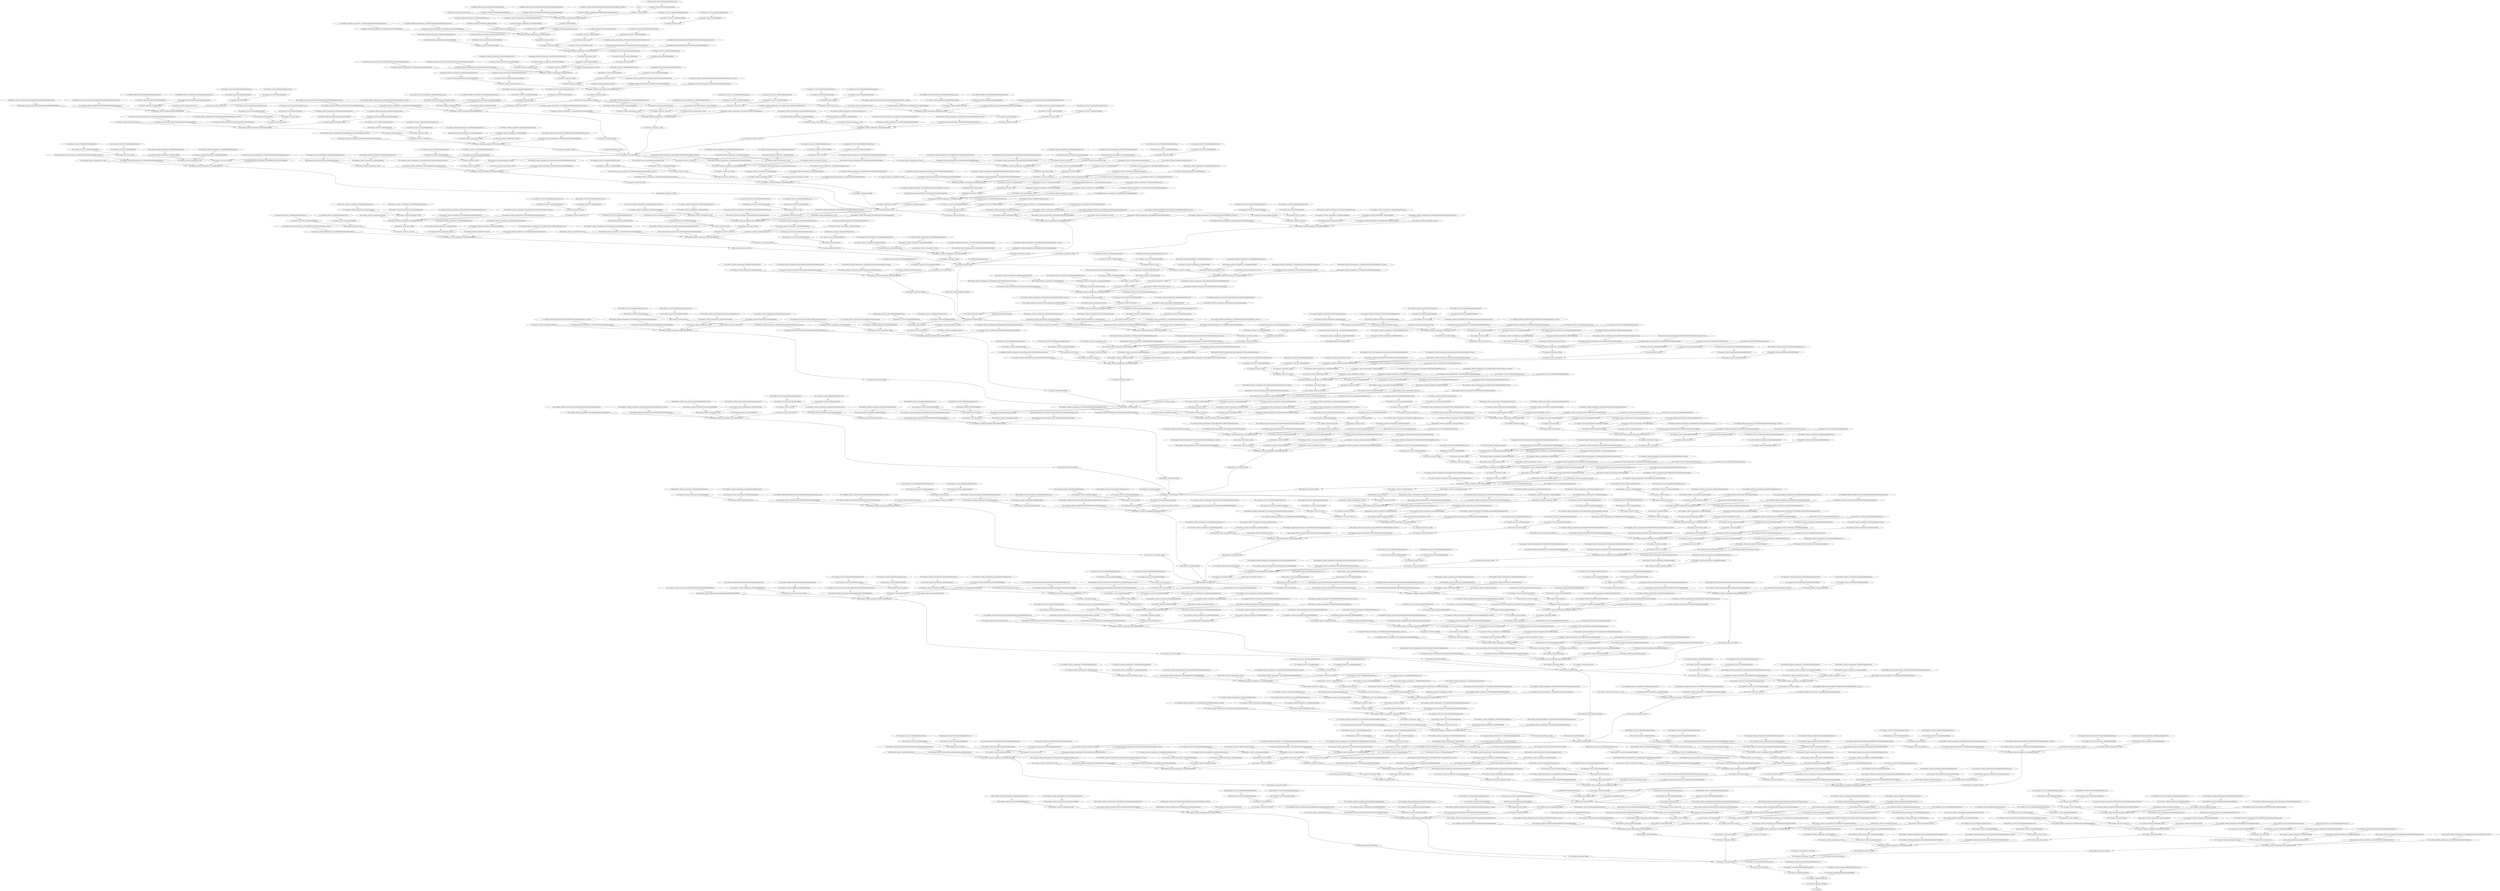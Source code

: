 strict digraph  {
"0 args_0" [id=0, op=Placeholder];
"1 inception_v3/conv2d/Conv2D/ReadVariableOp/resource" [id=1, op=Placeholder];
"2 inception_v3/conv2d/Conv2D/ReadVariableOp" [id=2, op=ReadVariableOp];
"3 inception_v3/conv2d/Conv2D" [id=3, op=Conv2D];
"4 inception_v3/batch_normalization/Const" [id=4, op=Const];
"5 inception_v3/batch_normalization/ReadVariableOp/resource" [id=5, op=Placeholder];
"6 inception_v3/batch_normalization/ReadVariableOp" [id=6, op=ReadVariableOp];
"7 inception_v3/batch_normalization/FusedBatchNormV3/ReadVariableOp/resource" [id=7, op=Placeholder];
"8 inception_v3/batch_normalization/FusedBatchNormV3/ReadVariableOp" [id=8, op=ReadVariableOp];
"9 inception_v3/batch_normalization/FusedBatchNormV3/ReadVariableOp_1/resource" [id=9, op=Placeholder];
"10 inception_v3/batch_normalization/FusedBatchNormV3/ReadVariableOp_1" [id=10, op=ReadVariableOp];
"11 inception_v3/batch_normalization/FusedBatchNormV3" [id=11, op=FusedBatchNormV3];
"12 inception_v3/activation/Relu" [id=12, op=Relu];
"13 inception_v3/conv2d_1/ReadVariableOp/resource" [id=13, op=Placeholder];
"14 inception_v3/conv2d_1/ReadVariableOp" [id=14, op=ReadVariableOp];
"15 inception_v3/conv2d_1/mul/ReadVariableOp/resource" [id=15, op=Placeholder];
"16 inception_v3/conv2d_1/mul/ReadVariableOp" [id=16, op=ReadVariableOp];
"17 inception_v3/conv2d_1/mul" [id=17, op=Mul];
"18 inception_v3/conv2d_1/Conv2D" [id=18, op=Conv2D];
"19 inception_v3/batch_normalization_1/ReadVariableOp/resource" [id=19, op=Placeholder];
"20 inception_v3/batch_normalization_1/ReadVariableOp" [id=20, op=ReadVariableOp];
"21 inception_v3/batch_normalization_1/mul/ReadVariableOp/resource" [id=21, op=Placeholder];
"22 inception_v3/batch_normalization_1/mul/ReadVariableOp" [id=22, op=ReadVariableOp];
"23 inception_v3/batch_normalization_1/mul" [id=23, op=Mul];
"24 inception_v3/batch_normalization_1/Const" [id=24, op=Const];
"25 inception_v3/batch_normalization_1/FusedBatchNormV3/ReadVariableOp/resource" [id=25, op=Placeholder];
"26 inception_v3/batch_normalization_1/FusedBatchNormV3/ReadVariableOp" [id=26, op=ReadVariableOp];
"27 inception_v3/batch_normalization_1/FusedBatchNormV3/ReadVariableOp_1/resource" [id=27, op=Placeholder];
"28 inception_v3/batch_normalization_1/FusedBatchNormV3/ReadVariableOp_1" [id=28, op=ReadVariableOp];
"29 inception_v3/batch_normalization_1/FusedBatchNormV3" [id=29, op=FusedBatchNormV3];
"30 inception_v3/activation_1/Relu" [id=30, op=Relu];
"31 inception_v3/conv2d_2/ReadVariableOp/resource" [id=31, op=Placeholder];
"32 inception_v3/conv2d_2/ReadVariableOp" [id=32, op=ReadVariableOp];
"33 inception_v3/conv2d_2/mul/ReadVariableOp/resource" [id=33, op=Placeholder];
"34 inception_v3/conv2d_2/mul/ReadVariableOp" [id=34, op=ReadVariableOp];
"35 inception_v3/conv2d_2/mul" [id=35, op=Mul];
"36 inception_v3/conv2d_2/Conv2D" [id=36, op=Conv2D];
"37 inception_v3/batch_normalization_2/ReadVariableOp/resource" [id=37, op=Placeholder];
"38 inception_v3/batch_normalization_2/ReadVariableOp" [id=38, op=ReadVariableOp];
"39 inception_v3/batch_normalization_2/mul/ReadVariableOp/resource" [id=39, op=Placeholder];
"40 inception_v3/batch_normalization_2/mul/ReadVariableOp" [id=40, op=ReadVariableOp];
"41 inception_v3/batch_normalization_2/mul" [id=41, op=Mul];
"42 inception_v3/batch_normalization_2/Const" [id=42, op=Const];
"43 inception_v3/batch_normalization_2/FusedBatchNormV3/ReadVariableOp/resource" [id=43, op=Placeholder];
"44 inception_v3/batch_normalization_2/FusedBatchNormV3/ReadVariableOp" [id=44, op=ReadVariableOp];
"45 inception_v3/batch_normalization_2/FusedBatchNormV3/ReadVariableOp_1/resource" [id=45, op=Placeholder];
"46 inception_v3/batch_normalization_2/FusedBatchNormV3/ReadVariableOp_1" [id=46, op=ReadVariableOp];
"47 inception_v3/batch_normalization_2/FusedBatchNormV3" [id=47, op=FusedBatchNormV3];
"48 inception_v3/activation_2/Relu" [id=48, op=Relu];
"49 inception_v3/max_pooling2d/MaxPool" [id=49, op=MaxPool];
"50 inception_v3/conv2d_3/ReadVariableOp/resource" [id=50, op=Placeholder];
"51 inception_v3/conv2d_3/ReadVariableOp" [id=51, op=ReadVariableOp];
"52 inception_v3/conv2d_3/mul/ReadVariableOp/resource" [id=52, op=Placeholder];
"53 inception_v3/conv2d_3/mul/ReadVariableOp" [id=53, op=ReadVariableOp];
"54 inception_v3/conv2d_3/mul" [id=54, op=Mul];
"55 inception_v3/conv2d_3/Conv2D" [id=55, op=Conv2D];
"56 inception_v3/batch_normalization_3/ReadVariableOp/resource" [id=56, op=Placeholder];
"57 inception_v3/batch_normalization_3/ReadVariableOp" [id=57, op=ReadVariableOp];
"58 inception_v3/batch_normalization_3/mul/ReadVariableOp/resource" [id=58, op=Placeholder];
"59 inception_v3/batch_normalization_3/mul/ReadVariableOp" [id=59, op=ReadVariableOp];
"60 inception_v3/batch_normalization_3/mul" [id=60, op=Mul];
"61 inception_v3/batch_normalization_3/Const" [id=61, op=Const];
"62 inception_v3/batch_normalization_3/FusedBatchNormV3/ReadVariableOp/resource" [id=62, op=Placeholder];
"63 inception_v3/batch_normalization_3/FusedBatchNormV3/ReadVariableOp" [id=63, op=ReadVariableOp];
"64 inception_v3/batch_normalization_3/FusedBatchNormV3/ReadVariableOp_1/resource" [id=64, op=Placeholder];
"65 inception_v3/batch_normalization_3/FusedBatchNormV3/ReadVariableOp_1" [id=65, op=ReadVariableOp];
"66 inception_v3/batch_normalization_3/FusedBatchNormV3" [id=66, op=FusedBatchNormV3];
"67 inception_v3/activation_3/Relu" [id=67, op=Relu];
"68 inception_v3/conv2d_4/ReadVariableOp/resource" [id=68, op=Placeholder];
"69 inception_v3/conv2d_4/ReadVariableOp" [id=69, op=ReadVariableOp];
"70 inception_v3/conv2d_4/mul/ReadVariableOp/resource" [id=70, op=Placeholder];
"71 inception_v3/conv2d_4/mul/ReadVariableOp" [id=71, op=ReadVariableOp];
"72 inception_v3/conv2d_4/mul" [id=72, op=Mul];
"73 inception_v3/conv2d_4/Conv2D" [id=73, op=Conv2D];
"74 inception_v3/batch_normalization_4/ReadVariableOp/resource" [id=74, op=Placeholder];
"75 inception_v3/batch_normalization_4/ReadVariableOp" [id=75, op=ReadVariableOp];
"76 inception_v3/batch_normalization_4/mul/ReadVariableOp/resource" [id=76, op=Placeholder];
"77 inception_v3/batch_normalization_4/mul/ReadVariableOp" [id=77, op=ReadVariableOp];
"78 inception_v3/batch_normalization_4/mul" [id=78, op=Mul];
"79 inception_v3/batch_normalization_4/Const" [id=79, op=Const];
"80 inception_v3/batch_normalization_4/FusedBatchNormV3/ReadVariableOp/resource" [id=80, op=Placeholder];
"81 inception_v3/batch_normalization_4/FusedBatchNormV3/ReadVariableOp" [id=81, op=ReadVariableOp];
"82 inception_v3/batch_normalization_4/FusedBatchNormV3/ReadVariableOp_1/resource" [id=82, op=Placeholder];
"83 inception_v3/batch_normalization_4/FusedBatchNormV3/ReadVariableOp_1" [id=83, op=ReadVariableOp];
"84 inception_v3/batch_normalization_4/FusedBatchNormV3" [id=84, op=FusedBatchNormV3];
"85 inception_v3/activation_4/Relu" [id=85, op=Relu];
"86 inception_v3/max_pooling2d_1/MaxPool" [id=86, op=MaxPool];
"87 inception_v3/conv2d_8/ReadVariableOp/resource" [id=87, op=Placeholder];
"88 inception_v3/conv2d_8/ReadVariableOp" [id=88, op=ReadVariableOp];
"89 inception_v3/conv2d_8/mul/ReadVariableOp/resource" [id=89, op=Placeholder];
"90 inception_v3/conv2d_8/mul/ReadVariableOp" [id=90, op=ReadVariableOp];
"91 inception_v3/conv2d_8/mul" [id=91, op=Mul];
"92 inception_v3/conv2d_8/Conv2D" [id=92, op=Conv2D];
"93 inception_v3/batch_normalization_8/ReadVariableOp/resource" [id=93, op=Placeholder];
"94 inception_v3/batch_normalization_8/ReadVariableOp" [id=94, op=ReadVariableOp];
"95 inception_v3/batch_normalization_8/mul/ReadVariableOp/resource" [id=95, op=Placeholder];
"96 inception_v3/batch_normalization_8/mul/ReadVariableOp" [id=96, op=ReadVariableOp];
"97 inception_v3/batch_normalization_8/mul" [id=97, op=Mul];
"98 inception_v3/batch_normalization_8/Const" [id=98, op=Const];
"99 inception_v3/batch_normalization_8/FusedBatchNormV3/ReadVariableOp/resource" [id=99, op=Placeholder];
"100 inception_v3/batch_normalization_8/FusedBatchNormV3/ReadVariableOp" [id=100, op=ReadVariableOp];
"101 inception_v3/batch_normalization_8/FusedBatchNormV3/ReadVariableOp_1/resource" [id=101, op=Placeholder];
"102 inception_v3/batch_normalization_8/FusedBatchNormV3/ReadVariableOp_1" [id=102, op=ReadVariableOp];
"103 inception_v3/batch_normalization_8/FusedBatchNormV3" [id=103, op=FusedBatchNormV3];
"104 inception_v3/activation_8/Relu" [id=104, op=Relu];
"105 inception_v3/conv2d_9/ReadVariableOp/resource" [id=105, op=Placeholder];
"106 inception_v3/conv2d_9/ReadVariableOp" [id=106, op=ReadVariableOp];
"107 inception_v3/conv2d_9/mul/ReadVariableOp/resource" [id=107, op=Placeholder];
"108 inception_v3/conv2d_9/mul/ReadVariableOp" [id=108, op=ReadVariableOp];
"109 inception_v3/conv2d_9/mul" [id=109, op=Mul];
"110 inception_v3/conv2d_9/Conv2D" [id=110, op=Conv2D];
"111 inception_v3/conv2d_6/ReadVariableOp/resource" [id=111, op=Placeholder];
"112 inception_v3/conv2d_6/ReadVariableOp" [id=112, op=ReadVariableOp];
"113 inception_v3/conv2d_6/mul/ReadVariableOp/resource" [id=113, op=Placeholder];
"114 inception_v3/conv2d_6/mul/ReadVariableOp" [id=114, op=ReadVariableOp];
"115 inception_v3/conv2d_6/mul" [id=115, op=Mul];
"116 inception_v3/conv2d_6/Conv2D" [id=116, op=Conv2D];
"117 inception_v3/batch_normalization_9/ReadVariableOp/resource" [id=117, op=Placeholder];
"118 inception_v3/batch_normalization_9/ReadVariableOp" [id=118, op=ReadVariableOp];
"119 inception_v3/batch_normalization_9/mul/ReadVariableOp/resource" [id=119, op=Placeholder];
"120 inception_v3/batch_normalization_9/mul/ReadVariableOp" [id=120, op=ReadVariableOp];
"121 inception_v3/batch_normalization_9/mul" [id=121, op=Mul];
"122 inception_v3/batch_normalization_9/Const" [id=122, op=Const];
"123 inception_v3/batch_normalization_9/FusedBatchNormV3/ReadVariableOp/resource" [id=123, op=Placeholder];
"124 inception_v3/batch_normalization_9/FusedBatchNormV3/ReadVariableOp" [id=124, op=ReadVariableOp];
"125 inception_v3/batch_normalization_9/FusedBatchNormV3/ReadVariableOp_1/resource" [id=125, op=Placeholder];
"126 inception_v3/batch_normalization_9/FusedBatchNormV3/ReadVariableOp_1" [id=126, op=ReadVariableOp];
"127 inception_v3/batch_normalization_9/FusedBatchNormV3" [id=127, op=FusedBatchNormV3];
"128 inception_v3/batch_normalization_6/ReadVariableOp/resource" [id=128, op=Placeholder];
"129 inception_v3/batch_normalization_6/ReadVariableOp" [id=129, op=ReadVariableOp];
"130 inception_v3/batch_normalization_6/mul/ReadVariableOp/resource" [id=130, op=Placeholder];
"131 inception_v3/batch_normalization_6/mul/ReadVariableOp" [id=131, op=ReadVariableOp];
"132 inception_v3/batch_normalization_6/mul" [id=132, op=Mul];
"133 inception_v3/batch_normalization_6/Const" [id=133, op=Const];
"134 inception_v3/batch_normalization_6/FusedBatchNormV3/ReadVariableOp/resource" [id=134, op=Placeholder];
"135 inception_v3/batch_normalization_6/FusedBatchNormV3/ReadVariableOp" [id=135, op=ReadVariableOp];
"136 inception_v3/batch_normalization_6/FusedBatchNormV3/ReadVariableOp_1/resource" [id=136, op=Placeholder];
"137 inception_v3/batch_normalization_6/FusedBatchNormV3/ReadVariableOp_1" [id=137, op=ReadVariableOp];
"138 inception_v3/batch_normalization_6/FusedBatchNormV3" [id=138, op=FusedBatchNormV3];
"139 inception_v3/average_pooling2d/AvgPool" [id=139, op=AvgPool];
"140 inception_v3/activation_9/Relu" [id=140, op=Relu];
"141 inception_v3/activation_6/Relu" [id=141, op=Relu];
"142 inception_v3/conv2d_11/ReadVariableOp/resource" [id=142, op=Placeholder];
"143 inception_v3/conv2d_11/ReadVariableOp" [id=143, op=ReadVariableOp];
"144 inception_v3/conv2d_11/mul/ReadVariableOp/resource" [id=144, op=Placeholder];
"145 inception_v3/conv2d_11/mul/ReadVariableOp" [id=145, op=ReadVariableOp];
"146 inception_v3/conv2d_11/mul" [id=146, op=Mul];
"147 inception_v3/conv2d_11/Conv2D" [id=147, op=Conv2D];
"148 inception_v3/conv2d_10/ReadVariableOp/resource" [id=148, op=Placeholder];
"149 inception_v3/conv2d_10/ReadVariableOp" [id=149, op=ReadVariableOp];
"150 inception_v3/conv2d_10/mul/ReadVariableOp/resource" [id=150, op=Placeholder];
"151 inception_v3/conv2d_10/mul/ReadVariableOp" [id=151, op=ReadVariableOp];
"152 inception_v3/conv2d_10/mul" [id=152, op=Mul];
"153 inception_v3/conv2d_10/Conv2D" [id=153, op=Conv2D];
"154 inception_v3/conv2d_7/ReadVariableOp/resource" [id=154, op=Placeholder];
"155 inception_v3/conv2d_7/ReadVariableOp" [id=155, op=ReadVariableOp];
"156 inception_v3/conv2d_7/mul/ReadVariableOp/resource" [id=156, op=Placeholder];
"157 inception_v3/conv2d_7/mul/ReadVariableOp" [id=157, op=ReadVariableOp];
"158 inception_v3/conv2d_7/mul" [id=158, op=Mul];
"159 inception_v3/conv2d_7/Conv2D" [id=159, op=Conv2D];
"160 inception_v3/conv2d_5/ReadVariableOp/resource" [id=160, op=Placeholder];
"161 inception_v3/conv2d_5/ReadVariableOp" [id=161, op=ReadVariableOp];
"162 inception_v3/conv2d_5/mul/ReadVariableOp/resource" [id=162, op=Placeholder];
"163 inception_v3/conv2d_5/mul/ReadVariableOp" [id=163, op=ReadVariableOp];
"164 inception_v3/conv2d_5/mul" [id=164, op=Mul];
"165 inception_v3/conv2d_5/Conv2D" [id=165, op=Conv2D];
"166 inception_v3/batch_normalization_11/ReadVariableOp/resource" [id=166, op=Placeholder];
"167 inception_v3/batch_normalization_11/ReadVariableOp" [id=167, op=ReadVariableOp];
"168 inception_v3/batch_normalization_11/mul/ReadVariableOp/resource" [id=168, op=Placeholder];
"169 inception_v3/batch_normalization_11/mul/ReadVariableOp" [id=169, op=ReadVariableOp];
"170 inception_v3/batch_normalization_11/mul" [id=170, op=Mul];
"171 inception_v3/batch_normalization_11/Const" [id=171, op=Const];
"172 inception_v3/batch_normalization_11/FusedBatchNormV3/ReadVariableOp/resource" [id=172, op=Placeholder];
"173 inception_v3/batch_normalization_11/FusedBatchNormV3/ReadVariableOp" [id=173, op=ReadVariableOp];
"174 inception_v3/batch_normalization_11/FusedBatchNormV3/ReadVariableOp_1/resource" [id=174, op=Placeholder];
"175 inception_v3/batch_normalization_11/FusedBatchNormV3/ReadVariableOp_1" [id=175, op=ReadVariableOp];
"176 inception_v3/batch_normalization_11/FusedBatchNormV3" [id=176, op=FusedBatchNormV3];
"177 inception_v3/batch_normalization_10/ReadVariableOp/resource" [id=177, op=Placeholder];
"178 inception_v3/batch_normalization_10/ReadVariableOp" [id=178, op=ReadVariableOp];
"179 inception_v3/batch_normalization_10/mul/ReadVariableOp/resource" [id=179, op=Placeholder];
"180 inception_v3/batch_normalization_10/mul/ReadVariableOp" [id=180, op=ReadVariableOp];
"181 inception_v3/batch_normalization_10/mul" [id=181, op=Mul];
"182 inception_v3/batch_normalization_10/Const" [id=182, op=Const];
"183 inception_v3/batch_normalization_10/FusedBatchNormV3/ReadVariableOp/resource" [id=183, op=Placeholder];
"184 inception_v3/batch_normalization_10/FusedBatchNormV3/ReadVariableOp" [id=184, op=ReadVariableOp];
"185 inception_v3/batch_normalization_10/FusedBatchNormV3/ReadVariableOp_1/resource" [id=185, op=Placeholder];
"186 inception_v3/batch_normalization_10/FusedBatchNormV3/ReadVariableOp_1" [id=186, op=ReadVariableOp];
"187 inception_v3/batch_normalization_10/FusedBatchNormV3" [id=187, op=FusedBatchNormV3];
"188 inception_v3/batch_normalization_7/ReadVariableOp/resource" [id=188, op=Placeholder];
"189 inception_v3/batch_normalization_7/ReadVariableOp" [id=189, op=ReadVariableOp];
"190 inception_v3/batch_normalization_7/mul/ReadVariableOp/resource" [id=190, op=Placeholder];
"191 inception_v3/batch_normalization_7/mul/ReadVariableOp" [id=191, op=ReadVariableOp];
"192 inception_v3/batch_normalization_7/mul" [id=192, op=Mul];
"193 inception_v3/batch_normalization_7/Const" [id=193, op=Const];
"194 inception_v3/batch_normalization_7/FusedBatchNormV3/ReadVariableOp/resource" [id=194, op=Placeholder];
"195 inception_v3/batch_normalization_7/FusedBatchNormV3/ReadVariableOp" [id=195, op=ReadVariableOp];
"196 inception_v3/batch_normalization_7/FusedBatchNormV3/ReadVariableOp_1/resource" [id=196, op=Placeholder];
"197 inception_v3/batch_normalization_7/FusedBatchNormV3/ReadVariableOp_1" [id=197, op=ReadVariableOp];
"198 inception_v3/batch_normalization_7/FusedBatchNormV3" [id=198, op=FusedBatchNormV3];
"199 inception_v3/batch_normalization_5/ReadVariableOp/resource" [id=199, op=Placeholder];
"200 inception_v3/batch_normalization_5/ReadVariableOp" [id=200, op=ReadVariableOp];
"201 inception_v3/batch_normalization_5/mul/ReadVariableOp/resource" [id=201, op=Placeholder];
"202 inception_v3/batch_normalization_5/mul/ReadVariableOp" [id=202, op=ReadVariableOp];
"203 inception_v3/batch_normalization_5/mul" [id=203, op=Mul];
"204 inception_v3/batch_normalization_5/Const" [id=204, op=Const];
"205 inception_v3/batch_normalization_5/FusedBatchNormV3/ReadVariableOp/resource" [id=205, op=Placeholder];
"206 inception_v3/batch_normalization_5/FusedBatchNormV3/ReadVariableOp" [id=206, op=ReadVariableOp];
"207 inception_v3/batch_normalization_5/FusedBatchNormV3/ReadVariableOp_1/resource" [id=207, op=Placeholder];
"208 inception_v3/batch_normalization_5/FusedBatchNormV3/ReadVariableOp_1" [id=208, op=ReadVariableOp];
"209 inception_v3/batch_normalization_5/FusedBatchNormV3" [id=209, op=FusedBatchNormV3];
"210 inception_v3/activation_5/Relu" [id=210, op=Relu];
"211 inception_v3/activation_7/Relu" [id=211, op=Relu];
"212 inception_v3/activation_10/Relu" [id=212, op=Relu];
"213 inception_v3/activation_11/Relu" [id=213, op=Relu];
"214 inception_v3/mixed0/concat/axis" [id=214, op=Const];
"215 inception_v3/mixed0/concat" [id=215, op=ConcatV2];
"216 inception_v3/conv2d_15/ReadVariableOp/resource" [id=216, op=Placeholder];
"217 inception_v3/conv2d_15/ReadVariableOp" [id=217, op=ReadVariableOp];
"218 inception_v3/conv2d_15/mul/ReadVariableOp/resource" [id=218, op=Placeholder];
"219 inception_v3/conv2d_15/mul/ReadVariableOp" [id=219, op=ReadVariableOp];
"220 inception_v3/conv2d_15/mul" [id=220, op=Mul];
"221 inception_v3/conv2d_15/Conv2D" [id=221, op=Conv2D];
"222 inception_v3/batch_normalization_15/ReadVariableOp/resource" [id=222, op=Placeholder];
"223 inception_v3/batch_normalization_15/ReadVariableOp" [id=223, op=ReadVariableOp];
"224 inception_v3/batch_normalization_15/mul/ReadVariableOp/resource" [id=224, op=Placeholder];
"225 inception_v3/batch_normalization_15/mul/ReadVariableOp" [id=225, op=ReadVariableOp];
"226 inception_v3/batch_normalization_15/mul" [id=226, op=Mul];
"227 inception_v3/batch_normalization_15/Const" [id=227, op=Const];
"228 inception_v3/batch_normalization_15/FusedBatchNormV3/ReadVariableOp/resource" [id=228, op=Placeholder];
"229 inception_v3/batch_normalization_15/FusedBatchNormV3/ReadVariableOp" [id=229, op=ReadVariableOp];
"230 inception_v3/batch_normalization_15/FusedBatchNormV3/ReadVariableOp_1/resource" [id=230, op=Placeholder];
"231 inception_v3/batch_normalization_15/FusedBatchNormV3/ReadVariableOp_1" [id=231, op=ReadVariableOp];
"232 inception_v3/batch_normalization_15/FusedBatchNormV3" [id=232, op=FusedBatchNormV3];
"233 inception_v3/activation_15/Relu" [id=233, op=Relu];
"234 inception_v3/conv2d_16/ReadVariableOp/resource" [id=234, op=Placeholder];
"235 inception_v3/conv2d_16/ReadVariableOp" [id=235, op=ReadVariableOp];
"236 inception_v3/conv2d_16/mul/ReadVariableOp/resource" [id=236, op=Placeholder];
"237 inception_v3/conv2d_16/mul/ReadVariableOp" [id=237, op=ReadVariableOp];
"238 inception_v3/conv2d_16/mul" [id=238, op=Mul];
"239 inception_v3/conv2d_16/Conv2D" [id=239, op=Conv2D];
"240 inception_v3/conv2d_13/ReadVariableOp/resource" [id=240, op=Placeholder];
"241 inception_v3/conv2d_13/ReadVariableOp" [id=241, op=ReadVariableOp];
"242 inception_v3/conv2d_13/mul/ReadVariableOp/resource" [id=242, op=Placeholder];
"243 inception_v3/conv2d_13/mul/ReadVariableOp" [id=243, op=ReadVariableOp];
"244 inception_v3/conv2d_13/mul" [id=244, op=Mul];
"245 inception_v3/conv2d_13/Conv2D" [id=245, op=Conv2D];
"246 inception_v3/batch_normalization_16/ReadVariableOp/resource" [id=246, op=Placeholder];
"247 inception_v3/batch_normalization_16/ReadVariableOp" [id=247, op=ReadVariableOp];
"248 inception_v3/batch_normalization_16/mul/ReadVariableOp/resource" [id=248, op=Placeholder];
"249 inception_v3/batch_normalization_16/mul/ReadVariableOp" [id=249, op=ReadVariableOp];
"250 inception_v3/batch_normalization_16/mul" [id=250, op=Mul];
"251 inception_v3/batch_normalization_16/Const" [id=251, op=Const];
"252 inception_v3/batch_normalization_16/FusedBatchNormV3/ReadVariableOp/resource" [id=252, op=Placeholder];
"253 inception_v3/batch_normalization_16/FusedBatchNormV3/ReadVariableOp" [id=253, op=ReadVariableOp];
"254 inception_v3/batch_normalization_16/FusedBatchNormV3/ReadVariableOp_1/resource" [id=254, op=Placeholder];
"255 inception_v3/batch_normalization_16/FusedBatchNormV3/ReadVariableOp_1" [id=255, op=ReadVariableOp];
"256 inception_v3/batch_normalization_16/FusedBatchNormV3" [id=256, op=FusedBatchNormV3];
"257 inception_v3/batch_normalization_13/ReadVariableOp/resource" [id=257, op=Placeholder];
"258 inception_v3/batch_normalization_13/ReadVariableOp" [id=258, op=ReadVariableOp];
"259 inception_v3/batch_normalization_13/mul/ReadVariableOp/resource" [id=259, op=Placeholder];
"260 inception_v3/batch_normalization_13/mul/ReadVariableOp" [id=260, op=ReadVariableOp];
"261 inception_v3/batch_normalization_13/mul" [id=261, op=Mul];
"262 inception_v3/batch_normalization_13/Const" [id=262, op=Const];
"263 inception_v3/batch_normalization_13/FusedBatchNormV3/ReadVariableOp/resource" [id=263, op=Placeholder];
"264 inception_v3/batch_normalization_13/FusedBatchNormV3/ReadVariableOp" [id=264, op=ReadVariableOp];
"265 inception_v3/batch_normalization_13/FusedBatchNormV3/ReadVariableOp_1/resource" [id=265, op=Placeholder];
"266 inception_v3/batch_normalization_13/FusedBatchNormV3/ReadVariableOp_1" [id=266, op=ReadVariableOp];
"267 inception_v3/batch_normalization_13/FusedBatchNormV3" [id=267, op=FusedBatchNormV3];
"268 inception_v3/average_pooling2d_1/AvgPool" [id=268, op=AvgPool];
"269 inception_v3/activation_16/Relu" [id=269, op=Relu];
"270 inception_v3/activation_13/Relu" [id=270, op=Relu];
"271 inception_v3/conv2d_18/ReadVariableOp/resource" [id=271, op=Placeholder];
"272 inception_v3/conv2d_18/ReadVariableOp" [id=272, op=ReadVariableOp];
"273 inception_v3/conv2d_18/mul/ReadVariableOp/resource" [id=273, op=Placeholder];
"274 inception_v3/conv2d_18/mul/ReadVariableOp" [id=274, op=ReadVariableOp];
"275 inception_v3/conv2d_18/mul" [id=275, op=Mul];
"276 inception_v3/conv2d_18/Conv2D" [id=276, op=Conv2D];
"277 inception_v3/conv2d_17/ReadVariableOp/resource" [id=277, op=Placeholder];
"278 inception_v3/conv2d_17/ReadVariableOp" [id=278, op=ReadVariableOp];
"279 inception_v3/conv2d_17/mul/ReadVariableOp/resource" [id=279, op=Placeholder];
"280 inception_v3/conv2d_17/mul/ReadVariableOp" [id=280, op=ReadVariableOp];
"281 inception_v3/conv2d_17/mul" [id=281, op=Mul];
"282 inception_v3/conv2d_17/Conv2D" [id=282, op=Conv2D];
"283 inception_v3/conv2d_14/ReadVariableOp/resource" [id=283, op=Placeholder];
"284 inception_v3/conv2d_14/ReadVariableOp" [id=284, op=ReadVariableOp];
"285 inception_v3/conv2d_14/mul/ReadVariableOp/resource" [id=285, op=Placeholder];
"286 inception_v3/conv2d_14/mul/ReadVariableOp" [id=286, op=ReadVariableOp];
"287 inception_v3/conv2d_14/mul" [id=287, op=Mul];
"288 inception_v3/conv2d_14/Conv2D" [id=288, op=Conv2D];
"289 inception_v3/conv2d_12/ReadVariableOp/resource" [id=289, op=Placeholder];
"290 inception_v3/conv2d_12/ReadVariableOp" [id=290, op=ReadVariableOp];
"291 inception_v3/conv2d_12/mul/ReadVariableOp/resource" [id=291, op=Placeholder];
"292 inception_v3/conv2d_12/mul/ReadVariableOp" [id=292, op=ReadVariableOp];
"293 inception_v3/conv2d_12/mul" [id=293, op=Mul];
"294 inception_v3/conv2d_12/Conv2D" [id=294, op=Conv2D];
"295 inception_v3/batch_normalization_18/ReadVariableOp/resource" [id=295, op=Placeholder];
"296 inception_v3/batch_normalization_18/ReadVariableOp" [id=296, op=ReadVariableOp];
"297 inception_v3/batch_normalization_18/mul/ReadVariableOp/resource" [id=297, op=Placeholder];
"298 inception_v3/batch_normalization_18/mul/ReadVariableOp" [id=298, op=ReadVariableOp];
"299 inception_v3/batch_normalization_18/mul" [id=299, op=Mul];
"300 inception_v3/batch_normalization_18/Const" [id=300, op=Const];
"301 inception_v3/batch_normalization_18/FusedBatchNormV3/ReadVariableOp/resource" [id=301, op=Placeholder];
"302 inception_v3/batch_normalization_18/FusedBatchNormV3/ReadVariableOp" [id=302, op=ReadVariableOp];
"303 inception_v3/batch_normalization_18/FusedBatchNormV3/ReadVariableOp_1/resource" [id=303, op=Placeholder];
"304 inception_v3/batch_normalization_18/FusedBatchNormV3/ReadVariableOp_1" [id=304, op=ReadVariableOp];
"305 inception_v3/batch_normalization_18/FusedBatchNormV3" [id=305, op=FusedBatchNormV3];
"306 inception_v3/batch_normalization_17/ReadVariableOp/resource" [id=306, op=Placeholder];
"307 inception_v3/batch_normalization_17/ReadVariableOp" [id=307, op=ReadVariableOp];
"308 inception_v3/batch_normalization_17/mul/ReadVariableOp/resource" [id=308, op=Placeholder];
"309 inception_v3/batch_normalization_17/mul/ReadVariableOp" [id=309, op=ReadVariableOp];
"310 inception_v3/batch_normalization_17/mul" [id=310, op=Mul];
"311 inception_v3/batch_normalization_17/Const" [id=311, op=Const];
"312 inception_v3/batch_normalization_17/FusedBatchNormV3/ReadVariableOp/resource" [id=312, op=Placeholder];
"313 inception_v3/batch_normalization_17/FusedBatchNormV3/ReadVariableOp" [id=313, op=ReadVariableOp];
"314 inception_v3/batch_normalization_17/FusedBatchNormV3/ReadVariableOp_1/resource" [id=314, op=Placeholder];
"315 inception_v3/batch_normalization_17/FusedBatchNormV3/ReadVariableOp_1" [id=315, op=ReadVariableOp];
"316 inception_v3/batch_normalization_17/FusedBatchNormV3" [id=316, op=FusedBatchNormV3];
"317 inception_v3/batch_normalization_14/ReadVariableOp/resource" [id=317, op=Placeholder];
"318 inception_v3/batch_normalization_14/ReadVariableOp" [id=318, op=ReadVariableOp];
"319 inception_v3/batch_normalization_14/mul/ReadVariableOp/resource" [id=319, op=Placeholder];
"320 inception_v3/batch_normalization_14/mul/ReadVariableOp" [id=320, op=ReadVariableOp];
"321 inception_v3/batch_normalization_14/mul" [id=321, op=Mul];
"322 inception_v3/batch_normalization_14/Const" [id=322, op=Const];
"323 inception_v3/batch_normalization_14/FusedBatchNormV3/ReadVariableOp/resource" [id=323, op=Placeholder];
"324 inception_v3/batch_normalization_14/FusedBatchNormV3/ReadVariableOp" [id=324, op=ReadVariableOp];
"325 inception_v3/batch_normalization_14/FusedBatchNormV3/ReadVariableOp_1/resource" [id=325, op=Placeholder];
"326 inception_v3/batch_normalization_14/FusedBatchNormV3/ReadVariableOp_1" [id=326, op=ReadVariableOp];
"327 inception_v3/batch_normalization_14/FusedBatchNormV3" [id=327, op=FusedBatchNormV3];
"328 inception_v3/batch_normalization_12/ReadVariableOp/resource" [id=328, op=Placeholder];
"329 inception_v3/batch_normalization_12/ReadVariableOp" [id=329, op=ReadVariableOp];
"330 inception_v3/batch_normalization_12/mul/ReadVariableOp/resource" [id=330, op=Placeholder];
"331 inception_v3/batch_normalization_12/mul/ReadVariableOp" [id=331, op=ReadVariableOp];
"332 inception_v3/batch_normalization_12/mul" [id=332, op=Mul];
"333 inception_v3/batch_normalization_12/Const" [id=333, op=Const];
"334 inception_v3/batch_normalization_12/FusedBatchNormV3/ReadVariableOp/resource" [id=334, op=Placeholder];
"335 inception_v3/batch_normalization_12/FusedBatchNormV3/ReadVariableOp" [id=335, op=ReadVariableOp];
"336 inception_v3/batch_normalization_12/FusedBatchNormV3/ReadVariableOp_1/resource" [id=336, op=Placeholder];
"337 inception_v3/batch_normalization_12/FusedBatchNormV3/ReadVariableOp_1" [id=337, op=ReadVariableOp];
"338 inception_v3/batch_normalization_12/FusedBatchNormV3" [id=338, op=FusedBatchNormV3];
"339 inception_v3/activation_12/Relu" [id=339, op=Relu];
"340 inception_v3/activation_14/Relu" [id=340, op=Relu];
"341 inception_v3/activation_17/Relu" [id=341, op=Relu];
"342 inception_v3/activation_18/Relu" [id=342, op=Relu];
"343 inception_v3/mixed1/concat/axis" [id=343, op=Const];
"344 inception_v3/mixed1/concat" [id=344, op=ConcatV2];
"345 inception_v3/conv2d_22/ReadVariableOp/resource" [id=345, op=Placeholder];
"346 inception_v3/conv2d_22/ReadVariableOp" [id=346, op=ReadVariableOp];
"347 inception_v3/conv2d_22/mul/ReadVariableOp/resource" [id=347, op=Placeholder];
"348 inception_v3/conv2d_22/mul/ReadVariableOp" [id=348, op=ReadVariableOp];
"349 inception_v3/conv2d_22/mul" [id=349, op=Mul];
"350 inception_v3/conv2d_22/Conv2D" [id=350, op=Conv2D];
"351 inception_v3/batch_normalization_22/ReadVariableOp/resource" [id=351, op=Placeholder];
"352 inception_v3/batch_normalization_22/ReadVariableOp" [id=352, op=ReadVariableOp];
"353 inception_v3/batch_normalization_22/mul/ReadVariableOp/resource" [id=353, op=Placeholder];
"354 inception_v3/batch_normalization_22/mul/ReadVariableOp" [id=354, op=ReadVariableOp];
"355 inception_v3/batch_normalization_22/mul" [id=355, op=Mul];
"356 inception_v3/batch_normalization_22/Const" [id=356, op=Const];
"357 inception_v3/batch_normalization_22/FusedBatchNormV3/ReadVariableOp/resource" [id=357, op=Placeholder];
"358 inception_v3/batch_normalization_22/FusedBatchNormV3/ReadVariableOp" [id=358, op=ReadVariableOp];
"359 inception_v3/batch_normalization_22/FusedBatchNormV3/ReadVariableOp_1/resource" [id=359, op=Placeholder];
"360 inception_v3/batch_normalization_22/FusedBatchNormV3/ReadVariableOp_1" [id=360, op=ReadVariableOp];
"361 inception_v3/batch_normalization_22/FusedBatchNormV3" [id=361, op=FusedBatchNormV3];
"362 inception_v3/activation_22/Relu" [id=362, op=Relu];
"363 inception_v3/conv2d_23/ReadVariableOp/resource" [id=363, op=Placeholder];
"364 inception_v3/conv2d_23/ReadVariableOp" [id=364, op=ReadVariableOp];
"365 inception_v3/conv2d_23/mul/ReadVariableOp/resource" [id=365, op=Placeholder];
"366 inception_v3/conv2d_23/mul/ReadVariableOp" [id=366, op=ReadVariableOp];
"367 inception_v3/conv2d_23/mul" [id=367, op=Mul];
"368 inception_v3/conv2d_23/Conv2D" [id=368, op=Conv2D];
"369 inception_v3/conv2d_20/ReadVariableOp/resource" [id=369, op=Placeholder];
"370 inception_v3/conv2d_20/ReadVariableOp" [id=370, op=ReadVariableOp];
"371 inception_v3/conv2d_20/mul/ReadVariableOp/resource" [id=371, op=Placeholder];
"372 inception_v3/conv2d_20/mul/ReadVariableOp" [id=372, op=ReadVariableOp];
"373 inception_v3/conv2d_20/mul" [id=373, op=Mul];
"374 inception_v3/conv2d_20/Conv2D" [id=374, op=Conv2D];
"375 inception_v3/batch_normalization_23/ReadVariableOp/resource" [id=375, op=Placeholder];
"376 inception_v3/batch_normalization_23/ReadVariableOp" [id=376, op=ReadVariableOp];
"377 inception_v3/batch_normalization_23/mul/ReadVariableOp/resource" [id=377, op=Placeholder];
"378 inception_v3/batch_normalization_23/mul/ReadVariableOp" [id=378, op=ReadVariableOp];
"379 inception_v3/batch_normalization_23/mul" [id=379, op=Mul];
"380 inception_v3/batch_normalization_23/Const" [id=380, op=Const];
"381 inception_v3/batch_normalization_23/FusedBatchNormV3/ReadVariableOp/resource" [id=381, op=Placeholder];
"382 inception_v3/batch_normalization_23/FusedBatchNormV3/ReadVariableOp" [id=382, op=ReadVariableOp];
"383 inception_v3/batch_normalization_23/FusedBatchNormV3/ReadVariableOp_1/resource" [id=383, op=Placeholder];
"384 inception_v3/batch_normalization_23/FusedBatchNormV3/ReadVariableOp_1" [id=384, op=ReadVariableOp];
"385 inception_v3/batch_normalization_23/FusedBatchNormV3" [id=385, op=FusedBatchNormV3];
"386 inception_v3/batch_normalization_20/ReadVariableOp/resource" [id=386, op=Placeholder];
"387 inception_v3/batch_normalization_20/ReadVariableOp" [id=387, op=ReadVariableOp];
"388 inception_v3/batch_normalization_20/mul/ReadVariableOp/resource" [id=388, op=Placeholder];
"389 inception_v3/batch_normalization_20/mul/ReadVariableOp" [id=389, op=ReadVariableOp];
"390 inception_v3/batch_normalization_20/mul" [id=390, op=Mul];
"391 inception_v3/batch_normalization_20/Const" [id=391, op=Const];
"392 inception_v3/batch_normalization_20/FusedBatchNormV3/ReadVariableOp/resource" [id=392, op=Placeholder];
"393 inception_v3/batch_normalization_20/FusedBatchNormV3/ReadVariableOp" [id=393, op=ReadVariableOp];
"394 inception_v3/batch_normalization_20/FusedBatchNormV3/ReadVariableOp_1/resource" [id=394, op=Placeholder];
"395 inception_v3/batch_normalization_20/FusedBatchNormV3/ReadVariableOp_1" [id=395, op=ReadVariableOp];
"396 inception_v3/batch_normalization_20/FusedBatchNormV3" [id=396, op=FusedBatchNormV3];
"397 inception_v3/average_pooling2d_2/AvgPool" [id=397, op=AvgPool];
"398 inception_v3/activation_23/Relu" [id=398, op=Relu];
"399 inception_v3/activation_20/Relu" [id=399, op=Relu];
"400 inception_v3/conv2d_25/ReadVariableOp/resource" [id=400, op=Placeholder];
"401 inception_v3/conv2d_25/ReadVariableOp" [id=401, op=ReadVariableOp];
"402 inception_v3/conv2d_25/mul/ReadVariableOp/resource" [id=402, op=Placeholder];
"403 inception_v3/conv2d_25/mul/ReadVariableOp" [id=403, op=ReadVariableOp];
"404 inception_v3/conv2d_25/mul" [id=404, op=Mul];
"405 inception_v3/conv2d_25/Conv2D" [id=405, op=Conv2D];
"406 inception_v3/conv2d_24/ReadVariableOp/resource" [id=406, op=Placeholder];
"407 inception_v3/conv2d_24/ReadVariableOp" [id=407, op=ReadVariableOp];
"408 inception_v3/conv2d_24/mul/ReadVariableOp/resource" [id=408, op=Placeholder];
"409 inception_v3/conv2d_24/mul/ReadVariableOp" [id=409, op=ReadVariableOp];
"410 inception_v3/conv2d_24/mul" [id=410, op=Mul];
"411 inception_v3/conv2d_24/Conv2D" [id=411, op=Conv2D];
"412 inception_v3/conv2d_21/ReadVariableOp/resource" [id=412, op=Placeholder];
"413 inception_v3/conv2d_21/ReadVariableOp" [id=413, op=ReadVariableOp];
"414 inception_v3/conv2d_21/mul/ReadVariableOp/resource" [id=414, op=Placeholder];
"415 inception_v3/conv2d_21/mul/ReadVariableOp" [id=415, op=ReadVariableOp];
"416 inception_v3/conv2d_21/mul" [id=416, op=Mul];
"417 inception_v3/conv2d_21/Conv2D" [id=417, op=Conv2D];
"418 inception_v3/conv2d_19/ReadVariableOp/resource" [id=418, op=Placeholder];
"419 inception_v3/conv2d_19/ReadVariableOp" [id=419, op=ReadVariableOp];
"420 inception_v3/conv2d_19/mul/ReadVariableOp/resource" [id=420, op=Placeholder];
"421 inception_v3/conv2d_19/mul/ReadVariableOp" [id=421, op=ReadVariableOp];
"422 inception_v3/conv2d_19/mul" [id=422, op=Mul];
"423 inception_v3/conv2d_19/Conv2D" [id=423, op=Conv2D];
"424 inception_v3/batch_normalization_25/ReadVariableOp/resource" [id=424, op=Placeholder];
"425 inception_v3/batch_normalization_25/ReadVariableOp" [id=425, op=ReadVariableOp];
"426 inception_v3/batch_normalization_25/mul/ReadVariableOp/resource" [id=426, op=Placeholder];
"427 inception_v3/batch_normalization_25/mul/ReadVariableOp" [id=427, op=ReadVariableOp];
"428 inception_v3/batch_normalization_25/mul" [id=428, op=Mul];
"429 inception_v3/batch_normalization_25/Const" [id=429, op=Const];
"430 inception_v3/batch_normalization_25/FusedBatchNormV3/ReadVariableOp/resource" [id=430, op=Placeholder];
"431 inception_v3/batch_normalization_25/FusedBatchNormV3/ReadVariableOp" [id=431, op=ReadVariableOp];
"432 inception_v3/batch_normalization_25/FusedBatchNormV3/ReadVariableOp_1/resource" [id=432, op=Placeholder];
"433 inception_v3/batch_normalization_25/FusedBatchNormV3/ReadVariableOp_1" [id=433, op=ReadVariableOp];
"434 inception_v3/batch_normalization_25/FusedBatchNormV3" [id=434, op=FusedBatchNormV3];
"435 inception_v3/batch_normalization_24/ReadVariableOp/resource" [id=435, op=Placeholder];
"436 inception_v3/batch_normalization_24/ReadVariableOp" [id=436, op=ReadVariableOp];
"437 inception_v3/batch_normalization_24/mul/ReadVariableOp/resource" [id=437, op=Placeholder];
"438 inception_v3/batch_normalization_24/mul/ReadVariableOp" [id=438, op=ReadVariableOp];
"439 inception_v3/batch_normalization_24/mul" [id=439, op=Mul];
"440 inception_v3/batch_normalization_24/Const" [id=440, op=Const];
"441 inception_v3/batch_normalization_24/FusedBatchNormV3/ReadVariableOp/resource" [id=441, op=Placeholder];
"442 inception_v3/batch_normalization_24/FusedBatchNormV3/ReadVariableOp" [id=442, op=ReadVariableOp];
"443 inception_v3/batch_normalization_24/FusedBatchNormV3/ReadVariableOp_1/resource" [id=443, op=Placeholder];
"444 inception_v3/batch_normalization_24/FusedBatchNormV3/ReadVariableOp_1" [id=444, op=ReadVariableOp];
"445 inception_v3/batch_normalization_24/FusedBatchNormV3" [id=445, op=FusedBatchNormV3];
"446 inception_v3/batch_normalization_21/ReadVariableOp/resource" [id=446, op=Placeholder];
"447 inception_v3/batch_normalization_21/ReadVariableOp" [id=447, op=ReadVariableOp];
"448 inception_v3/batch_normalization_21/mul/ReadVariableOp/resource" [id=448, op=Placeholder];
"449 inception_v3/batch_normalization_21/mul/ReadVariableOp" [id=449, op=ReadVariableOp];
"450 inception_v3/batch_normalization_21/mul" [id=450, op=Mul];
"451 inception_v3/batch_normalization_21/Const" [id=451, op=Const];
"452 inception_v3/batch_normalization_21/FusedBatchNormV3/ReadVariableOp/resource" [id=452, op=Placeholder];
"453 inception_v3/batch_normalization_21/FusedBatchNormV3/ReadVariableOp" [id=453, op=ReadVariableOp];
"454 inception_v3/batch_normalization_21/FusedBatchNormV3/ReadVariableOp_1/resource" [id=454, op=Placeholder];
"455 inception_v3/batch_normalization_21/FusedBatchNormV3/ReadVariableOp_1" [id=455, op=ReadVariableOp];
"456 inception_v3/batch_normalization_21/FusedBatchNormV3" [id=456, op=FusedBatchNormV3];
"457 inception_v3/batch_normalization_19/ReadVariableOp/resource" [id=457, op=Placeholder];
"458 inception_v3/batch_normalization_19/ReadVariableOp" [id=458, op=ReadVariableOp];
"459 inception_v3/batch_normalization_19/mul/ReadVariableOp/resource" [id=459, op=Placeholder];
"460 inception_v3/batch_normalization_19/mul/ReadVariableOp" [id=460, op=ReadVariableOp];
"461 inception_v3/batch_normalization_19/mul" [id=461, op=Mul];
"462 inception_v3/batch_normalization_19/Const" [id=462, op=Const];
"463 inception_v3/batch_normalization_19/FusedBatchNormV3/ReadVariableOp/resource" [id=463, op=Placeholder];
"464 inception_v3/batch_normalization_19/FusedBatchNormV3/ReadVariableOp" [id=464, op=ReadVariableOp];
"465 inception_v3/batch_normalization_19/FusedBatchNormV3/ReadVariableOp_1/resource" [id=465, op=Placeholder];
"466 inception_v3/batch_normalization_19/FusedBatchNormV3/ReadVariableOp_1" [id=466, op=ReadVariableOp];
"467 inception_v3/batch_normalization_19/FusedBatchNormV3" [id=467, op=FusedBatchNormV3];
"468 inception_v3/activation_19/Relu" [id=468, op=Relu];
"469 inception_v3/activation_21/Relu" [id=469, op=Relu];
"470 inception_v3/activation_24/Relu" [id=470, op=Relu];
"471 inception_v3/activation_25/Relu" [id=471, op=Relu];
"472 inception_v3/mixed2/concat/axis" [id=472, op=Const];
"473 inception_v3/mixed2/concat" [id=473, op=ConcatV2];
"474 inception_v3/conv2d_27/ReadVariableOp/resource" [id=474, op=Placeholder];
"475 inception_v3/conv2d_27/ReadVariableOp" [id=475, op=ReadVariableOp];
"476 inception_v3/conv2d_27/mul/ReadVariableOp/resource" [id=476, op=Placeholder];
"477 inception_v3/conv2d_27/mul/ReadVariableOp" [id=477, op=ReadVariableOp];
"478 inception_v3/conv2d_27/mul" [id=478, op=Mul];
"479 inception_v3/conv2d_27/Conv2D" [id=479, op=Conv2D];
"480 inception_v3/batch_normalization_27/ReadVariableOp/resource" [id=480, op=Placeholder];
"481 inception_v3/batch_normalization_27/ReadVariableOp" [id=481, op=ReadVariableOp];
"482 inception_v3/batch_normalization_27/mul/ReadVariableOp/resource" [id=482, op=Placeholder];
"483 inception_v3/batch_normalization_27/mul/ReadVariableOp" [id=483, op=ReadVariableOp];
"484 inception_v3/batch_normalization_27/mul" [id=484, op=Mul];
"485 inception_v3/batch_normalization_27/Const" [id=485, op=Const];
"486 inception_v3/batch_normalization_27/FusedBatchNormV3/ReadVariableOp/resource" [id=486, op=Placeholder];
"487 inception_v3/batch_normalization_27/FusedBatchNormV3/ReadVariableOp" [id=487, op=ReadVariableOp];
"488 inception_v3/batch_normalization_27/FusedBatchNormV3/ReadVariableOp_1/resource" [id=488, op=Placeholder];
"489 inception_v3/batch_normalization_27/FusedBatchNormV3/ReadVariableOp_1" [id=489, op=ReadVariableOp];
"490 inception_v3/batch_normalization_27/FusedBatchNormV3" [id=490, op=FusedBatchNormV3];
"491 inception_v3/activation_27/Relu" [id=491, op=Relu];
"492 inception_v3/conv2d_28/ReadVariableOp/resource" [id=492, op=Placeholder];
"493 inception_v3/conv2d_28/ReadVariableOp" [id=493, op=ReadVariableOp];
"494 inception_v3/conv2d_28/mul/ReadVariableOp/resource" [id=494, op=Placeholder];
"495 inception_v3/conv2d_28/mul/ReadVariableOp" [id=495, op=ReadVariableOp];
"496 inception_v3/conv2d_28/mul" [id=496, op=Mul];
"497 inception_v3/conv2d_28/Conv2D" [id=497, op=Conv2D];
"498 inception_v3/batch_normalization_28/ReadVariableOp/resource" [id=498, op=Placeholder];
"499 inception_v3/batch_normalization_28/ReadVariableOp" [id=499, op=ReadVariableOp];
"500 inception_v3/batch_normalization_28/mul/ReadVariableOp/resource" [id=500, op=Placeholder];
"501 inception_v3/batch_normalization_28/mul/ReadVariableOp" [id=501, op=ReadVariableOp];
"502 inception_v3/batch_normalization_28/mul" [id=502, op=Mul];
"503 inception_v3/batch_normalization_28/Const" [id=503, op=Const];
"504 inception_v3/batch_normalization_28/FusedBatchNormV3/ReadVariableOp/resource" [id=504, op=Placeholder];
"505 inception_v3/batch_normalization_28/FusedBatchNormV3/ReadVariableOp" [id=505, op=ReadVariableOp];
"506 inception_v3/batch_normalization_28/FusedBatchNormV3/ReadVariableOp_1/resource" [id=506, op=Placeholder];
"507 inception_v3/batch_normalization_28/FusedBatchNormV3/ReadVariableOp_1" [id=507, op=ReadVariableOp];
"508 inception_v3/batch_normalization_28/FusedBatchNormV3" [id=508, op=FusedBatchNormV3];
"509 inception_v3/activation_28/Relu" [id=509, op=Relu];
"510 inception_v3/conv2d_29/Conv2D/ReadVariableOp/resource" [id=510, op=Placeholder];
"511 inception_v3/conv2d_29/Conv2D/ReadVariableOp" [id=511, op=ReadVariableOp];
"512 inception_v3/conv2d_29/Conv2D" [id=512, op=Conv2D];
"513 inception_v3/conv2d_26/Conv2D/ReadVariableOp/resource" [id=513, op=Placeholder];
"514 inception_v3/conv2d_26/Conv2D/ReadVariableOp" [id=514, op=ReadVariableOp];
"515 inception_v3/conv2d_26/Conv2D" [id=515, op=Conv2D];
"516 inception_v3/batch_normalization_29/Const" [id=516, op=Const];
"517 inception_v3/batch_normalization_29/ReadVariableOp/resource" [id=517, op=Placeholder];
"518 inception_v3/batch_normalization_29/ReadVariableOp" [id=518, op=ReadVariableOp];
"519 inception_v3/batch_normalization_29/FusedBatchNormV3/ReadVariableOp/resource" [id=519, op=Placeholder];
"520 inception_v3/batch_normalization_29/FusedBatchNormV3/ReadVariableOp" [id=520, op=ReadVariableOp];
"521 inception_v3/batch_normalization_29/FusedBatchNormV3/ReadVariableOp_1/resource" [id=521, op=Placeholder];
"522 inception_v3/batch_normalization_29/FusedBatchNormV3/ReadVariableOp_1" [id=522, op=ReadVariableOp];
"523 inception_v3/batch_normalization_29/FusedBatchNormV3" [id=523, op=FusedBatchNormV3];
"524 inception_v3/batch_normalization_26/Const" [id=524, op=Const];
"525 inception_v3/batch_normalization_26/ReadVariableOp/resource" [id=525, op=Placeholder];
"526 inception_v3/batch_normalization_26/ReadVariableOp" [id=526, op=ReadVariableOp];
"527 inception_v3/batch_normalization_26/FusedBatchNormV3/ReadVariableOp/resource" [id=527, op=Placeholder];
"528 inception_v3/batch_normalization_26/FusedBatchNormV3/ReadVariableOp" [id=528, op=ReadVariableOp];
"529 inception_v3/batch_normalization_26/FusedBatchNormV3/ReadVariableOp_1/resource" [id=529, op=Placeholder];
"530 inception_v3/batch_normalization_26/FusedBatchNormV3/ReadVariableOp_1" [id=530, op=ReadVariableOp];
"531 inception_v3/batch_normalization_26/FusedBatchNormV3" [id=531, op=FusedBatchNormV3];
"532 inception_v3/activation_26/Relu" [id=532, op=Relu];
"533 inception_v3/activation_29/Relu" [id=533, op=Relu];
"534 inception_v3/max_pooling2d_2/MaxPool" [id=534, op=MaxPool];
"535 inception_v3/mixed3/concat/axis" [id=535, op=Const];
"536 inception_v3/mixed3/concat" [id=536, op=ConcatV2];
"537 inception_v3/conv2d_34/ReadVariableOp/resource" [id=537, op=Placeholder];
"538 inception_v3/conv2d_34/ReadVariableOp" [id=538, op=ReadVariableOp];
"539 inception_v3/conv2d_34/mul/ReadVariableOp/resource" [id=539, op=Placeholder];
"540 inception_v3/conv2d_34/mul/ReadVariableOp" [id=540, op=ReadVariableOp];
"541 inception_v3/conv2d_34/mul" [id=541, op=Mul];
"542 inception_v3/conv2d_34/Conv2D" [id=542, op=Conv2D];
"543 inception_v3/batch_normalization_34/ReadVariableOp/resource" [id=543, op=Placeholder];
"544 inception_v3/batch_normalization_34/ReadVariableOp" [id=544, op=ReadVariableOp];
"545 inception_v3/batch_normalization_34/mul/ReadVariableOp/resource" [id=545, op=Placeholder];
"546 inception_v3/batch_normalization_34/mul/ReadVariableOp" [id=546, op=ReadVariableOp];
"547 inception_v3/batch_normalization_34/mul" [id=547, op=Mul];
"548 inception_v3/batch_normalization_34/Const" [id=548, op=Const];
"549 inception_v3/batch_normalization_34/FusedBatchNormV3/ReadVariableOp/resource" [id=549, op=Placeholder];
"550 inception_v3/batch_normalization_34/FusedBatchNormV3/ReadVariableOp" [id=550, op=ReadVariableOp];
"551 inception_v3/batch_normalization_34/FusedBatchNormV3/ReadVariableOp_1/resource" [id=551, op=Placeholder];
"552 inception_v3/batch_normalization_34/FusedBatchNormV3/ReadVariableOp_1" [id=552, op=ReadVariableOp];
"553 inception_v3/batch_normalization_34/FusedBatchNormV3" [id=553, op=FusedBatchNormV3];
"554 inception_v3/activation_34/Relu" [id=554, op=Relu];
"555 inception_v3/conv2d_35/ReadVariableOp/resource" [id=555, op=Placeholder];
"556 inception_v3/conv2d_35/ReadVariableOp" [id=556, op=ReadVariableOp];
"557 inception_v3/conv2d_35/mul/ReadVariableOp/resource" [id=557, op=Placeholder];
"558 inception_v3/conv2d_35/mul/ReadVariableOp" [id=558, op=ReadVariableOp];
"559 inception_v3/conv2d_35/mul" [id=559, op=Mul];
"560 inception_v3/conv2d_35/Conv2D" [id=560, op=Conv2D];
"561 inception_v3/batch_normalization_35/ReadVariableOp/resource" [id=561, op=Placeholder];
"562 inception_v3/batch_normalization_35/ReadVariableOp" [id=562, op=ReadVariableOp];
"563 inception_v3/batch_normalization_35/mul/ReadVariableOp/resource" [id=563, op=Placeholder];
"564 inception_v3/batch_normalization_35/mul/ReadVariableOp" [id=564, op=ReadVariableOp];
"565 inception_v3/batch_normalization_35/mul" [id=565, op=Mul];
"566 inception_v3/batch_normalization_35/Const" [id=566, op=Const];
"567 inception_v3/batch_normalization_35/FusedBatchNormV3/ReadVariableOp/resource" [id=567, op=Placeholder];
"568 inception_v3/batch_normalization_35/FusedBatchNormV3/ReadVariableOp" [id=568, op=ReadVariableOp];
"569 inception_v3/batch_normalization_35/FusedBatchNormV3/ReadVariableOp_1/resource" [id=569, op=Placeholder];
"570 inception_v3/batch_normalization_35/FusedBatchNormV3/ReadVariableOp_1" [id=570, op=ReadVariableOp];
"571 inception_v3/batch_normalization_35/FusedBatchNormV3" [id=571, op=FusedBatchNormV3];
"572 inception_v3/activation_35/Relu" [id=572, op=Relu];
"573 inception_v3/conv2d_36/ReadVariableOp/resource" [id=573, op=Placeholder];
"574 inception_v3/conv2d_36/ReadVariableOp" [id=574, op=ReadVariableOp];
"575 inception_v3/conv2d_36/mul/ReadVariableOp/resource" [id=575, op=Placeholder];
"576 inception_v3/conv2d_36/mul/ReadVariableOp" [id=576, op=ReadVariableOp];
"577 inception_v3/conv2d_36/mul" [id=577, op=Mul];
"578 inception_v3/conv2d_36/Conv2D" [id=578, op=Conv2D];
"579 inception_v3/conv2d_31/ReadVariableOp/resource" [id=579, op=Placeholder];
"580 inception_v3/conv2d_31/ReadVariableOp" [id=580, op=ReadVariableOp];
"581 inception_v3/conv2d_31/mul/ReadVariableOp/resource" [id=581, op=Placeholder];
"582 inception_v3/conv2d_31/mul/ReadVariableOp" [id=582, op=ReadVariableOp];
"583 inception_v3/conv2d_31/mul" [id=583, op=Mul];
"584 inception_v3/conv2d_31/Conv2D" [id=584, op=Conv2D];
"585 inception_v3/batch_normalization_36/ReadVariableOp/resource" [id=585, op=Placeholder];
"586 inception_v3/batch_normalization_36/ReadVariableOp" [id=586, op=ReadVariableOp];
"587 inception_v3/batch_normalization_36/mul/ReadVariableOp/resource" [id=587, op=Placeholder];
"588 inception_v3/batch_normalization_36/mul/ReadVariableOp" [id=588, op=ReadVariableOp];
"589 inception_v3/batch_normalization_36/mul" [id=589, op=Mul];
"590 inception_v3/batch_normalization_36/Const" [id=590, op=Const];
"591 inception_v3/batch_normalization_36/FusedBatchNormV3/ReadVariableOp/resource" [id=591, op=Placeholder];
"592 inception_v3/batch_normalization_36/FusedBatchNormV3/ReadVariableOp" [id=592, op=ReadVariableOp];
"593 inception_v3/batch_normalization_36/FusedBatchNormV3/ReadVariableOp_1/resource" [id=593, op=Placeholder];
"594 inception_v3/batch_normalization_36/FusedBatchNormV3/ReadVariableOp_1" [id=594, op=ReadVariableOp];
"595 inception_v3/batch_normalization_36/FusedBatchNormV3" [id=595, op=FusedBatchNormV3];
"596 inception_v3/batch_normalization_31/ReadVariableOp/resource" [id=596, op=Placeholder];
"597 inception_v3/batch_normalization_31/ReadVariableOp" [id=597, op=ReadVariableOp];
"598 inception_v3/batch_normalization_31/mul/ReadVariableOp/resource" [id=598, op=Placeholder];
"599 inception_v3/batch_normalization_31/mul/ReadVariableOp" [id=599, op=ReadVariableOp];
"600 inception_v3/batch_normalization_31/mul" [id=600, op=Mul];
"601 inception_v3/batch_normalization_31/Const" [id=601, op=Const];
"602 inception_v3/batch_normalization_31/FusedBatchNormV3/ReadVariableOp/resource" [id=602, op=Placeholder];
"603 inception_v3/batch_normalization_31/FusedBatchNormV3/ReadVariableOp" [id=603, op=ReadVariableOp];
"604 inception_v3/batch_normalization_31/FusedBatchNormV3/ReadVariableOp_1/resource" [id=604, op=Placeholder];
"605 inception_v3/batch_normalization_31/FusedBatchNormV3/ReadVariableOp_1" [id=605, op=ReadVariableOp];
"606 inception_v3/batch_normalization_31/FusedBatchNormV3" [id=606, op=FusedBatchNormV3];
"607 inception_v3/activation_36/Relu" [id=607, op=Relu];
"608 inception_v3/activation_31/Relu" [id=608, op=Relu];
"609 inception_v3/conv2d_37/ReadVariableOp/resource" [id=609, op=Placeholder];
"610 inception_v3/conv2d_37/ReadVariableOp" [id=610, op=ReadVariableOp];
"611 inception_v3/conv2d_37/mul/ReadVariableOp/resource" [id=611, op=Placeholder];
"612 inception_v3/conv2d_37/mul/ReadVariableOp" [id=612, op=ReadVariableOp];
"613 inception_v3/conv2d_37/mul" [id=613, op=Mul];
"614 inception_v3/conv2d_37/Conv2D" [id=614, op=Conv2D];
"615 inception_v3/conv2d_32/ReadVariableOp/resource" [id=615, op=Placeholder];
"616 inception_v3/conv2d_32/ReadVariableOp" [id=616, op=ReadVariableOp];
"617 inception_v3/conv2d_32/mul/ReadVariableOp/resource" [id=617, op=Placeholder];
"618 inception_v3/conv2d_32/mul/ReadVariableOp" [id=618, op=ReadVariableOp];
"619 inception_v3/conv2d_32/mul" [id=619, op=Mul];
"620 inception_v3/conv2d_32/Conv2D" [id=620, op=Conv2D];
"621 inception_v3/batch_normalization_37/ReadVariableOp/resource" [id=621, op=Placeholder];
"622 inception_v3/batch_normalization_37/ReadVariableOp" [id=622, op=ReadVariableOp];
"623 inception_v3/batch_normalization_37/mul/ReadVariableOp/resource" [id=623, op=Placeholder];
"624 inception_v3/batch_normalization_37/mul/ReadVariableOp" [id=624, op=ReadVariableOp];
"625 inception_v3/batch_normalization_37/mul" [id=625, op=Mul];
"626 inception_v3/batch_normalization_37/Const" [id=626, op=Const];
"627 inception_v3/batch_normalization_37/FusedBatchNormV3/ReadVariableOp/resource" [id=627, op=Placeholder];
"628 inception_v3/batch_normalization_37/FusedBatchNormV3/ReadVariableOp" [id=628, op=ReadVariableOp];
"629 inception_v3/batch_normalization_37/FusedBatchNormV3/ReadVariableOp_1/resource" [id=629, op=Placeholder];
"630 inception_v3/batch_normalization_37/FusedBatchNormV3/ReadVariableOp_1" [id=630, op=ReadVariableOp];
"631 inception_v3/batch_normalization_37/FusedBatchNormV3" [id=631, op=FusedBatchNormV3];
"632 inception_v3/batch_normalization_32/ReadVariableOp/resource" [id=632, op=Placeholder];
"633 inception_v3/batch_normalization_32/ReadVariableOp" [id=633, op=ReadVariableOp];
"634 inception_v3/batch_normalization_32/mul/ReadVariableOp/resource" [id=634, op=Placeholder];
"635 inception_v3/batch_normalization_32/mul/ReadVariableOp" [id=635, op=ReadVariableOp];
"636 inception_v3/batch_normalization_32/mul" [id=636, op=Mul];
"637 inception_v3/batch_normalization_32/Const" [id=637, op=Const];
"638 inception_v3/batch_normalization_32/FusedBatchNormV3/ReadVariableOp/resource" [id=638, op=Placeholder];
"639 inception_v3/batch_normalization_32/FusedBatchNormV3/ReadVariableOp" [id=639, op=ReadVariableOp];
"640 inception_v3/batch_normalization_32/FusedBatchNormV3/ReadVariableOp_1/resource" [id=640, op=Placeholder];
"641 inception_v3/batch_normalization_32/FusedBatchNormV3/ReadVariableOp_1" [id=641, op=ReadVariableOp];
"642 inception_v3/batch_normalization_32/FusedBatchNormV3" [id=642, op=FusedBatchNormV3];
"643 inception_v3/average_pooling2d_3/AvgPool" [id=643, op=AvgPool];
"644 inception_v3/activation_37/Relu" [id=644, op=Relu];
"645 inception_v3/activation_32/Relu" [id=645, op=Relu];
"646 inception_v3/conv2d_39/ReadVariableOp/resource" [id=646, op=Placeholder];
"647 inception_v3/conv2d_39/ReadVariableOp" [id=647, op=ReadVariableOp];
"648 inception_v3/conv2d_39/mul/ReadVariableOp/resource" [id=648, op=Placeholder];
"649 inception_v3/conv2d_39/mul/ReadVariableOp" [id=649, op=ReadVariableOp];
"650 inception_v3/conv2d_39/mul" [id=650, op=Mul];
"651 inception_v3/conv2d_39/Conv2D" [id=651, op=Conv2D];
"652 inception_v3/conv2d_38/ReadVariableOp/resource" [id=652, op=Placeholder];
"653 inception_v3/conv2d_38/ReadVariableOp" [id=653, op=ReadVariableOp];
"654 inception_v3/conv2d_38/mul/ReadVariableOp/resource" [id=654, op=Placeholder];
"655 inception_v3/conv2d_38/mul/ReadVariableOp" [id=655, op=ReadVariableOp];
"656 inception_v3/conv2d_38/mul" [id=656, op=Mul];
"657 inception_v3/conv2d_38/Conv2D" [id=657, op=Conv2D];
"658 inception_v3/conv2d_33/ReadVariableOp/resource" [id=658, op=Placeholder];
"659 inception_v3/conv2d_33/ReadVariableOp" [id=659, op=ReadVariableOp];
"660 inception_v3/conv2d_33/mul/ReadVariableOp/resource" [id=660, op=Placeholder];
"661 inception_v3/conv2d_33/mul/ReadVariableOp" [id=661, op=ReadVariableOp];
"662 inception_v3/conv2d_33/mul" [id=662, op=Mul];
"663 inception_v3/conv2d_33/Conv2D" [id=663, op=Conv2D];
"664 inception_v3/conv2d_30/ReadVariableOp/resource" [id=664, op=Placeholder];
"665 inception_v3/conv2d_30/ReadVariableOp" [id=665, op=ReadVariableOp];
"666 inception_v3/conv2d_30/mul/ReadVariableOp/resource" [id=666, op=Placeholder];
"667 inception_v3/conv2d_30/mul/ReadVariableOp" [id=667, op=ReadVariableOp];
"668 inception_v3/conv2d_30/mul" [id=668, op=Mul];
"669 inception_v3/conv2d_30/Conv2D" [id=669, op=Conv2D];
"670 inception_v3/batch_normalization_39/ReadVariableOp/resource" [id=670, op=Placeholder];
"671 inception_v3/batch_normalization_39/ReadVariableOp" [id=671, op=ReadVariableOp];
"672 inception_v3/batch_normalization_39/mul/ReadVariableOp/resource" [id=672, op=Placeholder];
"673 inception_v3/batch_normalization_39/mul/ReadVariableOp" [id=673, op=ReadVariableOp];
"674 inception_v3/batch_normalization_39/mul" [id=674, op=Mul];
"675 inception_v3/batch_normalization_39/Const" [id=675, op=Const];
"676 inception_v3/batch_normalization_39/FusedBatchNormV3/ReadVariableOp/resource" [id=676, op=Placeholder];
"677 inception_v3/batch_normalization_39/FusedBatchNormV3/ReadVariableOp" [id=677, op=ReadVariableOp];
"678 inception_v3/batch_normalization_39/FusedBatchNormV3/ReadVariableOp_1/resource" [id=678, op=Placeholder];
"679 inception_v3/batch_normalization_39/FusedBatchNormV3/ReadVariableOp_1" [id=679, op=ReadVariableOp];
"680 inception_v3/batch_normalization_39/FusedBatchNormV3" [id=680, op=FusedBatchNormV3];
"681 inception_v3/batch_normalization_38/ReadVariableOp/resource" [id=681, op=Placeholder];
"682 inception_v3/batch_normalization_38/ReadVariableOp" [id=682, op=ReadVariableOp];
"683 inception_v3/batch_normalization_38/mul/ReadVariableOp/resource" [id=683, op=Placeholder];
"684 inception_v3/batch_normalization_38/mul/ReadVariableOp" [id=684, op=ReadVariableOp];
"685 inception_v3/batch_normalization_38/mul" [id=685, op=Mul];
"686 inception_v3/batch_normalization_38/Const" [id=686, op=Const];
"687 inception_v3/batch_normalization_38/FusedBatchNormV3/ReadVariableOp/resource" [id=687, op=Placeholder];
"688 inception_v3/batch_normalization_38/FusedBatchNormV3/ReadVariableOp" [id=688, op=ReadVariableOp];
"689 inception_v3/batch_normalization_38/FusedBatchNormV3/ReadVariableOp_1/resource" [id=689, op=Placeholder];
"690 inception_v3/batch_normalization_38/FusedBatchNormV3/ReadVariableOp_1" [id=690, op=ReadVariableOp];
"691 inception_v3/batch_normalization_38/FusedBatchNormV3" [id=691, op=FusedBatchNormV3];
"692 inception_v3/batch_normalization_33/ReadVariableOp/resource" [id=692, op=Placeholder];
"693 inception_v3/batch_normalization_33/ReadVariableOp" [id=693, op=ReadVariableOp];
"694 inception_v3/batch_normalization_33/mul/ReadVariableOp/resource" [id=694, op=Placeholder];
"695 inception_v3/batch_normalization_33/mul/ReadVariableOp" [id=695, op=ReadVariableOp];
"696 inception_v3/batch_normalization_33/mul" [id=696, op=Mul];
"697 inception_v3/batch_normalization_33/Const" [id=697, op=Const];
"698 inception_v3/batch_normalization_33/FusedBatchNormV3/ReadVariableOp/resource" [id=698, op=Placeholder];
"699 inception_v3/batch_normalization_33/FusedBatchNormV3/ReadVariableOp" [id=699, op=ReadVariableOp];
"700 inception_v3/batch_normalization_33/FusedBatchNormV3/ReadVariableOp_1/resource" [id=700, op=Placeholder];
"701 inception_v3/batch_normalization_33/FusedBatchNormV3/ReadVariableOp_1" [id=701, op=ReadVariableOp];
"702 inception_v3/batch_normalization_33/FusedBatchNormV3" [id=702, op=FusedBatchNormV3];
"703 inception_v3/batch_normalization_30/ReadVariableOp/resource" [id=703, op=Placeholder];
"704 inception_v3/batch_normalization_30/ReadVariableOp" [id=704, op=ReadVariableOp];
"705 inception_v3/batch_normalization_30/mul/ReadVariableOp/resource" [id=705, op=Placeholder];
"706 inception_v3/batch_normalization_30/mul/ReadVariableOp" [id=706, op=ReadVariableOp];
"707 inception_v3/batch_normalization_30/mul" [id=707, op=Mul];
"708 inception_v3/batch_normalization_30/Const" [id=708, op=Const];
"709 inception_v3/batch_normalization_30/FusedBatchNormV3/ReadVariableOp/resource" [id=709, op=Placeholder];
"710 inception_v3/batch_normalization_30/FusedBatchNormV3/ReadVariableOp" [id=710, op=ReadVariableOp];
"711 inception_v3/batch_normalization_30/FusedBatchNormV3/ReadVariableOp_1/resource" [id=711, op=Placeholder];
"712 inception_v3/batch_normalization_30/FusedBatchNormV3/ReadVariableOp_1" [id=712, op=ReadVariableOp];
"713 inception_v3/batch_normalization_30/FusedBatchNormV3" [id=713, op=FusedBatchNormV3];
"714 inception_v3/activation_30/Relu" [id=714, op=Relu];
"715 inception_v3/activation_33/Relu" [id=715, op=Relu];
"716 inception_v3/activation_38/Relu" [id=716, op=Relu];
"717 inception_v3/activation_39/Relu" [id=717, op=Relu];
"718 inception_v3/mixed4/concat/axis" [id=718, op=Const];
"719 inception_v3/mixed4/concat" [id=719, op=ConcatV2];
"720 inception_v3/conv2d_44/ReadVariableOp/resource" [id=720, op=Placeholder];
"721 inception_v3/conv2d_44/ReadVariableOp" [id=721, op=ReadVariableOp];
"722 inception_v3/conv2d_44/mul/ReadVariableOp/resource" [id=722, op=Placeholder];
"723 inception_v3/conv2d_44/mul/ReadVariableOp" [id=723, op=ReadVariableOp];
"724 inception_v3/conv2d_44/mul" [id=724, op=Mul];
"725 inception_v3/conv2d_44/Conv2D" [id=725, op=Conv2D];
"726 inception_v3/batch_normalization_44/ReadVariableOp/resource" [id=726, op=Placeholder];
"727 inception_v3/batch_normalization_44/ReadVariableOp" [id=727, op=ReadVariableOp];
"728 inception_v3/batch_normalization_44/mul/ReadVariableOp/resource" [id=728, op=Placeholder];
"729 inception_v3/batch_normalization_44/mul/ReadVariableOp" [id=729, op=ReadVariableOp];
"730 inception_v3/batch_normalization_44/mul" [id=730, op=Mul];
"731 inception_v3/batch_normalization_44/Const" [id=731, op=Const];
"732 inception_v3/batch_normalization_44/FusedBatchNormV3/ReadVariableOp/resource" [id=732, op=Placeholder];
"733 inception_v3/batch_normalization_44/FusedBatchNormV3/ReadVariableOp" [id=733, op=ReadVariableOp];
"734 inception_v3/batch_normalization_44/FusedBatchNormV3/ReadVariableOp_1/resource" [id=734, op=Placeholder];
"735 inception_v3/batch_normalization_44/FusedBatchNormV3/ReadVariableOp_1" [id=735, op=ReadVariableOp];
"736 inception_v3/batch_normalization_44/FusedBatchNormV3" [id=736, op=FusedBatchNormV3];
"737 inception_v3/activation_44/Relu" [id=737, op=Relu];
"738 inception_v3/conv2d_45/ReadVariableOp/resource" [id=738, op=Placeholder];
"739 inception_v3/conv2d_45/ReadVariableOp" [id=739, op=ReadVariableOp];
"740 inception_v3/conv2d_45/mul/ReadVariableOp/resource" [id=740, op=Placeholder];
"741 inception_v3/conv2d_45/mul/ReadVariableOp" [id=741, op=ReadVariableOp];
"742 inception_v3/conv2d_45/mul" [id=742, op=Mul];
"743 inception_v3/conv2d_45/Conv2D" [id=743, op=Conv2D];
"744 inception_v3/batch_normalization_45/ReadVariableOp/resource" [id=744, op=Placeholder];
"745 inception_v3/batch_normalization_45/ReadVariableOp" [id=745, op=ReadVariableOp];
"746 inception_v3/batch_normalization_45/mul/ReadVariableOp/resource" [id=746, op=Placeholder];
"747 inception_v3/batch_normalization_45/mul/ReadVariableOp" [id=747, op=ReadVariableOp];
"748 inception_v3/batch_normalization_45/mul" [id=748, op=Mul];
"749 inception_v3/batch_normalization_45/Const" [id=749, op=Const];
"750 inception_v3/batch_normalization_45/FusedBatchNormV3/ReadVariableOp/resource" [id=750, op=Placeholder];
"751 inception_v3/batch_normalization_45/FusedBatchNormV3/ReadVariableOp" [id=751, op=ReadVariableOp];
"752 inception_v3/batch_normalization_45/FusedBatchNormV3/ReadVariableOp_1/resource" [id=752, op=Placeholder];
"753 inception_v3/batch_normalization_45/FusedBatchNormV3/ReadVariableOp_1" [id=753, op=ReadVariableOp];
"754 inception_v3/batch_normalization_45/FusedBatchNormV3" [id=754, op=FusedBatchNormV3];
"755 inception_v3/activation_45/Relu" [id=755, op=Relu];
"756 inception_v3/conv2d_46/ReadVariableOp/resource" [id=756, op=Placeholder];
"757 inception_v3/conv2d_46/ReadVariableOp" [id=757, op=ReadVariableOp];
"758 inception_v3/conv2d_46/mul/ReadVariableOp/resource" [id=758, op=Placeholder];
"759 inception_v3/conv2d_46/mul/ReadVariableOp" [id=759, op=ReadVariableOp];
"760 inception_v3/conv2d_46/mul" [id=760, op=Mul];
"761 inception_v3/conv2d_46/Conv2D" [id=761, op=Conv2D];
"762 inception_v3/conv2d_41/ReadVariableOp/resource" [id=762, op=Placeholder];
"763 inception_v3/conv2d_41/ReadVariableOp" [id=763, op=ReadVariableOp];
"764 inception_v3/conv2d_41/mul/ReadVariableOp/resource" [id=764, op=Placeholder];
"765 inception_v3/conv2d_41/mul/ReadVariableOp" [id=765, op=ReadVariableOp];
"766 inception_v3/conv2d_41/mul" [id=766, op=Mul];
"767 inception_v3/conv2d_41/Conv2D" [id=767, op=Conv2D];
"768 inception_v3/batch_normalization_46/ReadVariableOp/resource" [id=768, op=Placeholder];
"769 inception_v3/batch_normalization_46/ReadVariableOp" [id=769, op=ReadVariableOp];
"770 inception_v3/batch_normalization_46/mul/ReadVariableOp/resource" [id=770, op=Placeholder];
"771 inception_v3/batch_normalization_46/mul/ReadVariableOp" [id=771, op=ReadVariableOp];
"772 inception_v3/batch_normalization_46/mul" [id=772, op=Mul];
"773 inception_v3/batch_normalization_46/Const" [id=773, op=Const];
"774 inception_v3/batch_normalization_46/FusedBatchNormV3/ReadVariableOp/resource" [id=774, op=Placeholder];
"775 inception_v3/batch_normalization_46/FusedBatchNormV3/ReadVariableOp" [id=775, op=ReadVariableOp];
"776 inception_v3/batch_normalization_46/FusedBatchNormV3/ReadVariableOp_1/resource" [id=776, op=Placeholder];
"777 inception_v3/batch_normalization_46/FusedBatchNormV3/ReadVariableOp_1" [id=777, op=ReadVariableOp];
"778 inception_v3/batch_normalization_46/FusedBatchNormV3" [id=778, op=FusedBatchNormV3];
"779 inception_v3/batch_normalization_41/ReadVariableOp/resource" [id=779, op=Placeholder];
"780 inception_v3/batch_normalization_41/ReadVariableOp" [id=780, op=ReadVariableOp];
"781 inception_v3/batch_normalization_41/mul/ReadVariableOp/resource" [id=781, op=Placeholder];
"782 inception_v3/batch_normalization_41/mul/ReadVariableOp" [id=782, op=ReadVariableOp];
"783 inception_v3/batch_normalization_41/mul" [id=783, op=Mul];
"784 inception_v3/batch_normalization_41/Const" [id=784, op=Const];
"785 inception_v3/batch_normalization_41/FusedBatchNormV3/ReadVariableOp/resource" [id=785, op=Placeholder];
"786 inception_v3/batch_normalization_41/FusedBatchNormV3/ReadVariableOp" [id=786, op=ReadVariableOp];
"787 inception_v3/batch_normalization_41/FusedBatchNormV3/ReadVariableOp_1/resource" [id=787, op=Placeholder];
"788 inception_v3/batch_normalization_41/FusedBatchNormV3/ReadVariableOp_1" [id=788, op=ReadVariableOp];
"789 inception_v3/batch_normalization_41/FusedBatchNormV3" [id=789, op=FusedBatchNormV3];
"790 inception_v3/activation_46/Relu" [id=790, op=Relu];
"791 inception_v3/activation_41/Relu" [id=791, op=Relu];
"792 inception_v3/conv2d_47/ReadVariableOp/resource" [id=792, op=Placeholder];
"793 inception_v3/conv2d_47/ReadVariableOp" [id=793, op=ReadVariableOp];
"794 inception_v3/conv2d_47/mul/ReadVariableOp/resource" [id=794, op=Placeholder];
"795 inception_v3/conv2d_47/mul/ReadVariableOp" [id=795, op=ReadVariableOp];
"796 inception_v3/conv2d_47/mul" [id=796, op=Mul];
"797 inception_v3/conv2d_47/Conv2D" [id=797, op=Conv2D];
"798 inception_v3/conv2d_42/ReadVariableOp/resource" [id=798, op=Placeholder];
"799 inception_v3/conv2d_42/ReadVariableOp" [id=799, op=ReadVariableOp];
"800 inception_v3/conv2d_42/mul/ReadVariableOp/resource" [id=800, op=Placeholder];
"801 inception_v3/conv2d_42/mul/ReadVariableOp" [id=801, op=ReadVariableOp];
"802 inception_v3/conv2d_42/mul" [id=802, op=Mul];
"803 inception_v3/conv2d_42/Conv2D" [id=803, op=Conv2D];
"804 inception_v3/batch_normalization_47/ReadVariableOp/resource" [id=804, op=Placeholder];
"805 inception_v3/batch_normalization_47/ReadVariableOp" [id=805, op=ReadVariableOp];
"806 inception_v3/batch_normalization_47/mul/ReadVariableOp/resource" [id=806, op=Placeholder];
"807 inception_v3/batch_normalization_47/mul/ReadVariableOp" [id=807, op=ReadVariableOp];
"808 inception_v3/batch_normalization_47/mul" [id=808, op=Mul];
"809 inception_v3/batch_normalization_47/Const" [id=809, op=Const];
"810 inception_v3/batch_normalization_47/FusedBatchNormV3/ReadVariableOp/resource" [id=810, op=Placeholder];
"811 inception_v3/batch_normalization_47/FusedBatchNormV3/ReadVariableOp" [id=811, op=ReadVariableOp];
"812 inception_v3/batch_normalization_47/FusedBatchNormV3/ReadVariableOp_1/resource" [id=812, op=Placeholder];
"813 inception_v3/batch_normalization_47/FusedBatchNormV3/ReadVariableOp_1" [id=813, op=ReadVariableOp];
"814 inception_v3/batch_normalization_47/FusedBatchNormV3" [id=814, op=FusedBatchNormV3];
"815 inception_v3/batch_normalization_42/ReadVariableOp/resource" [id=815, op=Placeholder];
"816 inception_v3/batch_normalization_42/ReadVariableOp" [id=816, op=ReadVariableOp];
"817 inception_v3/batch_normalization_42/mul/ReadVariableOp/resource" [id=817, op=Placeholder];
"818 inception_v3/batch_normalization_42/mul/ReadVariableOp" [id=818, op=ReadVariableOp];
"819 inception_v3/batch_normalization_42/mul" [id=819, op=Mul];
"820 inception_v3/batch_normalization_42/Const" [id=820, op=Const];
"821 inception_v3/batch_normalization_42/FusedBatchNormV3/ReadVariableOp/resource" [id=821, op=Placeholder];
"822 inception_v3/batch_normalization_42/FusedBatchNormV3/ReadVariableOp" [id=822, op=ReadVariableOp];
"823 inception_v3/batch_normalization_42/FusedBatchNormV3/ReadVariableOp_1/resource" [id=823, op=Placeholder];
"824 inception_v3/batch_normalization_42/FusedBatchNormV3/ReadVariableOp_1" [id=824, op=ReadVariableOp];
"825 inception_v3/batch_normalization_42/FusedBatchNormV3" [id=825, op=FusedBatchNormV3];
"826 inception_v3/average_pooling2d_4/AvgPool" [id=826, op=AvgPool];
"827 inception_v3/activation_47/Relu" [id=827, op=Relu];
"828 inception_v3/activation_42/Relu" [id=828, op=Relu];
"829 inception_v3/conv2d_49/ReadVariableOp/resource" [id=829, op=Placeholder];
"830 inception_v3/conv2d_49/ReadVariableOp" [id=830, op=ReadVariableOp];
"831 inception_v3/conv2d_49/mul/ReadVariableOp/resource" [id=831, op=Placeholder];
"832 inception_v3/conv2d_49/mul/ReadVariableOp" [id=832, op=ReadVariableOp];
"833 inception_v3/conv2d_49/mul" [id=833, op=Mul];
"834 inception_v3/conv2d_49/Conv2D" [id=834, op=Conv2D];
"835 inception_v3/conv2d_48/ReadVariableOp/resource" [id=835, op=Placeholder];
"836 inception_v3/conv2d_48/ReadVariableOp" [id=836, op=ReadVariableOp];
"837 inception_v3/conv2d_48/mul/ReadVariableOp/resource" [id=837, op=Placeholder];
"838 inception_v3/conv2d_48/mul/ReadVariableOp" [id=838, op=ReadVariableOp];
"839 inception_v3/conv2d_48/mul" [id=839, op=Mul];
"840 inception_v3/conv2d_48/Conv2D" [id=840, op=Conv2D];
"841 inception_v3/conv2d_43/ReadVariableOp/resource" [id=841, op=Placeholder];
"842 inception_v3/conv2d_43/ReadVariableOp" [id=842, op=ReadVariableOp];
"843 inception_v3/conv2d_43/mul/ReadVariableOp/resource" [id=843, op=Placeholder];
"844 inception_v3/conv2d_43/mul/ReadVariableOp" [id=844, op=ReadVariableOp];
"845 inception_v3/conv2d_43/mul" [id=845, op=Mul];
"846 inception_v3/conv2d_43/Conv2D" [id=846, op=Conv2D];
"847 inception_v3/conv2d_40/ReadVariableOp/resource" [id=847, op=Placeholder];
"848 inception_v3/conv2d_40/ReadVariableOp" [id=848, op=ReadVariableOp];
"849 inception_v3/conv2d_40/mul/ReadVariableOp/resource" [id=849, op=Placeholder];
"850 inception_v3/conv2d_40/mul/ReadVariableOp" [id=850, op=ReadVariableOp];
"851 inception_v3/conv2d_40/mul" [id=851, op=Mul];
"852 inception_v3/conv2d_40/Conv2D" [id=852, op=Conv2D];
"853 inception_v3/batch_normalization_49/ReadVariableOp/resource" [id=853, op=Placeholder];
"854 inception_v3/batch_normalization_49/ReadVariableOp" [id=854, op=ReadVariableOp];
"855 inception_v3/batch_normalization_49/mul/ReadVariableOp/resource" [id=855, op=Placeholder];
"856 inception_v3/batch_normalization_49/mul/ReadVariableOp" [id=856, op=ReadVariableOp];
"857 inception_v3/batch_normalization_49/mul" [id=857, op=Mul];
"858 inception_v3/batch_normalization_49/Const" [id=858, op=Const];
"859 inception_v3/batch_normalization_49/FusedBatchNormV3/ReadVariableOp/resource" [id=859, op=Placeholder];
"860 inception_v3/batch_normalization_49/FusedBatchNormV3/ReadVariableOp" [id=860, op=ReadVariableOp];
"861 inception_v3/batch_normalization_49/FusedBatchNormV3/ReadVariableOp_1/resource" [id=861, op=Placeholder];
"862 inception_v3/batch_normalization_49/FusedBatchNormV3/ReadVariableOp_1" [id=862, op=ReadVariableOp];
"863 inception_v3/batch_normalization_49/FusedBatchNormV3" [id=863, op=FusedBatchNormV3];
"864 inception_v3/batch_normalization_48/ReadVariableOp/resource" [id=864, op=Placeholder];
"865 inception_v3/batch_normalization_48/ReadVariableOp" [id=865, op=ReadVariableOp];
"866 inception_v3/batch_normalization_48/mul/ReadVariableOp/resource" [id=866, op=Placeholder];
"867 inception_v3/batch_normalization_48/mul/ReadVariableOp" [id=867, op=ReadVariableOp];
"868 inception_v3/batch_normalization_48/mul" [id=868, op=Mul];
"869 inception_v3/batch_normalization_48/Const" [id=869, op=Const];
"870 inception_v3/batch_normalization_48/FusedBatchNormV3/ReadVariableOp/resource" [id=870, op=Placeholder];
"871 inception_v3/batch_normalization_48/FusedBatchNormV3/ReadVariableOp" [id=871, op=ReadVariableOp];
"872 inception_v3/batch_normalization_48/FusedBatchNormV3/ReadVariableOp_1/resource" [id=872, op=Placeholder];
"873 inception_v3/batch_normalization_48/FusedBatchNormV3/ReadVariableOp_1" [id=873, op=ReadVariableOp];
"874 inception_v3/batch_normalization_48/FusedBatchNormV3" [id=874, op=FusedBatchNormV3];
"875 inception_v3/batch_normalization_43/ReadVariableOp/resource" [id=875, op=Placeholder];
"876 inception_v3/batch_normalization_43/ReadVariableOp" [id=876, op=ReadVariableOp];
"877 inception_v3/batch_normalization_43/mul/ReadVariableOp/resource" [id=877, op=Placeholder];
"878 inception_v3/batch_normalization_43/mul/ReadVariableOp" [id=878, op=ReadVariableOp];
"879 inception_v3/batch_normalization_43/mul" [id=879, op=Mul];
"880 inception_v3/batch_normalization_43/Const" [id=880, op=Const];
"881 inception_v3/batch_normalization_43/FusedBatchNormV3/ReadVariableOp/resource" [id=881, op=Placeholder];
"882 inception_v3/batch_normalization_43/FusedBatchNormV3/ReadVariableOp" [id=882, op=ReadVariableOp];
"883 inception_v3/batch_normalization_43/FusedBatchNormV3/ReadVariableOp_1/resource" [id=883, op=Placeholder];
"884 inception_v3/batch_normalization_43/FusedBatchNormV3/ReadVariableOp_1" [id=884, op=ReadVariableOp];
"885 inception_v3/batch_normalization_43/FusedBatchNormV3" [id=885, op=FusedBatchNormV3];
"886 inception_v3/batch_normalization_40/ReadVariableOp/resource" [id=886, op=Placeholder];
"887 inception_v3/batch_normalization_40/ReadVariableOp" [id=887, op=ReadVariableOp];
"888 inception_v3/batch_normalization_40/mul/ReadVariableOp/resource" [id=888, op=Placeholder];
"889 inception_v3/batch_normalization_40/mul/ReadVariableOp" [id=889, op=ReadVariableOp];
"890 inception_v3/batch_normalization_40/mul" [id=890, op=Mul];
"891 inception_v3/batch_normalization_40/Const" [id=891, op=Const];
"892 inception_v3/batch_normalization_40/FusedBatchNormV3/ReadVariableOp/resource" [id=892, op=Placeholder];
"893 inception_v3/batch_normalization_40/FusedBatchNormV3/ReadVariableOp" [id=893, op=ReadVariableOp];
"894 inception_v3/batch_normalization_40/FusedBatchNormV3/ReadVariableOp_1/resource" [id=894, op=Placeholder];
"895 inception_v3/batch_normalization_40/FusedBatchNormV3/ReadVariableOp_1" [id=895, op=ReadVariableOp];
"896 inception_v3/batch_normalization_40/FusedBatchNormV3" [id=896, op=FusedBatchNormV3];
"897 inception_v3/activation_40/Relu" [id=897, op=Relu];
"898 inception_v3/activation_43/Relu" [id=898, op=Relu];
"899 inception_v3/activation_48/Relu" [id=899, op=Relu];
"900 inception_v3/activation_49/Relu" [id=900, op=Relu];
"901 inception_v3/mixed5/concat/axis" [id=901, op=Const];
"902 inception_v3/mixed5/concat" [id=902, op=ConcatV2];
"903 inception_v3/conv2d_54/ReadVariableOp/resource" [id=903, op=Placeholder];
"904 inception_v3/conv2d_54/ReadVariableOp" [id=904, op=ReadVariableOp];
"905 inception_v3/conv2d_54/mul/ReadVariableOp/resource" [id=905, op=Placeholder];
"906 inception_v3/conv2d_54/mul/ReadVariableOp" [id=906, op=ReadVariableOp];
"907 inception_v3/conv2d_54/mul" [id=907, op=Mul];
"908 inception_v3/conv2d_54/Conv2D" [id=908, op=Conv2D];
"909 inception_v3/batch_normalization_54/ReadVariableOp/resource" [id=909, op=Placeholder];
"910 inception_v3/batch_normalization_54/ReadVariableOp" [id=910, op=ReadVariableOp];
"911 inception_v3/batch_normalization_54/mul/ReadVariableOp/resource" [id=911, op=Placeholder];
"912 inception_v3/batch_normalization_54/mul/ReadVariableOp" [id=912, op=ReadVariableOp];
"913 inception_v3/batch_normalization_54/mul" [id=913, op=Mul];
"914 inception_v3/batch_normalization_54/Const" [id=914, op=Const];
"915 inception_v3/batch_normalization_54/FusedBatchNormV3/ReadVariableOp/resource" [id=915, op=Placeholder];
"916 inception_v3/batch_normalization_54/FusedBatchNormV3/ReadVariableOp" [id=916, op=ReadVariableOp];
"917 inception_v3/batch_normalization_54/FusedBatchNormV3/ReadVariableOp_1/resource" [id=917, op=Placeholder];
"918 inception_v3/batch_normalization_54/FusedBatchNormV3/ReadVariableOp_1" [id=918, op=ReadVariableOp];
"919 inception_v3/batch_normalization_54/FusedBatchNormV3" [id=919, op=FusedBatchNormV3];
"920 inception_v3/activation_54/Relu" [id=920, op=Relu];
"921 inception_v3/conv2d_55/ReadVariableOp/resource" [id=921, op=Placeholder];
"922 inception_v3/conv2d_55/ReadVariableOp" [id=922, op=ReadVariableOp];
"923 inception_v3/conv2d_55/mul/ReadVariableOp/resource" [id=923, op=Placeholder];
"924 inception_v3/conv2d_55/mul/ReadVariableOp" [id=924, op=ReadVariableOp];
"925 inception_v3/conv2d_55/mul" [id=925, op=Mul];
"926 inception_v3/conv2d_55/Conv2D" [id=926, op=Conv2D];
"927 inception_v3/batch_normalization_55/ReadVariableOp/resource" [id=927, op=Placeholder];
"928 inception_v3/batch_normalization_55/ReadVariableOp" [id=928, op=ReadVariableOp];
"929 inception_v3/batch_normalization_55/mul/ReadVariableOp/resource" [id=929, op=Placeholder];
"930 inception_v3/batch_normalization_55/mul/ReadVariableOp" [id=930, op=ReadVariableOp];
"931 inception_v3/batch_normalization_55/mul" [id=931, op=Mul];
"932 inception_v3/batch_normalization_55/Const" [id=932, op=Const];
"933 inception_v3/batch_normalization_55/FusedBatchNormV3/ReadVariableOp/resource" [id=933, op=Placeholder];
"934 inception_v3/batch_normalization_55/FusedBatchNormV3/ReadVariableOp" [id=934, op=ReadVariableOp];
"935 inception_v3/batch_normalization_55/FusedBatchNormV3/ReadVariableOp_1/resource" [id=935, op=Placeholder];
"936 inception_v3/batch_normalization_55/FusedBatchNormV3/ReadVariableOp_1" [id=936, op=ReadVariableOp];
"937 inception_v3/batch_normalization_55/FusedBatchNormV3" [id=937, op=FusedBatchNormV3];
"938 inception_v3/activation_55/Relu" [id=938, op=Relu];
"939 inception_v3/conv2d_56/ReadVariableOp/resource" [id=939, op=Placeholder];
"940 inception_v3/conv2d_56/ReadVariableOp" [id=940, op=ReadVariableOp];
"941 inception_v3/conv2d_56/mul/ReadVariableOp/resource" [id=941, op=Placeholder];
"942 inception_v3/conv2d_56/mul/ReadVariableOp" [id=942, op=ReadVariableOp];
"943 inception_v3/conv2d_56/mul" [id=943, op=Mul];
"944 inception_v3/conv2d_56/Conv2D" [id=944, op=Conv2D];
"945 inception_v3/conv2d_51/ReadVariableOp/resource" [id=945, op=Placeholder];
"946 inception_v3/conv2d_51/ReadVariableOp" [id=946, op=ReadVariableOp];
"947 inception_v3/conv2d_51/mul/ReadVariableOp/resource" [id=947, op=Placeholder];
"948 inception_v3/conv2d_51/mul/ReadVariableOp" [id=948, op=ReadVariableOp];
"949 inception_v3/conv2d_51/mul" [id=949, op=Mul];
"950 inception_v3/conv2d_51/Conv2D" [id=950, op=Conv2D];
"951 inception_v3/batch_normalization_56/ReadVariableOp/resource" [id=951, op=Placeholder];
"952 inception_v3/batch_normalization_56/ReadVariableOp" [id=952, op=ReadVariableOp];
"953 inception_v3/batch_normalization_56/mul/ReadVariableOp/resource" [id=953, op=Placeholder];
"954 inception_v3/batch_normalization_56/mul/ReadVariableOp" [id=954, op=ReadVariableOp];
"955 inception_v3/batch_normalization_56/mul" [id=955, op=Mul];
"956 inception_v3/batch_normalization_56/Const" [id=956, op=Const];
"957 inception_v3/batch_normalization_56/FusedBatchNormV3/ReadVariableOp/resource" [id=957, op=Placeholder];
"958 inception_v3/batch_normalization_56/FusedBatchNormV3/ReadVariableOp" [id=958, op=ReadVariableOp];
"959 inception_v3/batch_normalization_56/FusedBatchNormV3/ReadVariableOp_1/resource" [id=959, op=Placeholder];
"960 inception_v3/batch_normalization_56/FusedBatchNormV3/ReadVariableOp_1" [id=960, op=ReadVariableOp];
"961 inception_v3/batch_normalization_56/FusedBatchNormV3" [id=961, op=FusedBatchNormV3];
"962 inception_v3/batch_normalization_51/ReadVariableOp/resource" [id=962, op=Placeholder];
"963 inception_v3/batch_normalization_51/ReadVariableOp" [id=963, op=ReadVariableOp];
"964 inception_v3/batch_normalization_51/mul/ReadVariableOp/resource" [id=964, op=Placeholder];
"965 inception_v3/batch_normalization_51/mul/ReadVariableOp" [id=965, op=ReadVariableOp];
"966 inception_v3/batch_normalization_51/mul" [id=966, op=Mul];
"967 inception_v3/batch_normalization_51/Const" [id=967, op=Const];
"968 inception_v3/batch_normalization_51/FusedBatchNormV3/ReadVariableOp/resource" [id=968, op=Placeholder];
"969 inception_v3/batch_normalization_51/FusedBatchNormV3/ReadVariableOp" [id=969, op=ReadVariableOp];
"970 inception_v3/batch_normalization_51/FusedBatchNormV3/ReadVariableOp_1/resource" [id=970, op=Placeholder];
"971 inception_v3/batch_normalization_51/FusedBatchNormV3/ReadVariableOp_1" [id=971, op=ReadVariableOp];
"972 inception_v3/batch_normalization_51/FusedBatchNormV3" [id=972, op=FusedBatchNormV3];
"973 inception_v3/activation_56/Relu" [id=973, op=Relu];
"974 inception_v3/activation_51/Relu" [id=974, op=Relu];
"975 inception_v3/conv2d_57/ReadVariableOp/resource" [id=975, op=Placeholder];
"976 inception_v3/conv2d_57/ReadVariableOp" [id=976, op=ReadVariableOp];
"977 inception_v3/conv2d_57/mul/ReadVariableOp/resource" [id=977, op=Placeholder];
"978 inception_v3/conv2d_57/mul/ReadVariableOp" [id=978, op=ReadVariableOp];
"979 inception_v3/conv2d_57/mul" [id=979, op=Mul];
"980 inception_v3/conv2d_57/Conv2D" [id=980, op=Conv2D];
"981 inception_v3/conv2d_52/ReadVariableOp/resource" [id=981, op=Placeholder];
"982 inception_v3/conv2d_52/ReadVariableOp" [id=982, op=ReadVariableOp];
"983 inception_v3/conv2d_52/mul/ReadVariableOp/resource" [id=983, op=Placeholder];
"984 inception_v3/conv2d_52/mul/ReadVariableOp" [id=984, op=ReadVariableOp];
"985 inception_v3/conv2d_52/mul" [id=985, op=Mul];
"986 inception_v3/conv2d_52/Conv2D" [id=986, op=Conv2D];
"987 inception_v3/batch_normalization_57/ReadVariableOp/resource" [id=987, op=Placeholder];
"988 inception_v3/batch_normalization_57/ReadVariableOp" [id=988, op=ReadVariableOp];
"989 inception_v3/batch_normalization_57/mul/ReadVariableOp/resource" [id=989, op=Placeholder];
"990 inception_v3/batch_normalization_57/mul/ReadVariableOp" [id=990, op=ReadVariableOp];
"991 inception_v3/batch_normalization_57/mul" [id=991, op=Mul];
"992 inception_v3/batch_normalization_57/Const" [id=992, op=Const];
"993 inception_v3/batch_normalization_57/FusedBatchNormV3/ReadVariableOp/resource" [id=993, op=Placeholder];
"994 inception_v3/batch_normalization_57/FusedBatchNormV3/ReadVariableOp" [id=994, op=ReadVariableOp];
"995 inception_v3/batch_normalization_57/FusedBatchNormV3/ReadVariableOp_1/resource" [id=995, op=Placeholder];
"996 inception_v3/batch_normalization_57/FusedBatchNormV3/ReadVariableOp_1" [id=996, op=ReadVariableOp];
"997 inception_v3/batch_normalization_57/FusedBatchNormV3" [id=997, op=FusedBatchNormV3];
"998 inception_v3/batch_normalization_52/ReadVariableOp/resource" [id=998, op=Placeholder];
"999 inception_v3/batch_normalization_52/ReadVariableOp" [id=999, op=ReadVariableOp];
"1000 inception_v3/batch_normalization_52/mul/ReadVariableOp/resource" [id=1000, op=Placeholder];
"1001 inception_v3/batch_normalization_52/mul/ReadVariableOp" [id=1001, op=ReadVariableOp];
"1002 inception_v3/batch_normalization_52/mul" [id=1002, op=Mul];
"1003 inception_v3/batch_normalization_52/Const" [id=1003, op=Const];
"1004 inception_v3/batch_normalization_52/FusedBatchNormV3/ReadVariableOp/resource" [id=1004, op=Placeholder];
"1005 inception_v3/batch_normalization_52/FusedBatchNormV3/ReadVariableOp" [id=1005, op=ReadVariableOp];
"1006 inception_v3/batch_normalization_52/FusedBatchNormV3/ReadVariableOp_1/resource" [id=1006, op=Placeholder];
"1007 inception_v3/batch_normalization_52/FusedBatchNormV3/ReadVariableOp_1" [id=1007, op=ReadVariableOp];
"1008 inception_v3/batch_normalization_52/FusedBatchNormV3" [id=1008, op=FusedBatchNormV3];
"1009 inception_v3/average_pooling2d_5/AvgPool" [id=1009, op=AvgPool];
"1010 inception_v3/activation_57/Relu" [id=1010, op=Relu];
"1011 inception_v3/activation_52/Relu" [id=1011, op=Relu];
"1012 inception_v3/conv2d_59/ReadVariableOp/resource" [id=1012, op=Placeholder];
"1013 inception_v3/conv2d_59/ReadVariableOp" [id=1013, op=ReadVariableOp];
"1014 inception_v3/conv2d_59/mul/ReadVariableOp/resource" [id=1014, op=Placeholder];
"1015 inception_v3/conv2d_59/mul/ReadVariableOp" [id=1015, op=ReadVariableOp];
"1016 inception_v3/conv2d_59/mul" [id=1016, op=Mul];
"1017 inception_v3/conv2d_59/Conv2D" [id=1017, op=Conv2D];
"1018 inception_v3/conv2d_58/ReadVariableOp/resource" [id=1018, op=Placeholder];
"1019 inception_v3/conv2d_58/ReadVariableOp" [id=1019, op=ReadVariableOp];
"1020 inception_v3/conv2d_58/mul/ReadVariableOp/resource" [id=1020, op=Placeholder];
"1021 inception_v3/conv2d_58/mul/ReadVariableOp" [id=1021, op=ReadVariableOp];
"1022 inception_v3/conv2d_58/mul" [id=1022, op=Mul];
"1023 inception_v3/conv2d_58/Conv2D" [id=1023, op=Conv2D];
"1024 inception_v3/conv2d_53/ReadVariableOp/resource" [id=1024, op=Placeholder];
"1025 inception_v3/conv2d_53/ReadVariableOp" [id=1025, op=ReadVariableOp];
"1026 inception_v3/conv2d_53/mul/ReadVariableOp/resource" [id=1026, op=Placeholder];
"1027 inception_v3/conv2d_53/mul/ReadVariableOp" [id=1027, op=ReadVariableOp];
"1028 inception_v3/conv2d_53/mul" [id=1028, op=Mul];
"1029 inception_v3/conv2d_53/Conv2D" [id=1029, op=Conv2D];
"1030 inception_v3/conv2d_50/ReadVariableOp/resource" [id=1030, op=Placeholder];
"1031 inception_v3/conv2d_50/ReadVariableOp" [id=1031, op=ReadVariableOp];
"1032 inception_v3/conv2d_50/mul/ReadVariableOp/resource" [id=1032, op=Placeholder];
"1033 inception_v3/conv2d_50/mul/ReadVariableOp" [id=1033, op=ReadVariableOp];
"1034 inception_v3/conv2d_50/mul" [id=1034, op=Mul];
"1035 inception_v3/conv2d_50/Conv2D" [id=1035, op=Conv2D];
"1036 inception_v3/batch_normalization_59/ReadVariableOp/resource" [id=1036, op=Placeholder];
"1037 inception_v3/batch_normalization_59/ReadVariableOp" [id=1037, op=ReadVariableOp];
"1038 inception_v3/batch_normalization_59/mul/ReadVariableOp/resource" [id=1038, op=Placeholder];
"1039 inception_v3/batch_normalization_59/mul/ReadVariableOp" [id=1039, op=ReadVariableOp];
"1040 inception_v3/batch_normalization_59/mul" [id=1040, op=Mul];
"1041 inception_v3/batch_normalization_59/Const" [id=1041, op=Const];
"1042 inception_v3/batch_normalization_59/FusedBatchNormV3/ReadVariableOp/resource" [id=1042, op=Placeholder];
"1043 inception_v3/batch_normalization_59/FusedBatchNormV3/ReadVariableOp" [id=1043, op=ReadVariableOp];
"1044 inception_v3/batch_normalization_59/FusedBatchNormV3/ReadVariableOp_1/resource" [id=1044, op=Placeholder];
"1045 inception_v3/batch_normalization_59/FusedBatchNormV3/ReadVariableOp_1" [id=1045, op=ReadVariableOp];
"1046 inception_v3/batch_normalization_59/FusedBatchNormV3" [id=1046, op=FusedBatchNormV3];
"1047 inception_v3/batch_normalization_58/ReadVariableOp/resource" [id=1047, op=Placeholder];
"1048 inception_v3/batch_normalization_58/ReadVariableOp" [id=1048, op=ReadVariableOp];
"1049 inception_v3/batch_normalization_58/mul/ReadVariableOp/resource" [id=1049, op=Placeholder];
"1050 inception_v3/batch_normalization_58/mul/ReadVariableOp" [id=1050, op=ReadVariableOp];
"1051 inception_v3/batch_normalization_58/mul" [id=1051, op=Mul];
"1052 inception_v3/batch_normalization_58/Const" [id=1052, op=Const];
"1053 inception_v3/batch_normalization_58/FusedBatchNormV3/ReadVariableOp/resource" [id=1053, op=Placeholder];
"1054 inception_v3/batch_normalization_58/FusedBatchNormV3/ReadVariableOp" [id=1054, op=ReadVariableOp];
"1055 inception_v3/batch_normalization_58/FusedBatchNormV3/ReadVariableOp_1/resource" [id=1055, op=Placeholder];
"1056 inception_v3/batch_normalization_58/FusedBatchNormV3/ReadVariableOp_1" [id=1056, op=ReadVariableOp];
"1057 inception_v3/batch_normalization_58/FusedBatchNormV3" [id=1057, op=FusedBatchNormV3];
"1058 inception_v3/batch_normalization_53/ReadVariableOp/resource" [id=1058, op=Placeholder];
"1059 inception_v3/batch_normalization_53/ReadVariableOp" [id=1059, op=ReadVariableOp];
"1060 inception_v3/batch_normalization_53/mul/ReadVariableOp/resource" [id=1060, op=Placeholder];
"1061 inception_v3/batch_normalization_53/mul/ReadVariableOp" [id=1061, op=ReadVariableOp];
"1062 inception_v3/batch_normalization_53/mul" [id=1062, op=Mul];
"1063 inception_v3/batch_normalization_53/Const" [id=1063, op=Const];
"1064 inception_v3/batch_normalization_53/FusedBatchNormV3/ReadVariableOp/resource" [id=1064, op=Placeholder];
"1065 inception_v3/batch_normalization_53/FusedBatchNormV3/ReadVariableOp" [id=1065, op=ReadVariableOp];
"1066 inception_v3/batch_normalization_53/FusedBatchNormV3/ReadVariableOp_1/resource" [id=1066, op=Placeholder];
"1067 inception_v3/batch_normalization_53/FusedBatchNormV3/ReadVariableOp_1" [id=1067, op=ReadVariableOp];
"1068 inception_v3/batch_normalization_53/FusedBatchNormV3" [id=1068, op=FusedBatchNormV3];
"1069 inception_v3/batch_normalization_50/ReadVariableOp/resource" [id=1069, op=Placeholder];
"1070 inception_v3/batch_normalization_50/ReadVariableOp" [id=1070, op=ReadVariableOp];
"1071 inception_v3/batch_normalization_50/mul/ReadVariableOp/resource" [id=1071, op=Placeholder];
"1072 inception_v3/batch_normalization_50/mul/ReadVariableOp" [id=1072, op=ReadVariableOp];
"1073 inception_v3/batch_normalization_50/mul" [id=1073, op=Mul];
"1074 inception_v3/batch_normalization_50/Const" [id=1074, op=Const];
"1075 inception_v3/batch_normalization_50/FusedBatchNormV3/ReadVariableOp/resource" [id=1075, op=Placeholder];
"1076 inception_v3/batch_normalization_50/FusedBatchNormV3/ReadVariableOp" [id=1076, op=ReadVariableOp];
"1077 inception_v3/batch_normalization_50/FusedBatchNormV3/ReadVariableOp_1/resource" [id=1077, op=Placeholder];
"1078 inception_v3/batch_normalization_50/FusedBatchNormV3/ReadVariableOp_1" [id=1078, op=ReadVariableOp];
"1079 inception_v3/batch_normalization_50/FusedBatchNormV3" [id=1079, op=FusedBatchNormV3];
"1080 inception_v3/activation_50/Relu" [id=1080, op=Relu];
"1081 inception_v3/activation_53/Relu" [id=1081, op=Relu];
"1082 inception_v3/activation_58/Relu" [id=1082, op=Relu];
"1083 inception_v3/activation_59/Relu" [id=1083, op=Relu];
"1084 inception_v3/mixed6/concat/axis" [id=1084, op=Const];
"1085 inception_v3/mixed6/concat" [id=1085, op=ConcatV2];
"1086 inception_v3/conv2d_64/ReadVariableOp/resource" [id=1086, op=Placeholder];
"1087 inception_v3/conv2d_64/ReadVariableOp" [id=1087, op=ReadVariableOp];
"1088 inception_v3/conv2d_64/mul/ReadVariableOp/resource" [id=1088, op=Placeholder];
"1089 inception_v3/conv2d_64/mul/ReadVariableOp" [id=1089, op=ReadVariableOp];
"1090 inception_v3/conv2d_64/mul" [id=1090, op=Mul];
"1091 inception_v3/conv2d_64/Conv2D" [id=1091, op=Conv2D];
"1092 inception_v3/batch_normalization_64/ReadVariableOp/resource" [id=1092, op=Placeholder];
"1093 inception_v3/batch_normalization_64/ReadVariableOp" [id=1093, op=ReadVariableOp];
"1094 inception_v3/batch_normalization_64/mul/ReadVariableOp/resource" [id=1094, op=Placeholder];
"1095 inception_v3/batch_normalization_64/mul/ReadVariableOp" [id=1095, op=ReadVariableOp];
"1096 inception_v3/batch_normalization_64/mul" [id=1096, op=Mul];
"1097 inception_v3/batch_normalization_64/Const" [id=1097, op=Const];
"1098 inception_v3/batch_normalization_64/FusedBatchNormV3/ReadVariableOp/resource" [id=1098, op=Placeholder];
"1099 inception_v3/batch_normalization_64/FusedBatchNormV3/ReadVariableOp" [id=1099, op=ReadVariableOp];
"1100 inception_v3/batch_normalization_64/FusedBatchNormV3/ReadVariableOp_1/resource" [id=1100, op=Placeholder];
"1101 inception_v3/batch_normalization_64/FusedBatchNormV3/ReadVariableOp_1" [id=1101, op=ReadVariableOp];
"1102 inception_v3/batch_normalization_64/FusedBatchNormV3" [id=1102, op=FusedBatchNormV3];
"1103 inception_v3/activation_64/Relu" [id=1103, op=Relu];
"1104 inception_v3/conv2d_65/ReadVariableOp/resource" [id=1104, op=Placeholder];
"1105 inception_v3/conv2d_65/ReadVariableOp" [id=1105, op=ReadVariableOp];
"1106 inception_v3/conv2d_65/mul/ReadVariableOp/resource" [id=1106, op=Placeholder];
"1107 inception_v3/conv2d_65/mul/ReadVariableOp" [id=1107, op=ReadVariableOp];
"1108 inception_v3/conv2d_65/mul" [id=1108, op=Mul];
"1109 inception_v3/conv2d_65/Conv2D" [id=1109, op=Conv2D];
"1110 inception_v3/batch_normalization_65/ReadVariableOp/resource" [id=1110, op=Placeholder];
"1111 inception_v3/batch_normalization_65/ReadVariableOp" [id=1111, op=ReadVariableOp];
"1112 inception_v3/batch_normalization_65/mul/ReadVariableOp/resource" [id=1112, op=Placeholder];
"1113 inception_v3/batch_normalization_65/mul/ReadVariableOp" [id=1113, op=ReadVariableOp];
"1114 inception_v3/batch_normalization_65/mul" [id=1114, op=Mul];
"1115 inception_v3/batch_normalization_65/Const" [id=1115, op=Const];
"1116 inception_v3/batch_normalization_65/FusedBatchNormV3/ReadVariableOp/resource" [id=1116, op=Placeholder];
"1117 inception_v3/batch_normalization_65/FusedBatchNormV3/ReadVariableOp" [id=1117, op=ReadVariableOp];
"1118 inception_v3/batch_normalization_65/FusedBatchNormV3/ReadVariableOp_1/resource" [id=1118, op=Placeholder];
"1119 inception_v3/batch_normalization_65/FusedBatchNormV3/ReadVariableOp_1" [id=1119, op=ReadVariableOp];
"1120 inception_v3/batch_normalization_65/FusedBatchNormV3" [id=1120, op=FusedBatchNormV3];
"1121 inception_v3/activation_65/Relu" [id=1121, op=Relu];
"1122 inception_v3/conv2d_66/ReadVariableOp/resource" [id=1122, op=Placeholder];
"1123 inception_v3/conv2d_66/ReadVariableOp" [id=1123, op=ReadVariableOp];
"1124 inception_v3/conv2d_66/mul/ReadVariableOp/resource" [id=1124, op=Placeholder];
"1125 inception_v3/conv2d_66/mul/ReadVariableOp" [id=1125, op=ReadVariableOp];
"1126 inception_v3/conv2d_66/mul" [id=1126, op=Mul];
"1127 inception_v3/conv2d_66/Conv2D" [id=1127, op=Conv2D];
"1128 inception_v3/conv2d_61/ReadVariableOp/resource" [id=1128, op=Placeholder];
"1129 inception_v3/conv2d_61/ReadVariableOp" [id=1129, op=ReadVariableOp];
"1130 inception_v3/conv2d_61/mul/ReadVariableOp/resource" [id=1130, op=Placeholder];
"1131 inception_v3/conv2d_61/mul/ReadVariableOp" [id=1131, op=ReadVariableOp];
"1132 inception_v3/conv2d_61/mul" [id=1132, op=Mul];
"1133 inception_v3/conv2d_61/Conv2D" [id=1133, op=Conv2D];
"1134 inception_v3/batch_normalization_66/ReadVariableOp/resource" [id=1134, op=Placeholder];
"1135 inception_v3/batch_normalization_66/ReadVariableOp" [id=1135, op=ReadVariableOp];
"1136 inception_v3/batch_normalization_66/mul/ReadVariableOp/resource" [id=1136, op=Placeholder];
"1137 inception_v3/batch_normalization_66/mul/ReadVariableOp" [id=1137, op=ReadVariableOp];
"1138 inception_v3/batch_normalization_66/mul" [id=1138, op=Mul];
"1139 inception_v3/batch_normalization_66/Const" [id=1139, op=Const];
"1140 inception_v3/batch_normalization_66/FusedBatchNormV3/ReadVariableOp/resource" [id=1140, op=Placeholder];
"1141 inception_v3/batch_normalization_66/FusedBatchNormV3/ReadVariableOp" [id=1141, op=ReadVariableOp];
"1142 inception_v3/batch_normalization_66/FusedBatchNormV3/ReadVariableOp_1/resource" [id=1142, op=Placeholder];
"1143 inception_v3/batch_normalization_66/FusedBatchNormV3/ReadVariableOp_1" [id=1143, op=ReadVariableOp];
"1144 inception_v3/batch_normalization_66/FusedBatchNormV3" [id=1144, op=FusedBatchNormV3];
"1145 inception_v3/batch_normalization_61/ReadVariableOp/resource" [id=1145, op=Placeholder];
"1146 inception_v3/batch_normalization_61/ReadVariableOp" [id=1146, op=ReadVariableOp];
"1147 inception_v3/batch_normalization_61/mul/ReadVariableOp/resource" [id=1147, op=Placeholder];
"1148 inception_v3/batch_normalization_61/mul/ReadVariableOp" [id=1148, op=ReadVariableOp];
"1149 inception_v3/batch_normalization_61/mul" [id=1149, op=Mul];
"1150 inception_v3/batch_normalization_61/Const" [id=1150, op=Const];
"1151 inception_v3/batch_normalization_61/FusedBatchNormV3/ReadVariableOp/resource" [id=1151, op=Placeholder];
"1152 inception_v3/batch_normalization_61/FusedBatchNormV3/ReadVariableOp" [id=1152, op=ReadVariableOp];
"1153 inception_v3/batch_normalization_61/FusedBatchNormV3/ReadVariableOp_1/resource" [id=1153, op=Placeholder];
"1154 inception_v3/batch_normalization_61/FusedBatchNormV3/ReadVariableOp_1" [id=1154, op=ReadVariableOp];
"1155 inception_v3/batch_normalization_61/FusedBatchNormV3" [id=1155, op=FusedBatchNormV3];
"1156 inception_v3/activation_66/Relu" [id=1156, op=Relu];
"1157 inception_v3/activation_61/Relu" [id=1157, op=Relu];
"1158 inception_v3/conv2d_67/ReadVariableOp/resource" [id=1158, op=Placeholder];
"1159 inception_v3/conv2d_67/ReadVariableOp" [id=1159, op=ReadVariableOp];
"1160 inception_v3/conv2d_67/mul/ReadVariableOp/resource" [id=1160, op=Placeholder];
"1161 inception_v3/conv2d_67/mul/ReadVariableOp" [id=1161, op=ReadVariableOp];
"1162 inception_v3/conv2d_67/mul" [id=1162, op=Mul];
"1163 inception_v3/conv2d_67/Conv2D" [id=1163, op=Conv2D];
"1164 inception_v3/conv2d_62/ReadVariableOp/resource" [id=1164, op=Placeholder];
"1165 inception_v3/conv2d_62/ReadVariableOp" [id=1165, op=ReadVariableOp];
"1166 inception_v3/conv2d_62/mul/ReadVariableOp/resource" [id=1166, op=Placeholder];
"1167 inception_v3/conv2d_62/mul/ReadVariableOp" [id=1167, op=ReadVariableOp];
"1168 inception_v3/conv2d_62/mul" [id=1168, op=Mul];
"1169 inception_v3/conv2d_62/Conv2D" [id=1169, op=Conv2D];
"1170 inception_v3/batch_normalization_67/ReadVariableOp/resource" [id=1170, op=Placeholder];
"1171 inception_v3/batch_normalization_67/ReadVariableOp" [id=1171, op=ReadVariableOp];
"1172 inception_v3/batch_normalization_67/mul/ReadVariableOp/resource" [id=1172, op=Placeholder];
"1173 inception_v3/batch_normalization_67/mul/ReadVariableOp" [id=1173, op=ReadVariableOp];
"1174 inception_v3/batch_normalization_67/mul" [id=1174, op=Mul];
"1175 inception_v3/batch_normalization_67/Const" [id=1175, op=Const];
"1176 inception_v3/batch_normalization_67/FusedBatchNormV3/ReadVariableOp/resource" [id=1176, op=Placeholder];
"1177 inception_v3/batch_normalization_67/FusedBatchNormV3/ReadVariableOp" [id=1177, op=ReadVariableOp];
"1178 inception_v3/batch_normalization_67/FusedBatchNormV3/ReadVariableOp_1/resource" [id=1178, op=Placeholder];
"1179 inception_v3/batch_normalization_67/FusedBatchNormV3/ReadVariableOp_1" [id=1179, op=ReadVariableOp];
"1180 inception_v3/batch_normalization_67/FusedBatchNormV3" [id=1180, op=FusedBatchNormV3];
"1181 inception_v3/batch_normalization_62/ReadVariableOp/resource" [id=1181, op=Placeholder];
"1182 inception_v3/batch_normalization_62/ReadVariableOp" [id=1182, op=ReadVariableOp];
"1183 inception_v3/batch_normalization_62/mul/ReadVariableOp/resource" [id=1183, op=Placeholder];
"1184 inception_v3/batch_normalization_62/mul/ReadVariableOp" [id=1184, op=ReadVariableOp];
"1185 inception_v3/batch_normalization_62/mul" [id=1185, op=Mul];
"1186 inception_v3/batch_normalization_62/Const" [id=1186, op=Const];
"1187 inception_v3/batch_normalization_62/FusedBatchNormV3/ReadVariableOp/resource" [id=1187, op=Placeholder];
"1188 inception_v3/batch_normalization_62/FusedBatchNormV3/ReadVariableOp" [id=1188, op=ReadVariableOp];
"1189 inception_v3/batch_normalization_62/FusedBatchNormV3/ReadVariableOp_1/resource" [id=1189, op=Placeholder];
"1190 inception_v3/batch_normalization_62/FusedBatchNormV3/ReadVariableOp_1" [id=1190, op=ReadVariableOp];
"1191 inception_v3/batch_normalization_62/FusedBatchNormV3" [id=1191, op=FusedBatchNormV3];
"1192 inception_v3/average_pooling2d_6/AvgPool" [id=1192, op=AvgPool];
"1193 inception_v3/activation_67/Relu" [id=1193, op=Relu];
"1194 inception_v3/activation_62/Relu" [id=1194, op=Relu];
"1195 inception_v3/conv2d_69/ReadVariableOp/resource" [id=1195, op=Placeholder];
"1196 inception_v3/conv2d_69/ReadVariableOp" [id=1196, op=ReadVariableOp];
"1197 inception_v3/conv2d_69/mul/ReadVariableOp/resource" [id=1197, op=Placeholder];
"1198 inception_v3/conv2d_69/mul/ReadVariableOp" [id=1198, op=ReadVariableOp];
"1199 inception_v3/conv2d_69/mul" [id=1199, op=Mul];
"1200 inception_v3/conv2d_69/Conv2D" [id=1200, op=Conv2D];
"1201 inception_v3/conv2d_68/ReadVariableOp/resource" [id=1201, op=Placeholder];
"1202 inception_v3/conv2d_68/ReadVariableOp" [id=1202, op=ReadVariableOp];
"1203 inception_v3/conv2d_68/mul/ReadVariableOp/resource" [id=1203, op=Placeholder];
"1204 inception_v3/conv2d_68/mul/ReadVariableOp" [id=1204, op=ReadVariableOp];
"1205 inception_v3/conv2d_68/mul" [id=1205, op=Mul];
"1206 inception_v3/conv2d_68/Conv2D" [id=1206, op=Conv2D];
"1207 inception_v3/conv2d_63/ReadVariableOp/resource" [id=1207, op=Placeholder];
"1208 inception_v3/conv2d_63/ReadVariableOp" [id=1208, op=ReadVariableOp];
"1209 inception_v3/conv2d_63/mul/ReadVariableOp/resource" [id=1209, op=Placeholder];
"1210 inception_v3/conv2d_63/mul/ReadVariableOp" [id=1210, op=ReadVariableOp];
"1211 inception_v3/conv2d_63/mul" [id=1211, op=Mul];
"1212 inception_v3/conv2d_63/Conv2D" [id=1212, op=Conv2D];
"1213 inception_v3/conv2d_60/ReadVariableOp/resource" [id=1213, op=Placeholder];
"1214 inception_v3/conv2d_60/ReadVariableOp" [id=1214, op=ReadVariableOp];
"1215 inception_v3/conv2d_60/mul/ReadVariableOp/resource" [id=1215, op=Placeholder];
"1216 inception_v3/conv2d_60/mul/ReadVariableOp" [id=1216, op=ReadVariableOp];
"1217 inception_v3/conv2d_60/mul" [id=1217, op=Mul];
"1218 inception_v3/conv2d_60/Conv2D" [id=1218, op=Conv2D];
"1219 inception_v3/batch_normalization_69/ReadVariableOp/resource" [id=1219, op=Placeholder];
"1220 inception_v3/batch_normalization_69/ReadVariableOp" [id=1220, op=ReadVariableOp];
"1221 inception_v3/batch_normalization_69/mul/ReadVariableOp/resource" [id=1221, op=Placeholder];
"1222 inception_v3/batch_normalization_69/mul/ReadVariableOp" [id=1222, op=ReadVariableOp];
"1223 inception_v3/batch_normalization_69/mul" [id=1223, op=Mul];
"1224 inception_v3/batch_normalization_69/Const" [id=1224, op=Const];
"1225 inception_v3/batch_normalization_69/FusedBatchNormV3/ReadVariableOp/resource" [id=1225, op=Placeholder];
"1226 inception_v3/batch_normalization_69/FusedBatchNormV3/ReadVariableOp" [id=1226, op=ReadVariableOp];
"1227 inception_v3/batch_normalization_69/FusedBatchNormV3/ReadVariableOp_1/resource" [id=1227, op=Placeholder];
"1228 inception_v3/batch_normalization_69/FusedBatchNormV3/ReadVariableOp_1" [id=1228, op=ReadVariableOp];
"1229 inception_v3/batch_normalization_69/FusedBatchNormV3" [id=1229, op=FusedBatchNormV3];
"1230 inception_v3/batch_normalization_68/ReadVariableOp/resource" [id=1230, op=Placeholder];
"1231 inception_v3/batch_normalization_68/ReadVariableOp" [id=1231, op=ReadVariableOp];
"1232 inception_v3/batch_normalization_68/mul/ReadVariableOp/resource" [id=1232, op=Placeholder];
"1233 inception_v3/batch_normalization_68/mul/ReadVariableOp" [id=1233, op=ReadVariableOp];
"1234 inception_v3/batch_normalization_68/mul" [id=1234, op=Mul];
"1235 inception_v3/batch_normalization_68/Const" [id=1235, op=Const];
"1236 inception_v3/batch_normalization_68/FusedBatchNormV3/ReadVariableOp/resource" [id=1236, op=Placeholder];
"1237 inception_v3/batch_normalization_68/FusedBatchNormV3/ReadVariableOp" [id=1237, op=ReadVariableOp];
"1238 inception_v3/batch_normalization_68/FusedBatchNormV3/ReadVariableOp_1/resource" [id=1238, op=Placeholder];
"1239 inception_v3/batch_normalization_68/FusedBatchNormV3/ReadVariableOp_1" [id=1239, op=ReadVariableOp];
"1240 inception_v3/batch_normalization_68/FusedBatchNormV3" [id=1240, op=FusedBatchNormV3];
"1241 inception_v3/batch_normalization_63/ReadVariableOp/resource" [id=1241, op=Placeholder];
"1242 inception_v3/batch_normalization_63/ReadVariableOp" [id=1242, op=ReadVariableOp];
"1243 inception_v3/batch_normalization_63/mul/ReadVariableOp/resource" [id=1243, op=Placeholder];
"1244 inception_v3/batch_normalization_63/mul/ReadVariableOp" [id=1244, op=ReadVariableOp];
"1245 inception_v3/batch_normalization_63/mul" [id=1245, op=Mul];
"1246 inception_v3/batch_normalization_63/Const" [id=1246, op=Const];
"1247 inception_v3/batch_normalization_63/FusedBatchNormV3/ReadVariableOp/resource" [id=1247, op=Placeholder];
"1248 inception_v3/batch_normalization_63/FusedBatchNormV3/ReadVariableOp" [id=1248, op=ReadVariableOp];
"1249 inception_v3/batch_normalization_63/FusedBatchNormV3/ReadVariableOp_1/resource" [id=1249, op=Placeholder];
"1250 inception_v3/batch_normalization_63/FusedBatchNormV3/ReadVariableOp_1" [id=1250, op=ReadVariableOp];
"1251 inception_v3/batch_normalization_63/FusedBatchNormV3" [id=1251, op=FusedBatchNormV3];
"1252 inception_v3/batch_normalization_60/ReadVariableOp/resource" [id=1252, op=Placeholder];
"1253 inception_v3/batch_normalization_60/ReadVariableOp" [id=1253, op=ReadVariableOp];
"1254 inception_v3/batch_normalization_60/mul/ReadVariableOp/resource" [id=1254, op=Placeholder];
"1255 inception_v3/batch_normalization_60/mul/ReadVariableOp" [id=1255, op=ReadVariableOp];
"1256 inception_v3/batch_normalization_60/mul" [id=1256, op=Mul];
"1257 inception_v3/batch_normalization_60/Const" [id=1257, op=Const];
"1258 inception_v3/batch_normalization_60/FusedBatchNormV3/ReadVariableOp/resource" [id=1258, op=Placeholder];
"1259 inception_v3/batch_normalization_60/FusedBatchNormV3/ReadVariableOp" [id=1259, op=ReadVariableOp];
"1260 inception_v3/batch_normalization_60/FusedBatchNormV3/ReadVariableOp_1/resource" [id=1260, op=Placeholder];
"1261 inception_v3/batch_normalization_60/FusedBatchNormV3/ReadVariableOp_1" [id=1261, op=ReadVariableOp];
"1262 inception_v3/batch_normalization_60/FusedBatchNormV3" [id=1262, op=FusedBatchNormV3];
"1263 inception_v3/activation_60/Relu" [id=1263, op=Relu];
"1264 inception_v3/activation_63/Relu" [id=1264, op=Relu];
"1265 inception_v3/activation_68/Relu" [id=1265, op=Relu];
"1266 inception_v3/activation_69/Relu" [id=1266, op=Relu];
"1267 inception_v3/mixed7/concat/axis" [id=1267, op=Const];
"1268 inception_v3/mixed7/concat" [id=1268, op=ConcatV2];
"1269 inception_v3/conv2d_72/ReadVariableOp/resource" [id=1269, op=Placeholder];
"1270 inception_v3/conv2d_72/ReadVariableOp" [id=1270, op=ReadVariableOp];
"1271 inception_v3/conv2d_72/mul/ReadVariableOp/resource" [id=1271, op=Placeholder];
"1272 inception_v3/conv2d_72/mul/ReadVariableOp" [id=1272, op=ReadVariableOp];
"1273 inception_v3/conv2d_72/mul" [id=1273, op=Mul];
"1274 inception_v3/conv2d_72/Conv2D" [id=1274, op=Conv2D];
"1275 inception_v3/batch_normalization_72/ReadVariableOp/resource" [id=1275, op=Placeholder];
"1276 inception_v3/batch_normalization_72/ReadVariableOp" [id=1276, op=ReadVariableOp];
"1277 inception_v3/batch_normalization_72/mul/ReadVariableOp/resource" [id=1277, op=Placeholder];
"1278 inception_v3/batch_normalization_72/mul/ReadVariableOp" [id=1278, op=ReadVariableOp];
"1279 inception_v3/batch_normalization_72/mul" [id=1279, op=Mul];
"1280 inception_v3/batch_normalization_72/Const" [id=1280, op=Const];
"1281 inception_v3/batch_normalization_72/FusedBatchNormV3/ReadVariableOp/resource" [id=1281, op=Placeholder];
"1282 inception_v3/batch_normalization_72/FusedBatchNormV3/ReadVariableOp" [id=1282, op=ReadVariableOp];
"1283 inception_v3/batch_normalization_72/FusedBatchNormV3/ReadVariableOp_1/resource" [id=1283, op=Placeholder];
"1284 inception_v3/batch_normalization_72/FusedBatchNormV3/ReadVariableOp_1" [id=1284, op=ReadVariableOp];
"1285 inception_v3/batch_normalization_72/FusedBatchNormV3" [id=1285, op=FusedBatchNormV3];
"1286 inception_v3/activation_72/Relu" [id=1286, op=Relu];
"1287 inception_v3/conv2d_73/ReadVariableOp/resource" [id=1287, op=Placeholder];
"1288 inception_v3/conv2d_73/ReadVariableOp" [id=1288, op=ReadVariableOp];
"1289 inception_v3/conv2d_73/mul/ReadVariableOp/resource" [id=1289, op=Placeholder];
"1290 inception_v3/conv2d_73/mul/ReadVariableOp" [id=1290, op=ReadVariableOp];
"1291 inception_v3/conv2d_73/mul" [id=1291, op=Mul];
"1292 inception_v3/conv2d_73/Conv2D" [id=1292, op=Conv2D];
"1293 inception_v3/batch_normalization_73/ReadVariableOp/resource" [id=1293, op=Placeholder];
"1294 inception_v3/batch_normalization_73/ReadVariableOp" [id=1294, op=ReadVariableOp];
"1295 inception_v3/batch_normalization_73/mul/ReadVariableOp/resource" [id=1295, op=Placeholder];
"1296 inception_v3/batch_normalization_73/mul/ReadVariableOp" [id=1296, op=ReadVariableOp];
"1297 inception_v3/batch_normalization_73/mul" [id=1297, op=Mul];
"1298 inception_v3/batch_normalization_73/Const" [id=1298, op=Const];
"1299 inception_v3/batch_normalization_73/FusedBatchNormV3/ReadVariableOp/resource" [id=1299, op=Placeholder];
"1300 inception_v3/batch_normalization_73/FusedBatchNormV3/ReadVariableOp" [id=1300, op=ReadVariableOp];
"1301 inception_v3/batch_normalization_73/FusedBatchNormV3/ReadVariableOp_1/resource" [id=1301, op=Placeholder];
"1302 inception_v3/batch_normalization_73/FusedBatchNormV3/ReadVariableOp_1" [id=1302, op=ReadVariableOp];
"1303 inception_v3/batch_normalization_73/FusedBatchNormV3" [id=1303, op=FusedBatchNormV3];
"1304 inception_v3/activation_73/Relu" [id=1304, op=Relu];
"1305 inception_v3/conv2d_74/ReadVariableOp/resource" [id=1305, op=Placeholder];
"1306 inception_v3/conv2d_74/ReadVariableOp" [id=1306, op=ReadVariableOp];
"1307 inception_v3/conv2d_74/mul/ReadVariableOp/resource" [id=1307, op=Placeholder];
"1308 inception_v3/conv2d_74/mul/ReadVariableOp" [id=1308, op=ReadVariableOp];
"1309 inception_v3/conv2d_74/mul" [id=1309, op=Mul];
"1310 inception_v3/conv2d_74/Conv2D" [id=1310, op=Conv2D];
"1311 inception_v3/conv2d_70/ReadVariableOp/resource" [id=1311, op=Placeholder];
"1312 inception_v3/conv2d_70/ReadVariableOp" [id=1312, op=ReadVariableOp];
"1313 inception_v3/conv2d_70/mul/ReadVariableOp/resource" [id=1313, op=Placeholder];
"1314 inception_v3/conv2d_70/mul/ReadVariableOp" [id=1314, op=ReadVariableOp];
"1315 inception_v3/conv2d_70/mul" [id=1315, op=Mul];
"1316 inception_v3/conv2d_70/Conv2D" [id=1316, op=Conv2D];
"1317 inception_v3/batch_normalization_74/ReadVariableOp/resource" [id=1317, op=Placeholder];
"1318 inception_v3/batch_normalization_74/ReadVariableOp" [id=1318, op=ReadVariableOp];
"1319 inception_v3/batch_normalization_74/mul/ReadVariableOp/resource" [id=1319, op=Placeholder];
"1320 inception_v3/batch_normalization_74/mul/ReadVariableOp" [id=1320, op=ReadVariableOp];
"1321 inception_v3/batch_normalization_74/mul" [id=1321, op=Mul];
"1322 inception_v3/batch_normalization_74/Const" [id=1322, op=Const];
"1323 inception_v3/batch_normalization_74/FusedBatchNormV3/ReadVariableOp/resource" [id=1323, op=Placeholder];
"1324 inception_v3/batch_normalization_74/FusedBatchNormV3/ReadVariableOp" [id=1324, op=ReadVariableOp];
"1325 inception_v3/batch_normalization_74/FusedBatchNormV3/ReadVariableOp_1/resource" [id=1325, op=Placeholder];
"1326 inception_v3/batch_normalization_74/FusedBatchNormV3/ReadVariableOp_1" [id=1326, op=ReadVariableOp];
"1327 inception_v3/batch_normalization_74/FusedBatchNormV3" [id=1327, op=FusedBatchNormV3];
"1328 inception_v3/batch_normalization_70/ReadVariableOp/resource" [id=1328, op=Placeholder];
"1329 inception_v3/batch_normalization_70/ReadVariableOp" [id=1329, op=ReadVariableOp];
"1330 inception_v3/batch_normalization_70/mul/ReadVariableOp/resource" [id=1330, op=Placeholder];
"1331 inception_v3/batch_normalization_70/mul/ReadVariableOp" [id=1331, op=ReadVariableOp];
"1332 inception_v3/batch_normalization_70/mul" [id=1332, op=Mul];
"1333 inception_v3/batch_normalization_70/Const" [id=1333, op=Const];
"1334 inception_v3/batch_normalization_70/FusedBatchNormV3/ReadVariableOp/resource" [id=1334, op=Placeholder];
"1335 inception_v3/batch_normalization_70/FusedBatchNormV3/ReadVariableOp" [id=1335, op=ReadVariableOp];
"1336 inception_v3/batch_normalization_70/FusedBatchNormV3/ReadVariableOp_1/resource" [id=1336, op=Placeholder];
"1337 inception_v3/batch_normalization_70/FusedBatchNormV3/ReadVariableOp_1" [id=1337, op=ReadVariableOp];
"1338 inception_v3/batch_normalization_70/FusedBatchNormV3" [id=1338, op=FusedBatchNormV3];
"1339 inception_v3/activation_74/Relu" [id=1339, op=Relu];
"1340 inception_v3/activation_70/Relu" [id=1340, op=Relu];
"1341 inception_v3/conv2d_75/Conv2D/ReadVariableOp/resource" [id=1341, op=Placeholder];
"1342 inception_v3/conv2d_75/Conv2D/ReadVariableOp" [id=1342, op=ReadVariableOp];
"1343 inception_v3/conv2d_75/Conv2D" [id=1343, op=Conv2D];
"1344 inception_v3/conv2d_71/Conv2D/ReadVariableOp/resource" [id=1344, op=Placeholder];
"1345 inception_v3/conv2d_71/Conv2D/ReadVariableOp" [id=1345, op=ReadVariableOp];
"1346 inception_v3/conv2d_71/Conv2D" [id=1346, op=Conv2D];
"1347 inception_v3/batch_normalization_75/Const" [id=1347, op=Const];
"1348 inception_v3/batch_normalization_75/ReadVariableOp/resource" [id=1348, op=Placeholder];
"1349 inception_v3/batch_normalization_75/ReadVariableOp" [id=1349, op=ReadVariableOp];
"1350 inception_v3/batch_normalization_75/FusedBatchNormV3/ReadVariableOp/resource" [id=1350, op=Placeholder];
"1351 inception_v3/batch_normalization_75/FusedBatchNormV3/ReadVariableOp" [id=1351, op=ReadVariableOp];
"1352 inception_v3/batch_normalization_75/FusedBatchNormV3/ReadVariableOp_1/resource" [id=1352, op=Placeholder];
"1353 inception_v3/batch_normalization_75/FusedBatchNormV3/ReadVariableOp_1" [id=1353, op=ReadVariableOp];
"1354 inception_v3/batch_normalization_75/FusedBatchNormV3" [id=1354, op=FusedBatchNormV3];
"1355 inception_v3/batch_normalization_71/Const" [id=1355, op=Const];
"1356 inception_v3/batch_normalization_71/ReadVariableOp/resource" [id=1356, op=Placeholder];
"1357 inception_v3/batch_normalization_71/ReadVariableOp" [id=1357, op=ReadVariableOp];
"1358 inception_v3/batch_normalization_71/FusedBatchNormV3/ReadVariableOp/resource" [id=1358, op=Placeholder];
"1359 inception_v3/batch_normalization_71/FusedBatchNormV3/ReadVariableOp" [id=1359, op=ReadVariableOp];
"1360 inception_v3/batch_normalization_71/FusedBatchNormV3/ReadVariableOp_1/resource" [id=1360, op=Placeholder];
"1361 inception_v3/batch_normalization_71/FusedBatchNormV3/ReadVariableOp_1" [id=1361, op=ReadVariableOp];
"1362 inception_v3/batch_normalization_71/FusedBatchNormV3" [id=1362, op=FusedBatchNormV3];
"1363 inception_v3/activation_71/Relu" [id=1363, op=Relu];
"1364 inception_v3/activation_75/Relu" [id=1364, op=Relu];
"1365 inception_v3/max_pooling2d_3/MaxPool" [id=1365, op=MaxPool];
"1366 inception_v3/mixed8/concat/axis" [id=1366, op=Const];
"1367 inception_v3/mixed8/concat" [id=1367, op=ConcatV2];
"1368 inception_v3/conv2d_80/ReadVariableOp/resource" [id=1368, op=Placeholder];
"1369 inception_v3/conv2d_80/ReadVariableOp" [id=1369, op=ReadVariableOp];
"1370 inception_v3/conv2d_80/mul/ReadVariableOp/resource" [id=1370, op=Placeholder];
"1371 inception_v3/conv2d_80/mul/ReadVariableOp" [id=1371, op=ReadVariableOp];
"1372 inception_v3/conv2d_80/mul" [id=1372, op=Mul];
"1373 inception_v3/conv2d_80/Conv2D" [id=1373, op=Conv2D];
"1374 inception_v3/batch_normalization_80/ReadVariableOp/resource" [id=1374, op=Placeholder];
"1375 inception_v3/batch_normalization_80/ReadVariableOp" [id=1375, op=ReadVariableOp];
"1376 inception_v3/batch_normalization_80/mul/ReadVariableOp/resource" [id=1376, op=Placeholder];
"1377 inception_v3/batch_normalization_80/mul/ReadVariableOp" [id=1377, op=ReadVariableOp];
"1378 inception_v3/batch_normalization_80/mul" [id=1378, op=Mul];
"1379 inception_v3/batch_normalization_80/Const" [id=1379, op=Const];
"1380 inception_v3/batch_normalization_80/FusedBatchNormV3/ReadVariableOp/resource" [id=1380, op=Placeholder];
"1381 inception_v3/batch_normalization_80/FusedBatchNormV3/ReadVariableOp" [id=1381, op=ReadVariableOp];
"1382 inception_v3/batch_normalization_80/FusedBatchNormV3/ReadVariableOp_1/resource" [id=1382, op=Placeholder];
"1383 inception_v3/batch_normalization_80/FusedBatchNormV3/ReadVariableOp_1" [id=1383, op=ReadVariableOp];
"1384 inception_v3/batch_normalization_80/FusedBatchNormV3" [id=1384, op=FusedBatchNormV3];
"1385 inception_v3/activation_80/Relu" [id=1385, op=Relu];
"1386 inception_v3/conv2d_81/ReadVariableOp/resource" [id=1386, op=Placeholder];
"1387 inception_v3/conv2d_81/ReadVariableOp" [id=1387, op=ReadVariableOp];
"1388 inception_v3/conv2d_81/mul/ReadVariableOp/resource" [id=1388, op=Placeholder];
"1389 inception_v3/conv2d_81/mul/ReadVariableOp" [id=1389, op=ReadVariableOp];
"1390 inception_v3/conv2d_81/mul" [id=1390, op=Mul];
"1391 inception_v3/conv2d_81/Conv2D" [id=1391, op=Conv2D];
"1392 inception_v3/conv2d_77/ReadVariableOp/resource" [id=1392, op=Placeholder];
"1393 inception_v3/conv2d_77/ReadVariableOp" [id=1393, op=ReadVariableOp];
"1394 inception_v3/conv2d_77/mul/ReadVariableOp/resource" [id=1394, op=Placeholder];
"1395 inception_v3/conv2d_77/mul/ReadVariableOp" [id=1395, op=ReadVariableOp];
"1396 inception_v3/conv2d_77/mul" [id=1396, op=Mul];
"1397 inception_v3/conv2d_77/Conv2D" [id=1397, op=Conv2D];
"1398 inception_v3/batch_normalization_81/ReadVariableOp/resource" [id=1398, op=Placeholder];
"1399 inception_v3/batch_normalization_81/ReadVariableOp" [id=1399, op=ReadVariableOp];
"1400 inception_v3/batch_normalization_81/mul/ReadVariableOp/resource" [id=1400, op=Placeholder];
"1401 inception_v3/batch_normalization_81/mul/ReadVariableOp" [id=1401, op=ReadVariableOp];
"1402 inception_v3/batch_normalization_81/mul" [id=1402, op=Mul];
"1403 inception_v3/batch_normalization_81/Const" [id=1403, op=Const];
"1404 inception_v3/batch_normalization_81/FusedBatchNormV3/ReadVariableOp/resource" [id=1404, op=Placeholder];
"1405 inception_v3/batch_normalization_81/FusedBatchNormV3/ReadVariableOp" [id=1405, op=ReadVariableOp];
"1406 inception_v3/batch_normalization_81/FusedBatchNormV3/ReadVariableOp_1/resource" [id=1406, op=Placeholder];
"1407 inception_v3/batch_normalization_81/FusedBatchNormV3/ReadVariableOp_1" [id=1407, op=ReadVariableOp];
"1408 inception_v3/batch_normalization_81/FusedBatchNormV3" [id=1408, op=FusedBatchNormV3];
"1409 inception_v3/batch_normalization_77/ReadVariableOp/resource" [id=1409, op=Placeholder];
"1410 inception_v3/batch_normalization_77/ReadVariableOp" [id=1410, op=ReadVariableOp];
"1411 inception_v3/batch_normalization_77/mul/ReadVariableOp/resource" [id=1411, op=Placeholder];
"1412 inception_v3/batch_normalization_77/mul/ReadVariableOp" [id=1412, op=ReadVariableOp];
"1413 inception_v3/batch_normalization_77/mul" [id=1413, op=Mul];
"1414 inception_v3/batch_normalization_77/Const" [id=1414, op=Const];
"1415 inception_v3/batch_normalization_77/FusedBatchNormV3/ReadVariableOp/resource" [id=1415, op=Placeholder];
"1416 inception_v3/batch_normalization_77/FusedBatchNormV3/ReadVariableOp" [id=1416, op=ReadVariableOp];
"1417 inception_v3/batch_normalization_77/FusedBatchNormV3/ReadVariableOp_1/resource" [id=1417, op=Placeholder];
"1418 inception_v3/batch_normalization_77/FusedBatchNormV3/ReadVariableOp_1" [id=1418, op=ReadVariableOp];
"1419 inception_v3/batch_normalization_77/FusedBatchNormV3" [id=1419, op=FusedBatchNormV3];
"1420 inception_v3/activation_81/Relu" [id=1420, op=Relu];
"1421 inception_v3/activation_77/Relu" [id=1421, op=Relu];
"1422 inception_v3/average_pooling2d_7/AvgPool" [id=1422, op=AvgPool];
"1423 inception_v3/conv2d_83/ReadVariableOp/resource" [id=1423, op=Placeholder];
"1424 inception_v3/conv2d_83/ReadVariableOp" [id=1424, op=ReadVariableOp];
"1425 inception_v3/conv2d_83/mul/ReadVariableOp/resource" [id=1425, op=Placeholder];
"1426 inception_v3/conv2d_83/mul/ReadVariableOp" [id=1426, op=ReadVariableOp];
"1427 inception_v3/conv2d_83/mul" [id=1427, op=Mul];
"1428 inception_v3/conv2d_83/Conv2D" [id=1428, op=Conv2D];
"1429 inception_v3/conv2d_82/ReadVariableOp/resource" [id=1429, op=Placeholder];
"1430 inception_v3/conv2d_82/ReadVariableOp" [id=1430, op=ReadVariableOp];
"1431 inception_v3/conv2d_82/mul/ReadVariableOp/resource" [id=1431, op=Placeholder];
"1432 inception_v3/conv2d_82/mul/ReadVariableOp" [id=1432, op=ReadVariableOp];
"1433 inception_v3/conv2d_82/mul" [id=1433, op=Mul];
"1434 inception_v3/conv2d_82/Conv2D" [id=1434, op=Conv2D];
"1435 inception_v3/conv2d_79/ReadVariableOp/resource" [id=1435, op=Placeholder];
"1436 inception_v3/conv2d_79/ReadVariableOp" [id=1436, op=ReadVariableOp];
"1437 inception_v3/conv2d_79/mul/ReadVariableOp/resource" [id=1437, op=Placeholder];
"1438 inception_v3/conv2d_79/mul/ReadVariableOp" [id=1438, op=ReadVariableOp];
"1439 inception_v3/conv2d_79/mul" [id=1439, op=Mul];
"1440 inception_v3/conv2d_79/Conv2D" [id=1440, op=Conv2D];
"1441 inception_v3/conv2d_78/ReadVariableOp/resource" [id=1441, op=Placeholder];
"1442 inception_v3/conv2d_78/ReadVariableOp" [id=1442, op=ReadVariableOp];
"1443 inception_v3/conv2d_78/mul/ReadVariableOp/resource" [id=1443, op=Placeholder];
"1444 inception_v3/conv2d_78/mul/ReadVariableOp" [id=1444, op=ReadVariableOp];
"1445 inception_v3/conv2d_78/mul" [id=1445, op=Mul];
"1446 inception_v3/conv2d_78/Conv2D" [id=1446, op=Conv2D];
"1447 inception_v3/conv2d_84/ReadVariableOp/resource" [id=1447, op=Placeholder];
"1448 inception_v3/conv2d_84/ReadVariableOp" [id=1448, op=ReadVariableOp];
"1449 inception_v3/conv2d_84/mul/ReadVariableOp/resource" [id=1449, op=Placeholder];
"1450 inception_v3/conv2d_84/mul/ReadVariableOp" [id=1450, op=ReadVariableOp];
"1451 inception_v3/conv2d_84/mul" [id=1451, op=Mul];
"1452 inception_v3/conv2d_84/Conv2D" [id=1452, op=Conv2D];
"1453 inception_v3/batch_normalization_83/ReadVariableOp/resource" [id=1453, op=Placeholder];
"1454 inception_v3/batch_normalization_83/ReadVariableOp" [id=1454, op=ReadVariableOp];
"1455 inception_v3/batch_normalization_83/mul/ReadVariableOp/resource" [id=1455, op=Placeholder];
"1456 inception_v3/batch_normalization_83/mul/ReadVariableOp" [id=1456, op=ReadVariableOp];
"1457 inception_v3/batch_normalization_83/mul" [id=1457, op=Mul];
"1458 inception_v3/batch_normalization_83/Const" [id=1458, op=Const];
"1459 inception_v3/batch_normalization_83/FusedBatchNormV3/ReadVariableOp/resource" [id=1459, op=Placeholder];
"1460 inception_v3/batch_normalization_83/FusedBatchNormV3/ReadVariableOp" [id=1460, op=ReadVariableOp];
"1461 inception_v3/batch_normalization_83/FusedBatchNormV3/ReadVariableOp_1/resource" [id=1461, op=Placeholder];
"1462 inception_v3/batch_normalization_83/FusedBatchNormV3/ReadVariableOp_1" [id=1462, op=ReadVariableOp];
"1463 inception_v3/batch_normalization_83/FusedBatchNormV3" [id=1463, op=FusedBatchNormV3];
"1464 inception_v3/batch_normalization_82/ReadVariableOp/resource" [id=1464, op=Placeholder];
"1465 inception_v3/batch_normalization_82/ReadVariableOp" [id=1465, op=ReadVariableOp];
"1466 inception_v3/batch_normalization_82/mul/ReadVariableOp/resource" [id=1466, op=Placeholder];
"1467 inception_v3/batch_normalization_82/mul/ReadVariableOp" [id=1467, op=ReadVariableOp];
"1468 inception_v3/batch_normalization_82/mul" [id=1468, op=Mul];
"1469 inception_v3/batch_normalization_82/Const" [id=1469, op=Const];
"1470 inception_v3/batch_normalization_82/FusedBatchNormV3/ReadVariableOp/resource" [id=1470, op=Placeholder];
"1471 inception_v3/batch_normalization_82/FusedBatchNormV3/ReadVariableOp" [id=1471, op=ReadVariableOp];
"1472 inception_v3/batch_normalization_82/FusedBatchNormV3/ReadVariableOp_1/resource" [id=1472, op=Placeholder];
"1473 inception_v3/batch_normalization_82/FusedBatchNormV3/ReadVariableOp_1" [id=1473, op=ReadVariableOp];
"1474 inception_v3/batch_normalization_82/FusedBatchNormV3" [id=1474, op=FusedBatchNormV3];
"1475 inception_v3/batch_normalization_79/ReadVariableOp/resource" [id=1475, op=Placeholder];
"1476 inception_v3/batch_normalization_79/ReadVariableOp" [id=1476, op=ReadVariableOp];
"1477 inception_v3/batch_normalization_79/mul/ReadVariableOp/resource" [id=1477, op=Placeholder];
"1478 inception_v3/batch_normalization_79/mul/ReadVariableOp" [id=1478, op=ReadVariableOp];
"1479 inception_v3/batch_normalization_79/mul" [id=1479, op=Mul];
"1480 inception_v3/batch_normalization_79/Const" [id=1480, op=Const];
"1481 inception_v3/batch_normalization_79/FusedBatchNormV3/ReadVariableOp/resource" [id=1481, op=Placeholder];
"1482 inception_v3/batch_normalization_79/FusedBatchNormV3/ReadVariableOp" [id=1482, op=ReadVariableOp];
"1483 inception_v3/batch_normalization_79/FusedBatchNormV3/ReadVariableOp_1/resource" [id=1483, op=Placeholder];
"1484 inception_v3/batch_normalization_79/FusedBatchNormV3/ReadVariableOp_1" [id=1484, op=ReadVariableOp];
"1485 inception_v3/batch_normalization_79/FusedBatchNormV3" [id=1485, op=FusedBatchNormV3];
"1486 inception_v3/batch_normalization_78/ReadVariableOp/resource" [id=1486, op=Placeholder];
"1487 inception_v3/batch_normalization_78/ReadVariableOp" [id=1487, op=ReadVariableOp];
"1488 inception_v3/batch_normalization_78/mul/ReadVariableOp/resource" [id=1488, op=Placeholder];
"1489 inception_v3/batch_normalization_78/mul/ReadVariableOp" [id=1489, op=ReadVariableOp];
"1490 inception_v3/batch_normalization_78/mul" [id=1490, op=Mul];
"1491 inception_v3/batch_normalization_78/Const" [id=1491, op=Const];
"1492 inception_v3/batch_normalization_78/FusedBatchNormV3/ReadVariableOp/resource" [id=1492, op=Placeholder];
"1493 inception_v3/batch_normalization_78/FusedBatchNormV3/ReadVariableOp" [id=1493, op=ReadVariableOp];
"1494 inception_v3/batch_normalization_78/FusedBatchNormV3/ReadVariableOp_1/resource" [id=1494, op=Placeholder];
"1495 inception_v3/batch_normalization_78/FusedBatchNormV3/ReadVariableOp_1" [id=1495, op=ReadVariableOp];
"1496 inception_v3/batch_normalization_78/FusedBatchNormV3" [id=1496, op=FusedBatchNormV3];
"1497 inception_v3/conv2d_76/ReadVariableOp/resource" [id=1497, op=Placeholder];
"1498 inception_v3/conv2d_76/ReadVariableOp" [id=1498, op=ReadVariableOp];
"1499 inception_v3/conv2d_76/mul/ReadVariableOp/resource" [id=1499, op=Placeholder];
"1500 inception_v3/conv2d_76/mul/ReadVariableOp" [id=1500, op=ReadVariableOp];
"1501 inception_v3/conv2d_76/mul" [id=1501, op=Mul];
"1502 inception_v3/conv2d_76/Conv2D" [id=1502, op=Conv2D];
"1503 inception_v3/batch_normalization_84/ReadVariableOp/resource" [id=1503, op=Placeholder];
"1504 inception_v3/batch_normalization_84/ReadVariableOp" [id=1504, op=ReadVariableOp];
"1505 inception_v3/batch_normalization_84/mul/ReadVariableOp/resource" [id=1505, op=Placeholder];
"1506 inception_v3/batch_normalization_84/mul/ReadVariableOp" [id=1506, op=ReadVariableOp];
"1507 inception_v3/batch_normalization_84/mul" [id=1507, op=Mul];
"1508 inception_v3/batch_normalization_84/Const" [id=1508, op=Const];
"1509 inception_v3/batch_normalization_84/FusedBatchNormV3/ReadVariableOp/resource" [id=1509, op=Placeholder];
"1510 inception_v3/batch_normalization_84/FusedBatchNormV3/ReadVariableOp" [id=1510, op=ReadVariableOp];
"1511 inception_v3/batch_normalization_84/FusedBatchNormV3/ReadVariableOp_1/resource" [id=1511, op=Placeholder];
"1512 inception_v3/batch_normalization_84/FusedBatchNormV3/ReadVariableOp_1" [id=1512, op=ReadVariableOp];
"1513 inception_v3/batch_normalization_84/FusedBatchNormV3" [id=1513, op=FusedBatchNormV3];
"1514 inception_v3/activation_82/Relu" [id=1514, op=Relu];
"1515 inception_v3/activation_83/Relu" [id=1515, op=Relu];
"1516 inception_v3/activation_78/Relu" [id=1516, op=Relu];
"1517 inception_v3/activation_79/Relu" [id=1517, op=Relu];
"1518 inception_v3/batch_normalization_76/ReadVariableOp/resource" [id=1518, op=Placeholder];
"1519 inception_v3/batch_normalization_76/ReadVariableOp" [id=1519, op=ReadVariableOp];
"1520 inception_v3/batch_normalization_76/mul/ReadVariableOp/resource" [id=1520, op=Placeholder];
"1521 inception_v3/batch_normalization_76/mul/ReadVariableOp" [id=1521, op=ReadVariableOp];
"1522 inception_v3/batch_normalization_76/mul" [id=1522, op=Mul];
"1523 inception_v3/batch_normalization_76/Const" [id=1523, op=Const];
"1524 inception_v3/batch_normalization_76/FusedBatchNormV3/ReadVariableOp/resource" [id=1524, op=Placeholder];
"1525 inception_v3/batch_normalization_76/FusedBatchNormV3/ReadVariableOp" [id=1525, op=ReadVariableOp];
"1526 inception_v3/batch_normalization_76/FusedBatchNormV3/ReadVariableOp_1/resource" [id=1526, op=Placeholder];
"1527 inception_v3/batch_normalization_76/FusedBatchNormV3/ReadVariableOp_1" [id=1527, op=ReadVariableOp];
"1528 inception_v3/batch_normalization_76/FusedBatchNormV3" [id=1528, op=FusedBatchNormV3];
"1529 inception_v3/activation_76/Relu" [id=1529, op=Relu];
"1530 inception_v3/mixed9_0/concat/axis" [id=1530, op=Const];
"1531 inception_v3/mixed9_0/concat" [id=1531, op=ConcatV2];
"1532 inception_v3/concatenate/concat/axis" [id=1532, op=Const];
"1533 inception_v3/concatenate/concat" [id=1533, op=ConcatV2];
"1534 inception_v3/activation_84/Relu" [id=1534, op=Relu];
"1535 inception_v3/mixed9/concat/axis" [id=1535, op=Const];
"1536 inception_v3/mixed9/concat" [id=1536, op=ConcatV2];
"1537 inception_v3/conv2d_89/ReadVariableOp/resource" [id=1537, op=Placeholder];
"1538 inception_v3/conv2d_89/ReadVariableOp" [id=1538, op=ReadVariableOp];
"1539 inception_v3/conv2d_89/mul/ReadVariableOp/resource" [id=1539, op=Placeholder];
"1540 inception_v3/conv2d_89/mul/ReadVariableOp" [id=1540, op=ReadVariableOp];
"1541 inception_v3/conv2d_89/mul" [id=1541, op=Mul];
"1542 inception_v3/conv2d_89/Conv2D" [id=1542, op=Conv2D];
"1543 inception_v3/batch_normalization_89/ReadVariableOp/resource" [id=1543, op=Placeholder];
"1544 inception_v3/batch_normalization_89/ReadVariableOp" [id=1544, op=ReadVariableOp];
"1545 inception_v3/batch_normalization_89/mul/ReadVariableOp/resource" [id=1545, op=Placeholder];
"1546 inception_v3/batch_normalization_89/mul/ReadVariableOp" [id=1546, op=ReadVariableOp];
"1547 inception_v3/batch_normalization_89/mul" [id=1547, op=Mul];
"1548 inception_v3/batch_normalization_89/Const" [id=1548, op=Const];
"1549 inception_v3/batch_normalization_89/FusedBatchNormV3/ReadVariableOp/resource" [id=1549, op=Placeholder];
"1550 inception_v3/batch_normalization_89/FusedBatchNormV3/ReadVariableOp" [id=1550, op=ReadVariableOp];
"1551 inception_v3/batch_normalization_89/FusedBatchNormV3/ReadVariableOp_1/resource" [id=1551, op=Placeholder];
"1552 inception_v3/batch_normalization_89/FusedBatchNormV3/ReadVariableOp_1" [id=1552, op=ReadVariableOp];
"1553 inception_v3/batch_normalization_89/FusedBatchNormV3" [id=1553, op=FusedBatchNormV3];
"1554 inception_v3/activation_89/Relu" [id=1554, op=Relu];
"1555 inception_v3/conv2d_90/ReadVariableOp/resource" [id=1555, op=Placeholder];
"1556 inception_v3/conv2d_90/ReadVariableOp" [id=1556, op=ReadVariableOp];
"1557 inception_v3/conv2d_90/mul/ReadVariableOp/resource" [id=1557, op=Placeholder];
"1558 inception_v3/conv2d_90/mul/ReadVariableOp" [id=1558, op=ReadVariableOp];
"1559 inception_v3/conv2d_90/mul" [id=1559, op=Mul];
"1560 inception_v3/conv2d_90/Conv2D" [id=1560, op=Conv2D];
"1561 inception_v3/conv2d_86/ReadVariableOp/resource" [id=1561, op=Placeholder];
"1562 inception_v3/conv2d_86/ReadVariableOp" [id=1562, op=ReadVariableOp];
"1563 inception_v3/conv2d_86/mul/ReadVariableOp/resource" [id=1563, op=Placeholder];
"1564 inception_v3/conv2d_86/mul/ReadVariableOp" [id=1564, op=ReadVariableOp];
"1565 inception_v3/conv2d_86/mul" [id=1565, op=Mul];
"1566 inception_v3/conv2d_86/Conv2D" [id=1566, op=Conv2D];
"1567 inception_v3/batch_normalization_90/ReadVariableOp/resource" [id=1567, op=Placeholder];
"1568 inception_v3/batch_normalization_90/ReadVariableOp" [id=1568, op=ReadVariableOp];
"1569 inception_v3/batch_normalization_90/mul/ReadVariableOp/resource" [id=1569, op=Placeholder];
"1570 inception_v3/batch_normalization_90/mul/ReadVariableOp" [id=1570, op=ReadVariableOp];
"1571 inception_v3/batch_normalization_90/mul" [id=1571, op=Mul];
"1572 inception_v3/batch_normalization_90/Const" [id=1572, op=Const];
"1573 inception_v3/batch_normalization_90/FusedBatchNormV3/ReadVariableOp/resource" [id=1573, op=Placeholder];
"1574 inception_v3/batch_normalization_90/FusedBatchNormV3/ReadVariableOp" [id=1574, op=ReadVariableOp];
"1575 inception_v3/batch_normalization_90/FusedBatchNormV3/ReadVariableOp_1/resource" [id=1575, op=Placeholder];
"1576 inception_v3/batch_normalization_90/FusedBatchNormV3/ReadVariableOp_1" [id=1576, op=ReadVariableOp];
"1577 inception_v3/batch_normalization_90/FusedBatchNormV3" [id=1577, op=FusedBatchNormV3];
"1578 inception_v3/batch_normalization_86/ReadVariableOp/resource" [id=1578, op=Placeholder];
"1579 inception_v3/batch_normalization_86/ReadVariableOp" [id=1579, op=ReadVariableOp];
"1580 inception_v3/batch_normalization_86/mul/ReadVariableOp/resource" [id=1580, op=Placeholder];
"1581 inception_v3/batch_normalization_86/mul/ReadVariableOp" [id=1581, op=ReadVariableOp];
"1582 inception_v3/batch_normalization_86/mul" [id=1582, op=Mul];
"1583 inception_v3/batch_normalization_86/Const" [id=1583, op=Const];
"1584 inception_v3/batch_normalization_86/FusedBatchNormV3/ReadVariableOp/resource" [id=1584, op=Placeholder];
"1585 inception_v3/batch_normalization_86/FusedBatchNormV3/ReadVariableOp" [id=1585, op=ReadVariableOp];
"1586 inception_v3/batch_normalization_86/FusedBatchNormV3/ReadVariableOp_1/resource" [id=1586, op=Placeholder];
"1587 inception_v3/batch_normalization_86/FusedBatchNormV3/ReadVariableOp_1" [id=1587, op=ReadVariableOp];
"1588 inception_v3/batch_normalization_86/FusedBatchNormV3" [id=1588, op=FusedBatchNormV3];
"1589 inception_v3/activation_90/Relu" [id=1589, op=Relu];
"1590 inception_v3/activation_86/Relu" [id=1590, op=Relu];
"1591 inception_v3/average_pooling2d_8/AvgPool" [id=1591, op=AvgPool];
"1592 inception_v3/conv2d_92/ReadVariableOp/resource" [id=1592, op=Placeholder];
"1593 inception_v3/conv2d_92/ReadVariableOp" [id=1593, op=ReadVariableOp];
"1594 inception_v3/conv2d_92/mul/ReadVariableOp/resource" [id=1594, op=Placeholder];
"1595 inception_v3/conv2d_92/mul/ReadVariableOp" [id=1595, op=ReadVariableOp];
"1596 inception_v3/conv2d_92/mul" [id=1596, op=Mul];
"1597 inception_v3/conv2d_92/Conv2D" [id=1597, op=Conv2D];
"1598 inception_v3/conv2d_91/ReadVariableOp/resource" [id=1598, op=Placeholder];
"1599 inception_v3/conv2d_91/ReadVariableOp" [id=1599, op=ReadVariableOp];
"1600 inception_v3/conv2d_91/mul/ReadVariableOp/resource" [id=1600, op=Placeholder];
"1601 inception_v3/conv2d_91/mul/ReadVariableOp" [id=1601, op=ReadVariableOp];
"1602 inception_v3/conv2d_91/mul" [id=1602, op=Mul];
"1603 inception_v3/conv2d_91/Conv2D" [id=1603, op=Conv2D];
"1604 inception_v3/conv2d_88/ReadVariableOp/resource" [id=1604, op=Placeholder];
"1605 inception_v3/conv2d_88/ReadVariableOp" [id=1605, op=ReadVariableOp];
"1606 inception_v3/conv2d_88/mul/ReadVariableOp/resource" [id=1606, op=Placeholder];
"1607 inception_v3/conv2d_88/mul/ReadVariableOp" [id=1607, op=ReadVariableOp];
"1608 inception_v3/conv2d_88/mul" [id=1608, op=Mul];
"1609 inception_v3/conv2d_88/Conv2D" [id=1609, op=Conv2D];
"1610 inception_v3/conv2d_87/ReadVariableOp/resource" [id=1610, op=Placeholder];
"1611 inception_v3/conv2d_87/ReadVariableOp" [id=1611, op=ReadVariableOp];
"1612 inception_v3/conv2d_87/mul/ReadVariableOp/resource" [id=1612, op=Placeholder];
"1613 inception_v3/conv2d_87/mul/ReadVariableOp" [id=1613, op=ReadVariableOp];
"1614 inception_v3/conv2d_87/mul" [id=1614, op=Mul];
"1615 inception_v3/conv2d_87/Conv2D" [id=1615, op=Conv2D];
"1616 inception_v3/conv2d_93/ReadVariableOp/resource" [id=1616, op=Placeholder];
"1617 inception_v3/conv2d_93/ReadVariableOp" [id=1617, op=ReadVariableOp];
"1618 inception_v3/conv2d_93/mul/ReadVariableOp/resource" [id=1618, op=Placeholder];
"1619 inception_v3/conv2d_93/mul/ReadVariableOp" [id=1619, op=ReadVariableOp];
"1620 inception_v3/conv2d_93/mul" [id=1620, op=Mul];
"1621 inception_v3/conv2d_93/Conv2D" [id=1621, op=Conv2D];
"1622 inception_v3/batch_normalization_92/ReadVariableOp/resource" [id=1622, op=Placeholder];
"1623 inception_v3/batch_normalization_92/ReadVariableOp" [id=1623, op=ReadVariableOp];
"1624 inception_v3/batch_normalization_92/mul/ReadVariableOp/resource" [id=1624, op=Placeholder];
"1625 inception_v3/batch_normalization_92/mul/ReadVariableOp" [id=1625, op=ReadVariableOp];
"1626 inception_v3/batch_normalization_92/mul" [id=1626, op=Mul];
"1627 inception_v3/batch_normalization_92/Const" [id=1627, op=Const];
"1628 inception_v3/batch_normalization_92/FusedBatchNormV3/ReadVariableOp/resource" [id=1628, op=Placeholder];
"1629 inception_v3/batch_normalization_92/FusedBatchNormV3/ReadVariableOp" [id=1629, op=ReadVariableOp];
"1630 inception_v3/batch_normalization_92/FusedBatchNormV3/ReadVariableOp_1/resource" [id=1630, op=Placeholder];
"1631 inception_v3/batch_normalization_92/FusedBatchNormV3/ReadVariableOp_1" [id=1631, op=ReadVariableOp];
"1632 inception_v3/batch_normalization_92/FusedBatchNormV3" [id=1632, op=FusedBatchNormV3];
"1633 inception_v3/batch_normalization_91/ReadVariableOp/resource" [id=1633, op=Placeholder];
"1634 inception_v3/batch_normalization_91/ReadVariableOp" [id=1634, op=ReadVariableOp];
"1635 inception_v3/batch_normalization_91/mul/ReadVariableOp/resource" [id=1635, op=Placeholder];
"1636 inception_v3/batch_normalization_91/mul/ReadVariableOp" [id=1636, op=ReadVariableOp];
"1637 inception_v3/batch_normalization_91/mul" [id=1637, op=Mul];
"1638 inception_v3/batch_normalization_91/Const" [id=1638, op=Const];
"1639 inception_v3/batch_normalization_91/FusedBatchNormV3/ReadVariableOp/resource" [id=1639, op=Placeholder];
"1640 inception_v3/batch_normalization_91/FusedBatchNormV3/ReadVariableOp" [id=1640, op=ReadVariableOp];
"1641 inception_v3/batch_normalization_91/FusedBatchNormV3/ReadVariableOp_1/resource" [id=1641, op=Placeholder];
"1642 inception_v3/batch_normalization_91/FusedBatchNormV3/ReadVariableOp_1" [id=1642, op=ReadVariableOp];
"1643 inception_v3/batch_normalization_91/FusedBatchNormV3" [id=1643, op=FusedBatchNormV3];
"1644 inception_v3/batch_normalization_88/ReadVariableOp/resource" [id=1644, op=Placeholder];
"1645 inception_v3/batch_normalization_88/ReadVariableOp" [id=1645, op=ReadVariableOp];
"1646 inception_v3/batch_normalization_88/mul/ReadVariableOp/resource" [id=1646, op=Placeholder];
"1647 inception_v3/batch_normalization_88/mul/ReadVariableOp" [id=1647, op=ReadVariableOp];
"1648 inception_v3/batch_normalization_88/mul" [id=1648, op=Mul];
"1649 inception_v3/batch_normalization_88/Const" [id=1649, op=Const];
"1650 inception_v3/batch_normalization_88/FusedBatchNormV3/ReadVariableOp/resource" [id=1650, op=Placeholder];
"1651 inception_v3/batch_normalization_88/FusedBatchNormV3/ReadVariableOp" [id=1651, op=ReadVariableOp];
"1652 inception_v3/batch_normalization_88/FusedBatchNormV3/ReadVariableOp_1/resource" [id=1652, op=Placeholder];
"1653 inception_v3/batch_normalization_88/FusedBatchNormV3/ReadVariableOp_1" [id=1653, op=ReadVariableOp];
"1654 inception_v3/batch_normalization_88/FusedBatchNormV3" [id=1654, op=FusedBatchNormV3];
"1655 inception_v3/batch_normalization_87/ReadVariableOp/resource" [id=1655, op=Placeholder];
"1656 inception_v3/batch_normalization_87/ReadVariableOp" [id=1656, op=ReadVariableOp];
"1657 inception_v3/batch_normalization_87/mul/ReadVariableOp/resource" [id=1657, op=Placeholder];
"1658 inception_v3/batch_normalization_87/mul/ReadVariableOp" [id=1658, op=ReadVariableOp];
"1659 inception_v3/batch_normalization_87/mul" [id=1659, op=Mul];
"1660 inception_v3/batch_normalization_87/Const" [id=1660, op=Const];
"1661 inception_v3/batch_normalization_87/FusedBatchNormV3/ReadVariableOp/resource" [id=1661, op=Placeholder];
"1662 inception_v3/batch_normalization_87/FusedBatchNormV3/ReadVariableOp" [id=1662, op=ReadVariableOp];
"1663 inception_v3/batch_normalization_87/FusedBatchNormV3/ReadVariableOp_1/resource" [id=1663, op=Placeholder];
"1664 inception_v3/batch_normalization_87/FusedBatchNormV3/ReadVariableOp_1" [id=1664, op=ReadVariableOp];
"1665 inception_v3/batch_normalization_87/FusedBatchNormV3" [id=1665, op=FusedBatchNormV3];
"1666 inception_v3/conv2d_85/ReadVariableOp/resource" [id=1666, op=Placeholder];
"1667 inception_v3/conv2d_85/ReadVariableOp" [id=1667, op=ReadVariableOp];
"1668 inception_v3/conv2d_85/mul/ReadVariableOp/resource" [id=1668, op=Placeholder];
"1669 inception_v3/conv2d_85/mul/ReadVariableOp" [id=1669, op=ReadVariableOp];
"1670 inception_v3/conv2d_85/mul" [id=1670, op=Mul];
"1671 inception_v3/conv2d_85/Conv2D" [id=1671, op=Conv2D];
"1672 inception_v3/batch_normalization_93/ReadVariableOp/resource" [id=1672, op=Placeholder];
"1673 inception_v3/batch_normalization_93/ReadVariableOp" [id=1673, op=ReadVariableOp];
"1674 inception_v3/batch_normalization_93/mul/ReadVariableOp/resource" [id=1674, op=Placeholder];
"1675 inception_v3/batch_normalization_93/mul/ReadVariableOp" [id=1675, op=ReadVariableOp];
"1676 inception_v3/batch_normalization_93/mul" [id=1676, op=Mul];
"1677 inception_v3/batch_normalization_93/Const" [id=1677, op=Const];
"1678 inception_v3/batch_normalization_93/FusedBatchNormV3/ReadVariableOp/resource" [id=1678, op=Placeholder];
"1679 inception_v3/batch_normalization_93/FusedBatchNormV3/ReadVariableOp" [id=1679, op=ReadVariableOp];
"1680 inception_v3/batch_normalization_93/FusedBatchNormV3/ReadVariableOp_1/resource" [id=1680, op=Placeholder];
"1681 inception_v3/batch_normalization_93/FusedBatchNormV3/ReadVariableOp_1" [id=1681, op=ReadVariableOp];
"1682 inception_v3/batch_normalization_93/FusedBatchNormV3" [id=1682, op=FusedBatchNormV3];
"1683 inception_v3/activation_91/Relu" [id=1683, op=Relu];
"1684 inception_v3/activation_92/Relu" [id=1684, op=Relu];
"1685 inception_v3/activation_87/Relu" [id=1685, op=Relu];
"1686 inception_v3/activation_88/Relu" [id=1686, op=Relu];
"1687 inception_v3/batch_normalization_85/ReadVariableOp/resource" [id=1687, op=Placeholder];
"1688 inception_v3/batch_normalization_85/ReadVariableOp" [id=1688, op=ReadVariableOp];
"1689 inception_v3/batch_normalization_85/mul/ReadVariableOp/resource" [id=1689, op=Placeholder];
"1690 inception_v3/batch_normalization_85/mul/ReadVariableOp" [id=1690, op=ReadVariableOp];
"1691 inception_v3/batch_normalization_85/mul" [id=1691, op=Mul];
"1692 inception_v3/batch_normalization_85/Const" [id=1692, op=Const];
"1693 inception_v3/batch_normalization_85/FusedBatchNormV3/ReadVariableOp/resource" [id=1693, op=Placeholder];
"1694 inception_v3/batch_normalization_85/FusedBatchNormV3/ReadVariableOp" [id=1694, op=ReadVariableOp];
"1695 inception_v3/batch_normalization_85/FusedBatchNormV3/ReadVariableOp_1/resource" [id=1695, op=Placeholder];
"1696 inception_v3/batch_normalization_85/FusedBatchNormV3/ReadVariableOp_1" [id=1696, op=ReadVariableOp];
"1697 inception_v3/batch_normalization_85/FusedBatchNormV3" [id=1697, op=FusedBatchNormV3];
"1698 inception_v3/activation_85/Relu" [id=1698, op=Relu];
"1699 inception_v3/mixed9_1/concat/axis" [id=1699, op=Const];
"1700 inception_v3/mixed9_1/concat" [id=1700, op=ConcatV2];
"1701 inception_v3/concatenate_1/concat/axis" [id=1701, op=Const];
"1702 inception_v3/concatenate_1/concat" [id=1702, op=ConcatV2];
"1703 inception_v3/activation_93/Relu" [id=1703, op=Relu];
"1704 inception_v3/mixed10/concat/axis" [id=1704, op=Const];
"1705 inception_v3/mixed10/concat" [id=1705, op=ConcatV2];
"1706 inception_v3/avg_pool/Mean/reduction_indices" [id=1706, op=Const];
"1707 inception_v3/avg_pool/Mean" [id=1707, op=Mean];
"1708 inception_v3/predictions/MatMul/ReadVariableOp/resource" [id=1708, op=Placeholder];
"1709 inception_v3/predictions/MatMul/ReadVariableOp" [id=1709, op=ReadVariableOp];
"1710 inception_v3/predictions/MatMul" [id=1710, op=MatMul];
"1711 inception_v3/predictions/BiasAdd/ReadVariableOp/resource" [id=1711, op=Placeholder];
"1712 inception_v3/predictions/BiasAdd/ReadVariableOp" [id=1712, op=ReadVariableOp];
"1713 inception_v3/predictions/BiasAdd" [id=1713, op=BiasAdd];
"1714 inception_v3/predictions/Softmax" [id=1714, op=Softmax];
"1715 Identity" [id=1715, op=Identity];
"0 args_0" -> "3 inception_v3/conv2d/Conv2D";
"1 inception_v3/conv2d/Conv2D/ReadVariableOp/resource" -> "2 inception_v3/conv2d/Conv2D/ReadVariableOp";
"2 inception_v3/conv2d/Conv2D/ReadVariableOp" -> "3 inception_v3/conv2d/Conv2D";
"3 inception_v3/conv2d/Conv2D" -> "11 inception_v3/batch_normalization/FusedBatchNormV3";
"4 inception_v3/batch_normalization/Const" -> "11 inception_v3/batch_normalization/FusedBatchNormV3";
"5 inception_v3/batch_normalization/ReadVariableOp/resource" -> "6 inception_v3/batch_normalization/ReadVariableOp";
"6 inception_v3/batch_normalization/ReadVariableOp" -> "11 inception_v3/batch_normalization/FusedBatchNormV3";
"7 inception_v3/batch_normalization/FusedBatchNormV3/ReadVariableOp/resource" -> "8 inception_v3/batch_normalization/FusedBatchNormV3/ReadVariableOp";
"8 inception_v3/batch_normalization/FusedBatchNormV3/ReadVariableOp" -> "11 inception_v3/batch_normalization/FusedBatchNormV3";
"9 inception_v3/batch_normalization/FusedBatchNormV3/ReadVariableOp_1/resource" -> "10 inception_v3/batch_normalization/FusedBatchNormV3/ReadVariableOp_1";
"10 inception_v3/batch_normalization/FusedBatchNormV3/ReadVariableOp_1" -> "11 inception_v3/batch_normalization/FusedBatchNormV3";
"11 inception_v3/batch_normalization/FusedBatchNormV3" -> "12 inception_v3/activation/Relu";
"12 inception_v3/activation/Relu" -> "18 inception_v3/conv2d_1/Conv2D";
"13 inception_v3/conv2d_1/ReadVariableOp/resource" -> "14 inception_v3/conv2d_1/ReadVariableOp";
"14 inception_v3/conv2d_1/ReadVariableOp" -> "17 inception_v3/conv2d_1/mul";
"15 inception_v3/conv2d_1/mul/ReadVariableOp/resource" -> "16 inception_v3/conv2d_1/mul/ReadVariableOp";
"16 inception_v3/conv2d_1/mul/ReadVariableOp" -> "17 inception_v3/conv2d_1/mul";
"17 inception_v3/conv2d_1/mul" -> "18 inception_v3/conv2d_1/Conv2D";
"18 inception_v3/conv2d_1/Conv2D" -> "29 inception_v3/batch_normalization_1/FusedBatchNormV3";
"19 inception_v3/batch_normalization_1/ReadVariableOp/resource" -> "20 inception_v3/batch_normalization_1/ReadVariableOp";
"20 inception_v3/batch_normalization_1/ReadVariableOp" -> "23 inception_v3/batch_normalization_1/mul";
"21 inception_v3/batch_normalization_1/mul/ReadVariableOp/resource" -> "22 inception_v3/batch_normalization_1/mul/ReadVariableOp";
"22 inception_v3/batch_normalization_1/mul/ReadVariableOp" -> "23 inception_v3/batch_normalization_1/mul";
"23 inception_v3/batch_normalization_1/mul" -> "29 inception_v3/batch_normalization_1/FusedBatchNormV3";
"24 inception_v3/batch_normalization_1/Const" -> "29 inception_v3/batch_normalization_1/FusedBatchNormV3";
"25 inception_v3/batch_normalization_1/FusedBatchNormV3/ReadVariableOp/resource" -> "26 inception_v3/batch_normalization_1/FusedBatchNormV3/ReadVariableOp";
"26 inception_v3/batch_normalization_1/FusedBatchNormV3/ReadVariableOp" -> "29 inception_v3/batch_normalization_1/FusedBatchNormV3";
"27 inception_v3/batch_normalization_1/FusedBatchNormV3/ReadVariableOp_1/resource" -> "28 inception_v3/batch_normalization_1/FusedBatchNormV3/ReadVariableOp_1";
"28 inception_v3/batch_normalization_1/FusedBatchNormV3/ReadVariableOp_1" -> "29 inception_v3/batch_normalization_1/FusedBatchNormV3";
"29 inception_v3/batch_normalization_1/FusedBatchNormV3" -> "30 inception_v3/activation_1/Relu";
"30 inception_v3/activation_1/Relu" -> "36 inception_v3/conv2d_2/Conv2D";
"31 inception_v3/conv2d_2/ReadVariableOp/resource" -> "32 inception_v3/conv2d_2/ReadVariableOp";
"32 inception_v3/conv2d_2/ReadVariableOp" -> "35 inception_v3/conv2d_2/mul";
"33 inception_v3/conv2d_2/mul/ReadVariableOp/resource" -> "34 inception_v3/conv2d_2/mul/ReadVariableOp";
"34 inception_v3/conv2d_2/mul/ReadVariableOp" -> "35 inception_v3/conv2d_2/mul";
"35 inception_v3/conv2d_2/mul" -> "36 inception_v3/conv2d_2/Conv2D";
"36 inception_v3/conv2d_2/Conv2D" -> "47 inception_v3/batch_normalization_2/FusedBatchNormV3";
"37 inception_v3/batch_normalization_2/ReadVariableOp/resource" -> "38 inception_v3/batch_normalization_2/ReadVariableOp";
"38 inception_v3/batch_normalization_2/ReadVariableOp" -> "41 inception_v3/batch_normalization_2/mul";
"39 inception_v3/batch_normalization_2/mul/ReadVariableOp/resource" -> "40 inception_v3/batch_normalization_2/mul/ReadVariableOp";
"40 inception_v3/batch_normalization_2/mul/ReadVariableOp" -> "41 inception_v3/batch_normalization_2/mul";
"41 inception_v3/batch_normalization_2/mul" -> "47 inception_v3/batch_normalization_2/FusedBatchNormV3";
"42 inception_v3/batch_normalization_2/Const" -> "47 inception_v3/batch_normalization_2/FusedBatchNormV3";
"43 inception_v3/batch_normalization_2/FusedBatchNormV3/ReadVariableOp/resource" -> "44 inception_v3/batch_normalization_2/FusedBatchNormV3/ReadVariableOp";
"44 inception_v3/batch_normalization_2/FusedBatchNormV3/ReadVariableOp" -> "47 inception_v3/batch_normalization_2/FusedBatchNormV3";
"45 inception_v3/batch_normalization_2/FusedBatchNormV3/ReadVariableOp_1/resource" -> "46 inception_v3/batch_normalization_2/FusedBatchNormV3/ReadVariableOp_1";
"46 inception_v3/batch_normalization_2/FusedBatchNormV3/ReadVariableOp_1" -> "47 inception_v3/batch_normalization_2/FusedBatchNormV3";
"47 inception_v3/batch_normalization_2/FusedBatchNormV3" -> "48 inception_v3/activation_2/Relu";
"48 inception_v3/activation_2/Relu" -> "49 inception_v3/max_pooling2d/MaxPool";
"49 inception_v3/max_pooling2d/MaxPool" -> "55 inception_v3/conv2d_3/Conv2D";
"50 inception_v3/conv2d_3/ReadVariableOp/resource" -> "51 inception_v3/conv2d_3/ReadVariableOp";
"51 inception_v3/conv2d_3/ReadVariableOp" -> "54 inception_v3/conv2d_3/mul";
"52 inception_v3/conv2d_3/mul/ReadVariableOp/resource" -> "53 inception_v3/conv2d_3/mul/ReadVariableOp";
"53 inception_v3/conv2d_3/mul/ReadVariableOp" -> "54 inception_v3/conv2d_3/mul";
"54 inception_v3/conv2d_3/mul" -> "55 inception_v3/conv2d_3/Conv2D";
"55 inception_v3/conv2d_3/Conv2D" -> "66 inception_v3/batch_normalization_3/FusedBatchNormV3";
"56 inception_v3/batch_normalization_3/ReadVariableOp/resource" -> "57 inception_v3/batch_normalization_3/ReadVariableOp";
"57 inception_v3/batch_normalization_3/ReadVariableOp" -> "60 inception_v3/batch_normalization_3/mul";
"58 inception_v3/batch_normalization_3/mul/ReadVariableOp/resource" -> "59 inception_v3/batch_normalization_3/mul/ReadVariableOp";
"59 inception_v3/batch_normalization_3/mul/ReadVariableOp" -> "60 inception_v3/batch_normalization_3/mul";
"60 inception_v3/batch_normalization_3/mul" -> "66 inception_v3/batch_normalization_3/FusedBatchNormV3";
"61 inception_v3/batch_normalization_3/Const" -> "66 inception_v3/batch_normalization_3/FusedBatchNormV3";
"62 inception_v3/batch_normalization_3/FusedBatchNormV3/ReadVariableOp/resource" -> "63 inception_v3/batch_normalization_3/FusedBatchNormV3/ReadVariableOp";
"63 inception_v3/batch_normalization_3/FusedBatchNormV3/ReadVariableOp" -> "66 inception_v3/batch_normalization_3/FusedBatchNormV3";
"64 inception_v3/batch_normalization_3/FusedBatchNormV3/ReadVariableOp_1/resource" -> "65 inception_v3/batch_normalization_3/FusedBatchNormV3/ReadVariableOp_1";
"65 inception_v3/batch_normalization_3/FusedBatchNormV3/ReadVariableOp_1" -> "66 inception_v3/batch_normalization_3/FusedBatchNormV3";
"66 inception_v3/batch_normalization_3/FusedBatchNormV3" -> "67 inception_v3/activation_3/Relu";
"67 inception_v3/activation_3/Relu" -> "73 inception_v3/conv2d_4/Conv2D";
"68 inception_v3/conv2d_4/ReadVariableOp/resource" -> "69 inception_v3/conv2d_4/ReadVariableOp";
"69 inception_v3/conv2d_4/ReadVariableOp" -> "72 inception_v3/conv2d_4/mul";
"70 inception_v3/conv2d_4/mul/ReadVariableOp/resource" -> "71 inception_v3/conv2d_4/mul/ReadVariableOp";
"71 inception_v3/conv2d_4/mul/ReadVariableOp" -> "72 inception_v3/conv2d_4/mul";
"72 inception_v3/conv2d_4/mul" -> "73 inception_v3/conv2d_4/Conv2D";
"73 inception_v3/conv2d_4/Conv2D" -> "84 inception_v3/batch_normalization_4/FusedBatchNormV3";
"74 inception_v3/batch_normalization_4/ReadVariableOp/resource" -> "75 inception_v3/batch_normalization_4/ReadVariableOp";
"75 inception_v3/batch_normalization_4/ReadVariableOp" -> "78 inception_v3/batch_normalization_4/mul";
"76 inception_v3/batch_normalization_4/mul/ReadVariableOp/resource" -> "77 inception_v3/batch_normalization_4/mul/ReadVariableOp";
"77 inception_v3/batch_normalization_4/mul/ReadVariableOp" -> "78 inception_v3/batch_normalization_4/mul";
"78 inception_v3/batch_normalization_4/mul" -> "84 inception_v3/batch_normalization_4/FusedBatchNormV3";
"79 inception_v3/batch_normalization_4/Const" -> "84 inception_v3/batch_normalization_4/FusedBatchNormV3";
"80 inception_v3/batch_normalization_4/FusedBatchNormV3/ReadVariableOp/resource" -> "81 inception_v3/batch_normalization_4/FusedBatchNormV3/ReadVariableOp";
"81 inception_v3/batch_normalization_4/FusedBatchNormV3/ReadVariableOp" -> "84 inception_v3/batch_normalization_4/FusedBatchNormV3";
"82 inception_v3/batch_normalization_4/FusedBatchNormV3/ReadVariableOp_1/resource" -> "83 inception_v3/batch_normalization_4/FusedBatchNormV3/ReadVariableOp_1";
"83 inception_v3/batch_normalization_4/FusedBatchNormV3/ReadVariableOp_1" -> "84 inception_v3/batch_normalization_4/FusedBatchNormV3";
"84 inception_v3/batch_normalization_4/FusedBatchNormV3" -> "85 inception_v3/activation_4/Relu";
"85 inception_v3/activation_4/Relu" -> "86 inception_v3/max_pooling2d_1/MaxPool";
"86 inception_v3/max_pooling2d_1/MaxPool" -> "92 inception_v3/conv2d_8/Conv2D";
"86 inception_v3/max_pooling2d_1/MaxPool" -> "116 inception_v3/conv2d_6/Conv2D";
"86 inception_v3/max_pooling2d_1/MaxPool" -> "139 inception_v3/average_pooling2d/AvgPool";
"86 inception_v3/max_pooling2d_1/MaxPool" -> "165 inception_v3/conv2d_5/Conv2D";
"87 inception_v3/conv2d_8/ReadVariableOp/resource" -> "88 inception_v3/conv2d_8/ReadVariableOp";
"88 inception_v3/conv2d_8/ReadVariableOp" -> "91 inception_v3/conv2d_8/mul";
"89 inception_v3/conv2d_8/mul/ReadVariableOp/resource" -> "90 inception_v3/conv2d_8/mul/ReadVariableOp";
"90 inception_v3/conv2d_8/mul/ReadVariableOp" -> "91 inception_v3/conv2d_8/mul";
"91 inception_v3/conv2d_8/mul" -> "92 inception_v3/conv2d_8/Conv2D";
"92 inception_v3/conv2d_8/Conv2D" -> "103 inception_v3/batch_normalization_8/FusedBatchNormV3";
"93 inception_v3/batch_normalization_8/ReadVariableOp/resource" -> "94 inception_v3/batch_normalization_8/ReadVariableOp";
"94 inception_v3/batch_normalization_8/ReadVariableOp" -> "97 inception_v3/batch_normalization_8/mul";
"95 inception_v3/batch_normalization_8/mul/ReadVariableOp/resource" -> "96 inception_v3/batch_normalization_8/mul/ReadVariableOp";
"96 inception_v3/batch_normalization_8/mul/ReadVariableOp" -> "97 inception_v3/batch_normalization_8/mul";
"97 inception_v3/batch_normalization_8/mul" -> "103 inception_v3/batch_normalization_8/FusedBatchNormV3";
"98 inception_v3/batch_normalization_8/Const" -> "103 inception_v3/batch_normalization_8/FusedBatchNormV3";
"99 inception_v3/batch_normalization_8/FusedBatchNormV3/ReadVariableOp/resource" -> "100 inception_v3/batch_normalization_8/FusedBatchNormV3/ReadVariableOp";
"100 inception_v3/batch_normalization_8/FusedBatchNormV3/ReadVariableOp" -> "103 inception_v3/batch_normalization_8/FusedBatchNormV3";
"101 inception_v3/batch_normalization_8/FusedBatchNormV3/ReadVariableOp_1/resource" -> "102 inception_v3/batch_normalization_8/FusedBatchNormV3/ReadVariableOp_1";
"102 inception_v3/batch_normalization_8/FusedBatchNormV3/ReadVariableOp_1" -> "103 inception_v3/batch_normalization_8/FusedBatchNormV3";
"103 inception_v3/batch_normalization_8/FusedBatchNormV3" -> "104 inception_v3/activation_8/Relu";
"104 inception_v3/activation_8/Relu" -> "110 inception_v3/conv2d_9/Conv2D";
"105 inception_v3/conv2d_9/ReadVariableOp/resource" -> "106 inception_v3/conv2d_9/ReadVariableOp";
"106 inception_v3/conv2d_9/ReadVariableOp" -> "109 inception_v3/conv2d_9/mul";
"107 inception_v3/conv2d_9/mul/ReadVariableOp/resource" -> "108 inception_v3/conv2d_9/mul/ReadVariableOp";
"108 inception_v3/conv2d_9/mul/ReadVariableOp" -> "109 inception_v3/conv2d_9/mul";
"109 inception_v3/conv2d_9/mul" -> "110 inception_v3/conv2d_9/Conv2D";
"110 inception_v3/conv2d_9/Conv2D" -> "127 inception_v3/batch_normalization_9/FusedBatchNormV3";
"111 inception_v3/conv2d_6/ReadVariableOp/resource" -> "112 inception_v3/conv2d_6/ReadVariableOp";
"112 inception_v3/conv2d_6/ReadVariableOp" -> "115 inception_v3/conv2d_6/mul";
"113 inception_v3/conv2d_6/mul/ReadVariableOp/resource" -> "114 inception_v3/conv2d_6/mul/ReadVariableOp";
"114 inception_v3/conv2d_6/mul/ReadVariableOp" -> "115 inception_v3/conv2d_6/mul";
"115 inception_v3/conv2d_6/mul" -> "116 inception_v3/conv2d_6/Conv2D";
"116 inception_v3/conv2d_6/Conv2D" -> "138 inception_v3/batch_normalization_6/FusedBatchNormV3";
"117 inception_v3/batch_normalization_9/ReadVariableOp/resource" -> "118 inception_v3/batch_normalization_9/ReadVariableOp";
"118 inception_v3/batch_normalization_9/ReadVariableOp" -> "121 inception_v3/batch_normalization_9/mul";
"119 inception_v3/batch_normalization_9/mul/ReadVariableOp/resource" -> "120 inception_v3/batch_normalization_9/mul/ReadVariableOp";
"120 inception_v3/batch_normalization_9/mul/ReadVariableOp" -> "121 inception_v3/batch_normalization_9/mul";
"121 inception_v3/batch_normalization_9/mul" -> "127 inception_v3/batch_normalization_9/FusedBatchNormV3";
"122 inception_v3/batch_normalization_9/Const" -> "127 inception_v3/batch_normalization_9/FusedBatchNormV3";
"123 inception_v3/batch_normalization_9/FusedBatchNormV3/ReadVariableOp/resource" -> "124 inception_v3/batch_normalization_9/FusedBatchNormV3/ReadVariableOp";
"124 inception_v3/batch_normalization_9/FusedBatchNormV3/ReadVariableOp" -> "127 inception_v3/batch_normalization_9/FusedBatchNormV3";
"125 inception_v3/batch_normalization_9/FusedBatchNormV3/ReadVariableOp_1/resource" -> "126 inception_v3/batch_normalization_9/FusedBatchNormV3/ReadVariableOp_1";
"126 inception_v3/batch_normalization_9/FusedBatchNormV3/ReadVariableOp_1" -> "127 inception_v3/batch_normalization_9/FusedBatchNormV3";
"127 inception_v3/batch_normalization_9/FusedBatchNormV3" -> "140 inception_v3/activation_9/Relu";
"128 inception_v3/batch_normalization_6/ReadVariableOp/resource" -> "129 inception_v3/batch_normalization_6/ReadVariableOp";
"129 inception_v3/batch_normalization_6/ReadVariableOp" -> "132 inception_v3/batch_normalization_6/mul";
"130 inception_v3/batch_normalization_6/mul/ReadVariableOp/resource" -> "131 inception_v3/batch_normalization_6/mul/ReadVariableOp";
"131 inception_v3/batch_normalization_6/mul/ReadVariableOp" -> "132 inception_v3/batch_normalization_6/mul";
"132 inception_v3/batch_normalization_6/mul" -> "138 inception_v3/batch_normalization_6/FusedBatchNormV3";
"133 inception_v3/batch_normalization_6/Const" -> "138 inception_v3/batch_normalization_6/FusedBatchNormV3";
"134 inception_v3/batch_normalization_6/FusedBatchNormV3/ReadVariableOp/resource" -> "135 inception_v3/batch_normalization_6/FusedBatchNormV3/ReadVariableOp";
"135 inception_v3/batch_normalization_6/FusedBatchNormV3/ReadVariableOp" -> "138 inception_v3/batch_normalization_6/FusedBatchNormV3";
"136 inception_v3/batch_normalization_6/FusedBatchNormV3/ReadVariableOp_1/resource" -> "137 inception_v3/batch_normalization_6/FusedBatchNormV3/ReadVariableOp_1";
"137 inception_v3/batch_normalization_6/FusedBatchNormV3/ReadVariableOp_1" -> "138 inception_v3/batch_normalization_6/FusedBatchNormV3";
"138 inception_v3/batch_normalization_6/FusedBatchNormV3" -> "141 inception_v3/activation_6/Relu";
"139 inception_v3/average_pooling2d/AvgPool" -> "147 inception_v3/conv2d_11/Conv2D";
"140 inception_v3/activation_9/Relu" -> "153 inception_v3/conv2d_10/Conv2D";
"141 inception_v3/activation_6/Relu" -> "159 inception_v3/conv2d_7/Conv2D";
"142 inception_v3/conv2d_11/ReadVariableOp/resource" -> "143 inception_v3/conv2d_11/ReadVariableOp";
"143 inception_v3/conv2d_11/ReadVariableOp" -> "146 inception_v3/conv2d_11/mul";
"144 inception_v3/conv2d_11/mul/ReadVariableOp/resource" -> "145 inception_v3/conv2d_11/mul/ReadVariableOp";
"145 inception_v3/conv2d_11/mul/ReadVariableOp" -> "146 inception_v3/conv2d_11/mul";
"146 inception_v3/conv2d_11/mul" -> "147 inception_v3/conv2d_11/Conv2D";
"147 inception_v3/conv2d_11/Conv2D" -> "176 inception_v3/batch_normalization_11/FusedBatchNormV3";
"148 inception_v3/conv2d_10/ReadVariableOp/resource" -> "149 inception_v3/conv2d_10/ReadVariableOp";
"149 inception_v3/conv2d_10/ReadVariableOp" -> "152 inception_v3/conv2d_10/mul";
"150 inception_v3/conv2d_10/mul/ReadVariableOp/resource" -> "151 inception_v3/conv2d_10/mul/ReadVariableOp";
"151 inception_v3/conv2d_10/mul/ReadVariableOp" -> "152 inception_v3/conv2d_10/mul";
"152 inception_v3/conv2d_10/mul" -> "153 inception_v3/conv2d_10/Conv2D";
"153 inception_v3/conv2d_10/Conv2D" -> "187 inception_v3/batch_normalization_10/FusedBatchNormV3";
"154 inception_v3/conv2d_7/ReadVariableOp/resource" -> "155 inception_v3/conv2d_7/ReadVariableOp";
"155 inception_v3/conv2d_7/ReadVariableOp" -> "158 inception_v3/conv2d_7/mul";
"156 inception_v3/conv2d_7/mul/ReadVariableOp/resource" -> "157 inception_v3/conv2d_7/mul/ReadVariableOp";
"157 inception_v3/conv2d_7/mul/ReadVariableOp" -> "158 inception_v3/conv2d_7/mul";
"158 inception_v3/conv2d_7/mul" -> "159 inception_v3/conv2d_7/Conv2D";
"159 inception_v3/conv2d_7/Conv2D" -> "198 inception_v3/batch_normalization_7/FusedBatchNormV3";
"160 inception_v3/conv2d_5/ReadVariableOp/resource" -> "161 inception_v3/conv2d_5/ReadVariableOp";
"161 inception_v3/conv2d_5/ReadVariableOp" -> "164 inception_v3/conv2d_5/mul";
"162 inception_v3/conv2d_5/mul/ReadVariableOp/resource" -> "163 inception_v3/conv2d_5/mul/ReadVariableOp";
"163 inception_v3/conv2d_5/mul/ReadVariableOp" -> "164 inception_v3/conv2d_5/mul";
"164 inception_v3/conv2d_5/mul" -> "165 inception_v3/conv2d_5/Conv2D";
"165 inception_v3/conv2d_5/Conv2D" -> "209 inception_v3/batch_normalization_5/FusedBatchNormV3";
"166 inception_v3/batch_normalization_11/ReadVariableOp/resource" -> "167 inception_v3/batch_normalization_11/ReadVariableOp";
"167 inception_v3/batch_normalization_11/ReadVariableOp" -> "170 inception_v3/batch_normalization_11/mul";
"168 inception_v3/batch_normalization_11/mul/ReadVariableOp/resource" -> "169 inception_v3/batch_normalization_11/mul/ReadVariableOp";
"169 inception_v3/batch_normalization_11/mul/ReadVariableOp" -> "170 inception_v3/batch_normalization_11/mul";
"170 inception_v3/batch_normalization_11/mul" -> "176 inception_v3/batch_normalization_11/FusedBatchNormV3";
"171 inception_v3/batch_normalization_11/Const" -> "176 inception_v3/batch_normalization_11/FusedBatchNormV3";
"172 inception_v3/batch_normalization_11/FusedBatchNormV3/ReadVariableOp/resource" -> "173 inception_v3/batch_normalization_11/FusedBatchNormV3/ReadVariableOp";
"173 inception_v3/batch_normalization_11/FusedBatchNormV3/ReadVariableOp" -> "176 inception_v3/batch_normalization_11/FusedBatchNormV3";
"174 inception_v3/batch_normalization_11/FusedBatchNormV3/ReadVariableOp_1/resource" -> "175 inception_v3/batch_normalization_11/FusedBatchNormV3/ReadVariableOp_1";
"175 inception_v3/batch_normalization_11/FusedBatchNormV3/ReadVariableOp_1" -> "176 inception_v3/batch_normalization_11/FusedBatchNormV3";
"176 inception_v3/batch_normalization_11/FusedBatchNormV3" -> "213 inception_v3/activation_11/Relu";
"177 inception_v3/batch_normalization_10/ReadVariableOp/resource" -> "178 inception_v3/batch_normalization_10/ReadVariableOp";
"178 inception_v3/batch_normalization_10/ReadVariableOp" -> "181 inception_v3/batch_normalization_10/mul";
"179 inception_v3/batch_normalization_10/mul/ReadVariableOp/resource" -> "180 inception_v3/batch_normalization_10/mul/ReadVariableOp";
"180 inception_v3/batch_normalization_10/mul/ReadVariableOp" -> "181 inception_v3/batch_normalization_10/mul";
"181 inception_v3/batch_normalization_10/mul" -> "187 inception_v3/batch_normalization_10/FusedBatchNormV3";
"182 inception_v3/batch_normalization_10/Const" -> "187 inception_v3/batch_normalization_10/FusedBatchNormV3";
"183 inception_v3/batch_normalization_10/FusedBatchNormV3/ReadVariableOp/resource" -> "184 inception_v3/batch_normalization_10/FusedBatchNormV3/ReadVariableOp";
"184 inception_v3/batch_normalization_10/FusedBatchNormV3/ReadVariableOp" -> "187 inception_v3/batch_normalization_10/FusedBatchNormV3";
"185 inception_v3/batch_normalization_10/FusedBatchNormV3/ReadVariableOp_1/resource" -> "186 inception_v3/batch_normalization_10/FusedBatchNormV3/ReadVariableOp_1";
"186 inception_v3/batch_normalization_10/FusedBatchNormV3/ReadVariableOp_1" -> "187 inception_v3/batch_normalization_10/FusedBatchNormV3";
"187 inception_v3/batch_normalization_10/FusedBatchNormV3" -> "212 inception_v3/activation_10/Relu";
"188 inception_v3/batch_normalization_7/ReadVariableOp/resource" -> "189 inception_v3/batch_normalization_7/ReadVariableOp";
"189 inception_v3/batch_normalization_7/ReadVariableOp" -> "192 inception_v3/batch_normalization_7/mul";
"190 inception_v3/batch_normalization_7/mul/ReadVariableOp/resource" -> "191 inception_v3/batch_normalization_7/mul/ReadVariableOp";
"191 inception_v3/batch_normalization_7/mul/ReadVariableOp" -> "192 inception_v3/batch_normalization_7/mul";
"192 inception_v3/batch_normalization_7/mul" -> "198 inception_v3/batch_normalization_7/FusedBatchNormV3";
"193 inception_v3/batch_normalization_7/Const" -> "198 inception_v3/batch_normalization_7/FusedBatchNormV3";
"194 inception_v3/batch_normalization_7/FusedBatchNormV3/ReadVariableOp/resource" -> "195 inception_v3/batch_normalization_7/FusedBatchNormV3/ReadVariableOp";
"195 inception_v3/batch_normalization_7/FusedBatchNormV3/ReadVariableOp" -> "198 inception_v3/batch_normalization_7/FusedBatchNormV3";
"196 inception_v3/batch_normalization_7/FusedBatchNormV3/ReadVariableOp_1/resource" -> "197 inception_v3/batch_normalization_7/FusedBatchNormV3/ReadVariableOp_1";
"197 inception_v3/batch_normalization_7/FusedBatchNormV3/ReadVariableOp_1" -> "198 inception_v3/batch_normalization_7/FusedBatchNormV3";
"198 inception_v3/batch_normalization_7/FusedBatchNormV3" -> "211 inception_v3/activation_7/Relu";
"199 inception_v3/batch_normalization_5/ReadVariableOp/resource" -> "200 inception_v3/batch_normalization_5/ReadVariableOp";
"200 inception_v3/batch_normalization_5/ReadVariableOp" -> "203 inception_v3/batch_normalization_5/mul";
"201 inception_v3/batch_normalization_5/mul/ReadVariableOp/resource" -> "202 inception_v3/batch_normalization_5/mul/ReadVariableOp";
"202 inception_v3/batch_normalization_5/mul/ReadVariableOp" -> "203 inception_v3/batch_normalization_5/mul";
"203 inception_v3/batch_normalization_5/mul" -> "209 inception_v3/batch_normalization_5/FusedBatchNormV3";
"204 inception_v3/batch_normalization_5/Const" -> "209 inception_v3/batch_normalization_5/FusedBatchNormV3";
"205 inception_v3/batch_normalization_5/FusedBatchNormV3/ReadVariableOp/resource" -> "206 inception_v3/batch_normalization_5/FusedBatchNormV3/ReadVariableOp";
"206 inception_v3/batch_normalization_5/FusedBatchNormV3/ReadVariableOp" -> "209 inception_v3/batch_normalization_5/FusedBatchNormV3";
"207 inception_v3/batch_normalization_5/FusedBatchNormV3/ReadVariableOp_1/resource" -> "208 inception_v3/batch_normalization_5/FusedBatchNormV3/ReadVariableOp_1";
"208 inception_v3/batch_normalization_5/FusedBatchNormV3/ReadVariableOp_1" -> "209 inception_v3/batch_normalization_5/FusedBatchNormV3";
"209 inception_v3/batch_normalization_5/FusedBatchNormV3" -> "210 inception_v3/activation_5/Relu";
"210 inception_v3/activation_5/Relu" -> "215 inception_v3/mixed0/concat";
"211 inception_v3/activation_7/Relu" -> "215 inception_v3/mixed0/concat";
"212 inception_v3/activation_10/Relu" -> "215 inception_v3/mixed0/concat";
"213 inception_v3/activation_11/Relu" -> "215 inception_v3/mixed0/concat";
"214 inception_v3/mixed0/concat/axis" -> "215 inception_v3/mixed0/concat";
"215 inception_v3/mixed0/concat" -> "221 inception_v3/conv2d_15/Conv2D";
"215 inception_v3/mixed0/concat" -> "245 inception_v3/conv2d_13/Conv2D";
"215 inception_v3/mixed0/concat" -> "268 inception_v3/average_pooling2d_1/AvgPool";
"215 inception_v3/mixed0/concat" -> "294 inception_v3/conv2d_12/Conv2D";
"216 inception_v3/conv2d_15/ReadVariableOp/resource" -> "217 inception_v3/conv2d_15/ReadVariableOp";
"217 inception_v3/conv2d_15/ReadVariableOp" -> "220 inception_v3/conv2d_15/mul";
"218 inception_v3/conv2d_15/mul/ReadVariableOp/resource" -> "219 inception_v3/conv2d_15/mul/ReadVariableOp";
"219 inception_v3/conv2d_15/mul/ReadVariableOp" -> "220 inception_v3/conv2d_15/mul";
"220 inception_v3/conv2d_15/mul" -> "221 inception_v3/conv2d_15/Conv2D";
"221 inception_v3/conv2d_15/Conv2D" -> "232 inception_v3/batch_normalization_15/FusedBatchNormV3";
"222 inception_v3/batch_normalization_15/ReadVariableOp/resource" -> "223 inception_v3/batch_normalization_15/ReadVariableOp";
"223 inception_v3/batch_normalization_15/ReadVariableOp" -> "226 inception_v3/batch_normalization_15/mul";
"224 inception_v3/batch_normalization_15/mul/ReadVariableOp/resource" -> "225 inception_v3/batch_normalization_15/mul/ReadVariableOp";
"225 inception_v3/batch_normalization_15/mul/ReadVariableOp" -> "226 inception_v3/batch_normalization_15/mul";
"226 inception_v3/batch_normalization_15/mul" -> "232 inception_v3/batch_normalization_15/FusedBatchNormV3";
"227 inception_v3/batch_normalization_15/Const" -> "232 inception_v3/batch_normalization_15/FusedBatchNormV3";
"228 inception_v3/batch_normalization_15/FusedBatchNormV3/ReadVariableOp/resource" -> "229 inception_v3/batch_normalization_15/FusedBatchNormV3/ReadVariableOp";
"229 inception_v3/batch_normalization_15/FusedBatchNormV3/ReadVariableOp" -> "232 inception_v3/batch_normalization_15/FusedBatchNormV3";
"230 inception_v3/batch_normalization_15/FusedBatchNormV3/ReadVariableOp_1/resource" -> "231 inception_v3/batch_normalization_15/FusedBatchNormV3/ReadVariableOp_1";
"231 inception_v3/batch_normalization_15/FusedBatchNormV3/ReadVariableOp_1" -> "232 inception_v3/batch_normalization_15/FusedBatchNormV3";
"232 inception_v3/batch_normalization_15/FusedBatchNormV3" -> "233 inception_v3/activation_15/Relu";
"233 inception_v3/activation_15/Relu" -> "239 inception_v3/conv2d_16/Conv2D";
"234 inception_v3/conv2d_16/ReadVariableOp/resource" -> "235 inception_v3/conv2d_16/ReadVariableOp";
"235 inception_v3/conv2d_16/ReadVariableOp" -> "238 inception_v3/conv2d_16/mul";
"236 inception_v3/conv2d_16/mul/ReadVariableOp/resource" -> "237 inception_v3/conv2d_16/mul/ReadVariableOp";
"237 inception_v3/conv2d_16/mul/ReadVariableOp" -> "238 inception_v3/conv2d_16/mul";
"238 inception_v3/conv2d_16/mul" -> "239 inception_v3/conv2d_16/Conv2D";
"239 inception_v3/conv2d_16/Conv2D" -> "256 inception_v3/batch_normalization_16/FusedBatchNormV3";
"240 inception_v3/conv2d_13/ReadVariableOp/resource" -> "241 inception_v3/conv2d_13/ReadVariableOp";
"241 inception_v3/conv2d_13/ReadVariableOp" -> "244 inception_v3/conv2d_13/mul";
"242 inception_v3/conv2d_13/mul/ReadVariableOp/resource" -> "243 inception_v3/conv2d_13/mul/ReadVariableOp";
"243 inception_v3/conv2d_13/mul/ReadVariableOp" -> "244 inception_v3/conv2d_13/mul";
"244 inception_v3/conv2d_13/mul" -> "245 inception_v3/conv2d_13/Conv2D";
"245 inception_v3/conv2d_13/Conv2D" -> "267 inception_v3/batch_normalization_13/FusedBatchNormV3";
"246 inception_v3/batch_normalization_16/ReadVariableOp/resource" -> "247 inception_v3/batch_normalization_16/ReadVariableOp";
"247 inception_v3/batch_normalization_16/ReadVariableOp" -> "250 inception_v3/batch_normalization_16/mul";
"248 inception_v3/batch_normalization_16/mul/ReadVariableOp/resource" -> "249 inception_v3/batch_normalization_16/mul/ReadVariableOp";
"249 inception_v3/batch_normalization_16/mul/ReadVariableOp" -> "250 inception_v3/batch_normalization_16/mul";
"250 inception_v3/batch_normalization_16/mul" -> "256 inception_v3/batch_normalization_16/FusedBatchNormV3";
"251 inception_v3/batch_normalization_16/Const" -> "256 inception_v3/batch_normalization_16/FusedBatchNormV3";
"252 inception_v3/batch_normalization_16/FusedBatchNormV3/ReadVariableOp/resource" -> "253 inception_v3/batch_normalization_16/FusedBatchNormV3/ReadVariableOp";
"253 inception_v3/batch_normalization_16/FusedBatchNormV3/ReadVariableOp" -> "256 inception_v3/batch_normalization_16/FusedBatchNormV3";
"254 inception_v3/batch_normalization_16/FusedBatchNormV3/ReadVariableOp_1/resource" -> "255 inception_v3/batch_normalization_16/FusedBatchNormV3/ReadVariableOp_1";
"255 inception_v3/batch_normalization_16/FusedBatchNormV3/ReadVariableOp_1" -> "256 inception_v3/batch_normalization_16/FusedBatchNormV3";
"256 inception_v3/batch_normalization_16/FusedBatchNormV3" -> "269 inception_v3/activation_16/Relu";
"257 inception_v3/batch_normalization_13/ReadVariableOp/resource" -> "258 inception_v3/batch_normalization_13/ReadVariableOp";
"258 inception_v3/batch_normalization_13/ReadVariableOp" -> "261 inception_v3/batch_normalization_13/mul";
"259 inception_v3/batch_normalization_13/mul/ReadVariableOp/resource" -> "260 inception_v3/batch_normalization_13/mul/ReadVariableOp";
"260 inception_v3/batch_normalization_13/mul/ReadVariableOp" -> "261 inception_v3/batch_normalization_13/mul";
"261 inception_v3/batch_normalization_13/mul" -> "267 inception_v3/batch_normalization_13/FusedBatchNormV3";
"262 inception_v3/batch_normalization_13/Const" -> "267 inception_v3/batch_normalization_13/FusedBatchNormV3";
"263 inception_v3/batch_normalization_13/FusedBatchNormV3/ReadVariableOp/resource" -> "264 inception_v3/batch_normalization_13/FusedBatchNormV3/ReadVariableOp";
"264 inception_v3/batch_normalization_13/FusedBatchNormV3/ReadVariableOp" -> "267 inception_v3/batch_normalization_13/FusedBatchNormV3";
"265 inception_v3/batch_normalization_13/FusedBatchNormV3/ReadVariableOp_1/resource" -> "266 inception_v3/batch_normalization_13/FusedBatchNormV3/ReadVariableOp_1";
"266 inception_v3/batch_normalization_13/FusedBatchNormV3/ReadVariableOp_1" -> "267 inception_v3/batch_normalization_13/FusedBatchNormV3";
"267 inception_v3/batch_normalization_13/FusedBatchNormV3" -> "270 inception_v3/activation_13/Relu";
"268 inception_v3/average_pooling2d_1/AvgPool" -> "276 inception_v3/conv2d_18/Conv2D";
"269 inception_v3/activation_16/Relu" -> "282 inception_v3/conv2d_17/Conv2D";
"270 inception_v3/activation_13/Relu" -> "288 inception_v3/conv2d_14/Conv2D";
"271 inception_v3/conv2d_18/ReadVariableOp/resource" -> "272 inception_v3/conv2d_18/ReadVariableOp";
"272 inception_v3/conv2d_18/ReadVariableOp" -> "275 inception_v3/conv2d_18/mul";
"273 inception_v3/conv2d_18/mul/ReadVariableOp/resource" -> "274 inception_v3/conv2d_18/mul/ReadVariableOp";
"274 inception_v3/conv2d_18/mul/ReadVariableOp" -> "275 inception_v3/conv2d_18/mul";
"275 inception_v3/conv2d_18/mul" -> "276 inception_v3/conv2d_18/Conv2D";
"276 inception_v3/conv2d_18/Conv2D" -> "305 inception_v3/batch_normalization_18/FusedBatchNormV3";
"277 inception_v3/conv2d_17/ReadVariableOp/resource" -> "278 inception_v3/conv2d_17/ReadVariableOp";
"278 inception_v3/conv2d_17/ReadVariableOp" -> "281 inception_v3/conv2d_17/mul";
"279 inception_v3/conv2d_17/mul/ReadVariableOp/resource" -> "280 inception_v3/conv2d_17/mul/ReadVariableOp";
"280 inception_v3/conv2d_17/mul/ReadVariableOp" -> "281 inception_v3/conv2d_17/mul";
"281 inception_v3/conv2d_17/mul" -> "282 inception_v3/conv2d_17/Conv2D";
"282 inception_v3/conv2d_17/Conv2D" -> "316 inception_v3/batch_normalization_17/FusedBatchNormV3";
"283 inception_v3/conv2d_14/ReadVariableOp/resource" -> "284 inception_v3/conv2d_14/ReadVariableOp";
"284 inception_v3/conv2d_14/ReadVariableOp" -> "287 inception_v3/conv2d_14/mul";
"285 inception_v3/conv2d_14/mul/ReadVariableOp/resource" -> "286 inception_v3/conv2d_14/mul/ReadVariableOp";
"286 inception_v3/conv2d_14/mul/ReadVariableOp" -> "287 inception_v3/conv2d_14/mul";
"287 inception_v3/conv2d_14/mul" -> "288 inception_v3/conv2d_14/Conv2D";
"288 inception_v3/conv2d_14/Conv2D" -> "327 inception_v3/batch_normalization_14/FusedBatchNormV3";
"289 inception_v3/conv2d_12/ReadVariableOp/resource" -> "290 inception_v3/conv2d_12/ReadVariableOp";
"290 inception_v3/conv2d_12/ReadVariableOp" -> "293 inception_v3/conv2d_12/mul";
"291 inception_v3/conv2d_12/mul/ReadVariableOp/resource" -> "292 inception_v3/conv2d_12/mul/ReadVariableOp";
"292 inception_v3/conv2d_12/mul/ReadVariableOp" -> "293 inception_v3/conv2d_12/mul";
"293 inception_v3/conv2d_12/mul" -> "294 inception_v3/conv2d_12/Conv2D";
"294 inception_v3/conv2d_12/Conv2D" -> "338 inception_v3/batch_normalization_12/FusedBatchNormV3";
"295 inception_v3/batch_normalization_18/ReadVariableOp/resource" -> "296 inception_v3/batch_normalization_18/ReadVariableOp";
"296 inception_v3/batch_normalization_18/ReadVariableOp" -> "299 inception_v3/batch_normalization_18/mul";
"297 inception_v3/batch_normalization_18/mul/ReadVariableOp/resource" -> "298 inception_v3/batch_normalization_18/mul/ReadVariableOp";
"298 inception_v3/batch_normalization_18/mul/ReadVariableOp" -> "299 inception_v3/batch_normalization_18/mul";
"299 inception_v3/batch_normalization_18/mul" -> "305 inception_v3/batch_normalization_18/FusedBatchNormV3";
"300 inception_v3/batch_normalization_18/Const" -> "305 inception_v3/batch_normalization_18/FusedBatchNormV3";
"301 inception_v3/batch_normalization_18/FusedBatchNormV3/ReadVariableOp/resource" -> "302 inception_v3/batch_normalization_18/FusedBatchNormV3/ReadVariableOp";
"302 inception_v3/batch_normalization_18/FusedBatchNormV3/ReadVariableOp" -> "305 inception_v3/batch_normalization_18/FusedBatchNormV3";
"303 inception_v3/batch_normalization_18/FusedBatchNormV3/ReadVariableOp_1/resource" -> "304 inception_v3/batch_normalization_18/FusedBatchNormV3/ReadVariableOp_1";
"304 inception_v3/batch_normalization_18/FusedBatchNormV3/ReadVariableOp_1" -> "305 inception_v3/batch_normalization_18/FusedBatchNormV3";
"305 inception_v3/batch_normalization_18/FusedBatchNormV3" -> "342 inception_v3/activation_18/Relu";
"306 inception_v3/batch_normalization_17/ReadVariableOp/resource" -> "307 inception_v3/batch_normalization_17/ReadVariableOp";
"307 inception_v3/batch_normalization_17/ReadVariableOp" -> "310 inception_v3/batch_normalization_17/mul";
"308 inception_v3/batch_normalization_17/mul/ReadVariableOp/resource" -> "309 inception_v3/batch_normalization_17/mul/ReadVariableOp";
"309 inception_v3/batch_normalization_17/mul/ReadVariableOp" -> "310 inception_v3/batch_normalization_17/mul";
"310 inception_v3/batch_normalization_17/mul" -> "316 inception_v3/batch_normalization_17/FusedBatchNormV3";
"311 inception_v3/batch_normalization_17/Const" -> "316 inception_v3/batch_normalization_17/FusedBatchNormV3";
"312 inception_v3/batch_normalization_17/FusedBatchNormV3/ReadVariableOp/resource" -> "313 inception_v3/batch_normalization_17/FusedBatchNormV3/ReadVariableOp";
"313 inception_v3/batch_normalization_17/FusedBatchNormV3/ReadVariableOp" -> "316 inception_v3/batch_normalization_17/FusedBatchNormV3";
"314 inception_v3/batch_normalization_17/FusedBatchNormV3/ReadVariableOp_1/resource" -> "315 inception_v3/batch_normalization_17/FusedBatchNormV3/ReadVariableOp_1";
"315 inception_v3/batch_normalization_17/FusedBatchNormV3/ReadVariableOp_1" -> "316 inception_v3/batch_normalization_17/FusedBatchNormV3";
"316 inception_v3/batch_normalization_17/FusedBatchNormV3" -> "341 inception_v3/activation_17/Relu";
"317 inception_v3/batch_normalization_14/ReadVariableOp/resource" -> "318 inception_v3/batch_normalization_14/ReadVariableOp";
"318 inception_v3/batch_normalization_14/ReadVariableOp" -> "321 inception_v3/batch_normalization_14/mul";
"319 inception_v3/batch_normalization_14/mul/ReadVariableOp/resource" -> "320 inception_v3/batch_normalization_14/mul/ReadVariableOp";
"320 inception_v3/batch_normalization_14/mul/ReadVariableOp" -> "321 inception_v3/batch_normalization_14/mul";
"321 inception_v3/batch_normalization_14/mul" -> "327 inception_v3/batch_normalization_14/FusedBatchNormV3";
"322 inception_v3/batch_normalization_14/Const" -> "327 inception_v3/batch_normalization_14/FusedBatchNormV3";
"323 inception_v3/batch_normalization_14/FusedBatchNormV3/ReadVariableOp/resource" -> "324 inception_v3/batch_normalization_14/FusedBatchNormV3/ReadVariableOp";
"324 inception_v3/batch_normalization_14/FusedBatchNormV3/ReadVariableOp" -> "327 inception_v3/batch_normalization_14/FusedBatchNormV3";
"325 inception_v3/batch_normalization_14/FusedBatchNormV3/ReadVariableOp_1/resource" -> "326 inception_v3/batch_normalization_14/FusedBatchNormV3/ReadVariableOp_1";
"326 inception_v3/batch_normalization_14/FusedBatchNormV3/ReadVariableOp_1" -> "327 inception_v3/batch_normalization_14/FusedBatchNormV3";
"327 inception_v3/batch_normalization_14/FusedBatchNormV3" -> "340 inception_v3/activation_14/Relu";
"328 inception_v3/batch_normalization_12/ReadVariableOp/resource" -> "329 inception_v3/batch_normalization_12/ReadVariableOp";
"329 inception_v3/batch_normalization_12/ReadVariableOp" -> "332 inception_v3/batch_normalization_12/mul";
"330 inception_v3/batch_normalization_12/mul/ReadVariableOp/resource" -> "331 inception_v3/batch_normalization_12/mul/ReadVariableOp";
"331 inception_v3/batch_normalization_12/mul/ReadVariableOp" -> "332 inception_v3/batch_normalization_12/mul";
"332 inception_v3/batch_normalization_12/mul" -> "338 inception_v3/batch_normalization_12/FusedBatchNormV3";
"333 inception_v3/batch_normalization_12/Const" -> "338 inception_v3/batch_normalization_12/FusedBatchNormV3";
"334 inception_v3/batch_normalization_12/FusedBatchNormV3/ReadVariableOp/resource" -> "335 inception_v3/batch_normalization_12/FusedBatchNormV3/ReadVariableOp";
"335 inception_v3/batch_normalization_12/FusedBatchNormV3/ReadVariableOp" -> "338 inception_v3/batch_normalization_12/FusedBatchNormV3";
"336 inception_v3/batch_normalization_12/FusedBatchNormV3/ReadVariableOp_1/resource" -> "337 inception_v3/batch_normalization_12/FusedBatchNormV3/ReadVariableOp_1";
"337 inception_v3/batch_normalization_12/FusedBatchNormV3/ReadVariableOp_1" -> "338 inception_v3/batch_normalization_12/FusedBatchNormV3";
"338 inception_v3/batch_normalization_12/FusedBatchNormV3" -> "339 inception_v3/activation_12/Relu";
"339 inception_v3/activation_12/Relu" -> "344 inception_v3/mixed1/concat";
"340 inception_v3/activation_14/Relu" -> "344 inception_v3/mixed1/concat";
"341 inception_v3/activation_17/Relu" -> "344 inception_v3/mixed1/concat";
"342 inception_v3/activation_18/Relu" -> "344 inception_v3/mixed1/concat";
"343 inception_v3/mixed1/concat/axis" -> "344 inception_v3/mixed1/concat";
"344 inception_v3/mixed1/concat" -> "350 inception_v3/conv2d_22/Conv2D";
"344 inception_v3/mixed1/concat" -> "374 inception_v3/conv2d_20/Conv2D";
"344 inception_v3/mixed1/concat" -> "397 inception_v3/average_pooling2d_2/AvgPool";
"344 inception_v3/mixed1/concat" -> "423 inception_v3/conv2d_19/Conv2D";
"345 inception_v3/conv2d_22/ReadVariableOp/resource" -> "346 inception_v3/conv2d_22/ReadVariableOp";
"346 inception_v3/conv2d_22/ReadVariableOp" -> "349 inception_v3/conv2d_22/mul";
"347 inception_v3/conv2d_22/mul/ReadVariableOp/resource" -> "348 inception_v3/conv2d_22/mul/ReadVariableOp";
"348 inception_v3/conv2d_22/mul/ReadVariableOp" -> "349 inception_v3/conv2d_22/mul";
"349 inception_v3/conv2d_22/mul" -> "350 inception_v3/conv2d_22/Conv2D";
"350 inception_v3/conv2d_22/Conv2D" -> "361 inception_v3/batch_normalization_22/FusedBatchNormV3";
"351 inception_v3/batch_normalization_22/ReadVariableOp/resource" -> "352 inception_v3/batch_normalization_22/ReadVariableOp";
"352 inception_v3/batch_normalization_22/ReadVariableOp" -> "355 inception_v3/batch_normalization_22/mul";
"353 inception_v3/batch_normalization_22/mul/ReadVariableOp/resource" -> "354 inception_v3/batch_normalization_22/mul/ReadVariableOp";
"354 inception_v3/batch_normalization_22/mul/ReadVariableOp" -> "355 inception_v3/batch_normalization_22/mul";
"355 inception_v3/batch_normalization_22/mul" -> "361 inception_v3/batch_normalization_22/FusedBatchNormV3";
"356 inception_v3/batch_normalization_22/Const" -> "361 inception_v3/batch_normalization_22/FusedBatchNormV3";
"357 inception_v3/batch_normalization_22/FusedBatchNormV3/ReadVariableOp/resource" -> "358 inception_v3/batch_normalization_22/FusedBatchNormV3/ReadVariableOp";
"358 inception_v3/batch_normalization_22/FusedBatchNormV3/ReadVariableOp" -> "361 inception_v3/batch_normalization_22/FusedBatchNormV3";
"359 inception_v3/batch_normalization_22/FusedBatchNormV3/ReadVariableOp_1/resource" -> "360 inception_v3/batch_normalization_22/FusedBatchNormV3/ReadVariableOp_1";
"360 inception_v3/batch_normalization_22/FusedBatchNormV3/ReadVariableOp_1" -> "361 inception_v3/batch_normalization_22/FusedBatchNormV3";
"361 inception_v3/batch_normalization_22/FusedBatchNormV3" -> "362 inception_v3/activation_22/Relu";
"362 inception_v3/activation_22/Relu" -> "368 inception_v3/conv2d_23/Conv2D";
"363 inception_v3/conv2d_23/ReadVariableOp/resource" -> "364 inception_v3/conv2d_23/ReadVariableOp";
"364 inception_v3/conv2d_23/ReadVariableOp" -> "367 inception_v3/conv2d_23/mul";
"365 inception_v3/conv2d_23/mul/ReadVariableOp/resource" -> "366 inception_v3/conv2d_23/mul/ReadVariableOp";
"366 inception_v3/conv2d_23/mul/ReadVariableOp" -> "367 inception_v3/conv2d_23/mul";
"367 inception_v3/conv2d_23/mul" -> "368 inception_v3/conv2d_23/Conv2D";
"368 inception_v3/conv2d_23/Conv2D" -> "385 inception_v3/batch_normalization_23/FusedBatchNormV3";
"369 inception_v3/conv2d_20/ReadVariableOp/resource" -> "370 inception_v3/conv2d_20/ReadVariableOp";
"370 inception_v3/conv2d_20/ReadVariableOp" -> "373 inception_v3/conv2d_20/mul";
"371 inception_v3/conv2d_20/mul/ReadVariableOp/resource" -> "372 inception_v3/conv2d_20/mul/ReadVariableOp";
"372 inception_v3/conv2d_20/mul/ReadVariableOp" -> "373 inception_v3/conv2d_20/mul";
"373 inception_v3/conv2d_20/mul" -> "374 inception_v3/conv2d_20/Conv2D";
"374 inception_v3/conv2d_20/Conv2D" -> "396 inception_v3/batch_normalization_20/FusedBatchNormV3";
"375 inception_v3/batch_normalization_23/ReadVariableOp/resource" -> "376 inception_v3/batch_normalization_23/ReadVariableOp";
"376 inception_v3/batch_normalization_23/ReadVariableOp" -> "379 inception_v3/batch_normalization_23/mul";
"377 inception_v3/batch_normalization_23/mul/ReadVariableOp/resource" -> "378 inception_v3/batch_normalization_23/mul/ReadVariableOp";
"378 inception_v3/batch_normalization_23/mul/ReadVariableOp" -> "379 inception_v3/batch_normalization_23/mul";
"379 inception_v3/batch_normalization_23/mul" -> "385 inception_v3/batch_normalization_23/FusedBatchNormV3";
"380 inception_v3/batch_normalization_23/Const" -> "385 inception_v3/batch_normalization_23/FusedBatchNormV3";
"381 inception_v3/batch_normalization_23/FusedBatchNormV3/ReadVariableOp/resource" -> "382 inception_v3/batch_normalization_23/FusedBatchNormV3/ReadVariableOp";
"382 inception_v3/batch_normalization_23/FusedBatchNormV3/ReadVariableOp" -> "385 inception_v3/batch_normalization_23/FusedBatchNormV3";
"383 inception_v3/batch_normalization_23/FusedBatchNormV3/ReadVariableOp_1/resource" -> "384 inception_v3/batch_normalization_23/FusedBatchNormV3/ReadVariableOp_1";
"384 inception_v3/batch_normalization_23/FusedBatchNormV3/ReadVariableOp_1" -> "385 inception_v3/batch_normalization_23/FusedBatchNormV3";
"385 inception_v3/batch_normalization_23/FusedBatchNormV3" -> "398 inception_v3/activation_23/Relu";
"386 inception_v3/batch_normalization_20/ReadVariableOp/resource" -> "387 inception_v3/batch_normalization_20/ReadVariableOp";
"387 inception_v3/batch_normalization_20/ReadVariableOp" -> "390 inception_v3/batch_normalization_20/mul";
"388 inception_v3/batch_normalization_20/mul/ReadVariableOp/resource" -> "389 inception_v3/batch_normalization_20/mul/ReadVariableOp";
"389 inception_v3/batch_normalization_20/mul/ReadVariableOp" -> "390 inception_v3/batch_normalization_20/mul";
"390 inception_v3/batch_normalization_20/mul" -> "396 inception_v3/batch_normalization_20/FusedBatchNormV3";
"391 inception_v3/batch_normalization_20/Const" -> "396 inception_v3/batch_normalization_20/FusedBatchNormV3";
"392 inception_v3/batch_normalization_20/FusedBatchNormV3/ReadVariableOp/resource" -> "393 inception_v3/batch_normalization_20/FusedBatchNormV3/ReadVariableOp";
"393 inception_v3/batch_normalization_20/FusedBatchNormV3/ReadVariableOp" -> "396 inception_v3/batch_normalization_20/FusedBatchNormV3";
"394 inception_v3/batch_normalization_20/FusedBatchNormV3/ReadVariableOp_1/resource" -> "395 inception_v3/batch_normalization_20/FusedBatchNormV3/ReadVariableOp_1";
"395 inception_v3/batch_normalization_20/FusedBatchNormV3/ReadVariableOp_1" -> "396 inception_v3/batch_normalization_20/FusedBatchNormV3";
"396 inception_v3/batch_normalization_20/FusedBatchNormV3" -> "399 inception_v3/activation_20/Relu";
"397 inception_v3/average_pooling2d_2/AvgPool" -> "405 inception_v3/conv2d_25/Conv2D";
"398 inception_v3/activation_23/Relu" -> "411 inception_v3/conv2d_24/Conv2D";
"399 inception_v3/activation_20/Relu" -> "417 inception_v3/conv2d_21/Conv2D";
"400 inception_v3/conv2d_25/ReadVariableOp/resource" -> "401 inception_v3/conv2d_25/ReadVariableOp";
"401 inception_v3/conv2d_25/ReadVariableOp" -> "404 inception_v3/conv2d_25/mul";
"402 inception_v3/conv2d_25/mul/ReadVariableOp/resource" -> "403 inception_v3/conv2d_25/mul/ReadVariableOp";
"403 inception_v3/conv2d_25/mul/ReadVariableOp" -> "404 inception_v3/conv2d_25/mul";
"404 inception_v3/conv2d_25/mul" -> "405 inception_v3/conv2d_25/Conv2D";
"405 inception_v3/conv2d_25/Conv2D" -> "434 inception_v3/batch_normalization_25/FusedBatchNormV3";
"406 inception_v3/conv2d_24/ReadVariableOp/resource" -> "407 inception_v3/conv2d_24/ReadVariableOp";
"407 inception_v3/conv2d_24/ReadVariableOp" -> "410 inception_v3/conv2d_24/mul";
"408 inception_v3/conv2d_24/mul/ReadVariableOp/resource" -> "409 inception_v3/conv2d_24/mul/ReadVariableOp";
"409 inception_v3/conv2d_24/mul/ReadVariableOp" -> "410 inception_v3/conv2d_24/mul";
"410 inception_v3/conv2d_24/mul" -> "411 inception_v3/conv2d_24/Conv2D";
"411 inception_v3/conv2d_24/Conv2D" -> "445 inception_v3/batch_normalization_24/FusedBatchNormV3";
"412 inception_v3/conv2d_21/ReadVariableOp/resource" -> "413 inception_v3/conv2d_21/ReadVariableOp";
"413 inception_v3/conv2d_21/ReadVariableOp" -> "416 inception_v3/conv2d_21/mul";
"414 inception_v3/conv2d_21/mul/ReadVariableOp/resource" -> "415 inception_v3/conv2d_21/mul/ReadVariableOp";
"415 inception_v3/conv2d_21/mul/ReadVariableOp" -> "416 inception_v3/conv2d_21/mul";
"416 inception_v3/conv2d_21/mul" -> "417 inception_v3/conv2d_21/Conv2D";
"417 inception_v3/conv2d_21/Conv2D" -> "456 inception_v3/batch_normalization_21/FusedBatchNormV3";
"418 inception_v3/conv2d_19/ReadVariableOp/resource" -> "419 inception_v3/conv2d_19/ReadVariableOp";
"419 inception_v3/conv2d_19/ReadVariableOp" -> "422 inception_v3/conv2d_19/mul";
"420 inception_v3/conv2d_19/mul/ReadVariableOp/resource" -> "421 inception_v3/conv2d_19/mul/ReadVariableOp";
"421 inception_v3/conv2d_19/mul/ReadVariableOp" -> "422 inception_v3/conv2d_19/mul";
"422 inception_v3/conv2d_19/mul" -> "423 inception_v3/conv2d_19/Conv2D";
"423 inception_v3/conv2d_19/Conv2D" -> "467 inception_v3/batch_normalization_19/FusedBatchNormV3";
"424 inception_v3/batch_normalization_25/ReadVariableOp/resource" -> "425 inception_v3/batch_normalization_25/ReadVariableOp";
"425 inception_v3/batch_normalization_25/ReadVariableOp" -> "428 inception_v3/batch_normalization_25/mul";
"426 inception_v3/batch_normalization_25/mul/ReadVariableOp/resource" -> "427 inception_v3/batch_normalization_25/mul/ReadVariableOp";
"427 inception_v3/batch_normalization_25/mul/ReadVariableOp" -> "428 inception_v3/batch_normalization_25/mul";
"428 inception_v3/batch_normalization_25/mul" -> "434 inception_v3/batch_normalization_25/FusedBatchNormV3";
"429 inception_v3/batch_normalization_25/Const" -> "434 inception_v3/batch_normalization_25/FusedBatchNormV3";
"430 inception_v3/batch_normalization_25/FusedBatchNormV3/ReadVariableOp/resource" -> "431 inception_v3/batch_normalization_25/FusedBatchNormV3/ReadVariableOp";
"431 inception_v3/batch_normalization_25/FusedBatchNormV3/ReadVariableOp" -> "434 inception_v3/batch_normalization_25/FusedBatchNormV3";
"432 inception_v3/batch_normalization_25/FusedBatchNormV3/ReadVariableOp_1/resource" -> "433 inception_v3/batch_normalization_25/FusedBatchNormV3/ReadVariableOp_1";
"433 inception_v3/batch_normalization_25/FusedBatchNormV3/ReadVariableOp_1" -> "434 inception_v3/batch_normalization_25/FusedBatchNormV3";
"434 inception_v3/batch_normalization_25/FusedBatchNormV3" -> "471 inception_v3/activation_25/Relu";
"435 inception_v3/batch_normalization_24/ReadVariableOp/resource" -> "436 inception_v3/batch_normalization_24/ReadVariableOp";
"436 inception_v3/batch_normalization_24/ReadVariableOp" -> "439 inception_v3/batch_normalization_24/mul";
"437 inception_v3/batch_normalization_24/mul/ReadVariableOp/resource" -> "438 inception_v3/batch_normalization_24/mul/ReadVariableOp";
"438 inception_v3/batch_normalization_24/mul/ReadVariableOp" -> "439 inception_v3/batch_normalization_24/mul";
"439 inception_v3/batch_normalization_24/mul" -> "445 inception_v3/batch_normalization_24/FusedBatchNormV3";
"440 inception_v3/batch_normalization_24/Const" -> "445 inception_v3/batch_normalization_24/FusedBatchNormV3";
"441 inception_v3/batch_normalization_24/FusedBatchNormV3/ReadVariableOp/resource" -> "442 inception_v3/batch_normalization_24/FusedBatchNormV3/ReadVariableOp";
"442 inception_v3/batch_normalization_24/FusedBatchNormV3/ReadVariableOp" -> "445 inception_v3/batch_normalization_24/FusedBatchNormV3";
"443 inception_v3/batch_normalization_24/FusedBatchNormV3/ReadVariableOp_1/resource" -> "444 inception_v3/batch_normalization_24/FusedBatchNormV3/ReadVariableOp_1";
"444 inception_v3/batch_normalization_24/FusedBatchNormV3/ReadVariableOp_1" -> "445 inception_v3/batch_normalization_24/FusedBatchNormV3";
"445 inception_v3/batch_normalization_24/FusedBatchNormV3" -> "470 inception_v3/activation_24/Relu";
"446 inception_v3/batch_normalization_21/ReadVariableOp/resource" -> "447 inception_v3/batch_normalization_21/ReadVariableOp";
"447 inception_v3/batch_normalization_21/ReadVariableOp" -> "450 inception_v3/batch_normalization_21/mul";
"448 inception_v3/batch_normalization_21/mul/ReadVariableOp/resource" -> "449 inception_v3/batch_normalization_21/mul/ReadVariableOp";
"449 inception_v3/batch_normalization_21/mul/ReadVariableOp" -> "450 inception_v3/batch_normalization_21/mul";
"450 inception_v3/batch_normalization_21/mul" -> "456 inception_v3/batch_normalization_21/FusedBatchNormV3";
"451 inception_v3/batch_normalization_21/Const" -> "456 inception_v3/batch_normalization_21/FusedBatchNormV3";
"452 inception_v3/batch_normalization_21/FusedBatchNormV3/ReadVariableOp/resource" -> "453 inception_v3/batch_normalization_21/FusedBatchNormV3/ReadVariableOp";
"453 inception_v3/batch_normalization_21/FusedBatchNormV3/ReadVariableOp" -> "456 inception_v3/batch_normalization_21/FusedBatchNormV3";
"454 inception_v3/batch_normalization_21/FusedBatchNormV3/ReadVariableOp_1/resource" -> "455 inception_v3/batch_normalization_21/FusedBatchNormV3/ReadVariableOp_1";
"455 inception_v3/batch_normalization_21/FusedBatchNormV3/ReadVariableOp_1" -> "456 inception_v3/batch_normalization_21/FusedBatchNormV3";
"456 inception_v3/batch_normalization_21/FusedBatchNormV3" -> "469 inception_v3/activation_21/Relu";
"457 inception_v3/batch_normalization_19/ReadVariableOp/resource" -> "458 inception_v3/batch_normalization_19/ReadVariableOp";
"458 inception_v3/batch_normalization_19/ReadVariableOp" -> "461 inception_v3/batch_normalization_19/mul";
"459 inception_v3/batch_normalization_19/mul/ReadVariableOp/resource" -> "460 inception_v3/batch_normalization_19/mul/ReadVariableOp";
"460 inception_v3/batch_normalization_19/mul/ReadVariableOp" -> "461 inception_v3/batch_normalization_19/mul";
"461 inception_v3/batch_normalization_19/mul" -> "467 inception_v3/batch_normalization_19/FusedBatchNormV3";
"462 inception_v3/batch_normalization_19/Const" -> "467 inception_v3/batch_normalization_19/FusedBatchNormV3";
"463 inception_v3/batch_normalization_19/FusedBatchNormV3/ReadVariableOp/resource" -> "464 inception_v3/batch_normalization_19/FusedBatchNormV3/ReadVariableOp";
"464 inception_v3/batch_normalization_19/FusedBatchNormV3/ReadVariableOp" -> "467 inception_v3/batch_normalization_19/FusedBatchNormV3";
"465 inception_v3/batch_normalization_19/FusedBatchNormV3/ReadVariableOp_1/resource" -> "466 inception_v3/batch_normalization_19/FusedBatchNormV3/ReadVariableOp_1";
"466 inception_v3/batch_normalization_19/FusedBatchNormV3/ReadVariableOp_1" -> "467 inception_v3/batch_normalization_19/FusedBatchNormV3";
"467 inception_v3/batch_normalization_19/FusedBatchNormV3" -> "468 inception_v3/activation_19/Relu";
"468 inception_v3/activation_19/Relu" -> "473 inception_v3/mixed2/concat";
"469 inception_v3/activation_21/Relu" -> "473 inception_v3/mixed2/concat";
"470 inception_v3/activation_24/Relu" -> "473 inception_v3/mixed2/concat";
"471 inception_v3/activation_25/Relu" -> "473 inception_v3/mixed2/concat";
"472 inception_v3/mixed2/concat/axis" -> "473 inception_v3/mixed2/concat";
"473 inception_v3/mixed2/concat" -> "479 inception_v3/conv2d_27/Conv2D";
"473 inception_v3/mixed2/concat" -> "515 inception_v3/conv2d_26/Conv2D";
"473 inception_v3/mixed2/concat" -> "534 inception_v3/max_pooling2d_2/MaxPool";
"474 inception_v3/conv2d_27/ReadVariableOp/resource" -> "475 inception_v3/conv2d_27/ReadVariableOp";
"475 inception_v3/conv2d_27/ReadVariableOp" -> "478 inception_v3/conv2d_27/mul";
"476 inception_v3/conv2d_27/mul/ReadVariableOp/resource" -> "477 inception_v3/conv2d_27/mul/ReadVariableOp";
"477 inception_v3/conv2d_27/mul/ReadVariableOp" -> "478 inception_v3/conv2d_27/mul";
"478 inception_v3/conv2d_27/mul" -> "479 inception_v3/conv2d_27/Conv2D";
"479 inception_v3/conv2d_27/Conv2D" -> "490 inception_v3/batch_normalization_27/FusedBatchNormV3";
"480 inception_v3/batch_normalization_27/ReadVariableOp/resource" -> "481 inception_v3/batch_normalization_27/ReadVariableOp";
"481 inception_v3/batch_normalization_27/ReadVariableOp" -> "484 inception_v3/batch_normalization_27/mul";
"482 inception_v3/batch_normalization_27/mul/ReadVariableOp/resource" -> "483 inception_v3/batch_normalization_27/mul/ReadVariableOp";
"483 inception_v3/batch_normalization_27/mul/ReadVariableOp" -> "484 inception_v3/batch_normalization_27/mul";
"484 inception_v3/batch_normalization_27/mul" -> "490 inception_v3/batch_normalization_27/FusedBatchNormV3";
"485 inception_v3/batch_normalization_27/Const" -> "490 inception_v3/batch_normalization_27/FusedBatchNormV3";
"486 inception_v3/batch_normalization_27/FusedBatchNormV3/ReadVariableOp/resource" -> "487 inception_v3/batch_normalization_27/FusedBatchNormV3/ReadVariableOp";
"487 inception_v3/batch_normalization_27/FusedBatchNormV3/ReadVariableOp" -> "490 inception_v3/batch_normalization_27/FusedBatchNormV3";
"488 inception_v3/batch_normalization_27/FusedBatchNormV3/ReadVariableOp_1/resource" -> "489 inception_v3/batch_normalization_27/FusedBatchNormV3/ReadVariableOp_1";
"489 inception_v3/batch_normalization_27/FusedBatchNormV3/ReadVariableOp_1" -> "490 inception_v3/batch_normalization_27/FusedBatchNormV3";
"490 inception_v3/batch_normalization_27/FusedBatchNormV3" -> "491 inception_v3/activation_27/Relu";
"491 inception_v3/activation_27/Relu" -> "497 inception_v3/conv2d_28/Conv2D";
"492 inception_v3/conv2d_28/ReadVariableOp/resource" -> "493 inception_v3/conv2d_28/ReadVariableOp";
"493 inception_v3/conv2d_28/ReadVariableOp" -> "496 inception_v3/conv2d_28/mul";
"494 inception_v3/conv2d_28/mul/ReadVariableOp/resource" -> "495 inception_v3/conv2d_28/mul/ReadVariableOp";
"495 inception_v3/conv2d_28/mul/ReadVariableOp" -> "496 inception_v3/conv2d_28/mul";
"496 inception_v3/conv2d_28/mul" -> "497 inception_v3/conv2d_28/Conv2D";
"497 inception_v3/conv2d_28/Conv2D" -> "508 inception_v3/batch_normalization_28/FusedBatchNormV3";
"498 inception_v3/batch_normalization_28/ReadVariableOp/resource" -> "499 inception_v3/batch_normalization_28/ReadVariableOp";
"499 inception_v3/batch_normalization_28/ReadVariableOp" -> "502 inception_v3/batch_normalization_28/mul";
"500 inception_v3/batch_normalization_28/mul/ReadVariableOp/resource" -> "501 inception_v3/batch_normalization_28/mul/ReadVariableOp";
"501 inception_v3/batch_normalization_28/mul/ReadVariableOp" -> "502 inception_v3/batch_normalization_28/mul";
"502 inception_v3/batch_normalization_28/mul" -> "508 inception_v3/batch_normalization_28/FusedBatchNormV3";
"503 inception_v3/batch_normalization_28/Const" -> "508 inception_v3/batch_normalization_28/FusedBatchNormV3";
"504 inception_v3/batch_normalization_28/FusedBatchNormV3/ReadVariableOp/resource" -> "505 inception_v3/batch_normalization_28/FusedBatchNormV3/ReadVariableOp";
"505 inception_v3/batch_normalization_28/FusedBatchNormV3/ReadVariableOp" -> "508 inception_v3/batch_normalization_28/FusedBatchNormV3";
"506 inception_v3/batch_normalization_28/FusedBatchNormV3/ReadVariableOp_1/resource" -> "507 inception_v3/batch_normalization_28/FusedBatchNormV3/ReadVariableOp_1";
"507 inception_v3/batch_normalization_28/FusedBatchNormV3/ReadVariableOp_1" -> "508 inception_v3/batch_normalization_28/FusedBatchNormV3";
"508 inception_v3/batch_normalization_28/FusedBatchNormV3" -> "509 inception_v3/activation_28/Relu";
"509 inception_v3/activation_28/Relu" -> "512 inception_v3/conv2d_29/Conv2D";
"510 inception_v3/conv2d_29/Conv2D/ReadVariableOp/resource" -> "511 inception_v3/conv2d_29/Conv2D/ReadVariableOp";
"511 inception_v3/conv2d_29/Conv2D/ReadVariableOp" -> "512 inception_v3/conv2d_29/Conv2D";
"512 inception_v3/conv2d_29/Conv2D" -> "523 inception_v3/batch_normalization_29/FusedBatchNormV3";
"513 inception_v3/conv2d_26/Conv2D/ReadVariableOp/resource" -> "514 inception_v3/conv2d_26/Conv2D/ReadVariableOp";
"514 inception_v3/conv2d_26/Conv2D/ReadVariableOp" -> "515 inception_v3/conv2d_26/Conv2D";
"515 inception_v3/conv2d_26/Conv2D" -> "531 inception_v3/batch_normalization_26/FusedBatchNormV3";
"516 inception_v3/batch_normalization_29/Const" -> "523 inception_v3/batch_normalization_29/FusedBatchNormV3";
"517 inception_v3/batch_normalization_29/ReadVariableOp/resource" -> "518 inception_v3/batch_normalization_29/ReadVariableOp";
"518 inception_v3/batch_normalization_29/ReadVariableOp" -> "523 inception_v3/batch_normalization_29/FusedBatchNormV3";
"519 inception_v3/batch_normalization_29/FusedBatchNormV3/ReadVariableOp/resource" -> "520 inception_v3/batch_normalization_29/FusedBatchNormV3/ReadVariableOp";
"520 inception_v3/batch_normalization_29/FusedBatchNormV3/ReadVariableOp" -> "523 inception_v3/batch_normalization_29/FusedBatchNormV3";
"521 inception_v3/batch_normalization_29/FusedBatchNormV3/ReadVariableOp_1/resource" -> "522 inception_v3/batch_normalization_29/FusedBatchNormV3/ReadVariableOp_1";
"522 inception_v3/batch_normalization_29/FusedBatchNormV3/ReadVariableOp_1" -> "523 inception_v3/batch_normalization_29/FusedBatchNormV3";
"523 inception_v3/batch_normalization_29/FusedBatchNormV3" -> "533 inception_v3/activation_29/Relu";
"524 inception_v3/batch_normalization_26/Const" -> "531 inception_v3/batch_normalization_26/FusedBatchNormV3";
"525 inception_v3/batch_normalization_26/ReadVariableOp/resource" -> "526 inception_v3/batch_normalization_26/ReadVariableOp";
"526 inception_v3/batch_normalization_26/ReadVariableOp" -> "531 inception_v3/batch_normalization_26/FusedBatchNormV3";
"527 inception_v3/batch_normalization_26/FusedBatchNormV3/ReadVariableOp/resource" -> "528 inception_v3/batch_normalization_26/FusedBatchNormV3/ReadVariableOp";
"528 inception_v3/batch_normalization_26/FusedBatchNormV3/ReadVariableOp" -> "531 inception_v3/batch_normalization_26/FusedBatchNormV3";
"529 inception_v3/batch_normalization_26/FusedBatchNormV3/ReadVariableOp_1/resource" -> "530 inception_v3/batch_normalization_26/FusedBatchNormV3/ReadVariableOp_1";
"530 inception_v3/batch_normalization_26/FusedBatchNormV3/ReadVariableOp_1" -> "531 inception_v3/batch_normalization_26/FusedBatchNormV3";
"531 inception_v3/batch_normalization_26/FusedBatchNormV3" -> "532 inception_v3/activation_26/Relu";
"532 inception_v3/activation_26/Relu" -> "536 inception_v3/mixed3/concat";
"533 inception_v3/activation_29/Relu" -> "536 inception_v3/mixed3/concat";
"534 inception_v3/max_pooling2d_2/MaxPool" -> "536 inception_v3/mixed3/concat";
"535 inception_v3/mixed3/concat/axis" -> "536 inception_v3/mixed3/concat";
"536 inception_v3/mixed3/concat" -> "542 inception_v3/conv2d_34/Conv2D";
"536 inception_v3/mixed3/concat" -> "584 inception_v3/conv2d_31/Conv2D";
"536 inception_v3/mixed3/concat" -> "643 inception_v3/average_pooling2d_3/AvgPool";
"536 inception_v3/mixed3/concat" -> "669 inception_v3/conv2d_30/Conv2D";
"537 inception_v3/conv2d_34/ReadVariableOp/resource" -> "538 inception_v3/conv2d_34/ReadVariableOp";
"538 inception_v3/conv2d_34/ReadVariableOp" -> "541 inception_v3/conv2d_34/mul";
"539 inception_v3/conv2d_34/mul/ReadVariableOp/resource" -> "540 inception_v3/conv2d_34/mul/ReadVariableOp";
"540 inception_v3/conv2d_34/mul/ReadVariableOp" -> "541 inception_v3/conv2d_34/mul";
"541 inception_v3/conv2d_34/mul" -> "542 inception_v3/conv2d_34/Conv2D";
"542 inception_v3/conv2d_34/Conv2D" -> "553 inception_v3/batch_normalization_34/FusedBatchNormV3";
"543 inception_v3/batch_normalization_34/ReadVariableOp/resource" -> "544 inception_v3/batch_normalization_34/ReadVariableOp";
"544 inception_v3/batch_normalization_34/ReadVariableOp" -> "547 inception_v3/batch_normalization_34/mul";
"545 inception_v3/batch_normalization_34/mul/ReadVariableOp/resource" -> "546 inception_v3/batch_normalization_34/mul/ReadVariableOp";
"546 inception_v3/batch_normalization_34/mul/ReadVariableOp" -> "547 inception_v3/batch_normalization_34/mul";
"547 inception_v3/batch_normalization_34/mul" -> "553 inception_v3/batch_normalization_34/FusedBatchNormV3";
"548 inception_v3/batch_normalization_34/Const" -> "553 inception_v3/batch_normalization_34/FusedBatchNormV3";
"549 inception_v3/batch_normalization_34/FusedBatchNormV3/ReadVariableOp/resource" -> "550 inception_v3/batch_normalization_34/FusedBatchNormV3/ReadVariableOp";
"550 inception_v3/batch_normalization_34/FusedBatchNormV3/ReadVariableOp" -> "553 inception_v3/batch_normalization_34/FusedBatchNormV3";
"551 inception_v3/batch_normalization_34/FusedBatchNormV3/ReadVariableOp_1/resource" -> "552 inception_v3/batch_normalization_34/FusedBatchNormV3/ReadVariableOp_1";
"552 inception_v3/batch_normalization_34/FusedBatchNormV3/ReadVariableOp_1" -> "553 inception_v3/batch_normalization_34/FusedBatchNormV3";
"553 inception_v3/batch_normalization_34/FusedBatchNormV3" -> "554 inception_v3/activation_34/Relu";
"554 inception_v3/activation_34/Relu" -> "560 inception_v3/conv2d_35/Conv2D";
"555 inception_v3/conv2d_35/ReadVariableOp/resource" -> "556 inception_v3/conv2d_35/ReadVariableOp";
"556 inception_v3/conv2d_35/ReadVariableOp" -> "559 inception_v3/conv2d_35/mul";
"557 inception_v3/conv2d_35/mul/ReadVariableOp/resource" -> "558 inception_v3/conv2d_35/mul/ReadVariableOp";
"558 inception_v3/conv2d_35/mul/ReadVariableOp" -> "559 inception_v3/conv2d_35/mul";
"559 inception_v3/conv2d_35/mul" -> "560 inception_v3/conv2d_35/Conv2D";
"560 inception_v3/conv2d_35/Conv2D" -> "571 inception_v3/batch_normalization_35/FusedBatchNormV3";
"561 inception_v3/batch_normalization_35/ReadVariableOp/resource" -> "562 inception_v3/batch_normalization_35/ReadVariableOp";
"562 inception_v3/batch_normalization_35/ReadVariableOp" -> "565 inception_v3/batch_normalization_35/mul";
"563 inception_v3/batch_normalization_35/mul/ReadVariableOp/resource" -> "564 inception_v3/batch_normalization_35/mul/ReadVariableOp";
"564 inception_v3/batch_normalization_35/mul/ReadVariableOp" -> "565 inception_v3/batch_normalization_35/mul";
"565 inception_v3/batch_normalization_35/mul" -> "571 inception_v3/batch_normalization_35/FusedBatchNormV3";
"566 inception_v3/batch_normalization_35/Const" -> "571 inception_v3/batch_normalization_35/FusedBatchNormV3";
"567 inception_v3/batch_normalization_35/FusedBatchNormV3/ReadVariableOp/resource" -> "568 inception_v3/batch_normalization_35/FusedBatchNormV3/ReadVariableOp";
"568 inception_v3/batch_normalization_35/FusedBatchNormV3/ReadVariableOp" -> "571 inception_v3/batch_normalization_35/FusedBatchNormV3";
"569 inception_v3/batch_normalization_35/FusedBatchNormV3/ReadVariableOp_1/resource" -> "570 inception_v3/batch_normalization_35/FusedBatchNormV3/ReadVariableOp_1";
"570 inception_v3/batch_normalization_35/FusedBatchNormV3/ReadVariableOp_1" -> "571 inception_v3/batch_normalization_35/FusedBatchNormV3";
"571 inception_v3/batch_normalization_35/FusedBatchNormV3" -> "572 inception_v3/activation_35/Relu";
"572 inception_v3/activation_35/Relu" -> "578 inception_v3/conv2d_36/Conv2D";
"573 inception_v3/conv2d_36/ReadVariableOp/resource" -> "574 inception_v3/conv2d_36/ReadVariableOp";
"574 inception_v3/conv2d_36/ReadVariableOp" -> "577 inception_v3/conv2d_36/mul";
"575 inception_v3/conv2d_36/mul/ReadVariableOp/resource" -> "576 inception_v3/conv2d_36/mul/ReadVariableOp";
"576 inception_v3/conv2d_36/mul/ReadVariableOp" -> "577 inception_v3/conv2d_36/mul";
"577 inception_v3/conv2d_36/mul" -> "578 inception_v3/conv2d_36/Conv2D";
"578 inception_v3/conv2d_36/Conv2D" -> "595 inception_v3/batch_normalization_36/FusedBatchNormV3";
"579 inception_v3/conv2d_31/ReadVariableOp/resource" -> "580 inception_v3/conv2d_31/ReadVariableOp";
"580 inception_v3/conv2d_31/ReadVariableOp" -> "583 inception_v3/conv2d_31/mul";
"581 inception_v3/conv2d_31/mul/ReadVariableOp/resource" -> "582 inception_v3/conv2d_31/mul/ReadVariableOp";
"582 inception_v3/conv2d_31/mul/ReadVariableOp" -> "583 inception_v3/conv2d_31/mul";
"583 inception_v3/conv2d_31/mul" -> "584 inception_v3/conv2d_31/Conv2D";
"584 inception_v3/conv2d_31/Conv2D" -> "606 inception_v3/batch_normalization_31/FusedBatchNormV3";
"585 inception_v3/batch_normalization_36/ReadVariableOp/resource" -> "586 inception_v3/batch_normalization_36/ReadVariableOp";
"586 inception_v3/batch_normalization_36/ReadVariableOp" -> "589 inception_v3/batch_normalization_36/mul";
"587 inception_v3/batch_normalization_36/mul/ReadVariableOp/resource" -> "588 inception_v3/batch_normalization_36/mul/ReadVariableOp";
"588 inception_v3/batch_normalization_36/mul/ReadVariableOp" -> "589 inception_v3/batch_normalization_36/mul";
"589 inception_v3/batch_normalization_36/mul" -> "595 inception_v3/batch_normalization_36/FusedBatchNormV3";
"590 inception_v3/batch_normalization_36/Const" -> "595 inception_v3/batch_normalization_36/FusedBatchNormV3";
"591 inception_v3/batch_normalization_36/FusedBatchNormV3/ReadVariableOp/resource" -> "592 inception_v3/batch_normalization_36/FusedBatchNormV3/ReadVariableOp";
"592 inception_v3/batch_normalization_36/FusedBatchNormV3/ReadVariableOp" -> "595 inception_v3/batch_normalization_36/FusedBatchNormV3";
"593 inception_v3/batch_normalization_36/FusedBatchNormV3/ReadVariableOp_1/resource" -> "594 inception_v3/batch_normalization_36/FusedBatchNormV3/ReadVariableOp_1";
"594 inception_v3/batch_normalization_36/FusedBatchNormV3/ReadVariableOp_1" -> "595 inception_v3/batch_normalization_36/FusedBatchNormV3";
"595 inception_v3/batch_normalization_36/FusedBatchNormV3" -> "607 inception_v3/activation_36/Relu";
"596 inception_v3/batch_normalization_31/ReadVariableOp/resource" -> "597 inception_v3/batch_normalization_31/ReadVariableOp";
"597 inception_v3/batch_normalization_31/ReadVariableOp" -> "600 inception_v3/batch_normalization_31/mul";
"598 inception_v3/batch_normalization_31/mul/ReadVariableOp/resource" -> "599 inception_v3/batch_normalization_31/mul/ReadVariableOp";
"599 inception_v3/batch_normalization_31/mul/ReadVariableOp" -> "600 inception_v3/batch_normalization_31/mul";
"600 inception_v3/batch_normalization_31/mul" -> "606 inception_v3/batch_normalization_31/FusedBatchNormV3";
"601 inception_v3/batch_normalization_31/Const" -> "606 inception_v3/batch_normalization_31/FusedBatchNormV3";
"602 inception_v3/batch_normalization_31/FusedBatchNormV3/ReadVariableOp/resource" -> "603 inception_v3/batch_normalization_31/FusedBatchNormV3/ReadVariableOp";
"603 inception_v3/batch_normalization_31/FusedBatchNormV3/ReadVariableOp" -> "606 inception_v3/batch_normalization_31/FusedBatchNormV3";
"604 inception_v3/batch_normalization_31/FusedBatchNormV3/ReadVariableOp_1/resource" -> "605 inception_v3/batch_normalization_31/FusedBatchNormV3/ReadVariableOp_1";
"605 inception_v3/batch_normalization_31/FusedBatchNormV3/ReadVariableOp_1" -> "606 inception_v3/batch_normalization_31/FusedBatchNormV3";
"606 inception_v3/batch_normalization_31/FusedBatchNormV3" -> "608 inception_v3/activation_31/Relu";
"607 inception_v3/activation_36/Relu" -> "614 inception_v3/conv2d_37/Conv2D";
"608 inception_v3/activation_31/Relu" -> "620 inception_v3/conv2d_32/Conv2D";
"609 inception_v3/conv2d_37/ReadVariableOp/resource" -> "610 inception_v3/conv2d_37/ReadVariableOp";
"610 inception_v3/conv2d_37/ReadVariableOp" -> "613 inception_v3/conv2d_37/mul";
"611 inception_v3/conv2d_37/mul/ReadVariableOp/resource" -> "612 inception_v3/conv2d_37/mul/ReadVariableOp";
"612 inception_v3/conv2d_37/mul/ReadVariableOp" -> "613 inception_v3/conv2d_37/mul";
"613 inception_v3/conv2d_37/mul" -> "614 inception_v3/conv2d_37/Conv2D";
"614 inception_v3/conv2d_37/Conv2D" -> "631 inception_v3/batch_normalization_37/FusedBatchNormV3";
"615 inception_v3/conv2d_32/ReadVariableOp/resource" -> "616 inception_v3/conv2d_32/ReadVariableOp";
"616 inception_v3/conv2d_32/ReadVariableOp" -> "619 inception_v3/conv2d_32/mul";
"617 inception_v3/conv2d_32/mul/ReadVariableOp/resource" -> "618 inception_v3/conv2d_32/mul/ReadVariableOp";
"618 inception_v3/conv2d_32/mul/ReadVariableOp" -> "619 inception_v3/conv2d_32/mul";
"619 inception_v3/conv2d_32/mul" -> "620 inception_v3/conv2d_32/Conv2D";
"620 inception_v3/conv2d_32/Conv2D" -> "642 inception_v3/batch_normalization_32/FusedBatchNormV3";
"621 inception_v3/batch_normalization_37/ReadVariableOp/resource" -> "622 inception_v3/batch_normalization_37/ReadVariableOp";
"622 inception_v3/batch_normalization_37/ReadVariableOp" -> "625 inception_v3/batch_normalization_37/mul";
"623 inception_v3/batch_normalization_37/mul/ReadVariableOp/resource" -> "624 inception_v3/batch_normalization_37/mul/ReadVariableOp";
"624 inception_v3/batch_normalization_37/mul/ReadVariableOp" -> "625 inception_v3/batch_normalization_37/mul";
"625 inception_v3/batch_normalization_37/mul" -> "631 inception_v3/batch_normalization_37/FusedBatchNormV3";
"626 inception_v3/batch_normalization_37/Const" -> "631 inception_v3/batch_normalization_37/FusedBatchNormV3";
"627 inception_v3/batch_normalization_37/FusedBatchNormV3/ReadVariableOp/resource" -> "628 inception_v3/batch_normalization_37/FusedBatchNormV3/ReadVariableOp";
"628 inception_v3/batch_normalization_37/FusedBatchNormV3/ReadVariableOp" -> "631 inception_v3/batch_normalization_37/FusedBatchNormV3";
"629 inception_v3/batch_normalization_37/FusedBatchNormV3/ReadVariableOp_1/resource" -> "630 inception_v3/batch_normalization_37/FusedBatchNormV3/ReadVariableOp_1";
"630 inception_v3/batch_normalization_37/FusedBatchNormV3/ReadVariableOp_1" -> "631 inception_v3/batch_normalization_37/FusedBatchNormV3";
"631 inception_v3/batch_normalization_37/FusedBatchNormV3" -> "644 inception_v3/activation_37/Relu";
"632 inception_v3/batch_normalization_32/ReadVariableOp/resource" -> "633 inception_v3/batch_normalization_32/ReadVariableOp";
"633 inception_v3/batch_normalization_32/ReadVariableOp" -> "636 inception_v3/batch_normalization_32/mul";
"634 inception_v3/batch_normalization_32/mul/ReadVariableOp/resource" -> "635 inception_v3/batch_normalization_32/mul/ReadVariableOp";
"635 inception_v3/batch_normalization_32/mul/ReadVariableOp" -> "636 inception_v3/batch_normalization_32/mul";
"636 inception_v3/batch_normalization_32/mul" -> "642 inception_v3/batch_normalization_32/FusedBatchNormV3";
"637 inception_v3/batch_normalization_32/Const" -> "642 inception_v3/batch_normalization_32/FusedBatchNormV3";
"638 inception_v3/batch_normalization_32/FusedBatchNormV3/ReadVariableOp/resource" -> "639 inception_v3/batch_normalization_32/FusedBatchNormV3/ReadVariableOp";
"639 inception_v3/batch_normalization_32/FusedBatchNormV3/ReadVariableOp" -> "642 inception_v3/batch_normalization_32/FusedBatchNormV3";
"640 inception_v3/batch_normalization_32/FusedBatchNormV3/ReadVariableOp_1/resource" -> "641 inception_v3/batch_normalization_32/FusedBatchNormV3/ReadVariableOp_1";
"641 inception_v3/batch_normalization_32/FusedBatchNormV3/ReadVariableOp_1" -> "642 inception_v3/batch_normalization_32/FusedBatchNormV3";
"642 inception_v3/batch_normalization_32/FusedBatchNormV3" -> "645 inception_v3/activation_32/Relu";
"643 inception_v3/average_pooling2d_3/AvgPool" -> "651 inception_v3/conv2d_39/Conv2D";
"644 inception_v3/activation_37/Relu" -> "657 inception_v3/conv2d_38/Conv2D";
"645 inception_v3/activation_32/Relu" -> "663 inception_v3/conv2d_33/Conv2D";
"646 inception_v3/conv2d_39/ReadVariableOp/resource" -> "647 inception_v3/conv2d_39/ReadVariableOp";
"647 inception_v3/conv2d_39/ReadVariableOp" -> "650 inception_v3/conv2d_39/mul";
"648 inception_v3/conv2d_39/mul/ReadVariableOp/resource" -> "649 inception_v3/conv2d_39/mul/ReadVariableOp";
"649 inception_v3/conv2d_39/mul/ReadVariableOp" -> "650 inception_v3/conv2d_39/mul";
"650 inception_v3/conv2d_39/mul" -> "651 inception_v3/conv2d_39/Conv2D";
"651 inception_v3/conv2d_39/Conv2D" -> "680 inception_v3/batch_normalization_39/FusedBatchNormV3";
"652 inception_v3/conv2d_38/ReadVariableOp/resource" -> "653 inception_v3/conv2d_38/ReadVariableOp";
"653 inception_v3/conv2d_38/ReadVariableOp" -> "656 inception_v3/conv2d_38/mul";
"654 inception_v3/conv2d_38/mul/ReadVariableOp/resource" -> "655 inception_v3/conv2d_38/mul/ReadVariableOp";
"655 inception_v3/conv2d_38/mul/ReadVariableOp" -> "656 inception_v3/conv2d_38/mul";
"656 inception_v3/conv2d_38/mul" -> "657 inception_v3/conv2d_38/Conv2D";
"657 inception_v3/conv2d_38/Conv2D" -> "691 inception_v3/batch_normalization_38/FusedBatchNormV3";
"658 inception_v3/conv2d_33/ReadVariableOp/resource" -> "659 inception_v3/conv2d_33/ReadVariableOp";
"659 inception_v3/conv2d_33/ReadVariableOp" -> "662 inception_v3/conv2d_33/mul";
"660 inception_v3/conv2d_33/mul/ReadVariableOp/resource" -> "661 inception_v3/conv2d_33/mul/ReadVariableOp";
"661 inception_v3/conv2d_33/mul/ReadVariableOp" -> "662 inception_v3/conv2d_33/mul";
"662 inception_v3/conv2d_33/mul" -> "663 inception_v3/conv2d_33/Conv2D";
"663 inception_v3/conv2d_33/Conv2D" -> "702 inception_v3/batch_normalization_33/FusedBatchNormV3";
"664 inception_v3/conv2d_30/ReadVariableOp/resource" -> "665 inception_v3/conv2d_30/ReadVariableOp";
"665 inception_v3/conv2d_30/ReadVariableOp" -> "668 inception_v3/conv2d_30/mul";
"666 inception_v3/conv2d_30/mul/ReadVariableOp/resource" -> "667 inception_v3/conv2d_30/mul/ReadVariableOp";
"667 inception_v3/conv2d_30/mul/ReadVariableOp" -> "668 inception_v3/conv2d_30/mul";
"668 inception_v3/conv2d_30/mul" -> "669 inception_v3/conv2d_30/Conv2D";
"669 inception_v3/conv2d_30/Conv2D" -> "713 inception_v3/batch_normalization_30/FusedBatchNormV3";
"670 inception_v3/batch_normalization_39/ReadVariableOp/resource" -> "671 inception_v3/batch_normalization_39/ReadVariableOp";
"671 inception_v3/batch_normalization_39/ReadVariableOp" -> "674 inception_v3/batch_normalization_39/mul";
"672 inception_v3/batch_normalization_39/mul/ReadVariableOp/resource" -> "673 inception_v3/batch_normalization_39/mul/ReadVariableOp";
"673 inception_v3/batch_normalization_39/mul/ReadVariableOp" -> "674 inception_v3/batch_normalization_39/mul";
"674 inception_v3/batch_normalization_39/mul" -> "680 inception_v3/batch_normalization_39/FusedBatchNormV3";
"675 inception_v3/batch_normalization_39/Const" -> "680 inception_v3/batch_normalization_39/FusedBatchNormV3";
"676 inception_v3/batch_normalization_39/FusedBatchNormV3/ReadVariableOp/resource" -> "677 inception_v3/batch_normalization_39/FusedBatchNormV3/ReadVariableOp";
"677 inception_v3/batch_normalization_39/FusedBatchNormV3/ReadVariableOp" -> "680 inception_v3/batch_normalization_39/FusedBatchNormV3";
"678 inception_v3/batch_normalization_39/FusedBatchNormV3/ReadVariableOp_1/resource" -> "679 inception_v3/batch_normalization_39/FusedBatchNormV3/ReadVariableOp_1";
"679 inception_v3/batch_normalization_39/FusedBatchNormV3/ReadVariableOp_1" -> "680 inception_v3/batch_normalization_39/FusedBatchNormV3";
"680 inception_v3/batch_normalization_39/FusedBatchNormV3" -> "717 inception_v3/activation_39/Relu";
"681 inception_v3/batch_normalization_38/ReadVariableOp/resource" -> "682 inception_v3/batch_normalization_38/ReadVariableOp";
"682 inception_v3/batch_normalization_38/ReadVariableOp" -> "685 inception_v3/batch_normalization_38/mul";
"683 inception_v3/batch_normalization_38/mul/ReadVariableOp/resource" -> "684 inception_v3/batch_normalization_38/mul/ReadVariableOp";
"684 inception_v3/batch_normalization_38/mul/ReadVariableOp" -> "685 inception_v3/batch_normalization_38/mul";
"685 inception_v3/batch_normalization_38/mul" -> "691 inception_v3/batch_normalization_38/FusedBatchNormV3";
"686 inception_v3/batch_normalization_38/Const" -> "691 inception_v3/batch_normalization_38/FusedBatchNormV3";
"687 inception_v3/batch_normalization_38/FusedBatchNormV3/ReadVariableOp/resource" -> "688 inception_v3/batch_normalization_38/FusedBatchNormV3/ReadVariableOp";
"688 inception_v3/batch_normalization_38/FusedBatchNormV3/ReadVariableOp" -> "691 inception_v3/batch_normalization_38/FusedBatchNormV3";
"689 inception_v3/batch_normalization_38/FusedBatchNormV3/ReadVariableOp_1/resource" -> "690 inception_v3/batch_normalization_38/FusedBatchNormV3/ReadVariableOp_1";
"690 inception_v3/batch_normalization_38/FusedBatchNormV3/ReadVariableOp_1" -> "691 inception_v3/batch_normalization_38/FusedBatchNormV3";
"691 inception_v3/batch_normalization_38/FusedBatchNormV3" -> "716 inception_v3/activation_38/Relu";
"692 inception_v3/batch_normalization_33/ReadVariableOp/resource" -> "693 inception_v3/batch_normalization_33/ReadVariableOp";
"693 inception_v3/batch_normalization_33/ReadVariableOp" -> "696 inception_v3/batch_normalization_33/mul";
"694 inception_v3/batch_normalization_33/mul/ReadVariableOp/resource" -> "695 inception_v3/batch_normalization_33/mul/ReadVariableOp";
"695 inception_v3/batch_normalization_33/mul/ReadVariableOp" -> "696 inception_v3/batch_normalization_33/mul";
"696 inception_v3/batch_normalization_33/mul" -> "702 inception_v3/batch_normalization_33/FusedBatchNormV3";
"697 inception_v3/batch_normalization_33/Const" -> "702 inception_v3/batch_normalization_33/FusedBatchNormV3";
"698 inception_v3/batch_normalization_33/FusedBatchNormV3/ReadVariableOp/resource" -> "699 inception_v3/batch_normalization_33/FusedBatchNormV3/ReadVariableOp";
"699 inception_v3/batch_normalization_33/FusedBatchNormV3/ReadVariableOp" -> "702 inception_v3/batch_normalization_33/FusedBatchNormV3";
"700 inception_v3/batch_normalization_33/FusedBatchNormV3/ReadVariableOp_1/resource" -> "701 inception_v3/batch_normalization_33/FusedBatchNormV3/ReadVariableOp_1";
"701 inception_v3/batch_normalization_33/FusedBatchNormV3/ReadVariableOp_1" -> "702 inception_v3/batch_normalization_33/FusedBatchNormV3";
"702 inception_v3/batch_normalization_33/FusedBatchNormV3" -> "715 inception_v3/activation_33/Relu";
"703 inception_v3/batch_normalization_30/ReadVariableOp/resource" -> "704 inception_v3/batch_normalization_30/ReadVariableOp";
"704 inception_v3/batch_normalization_30/ReadVariableOp" -> "707 inception_v3/batch_normalization_30/mul";
"705 inception_v3/batch_normalization_30/mul/ReadVariableOp/resource" -> "706 inception_v3/batch_normalization_30/mul/ReadVariableOp";
"706 inception_v3/batch_normalization_30/mul/ReadVariableOp" -> "707 inception_v3/batch_normalization_30/mul";
"707 inception_v3/batch_normalization_30/mul" -> "713 inception_v3/batch_normalization_30/FusedBatchNormV3";
"708 inception_v3/batch_normalization_30/Const" -> "713 inception_v3/batch_normalization_30/FusedBatchNormV3";
"709 inception_v3/batch_normalization_30/FusedBatchNormV3/ReadVariableOp/resource" -> "710 inception_v3/batch_normalization_30/FusedBatchNormV3/ReadVariableOp";
"710 inception_v3/batch_normalization_30/FusedBatchNormV3/ReadVariableOp" -> "713 inception_v3/batch_normalization_30/FusedBatchNormV3";
"711 inception_v3/batch_normalization_30/FusedBatchNormV3/ReadVariableOp_1/resource" -> "712 inception_v3/batch_normalization_30/FusedBatchNormV3/ReadVariableOp_1";
"712 inception_v3/batch_normalization_30/FusedBatchNormV3/ReadVariableOp_1" -> "713 inception_v3/batch_normalization_30/FusedBatchNormV3";
"713 inception_v3/batch_normalization_30/FusedBatchNormV3" -> "714 inception_v3/activation_30/Relu";
"714 inception_v3/activation_30/Relu" -> "719 inception_v3/mixed4/concat";
"715 inception_v3/activation_33/Relu" -> "719 inception_v3/mixed4/concat";
"716 inception_v3/activation_38/Relu" -> "719 inception_v3/mixed4/concat";
"717 inception_v3/activation_39/Relu" -> "719 inception_v3/mixed4/concat";
"718 inception_v3/mixed4/concat/axis" -> "719 inception_v3/mixed4/concat";
"719 inception_v3/mixed4/concat" -> "725 inception_v3/conv2d_44/Conv2D";
"719 inception_v3/mixed4/concat" -> "767 inception_v3/conv2d_41/Conv2D";
"719 inception_v3/mixed4/concat" -> "826 inception_v3/average_pooling2d_4/AvgPool";
"719 inception_v3/mixed4/concat" -> "852 inception_v3/conv2d_40/Conv2D";
"720 inception_v3/conv2d_44/ReadVariableOp/resource" -> "721 inception_v3/conv2d_44/ReadVariableOp";
"721 inception_v3/conv2d_44/ReadVariableOp" -> "724 inception_v3/conv2d_44/mul";
"722 inception_v3/conv2d_44/mul/ReadVariableOp/resource" -> "723 inception_v3/conv2d_44/mul/ReadVariableOp";
"723 inception_v3/conv2d_44/mul/ReadVariableOp" -> "724 inception_v3/conv2d_44/mul";
"724 inception_v3/conv2d_44/mul" -> "725 inception_v3/conv2d_44/Conv2D";
"725 inception_v3/conv2d_44/Conv2D" -> "736 inception_v3/batch_normalization_44/FusedBatchNormV3";
"726 inception_v3/batch_normalization_44/ReadVariableOp/resource" -> "727 inception_v3/batch_normalization_44/ReadVariableOp";
"727 inception_v3/batch_normalization_44/ReadVariableOp" -> "730 inception_v3/batch_normalization_44/mul";
"728 inception_v3/batch_normalization_44/mul/ReadVariableOp/resource" -> "729 inception_v3/batch_normalization_44/mul/ReadVariableOp";
"729 inception_v3/batch_normalization_44/mul/ReadVariableOp" -> "730 inception_v3/batch_normalization_44/mul";
"730 inception_v3/batch_normalization_44/mul" -> "736 inception_v3/batch_normalization_44/FusedBatchNormV3";
"731 inception_v3/batch_normalization_44/Const" -> "736 inception_v3/batch_normalization_44/FusedBatchNormV3";
"732 inception_v3/batch_normalization_44/FusedBatchNormV3/ReadVariableOp/resource" -> "733 inception_v3/batch_normalization_44/FusedBatchNormV3/ReadVariableOp";
"733 inception_v3/batch_normalization_44/FusedBatchNormV3/ReadVariableOp" -> "736 inception_v3/batch_normalization_44/FusedBatchNormV3";
"734 inception_v3/batch_normalization_44/FusedBatchNormV3/ReadVariableOp_1/resource" -> "735 inception_v3/batch_normalization_44/FusedBatchNormV3/ReadVariableOp_1";
"735 inception_v3/batch_normalization_44/FusedBatchNormV3/ReadVariableOp_1" -> "736 inception_v3/batch_normalization_44/FusedBatchNormV3";
"736 inception_v3/batch_normalization_44/FusedBatchNormV3" -> "737 inception_v3/activation_44/Relu";
"737 inception_v3/activation_44/Relu" -> "743 inception_v3/conv2d_45/Conv2D";
"738 inception_v3/conv2d_45/ReadVariableOp/resource" -> "739 inception_v3/conv2d_45/ReadVariableOp";
"739 inception_v3/conv2d_45/ReadVariableOp" -> "742 inception_v3/conv2d_45/mul";
"740 inception_v3/conv2d_45/mul/ReadVariableOp/resource" -> "741 inception_v3/conv2d_45/mul/ReadVariableOp";
"741 inception_v3/conv2d_45/mul/ReadVariableOp" -> "742 inception_v3/conv2d_45/mul";
"742 inception_v3/conv2d_45/mul" -> "743 inception_v3/conv2d_45/Conv2D";
"743 inception_v3/conv2d_45/Conv2D" -> "754 inception_v3/batch_normalization_45/FusedBatchNormV3";
"744 inception_v3/batch_normalization_45/ReadVariableOp/resource" -> "745 inception_v3/batch_normalization_45/ReadVariableOp";
"745 inception_v3/batch_normalization_45/ReadVariableOp" -> "748 inception_v3/batch_normalization_45/mul";
"746 inception_v3/batch_normalization_45/mul/ReadVariableOp/resource" -> "747 inception_v3/batch_normalization_45/mul/ReadVariableOp";
"747 inception_v3/batch_normalization_45/mul/ReadVariableOp" -> "748 inception_v3/batch_normalization_45/mul";
"748 inception_v3/batch_normalization_45/mul" -> "754 inception_v3/batch_normalization_45/FusedBatchNormV3";
"749 inception_v3/batch_normalization_45/Const" -> "754 inception_v3/batch_normalization_45/FusedBatchNormV3";
"750 inception_v3/batch_normalization_45/FusedBatchNormV3/ReadVariableOp/resource" -> "751 inception_v3/batch_normalization_45/FusedBatchNormV3/ReadVariableOp";
"751 inception_v3/batch_normalization_45/FusedBatchNormV3/ReadVariableOp" -> "754 inception_v3/batch_normalization_45/FusedBatchNormV3";
"752 inception_v3/batch_normalization_45/FusedBatchNormV3/ReadVariableOp_1/resource" -> "753 inception_v3/batch_normalization_45/FusedBatchNormV3/ReadVariableOp_1";
"753 inception_v3/batch_normalization_45/FusedBatchNormV3/ReadVariableOp_1" -> "754 inception_v3/batch_normalization_45/FusedBatchNormV3";
"754 inception_v3/batch_normalization_45/FusedBatchNormV3" -> "755 inception_v3/activation_45/Relu";
"755 inception_v3/activation_45/Relu" -> "761 inception_v3/conv2d_46/Conv2D";
"756 inception_v3/conv2d_46/ReadVariableOp/resource" -> "757 inception_v3/conv2d_46/ReadVariableOp";
"757 inception_v3/conv2d_46/ReadVariableOp" -> "760 inception_v3/conv2d_46/mul";
"758 inception_v3/conv2d_46/mul/ReadVariableOp/resource" -> "759 inception_v3/conv2d_46/mul/ReadVariableOp";
"759 inception_v3/conv2d_46/mul/ReadVariableOp" -> "760 inception_v3/conv2d_46/mul";
"760 inception_v3/conv2d_46/mul" -> "761 inception_v3/conv2d_46/Conv2D";
"761 inception_v3/conv2d_46/Conv2D" -> "778 inception_v3/batch_normalization_46/FusedBatchNormV3";
"762 inception_v3/conv2d_41/ReadVariableOp/resource" -> "763 inception_v3/conv2d_41/ReadVariableOp";
"763 inception_v3/conv2d_41/ReadVariableOp" -> "766 inception_v3/conv2d_41/mul";
"764 inception_v3/conv2d_41/mul/ReadVariableOp/resource" -> "765 inception_v3/conv2d_41/mul/ReadVariableOp";
"765 inception_v3/conv2d_41/mul/ReadVariableOp" -> "766 inception_v3/conv2d_41/mul";
"766 inception_v3/conv2d_41/mul" -> "767 inception_v3/conv2d_41/Conv2D";
"767 inception_v3/conv2d_41/Conv2D" -> "789 inception_v3/batch_normalization_41/FusedBatchNormV3";
"768 inception_v3/batch_normalization_46/ReadVariableOp/resource" -> "769 inception_v3/batch_normalization_46/ReadVariableOp";
"769 inception_v3/batch_normalization_46/ReadVariableOp" -> "772 inception_v3/batch_normalization_46/mul";
"770 inception_v3/batch_normalization_46/mul/ReadVariableOp/resource" -> "771 inception_v3/batch_normalization_46/mul/ReadVariableOp";
"771 inception_v3/batch_normalization_46/mul/ReadVariableOp" -> "772 inception_v3/batch_normalization_46/mul";
"772 inception_v3/batch_normalization_46/mul" -> "778 inception_v3/batch_normalization_46/FusedBatchNormV3";
"773 inception_v3/batch_normalization_46/Const" -> "778 inception_v3/batch_normalization_46/FusedBatchNormV3";
"774 inception_v3/batch_normalization_46/FusedBatchNormV3/ReadVariableOp/resource" -> "775 inception_v3/batch_normalization_46/FusedBatchNormV3/ReadVariableOp";
"775 inception_v3/batch_normalization_46/FusedBatchNormV3/ReadVariableOp" -> "778 inception_v3/batch_normalization_46/FusedBatchNormV3";
"776 inception_v3/batch_normalization_46/FusedBatchNormV3/ReadVariableOp_1/resource" -> "777 inception_v3/batch_normalization_46/FusedBatchNormV3/ReadVariableOp_1";
"777 inception_v3/batch_normalization_46/FusedBatchNormV3/ReadVariableOp_1" -> "778 inception_v3/batch_normalization_46/FusedBatchNormV3";
"778 inception_v3/batch_normalization_46/FusedBatchNormV3" -> "790 inception_v3/activation_46/Relu";
"779 inception_v3/batch_normalization_41/ReadVariableOp/resource" -> "780 inception_v3/batch_normalization_41/ReadVariableOp";
"780 inception_v3/batch_normalization_41/ReadVariableOp" -> "783 inception_v3/batch_normalization_41/mul";
"781 inception_v3/batch_normalization_41/mul/ReadVariableOp/resource" -> "782 inception_v3/batch_normalization_41/mul/ReadVariableOp";
"782 inception_v3/batch_normalization_41/mul/ReadVariableOp" -> "783 inception_v3/batch_normalization_41/mul";
"783 inception_v3/batch_normalization_41/mul" -> "789 inception_v3/batch_normalization_41/FusedBatchNormV3";
"784 inception_v3/batch_normalization_41/Const" -> "789 inception_v3/batch_normalization_41/FusedBatchNormV3";
"785 inception_v3/batch_normalization_41/FusedBatchNormV3/ReadVariableOp/resource" -> "786 inception_v3/batch_normalization_41/FusedBatchNormV3/ReadVariableOp";
"786 inception_v3/batch_normalization_41/FusedBatchNormV3/ReadVariableOp" -> "789 inception_v3/batch_normalization_41/FusedBatchNormV3";
"787 inception_v3/batch_normalization_41/FusedBatchNormV3/ReadVariableOp_1/resource" -> "788 inception_v3/batch_normalization_41/FusedBatchNormV3/ReadVariableOp_1";
"788 inception_v3/batch_normalization_41/FusedBatchNormV3/ReadVariableOp_1" -> "789 inception_v3/batch_normalization_41/FusedBatchNormV3";
"789 inception_v3/batch_normalization_41/FusedBatchNormV3" -> "791 inception_v3/activation_41/Relu";
"790 inception_v3/activation_46/Relu" -> "797 inception_v3/conv2d_47/Conv2D";
"791 inception_v3/activation_41/Relu" -> "803 inception_v3/conv2d_42/Conv2D";
"792 inception_v3/conv2d_47/ReadVariableOp/resource" -> "793 inception_v3/conv2d_47/ReadVariableOp";
"793 inception_v3/conv2d_47/ReadVariableOp" -> "796 inception_v3/conv2d_47/mul";
"794 inception_v3/conv2d_47/mul/ReadVariableOp/resource" -> "795 inception_v3/conv2d_47/mul/ReadVariableOp";
"795 inception_v3/conv2d_47/mul/ReadVariableOp" -> "796 inception_v3/conv2d_47/mul";
"796 inception_v3/conv2d_47/mul" -> "797 inception_v3/conv2d_47/Conv2D";
"797 inception_v3/conv2d_47/Conv2D" -> "814 inception_v3/batch_normalization_47/FusedBatchNormV3";
"798 inception_v3/conv2d_42/ReadVariableOp/resource" -> "799 inception_v3/conv2d_42/ReadVariableOp";
"799 inception_v3/conv2d_42/ReadVariableOp" -> "802 inception_v3/conv2d_42/mul";
"800 inception_v3/conv2d_42/mul/ReadVariableOp/resource" -> "801 inception_v3/conv2d_42/mul/ReadVariableOp";
"801 inception_v3/conv2d_42/mul/ReadVariableOp" -> "802 inception_v3/conv2d_42/mul";
"802 inception_v3/conv2d_42/mul" -> "803 inception_v3/conv2d_42/Conv2D";
"803 inception_v3/conv2d_42/Conv2D" -> "825 inception_v3/batch_normalization_42/FusedBatchNormV3";
"804 inception_v3/batch_normalization_47/ReadVariableOp/resource" -> "805 inception_v3/batch_normalization_47/ReadVariableOp";
"805 inception_v3/batch_normalization_47/ReadVariableOp" -> "808 inception_v3/batch_normalization_47/mul";
"806 inception_v3/batch_normalization_47/mul/ReadVariableOp/resource" -> "807 inception_v3/batch_normalization_47/mul/ReadVariableOp";
"807 inception_v3/batch_normalization_47/mul/ReadVariableOp" -> "808 inception_v3/batch_normalization_47/mul";
"808 inception_v3/batch_normalization_47/mul" -> "814 inception_v3/batch_normalization_47/FusedBatchNormV3";
"809 inception_v3/batch_normalization_47/Const" -> "814 inception_v3/batch_normalization_47/FusedBatchNormV3";
"810 inception_v3/batch_normalization_47/FusedBatchNormV3/ReadVariableOp/resource" -> "811 inception_v3/batch_normalization_47/FusedBatchNormV3/ReadVariableOp";
"811 inception_v3/batch_normalization_47/FusedBatchNormV3/ReadVariableOp" -> "814 inception_v3/batch_normalization_47/FusedBatchNormV3";
"812 inception_v3/batch_normalization_47/FusedBatchNormV3/ReadVariableOp_1/resource" -> "813 inception_v3/batch_normalization_47/FusedBatchNormV3/ReadVariableOp_1";
"813 inception_v3/batch_normalization_47/FusedBatchNormV3/ReadVariableOp_1" -> "814 inception_v3/batch_normalization_47/FusedBatchNormV3";
"814 inception_v3/batch_normalization_47/FusedBatchNormV3" -> "827 inception_v3/activation_47/Relu";
"815 inception_v3/batch_normalization_42/ReadVariableOp/resource" -> "816 inception_v3/batch_normalization_42/ReadVariableOp";
"816 inception_v3/batch_normalization_42/ReadVariableOp" -> "819 inception_v3/batch_normalization_42/mul";
"817 inception_v3/batch_normalization_42/mul/ReadVariableOp/resource" -> "818 inception_v3/batch_normalization_42/mul/ReadVariableOp";
"818 inception_v3/batch_normalization_42/mul/ReadVariableOp" -> "819 inception_v3/batch_normalization_42/mul";
"819 inception_v3/batch_normalization_42/mul" -> "825 inception_v3/batch_normalization_42/FusedBatchNormV3";
"820 inception_v3/batch_normalization_42/Const" -> "825 inception_v3/batch_normalization_42/FusedBatchNormV3";
"821 inception_v3/batch_normalization_42/FusedBatchNormV3/ReadVariableOp/resource" -> "822 inception_v3/batch_normalization_42/FusedBatchNormV3/ReadVariableOp";
"822 inception_v3/batch_normalization_42/FusedBatchNormV3/ReadVariableOp" -> "825 inception_v3/batch_normalization_42/FusedBatchNormV3";
"823 inception_v3/batch_normalization_42/FusedBatchNormV3/ReadVariableOp_1/resource" -> "824 inception_v3/batch_normalization_42/FusedBatchNormV3/ReadVariableOp_1";
"824 inception_v3/batch_normalization_42/FusedBatchNormV3/ReadVariableOp_1" -> "825 inception_v3/batch_normalization_42/FusedBatchNormV3";
"825 inception_v3/batch_normalization_42/FusedBatchNormV3" -> "828 inception_v3/activation_42/Relu";
"826 inception_v3/average_pooling2d_4/AvgPool" -> "834 inception_v3/conv2d_49/Conv2D";
"827 inception_v3/activation_47/Relu" -> "840 inception_v3/conv2d_48/Conv2D";
"828 inception_v3/activation_42/Relu" -> "846 inception_v3/conv2d_43/Conv2D";
"829 inception_v3/conv2d_49/ReadVariableOp/resource" -> "830 inception_v3/conv2d_49/ReadVariableOp";
"830 inception_v3/conv2d_49/ReadVariableOp" -> "833 inception_v3/conv2d_49/mul";
"831 inception_v3/conv2d_49/mul/ReadVariableOp/resource" -> "832 inception_v3/conv2d_49/mul/ReadVariableOp";
"832 inception_v3/conv2d_49/mul/ReadVariableOp" -> "833 inception_v3/conv2d_49/mul";
"833 inception_v3/conv2d_49/mul" -> "834 inception_v3/conv2d_49/Conv2D";
"834 inception_v3/conv2d_49/Conv2D" -> "863 inception_v3/batch_normalization_49/FusedBatchNormV3";
"835 inception_v3/conv2d_48/ReadVariableOp/resource" -> "836 inception_v3/conv2d_48/ReadVariableOp";
"836 inception_v3/conv2d_48/ReadVariableOp" -> "839 inception_v3/conv2d_48/mul";
"837 inception_v3/conv2d_48/mul/ReadVariableOp/resource" -> "838 inception_v3/conv2d_48/mul/ReadVariableOp";
"838 inception_v3/conv2d_48/mul/ReadVariableOp" -> "839 inception_v3/conv2d_48/mul";
"839 inception_v3/conv2d_48/mul" -> "840 inception_v3/conv2d_48/Conv2D";
"840 inception_v3/conv2d_48/Conv2D" -> "874 inception_v3/batch_normalization_48/FusedBatchNormV3";
"841 inception_v3/conv2d_43/ReadVariableOp/resource" -> "842 inception_v3/conv2d_43/ReadVariableOp";
"842 inception_v3/conv2d_43/ReadVariableOp" -> "845 inception_v3/conv2d_43/mul";
"843 inception_v3/conv2d_43/mul/ReadVariableOp/resource" -> "844 inception_v3/conv2d_43/mul/ReadVariableOp";
"844 inception_v3/conv2d_43/mul/ReadVariableOp" -> "845 inception_v3/conv2d_43/mul";
"845 inception_v3/conv2d_43/mul" -> "846 inception_v3/conv2d_43/Conv2D";
"846 inception_v3/conv2d_43/Conv2D" -> "885 inception_v3/batch_normalization_43/FusedBatchNormV3";
"847 inception_v3/conv2d_40/ReadVariableOp/resource" -> "848 inception_v3/conv2d_40/ReadVariableOp";
"848 inception_v3/conv2d_40/ReadVariableOp" -> "851 inception_v3/conv2d_40/mul";
"849 inception_v3/conv2d_40/mul/ReadVariableOp/resource" -> "850 inception_v3/conv2d_40/mul/ReadVariableOp";
"850 inception_v3/conv2d_40/mul/ReadVariableOp" -> "851 inception_v3/conv2d_40/mul";
"851 inception_v3/conv2d_40/mul" -> "852 inception_v3/conv2d_40/Conv2D";
"852 inception_v3/conv2d_40/Conv2D" -> "896 inception_v3/batch_normalization_40/FusedBatchNormV3";
"853 inception_v3/batch_normalization_49/ReadVariableOp/resource" -> "854 inception_v3/batch_normalization_49/ReadVariableOp";
"854 inception_v3/batch_normalization_49/ReadVariableOp" -> "857 inception_v3/batch_normalization_49/mul";
"855 inception_v3/batch_normalization_49/mul/ReadVariableOp/resource" -> "856 inception_v3/batch_normalization_49/mul/ReadVariableOp";
"856 inception_v3/batch_normalization_49/mul/ReadVariableOp" -> "857 inception_v3/batch_normalization_49/mul";
"857 inception_v3/batch_normalization_49/mul" -> "863 inception_v3/batch_normalization_49/FusedBatchNormV3";
"858 inception_v3/batch_normalization_49/Const" -> "863 inception_v3/batch_normalization_49/FusedBatchNormV3";
"859 inception_v3/batch_normalization_49/FusedBatchNormV3/ReadVariableOp/resource" -> "860 inception_v3/batch_normalization_49/FusedBatchNormV3/ReadVariableOp";
"860 inception_v3/batch_normalization_49/FusedBatchNormV3/ReadVariableOp" -> "863 inception_v3/batch_normalization_49/FusedBatchNormV3";
"861 inception_v3/batch_normalization_49/FusedBatchNormV3/ReadVariableOp_1/resource" -> "862 inception_v3/batch_normalization_49/FusedBatchNormV3/ReadVariableOp_1";
"862 inception_v3/batch_normalization_49/FusedBatchNormV3/ReadVariableOp_1" -> "863 inception_v3/batch_normalization_49/FusedBatchNormV3";
"863 inception_v3/batch_normalization_49/FusedBatchNormV3" -> "900 inception_v3/activation_49/Relu";
"864 inception_v3/batch_normalization_48/ReadVariableOp/resource" -> "865 inception_v3/batch_normalization_48/ReadVariableOp";
"865 inception_v3/batch_normalization_48/ReadVariableOp" -> "868 inception_v3/batch_normalization_48/mul";
"866 inception_v3/batch_normalization_48/mul/ReadVariableOp/resource" -> "867 inception_v3/batch_normalization_48/mul/ReadVariableOp";
"867 inception_v3/batch_normalization_48/mul/ReadVariableOp" -> "868 inception_v3/batch_normalization_48/mul";
"868 inception_v3/batch_normalization_48/mul" -> "874 inception_v3/batch_normalization_48/FusedBatchNormV3";
"869 inception_v3/batch_normalization_48/Const" -> "874 inception_v3/batch_normalization_48/FusedBatchNormV3";
"870 inception_v3/batch_normalization_48/FusedBatchNormV3/ReadVariableOp/resource" -> "871 inception_v3/batch_normalization_48/FusedBatchNormV3/ReadVariableOp";
"871 inception_v3/batch_normalization_48/FusedBatchNormV3/ReadVariableOp" -> "874 inception_v3/batch_normalization_48/FusedBatchNormV3";
"872 inception_v3/batch_normalization_48/FusedBatchNormV3/ReadVariableOp_1/resource" -> "873 inception_v3/batch_normalization_48/FusedBatchNormV3/ReadVariableOp_1";
"873 inception_v3/batch_normalization_48/FusedBatchNormV3/ReadVariableOp_1" -> "874 inception_v3/batch_normalization_48/FusedBatchNormV3";
"874 inception_v3/batch_normalization_48/FusedBatchNormV3" -> "899 inception_v3/activation_48/Relu";
"875 inception_v3/batch_normalization_43/ReadVariableOp/resource" -> "876 inception_v3/batch_normalization_43/ReadVariableOp";
"876 inception_v3/batch_normalization_43/ReadVariableOp" -> "879 inception_v3/batch_normalization_43/mul";
"877 inception_v3/batch_normalization_43/mul/ReadVariableOp/resource" -> "878 inception_v3/batch_normalization_43/mul/ReadVariableOp";
"878 inception_v3/batch_normalization_43/mul/ReadVariableOp" -> "879 inception_v3/batch_normalization_43/mul";
"879 inception_v3/batch_normalization_43/mul" -> "885 inception_v3/batch_normalization_43/FusedBatchNormV3";
"880 inception_v3/batch_normalization_43/Const" -> "885 inception_v3/batch_normalization_43/FusedBatchNormV3";
"881 inception_v3/batch_normalization_43/FusedBatchNormV3/ReadVariableOp/resource" -> "882 inception_v3/batch_normalization_43/FusedBatchNormV3/ReadVariableOp";
"882 inception_v3/batch_normalization_43/FusedBatchNormV3/ReadVariableOp" -> "885 inception_v3/batch_normalization_43/FusedBatchNormV3";
"883 inception_v3/batch_normalization_43/FusedBatchNormV3/ReadVariableOp_1/resource" -> "884 inception_v3/batch_normalization_43/FusedBatchNormV3/ReadVariableOp_1";
"884 inception_v3/batch_normalization_43/FusedBatchNormV3/ReadVariableOp_1" -> "885 inception_v3/batch_normalization_43/FusedBatchNormV3";
"885 inception_v3/batch_normalization_43/FusedBatchNormV3" -> "898 inception_v3/activation_43/Relu";
"886 inception_v3/batch_normalization_40/ReadVariableOp/resource" -> "887 inception_v3/batch_normalization_40/ReadVariableOp";
"887 inception_v3/batch_normalization_40/ReadVariableOp" -> "890 inception_v3/batch_normalization_40/mul";
"888 inception_v3/batch_normalization_40/mul/ReadVariableOp/resource" -> "889 inception_v3/batch_normalization_40/mul/ReadVariableOp";
"889 inception_v3/batch_normalization_40/mul/ReadVariableOp" -> "890 inception_v3/batch_normalization_40/mul";
"890 inception_v3/batch_normalization_40/mul" -> "896 inception_v3/batch_normalization_40/FusedBatchNormV3";
"891 inception_v3/batch_normalization_40/Const" -> "896 inception_v3/batch_normalization_40/FusedBatchNormV3";
"892 inception_v3/batch_normalization_40/FusedBatchNormV3/ReadVariableOp/resource" -> "893 inception_v3/batch_normalization_40/FusedBatchNormV3/ReadVariableOp";
"893 inception_v3/batch_normalization_40/FusedBatchNormV3/ReadVariableOp" -> "896 inception_v3/batch_normalization_40/FusedBatchNormV3";
"894 inception_v3/batch_normalization_40/FusedBatchNormV3/ReadVariableOp_1/resource" -> "895 inception_v3/batch_normalization_40/FusedBatchNormV3/ReadVariableOp_1";
"895 inception_v3/batch_normalization_40/FusedBatchNormV3/ReadVariableOp_1" -> "896 inception_v3/batch_normalization_40/FusedBatchNormV3";
"896 inception_v3/batch_normalization_40/FusedBatchNormV3" -> "897 inception_v3/activation_40/Relu";
"897 inception_v3/activation_40/Relu" -> "902 inception_v3/mixed5/concat";
"898 inception_v3/activation_43/Relu" -> "902 inception_v3/mixed5/concat";
"899 inception_v3/activation_48/Relu" -> "902 inception_v3/mixed5/concat";
"900 inception_v3/activation_49/Relu" -> "902 inception_v3/mixed5/concat";
"901 inception_v3/mixed5/concat/axis" -> "902 inception_v3/mixed5/concat";
"902 inception_v3/mixed5/concat" -> "908 inception_v3/conv2d_54/Conv2D";
"902 inception_v3/mixed5/concat" -> "950 inception_v3/conv2d_51/Conv2D";
"902 inception_v3/mixed5/concat" -> "1009 inception_v3/average_pooling2d_5/AvgPool";
"902 inception_v3/mixed5/concat" -> "1035 inception_v3/conv2d_50/Conv2D";
"903 inception_v3/conv2d_54/ReadVariableOp/resource" -> "904 inception_v3/conv2d_54/ReadVariableOp";
"904 inception_v3/conv2d_54/ReadVariableOp" -> "907 inception_v3/conv2d_54/mul";
"905 inception_v3/conv2d_54/mul/ReadVariableOp/resource" -> "906 inception_v3/conv2d_54/mul/ReadVariableOp";
"906 inception_v3/conv2d_54/mul/ReadVariableOp" -> "907 inception_v3/conv2d_54/mul";
"907 inception_v3/conv2d_54/mul" -> "908 inception_v3/conv2d_54/Conv2D";
"908 inception_v3/conv2d_54/Conv2D" -> "919 inception_v3/batch_normalization_54/FusedBatchNormV3";
"909 inception_v3/batch_normalization_54/ReadVariableOp/resource" -> "910 inception_v3/batch_normalization_54/ReadVariableOp";
"910 inception_v3/batch_normalization_54/ReadVariableOp" -> "913 inception_v3/batch_normalization_54/mul";
"911 inception_v3/batch_normalization_54/mul/ReadVariableOp/resource" -> "912 inception_v3/batch_normalization_54/mul/ReadVariableOp";
"912 inception_v3/batch_normalization_54/mul/ReadVariableOp" -> "913 inception_v3/batch_normalization_54/mul";
"913 inception_v3/batch_normalization_54/mul" -> "919 inception_v3/batch_normalization_54/FusedBatchNormV3";
"914 inception_v3/batch_normalization_54/Const" -> "919 inception_v3/batch_normalization_54/FusedBatchNormV3";
"915 inception_v3/batch_normalization_54/FusedBatchNormV3/ReadVariableOp/resource" -> "916 inception_v3/batch_normalization_54/FusedBatchNormV3/ReadVariableOp";
"916 inception_v3/batch_normalization_54/FusedBatchNormV3/ReadVariableOp" -> "919 inception_v3/batch_normalization_54/FusedBatchNormV3";
"917 inception_v3/batch_normalization_54/FusedBatchNormV3/ReadVariableOp_1/resource" -> "918 inception_v3/batch_normalization_54/FusedBatchNormV3/ReadVariableOp_1";
"918 inception_v3/batch_normalization_54/FusedBatchNormV3/ReadVariableOp_1" -> "919 inception_v3/batch_normalization_54/FusedBatchNormV3";
"919 inception_v3/batch_normalization_54/FusedBatchNormV3" -> "920 inception_v3/activation_54/Relu";
"920 inception_v3/activation_54/Relu" -> "926 inception_v3/conv2d_55/Conv2D";
"921 inception_v3/conv2d_55/ReadVariableOp/resource" -> "922 inception_v3/conv2d_55/ReadVariableOp";
"922 inception_v3/conv2d_55/ReadVariableOp" -> "925 inception_v3/conv2d_55/mul";
"923 inception_v3/conv2d_55/mul/ReadVariableOp/resource" -> "924 inception_v3/conv2d_55/mul/ReadVariableOp";
"924 inception_v3/conv2d_55/mul/ReadVariableOp" -> "925 inception_v3/conv2d_55/mul";
"925 inception_v3/conv2d_55/mul" -> "926 inception_v3/conv2d_55/Conv2D";
"926 inception_v3/conv2d_55/Conv2D" -> "937 inception_v3/batch_normalization_55/FusedBatchNormV3";
"927 inception_v3/batch_normalization_55/ReadVariableOp/resource" -> "928 inception_v3/batch_normalization_55/ReadVariableOp";
"928 inception_v3/batch_normalization_55/ReadVariableOp" -> "931 inception_v3/batch_normalization_55/mul";
"929 inception_v3/batch_normalization_55/mul/ReadVariableOp/resource" -> "930 inception_v3/batch_normalization_55/mul/ReadVariableOp";
"930 inception_v3/batch_normalization_55/mul/ReadVariableOp" -> "931 inception_v3/batch_normalization_55/mul";
"931 inception_v3/batch_normalization_55/mul" -> "937 inception_v3/batch_normalization_55/FusedBatchNormV3";
"932 inception_v3/batch_normalization_55/Const" -> "937 inception_v3/batch_normalization_55/FusedBatchNormV3";
"933 inception_v3/batch_normalization_55/FusedBatchNormV3/ReadVariableOp/resource" -> "934 inception_v3/batch_normalization_55/FusedBatchNormV3/ReadVariableOp";
"934 inception_v3/batch_normalization_55/FusedBatchNormV3/ReadVariableOp" -> "937 inception_v3/batch_normalization_55/FusedBatchNormV3";
"935 inception_v3/batch_normalization_55/FusedBatchNormV3/ReadVariableOp_1/resource" -> "936 inception_v3/batch_normalization_55/FusedBatchNormV3/ReadVariableOp_1";
"936 inception_v3/batch_normalization_55/FusedBatchNormV3/ReadVariableOp_1" -> "937 inception_v3/batch_normalization_55/FusedBatchNormV3";
"937 inception_v3/batch_normalization_55/FusedBatchNormV3" -> "938 inception_v3/activation_55/Relu";
"938 inception_v3/activation_55/Relu" -> "944 inception_v3/conv2d_56/Conv2D";
"939 inception_v3/conv2d_56/ReadVariableOp/resource" -> "940 inception_v3/conv2d_56/ReadVariableOp";
"940 inception_v3/conv2d_56/ReadVariableOp" -> "943 inception_v3/conv2d_56/mul";
"941 inception_v3/conv2d_56/mul/ReadVariableOp/resource" -> "942 inception_v3/conv2d_56/mul/ReadVariableOp";
"942 inception_v3/conv2d_56/mul/ReadVariableOp" -> "943 inception_v3/conv2d_56/mul";
"943 inception_v3/conv2d_56/mul" -> "944 inception_v3/conv2d_56/Conv2D";
"944 inception_v3/conv2d_56/Conv2D" -> "961 inception_v3/batch_normalization_56/FusedBatchNormV3";
"945 inception_v3/conv2d_51/ReadVariableOp/resource" -> "946 inception_v3/conv2d_51/ReadVariableOp";
"946 inception_v3/conv2d_51/ReadVariableOp" -> "949 inception_v3/conv2d_51/mul";
"947 inception_v3/conv2d_51/mul/ReadVariableOp/resource" -> "948 inception_v3/conv2d_51/mul/ReadVariableOp";
"948 inception_v3/conv2d_51/mul/ReadVariableOp" -> "949 inception_v3/conv2d_51/mul";
"949 inception_v3/conv2d_51/mul" -> "950 inception_v3/conv2d_51/Conv2D";
"950 inception_v3/conv2d_51/Conv2D" -> "972 inception_v3/batch_normalization_51/FusedBatchNormV3";
"951 inception_v3/batch_normalization_56/ReadVariableOp/resource" -> "952 inception_v3/batch_normalization_56/ReadVariableOp";
"952 inception_v3/batch_normalization_56/ReadVariableOp" -> "955 inception_v3/batch_normalization_56/mul";
"953 inception_v3/batch_normalization_56/mul/ReadVariableOp/resource" -> "954 inception_v3/batch_normalization_56/mul/ReadVariableOp";
"954 inception_v3/batch_normalization_56/mul/ReadVariableOp" -> "955 inception_v3/batch_normalization_56/mul";
"955 inception_v3/batch_normalization_56/mul" -> "961 inception_v3/batch_normalization_56/FusedBatchNormV3";
"956 inception_v3/batch_normalization_56/Const" -> "961 inception_v3/batch_normalization_56/FusedBatchNormV3";
"957 inception_v3/batch_normalization_56/FusedBatchNormV3/ReadVariableOp/resource" -> "958 inception_v3/batch_normalization_56/FusedBatchNormV3/ReadVariableOp";
"958 inception_v3/batch_normalization_56/FusedBatchNormV3/ReadVariableOp" -> "961 inception_v3/batch_normalization_56/FusedBatchNormV3";
"959 inception_v3/batch_normalization_56/FusedBatchNormV3/ReadVariableOp_1/resource" -> "960 inception_v3/batch_normalization_56/FusedBatchNormV3/ReadVariableOp_1";
"960 inception_v3/batch_normalization_56/FusedBatchNormV3/ReadVariableOp_1" -> "961 inception_v3/batch_normalization_56/FusedBatchNormV3";
"961 inception_v3/batch_normalization_56/FusedBatchNormV3" -> "973 inception_v3/activation_56/Relu";
"962 inception_v3/batch_normalization_51/ReadVariableOp/resource" -> "963 inception_v3/batch_normalization_51/ReadVariableOp";
"963 inception_v3/batch_normalization_51/ReadVariableOp" -> "966 inception_v3/batch_normalization_51/mul";
"964 inception_v3/batch_normalization_51/mul/ReadVariableOp/resource" -> "965 inception_v3/batch_normalization_51/mul/ReadVariableOp";
"965 inception_v3/batch_normalization_51/mul/ReadVariableOp" -> "966 inception_v3/batch_normalization_51/mul";
"966 inception_v3/batch_normalization_51/mul" -> "972 inception_v3/batch_normalization_51/FusedBatchNormV3";
"967 inception_v3/batch_normalization_51/Const" -> "972 inception_v3/batch_normalization_51/FusedBatchNormV3";
"968 inception_v3/batch_normalization_51/FusedBatchNormV3/ReadVariableOp/resource" -> "969 inception_v3/batch_normalization_51/FusedBatchNormV3/ReadVariableOp";
"969 inception_v3/batch_normalization_51/FusedBatchNormV3/ReadVariableOp" -> "972 inception_v3/batch_normalization_51/FusedBatchNormV3";
"970 inception_v3/batch_normalization_51/FusedBatchNormV3/ReadVariableOp_1/resource" -> "971 inception_v3/batch_normalization_51/FusedBatchNormV3/ReadVariableOp_1";
"971 inception_v3/batch_normalization_51/FusedBatchNormV3/ReadVariableOp_1" -> "972 inception_v3/batch_normalization_51/FusedBatchNormV3";
"972 inception_v3/batch_normalization_51/FusedBatchNormV3" -> "974 inception_v3/activation_51/Relu";
"973 inception_v3/activation_56/Relu" -> "980 inception_v3/conv2d_57/Conv2D";
"974 inception_v3/activation_51/Relu" -> "986 inception_v3/conv2d_52/Conv2D";
"975 inception_v3/conv2d_57/ReadVariableOp/resource" -> "976 inception_v3/conv2d_57/ReadVariableOp";
"976 inception_v3/conv2d_57/ReadVariableOp" -> "979 inception_v3/conv2d_57/mul";
"977 inception_v3/conv2d_57/mul/ReadVariableOp/resource" -> "978 inception_v3/conv2d_57/mul/ReadVariableOp";
"978 inception_v3/conv2d_57/mul/ReadVariableOp" -> "979 inception_v3/conv2d_57/mul";
"979 inception_v3/conv2d_57/mul" -> "980 inception_v3/conv2d_57/Conv2D";
"980 inception_v3/conv2d_57/Conv2D" -> "997 inception_v3/batch_normalization_57/FusedBatchNormV3";
"981 inception_v3/conv2d_52/ReadVariableOp/resource" -> "982 inception_v3/conv2d_52/ReadVariableOp";
"982 inception_v3/conv2d_52/ReadVariableOp" -> "985 inception_v3/conv2d_52/mul";
"983 inception_v3/conv2d_52/mul/ReadVariableOp/resource" -> "984 inception_v3/conv2d_52/mul/ReadVariableOp";
"984 inception_v3/conv2d_52/mul/ReadVariableOp" -> "985 inception_v3/conv2d_52/mul";
"985 inception_v3/conv2d_52/mul" -> "986 inception_v3/conv2d_52/Conv2D";
"986 inception_v3/conv2d_52/Conv2D" -> "1008 inception_v3/batch_normalization_52/FusedBatchNormV3";
"987 inception_v3/batch_normalization_57/ReadVariableOp/resource" -> "988 inception_v3/batch_normalization_57/ReadVariableOp";
"988 inception_v3/batch_normalization_57/ReadVariableOp" -> "991 inception_v3/batch_normalization_57/mul";
"989 inception_v3/batch_normalization_57/mul/ReadVariableOp/resource" -> "990 inception_v3/batch_normalization_57/mul/ReadVariableOp";
"990 inception_v3/batch_normalization_57/mul/ReadVariableOp" -> "991 inception_v3/batch_normalization_57/mul";
"991 inception_v3/batch_normalization_57/mul" -> "997 inception_v3/batch_normalization_57/FusedBatchNormV3";
"992 inception_v3/batch_normalization_57/Const" -> "997 inception_v3/batch_normalization_57/FusedBatchNormV3";
"993 inception_v3/batch_normalization_57/FusedBatchNormV3/ReadVariableOp/resource" -> "994 inception_v3/batch_normalization_57/FusedBatchNormV3/ReadVariableOp";
"994 inception_v3/batch_normalization_57/FusedBatchNormV3/ReadVariableOp" -> "997 inception_v3/batch_normalization_57/FusedBatchNormV3";
"995 inception_v3/batch_normalization_57/FusedBatchNormV3/ReadVariableOp_1/resource" -> "996 inception_v3/batch_normalization_57/FusedBatchNormV3/ReadVariableOp_1";
"996 inception_v3/batch_normalization_57/FusedBatchNormV3/ReadVariableOp_1" -> "997 inception_v3/batch_normalization_57/FusedBatchNormV3";
"997 inception_v3/batch_normalization_57/FusedBatchNormV3" -> "1010 inception_v3/activation_57/Relu";
"998 inception_v3/batch_normalization_52/ReadVariableOp/resource" -> "999 inception_v3/batch_normalization_52/ReadVariableOp";
"999 inception_v3/batch_normalization_52/ReadVariableOp" -> "1002 inception_v3/batch_normalization_52/mul";
"1000 inception_v3/batch_normalization_52/mul/ReadVariableOp/resource" -> "1001 inception_v3/batch_normalization_52/mul/ReadVariableOp";
"1001 inception_v3/batch_normalization_52/mul/ReadVariableOp" -> "1002 inception_v3/batch_normalization_52/mul";
"1002 inception_v3/batch_normalization_52/mul" -> "1008 inception_v3/batch_normalization_52/FusedBatchNormV3";
"1003 inception_v3/batch_normalization_52/Const" -> "1008 inception_v3/batch_normalization_52/FusedBatchNormV3";
"1004 inception_v3/batch_normalization_52/FusedBatchNormV3/ReadVariableOp/resource" -> "1005 inception_v3/batch_normalization_52/FusedBatchNormV3/ReadVariableOp";
"1005 inception_v3/batch_normalization_52/FusedBatchNormV3/ReadVariableOp" -> "1008 inception_v3/batch_normalization_52/FusedBatchNormV3";
"1006 inception_v3/batch_normalization_52/FusedBatchNormV3/ReadVariableOp_1/resource" -> "1007 inception_v3/batch_normalization_52/FusedBatchNormV3/ReadVariableOp_1";
"1007 inception_v3/batch_normalization_52/FusedBatchNormV3/ReadVariableOp_1" -> "1008 inception_v3/batch_normalization_52/FusedBatchNormV3";
"1008 inception_v3/batch_normalization_52/FusedBatchNormV3" -> "1011 inception_v3/activation_52/Relu";
"1009 inception_v3/average_pooling2d_5/AvgPool" -> "1017 inception_v3/conv2d_59/Conv2D";
"1010 inception_v3/activation_57/Relu" -> "1023 inception_v3/conv2d_58/Conv2D";
"1011 inception_v3/activation_52/Relu" -> "1029 inception_v3/conv2d_53/Conv2D";
"1012 inception_v3/conv2d_59/ReadVariableOp/resource" -> "1013 inception_v3/conv2d_59/ReadVariableOp";
"1013 inception_v3/conv2d_59/ReadVariableOp" -> "1016 inception_v3/conv2d_59/mul";
"1014 inception_v3/conv2d_59/mul/ReadVariableOp/resource" -> "1015 inception_v3/conv2d_59/mul/ReadVariableOp";
"1015 inception_v3/conv2d_59/mul/ReadVariableOp" -> "1016 inception_v3/conv2d_59/mul";
"1016 inception_v3/conv2d_59/mul" -> "1017 inception_v3/conv2d_59/Conv2D";
"1017 inception_v3/conv2d_59/Conv2D" -> "1046 inception_v3/batch_normalization_59/FusedBatchNormV3";
"1018 inception_v3/conv2d_58/ReadVariableOp/resource" -> "1019 inception_v3/conv2d_58/ReadVariableOp";
"1019 inception_v3/conv2d_58/ReadVariableOp" -> "1022 inception_v3/conv2d_58/mul";
"1020 inception_v3/conv2d_58/mul/ReadVariableOp/resource" -> "1021 inception_v3/conv2d_58/mul/ReadVariableOp";
"1021 inception_v3/conv2d_58/mul/ReadVariableOp" -> "1022 inception_v3/conv2d_58/mul";
"1022 inception_v3/conv2d_58/mul" -> "1023 inception_v3/conv2d_58/Conv2D";
"1023 inception_v3/conv2d_58/Conv2D" -> "1057 inception_v3/batch_normalization_58/FusedBatchNormV3";
"1024 inception_v3/conv2d_53/ReadVariableOp/resource" -> "1025 inception_v3/conv2d_53/ReadVariableOp";
"1025 inception_v3/conv2d_53/ReadVariableOp" -> "1028 inception_v3/conv2d_53/mul";
"1026 inception_v3/conv2d_53/mul/ReadVariableOp/resource" -> "1027 inception_v3/conv2d_53/mul/ReadVariableOp";
"1027 inception_v3/conv2d_53/mul/ReadVariableOp" -> "1028 inception_v3/conv2d_53/mul";
"1028 inception_v3/conv2d_53/mul" -> "1029 inception_v3/conv2d_53/Conv2D";
"1029 inception_v3/conv2d_53/Conv2D" -> "1068 inception_v3/batch_normalization_53/FusedBatchNormV3";
"1030 inception_v3/conv2d_50/ReadVariableOp/resource" -> "1031 inception_v3/conv2d_50/ReadVariableOp";
"1031 inception_v3/conv2d_50/ReadVariableOp" -> "1034 inception_v3/conv2d_50/mul";
"1032 inception_v3/conv2d_50/mul/ReadVariableOp/resource" -> "1033 inception_v3/conv2d_50/mul/ReadVariableOp";
"1033 inception_v3/conv2d_50/mul/ReadVariableOp" -> "1034 inception_v3/conv2d_50/mul";
"1034 inception_v3/conv2d_50/mul" -> "1035 inception_v3/conv2d_50/Conv2D";
"1035 inception_v3/conv2d_50/Conv2D" -> "1079 inception_v3/batch_normalization_50/FusedBatchNormV3";
"1036 inception_v3/batch_normalization_59/ReadVariableOp/resource" -> "1037 inception_v3/batch_normalization_59/ReadVariableOp";
"1037 inception_v3/batch_normalization_59/ReadVariableOp" -> "1040 inception_v3/batch_normalization_59/mul";
"1038 inception_v3/batch_normalization_59/mul/ReadVariableOp/resource" -> "1039 inception_v3/batch_normalization_59/mul/ReadVariableOp";
"1039 inception_v3/batch_normalization_59/mul/ReadVariableOp" -> "1040 inception_v3/batch_normalization_59/mul";
"1040 inception_v3/batch_normalization_59/mul" -> "1046 inception_v3/batch_normalization_59/FusedBatchNormV3";
"1041 inception_v3/batch_normalization_59/Const" -> "1046 inception_v3/batch_normalization_59/FusedBatchNormV3";
"1042 inception_v3/batch_normalization_59/FusedBatchNormV3/ReadVariableOp/resource" -> "1043 inception_v3/batch_normalization_59/FusedBatchNormV3/ReadVariableOp";
"1043 inception_v3/batch_normalization_59/FusedBatchNormV3/ReadVariableOp" -> "1046 inception_v3/batch_normalization_59/FusedBatchNormV3";
"1044 inception_v3/batch_normalization_59/FusedBatchNormV3/ReadVariableOp_1/resource" -> "1045 inception_v3/batch_normalization_59/FusedBatchNormV3/ReadVariableOp_1";
"1045 inception_v3/batch_normalization_59/FusedBatchNormV3/ReadVariableOp_1" -> "1046 inception_v3/batch_normalization_59/FusedBatchNormV3";
"1046 inception_v3/batch_normalization_59/FusedBatchNormV3" -> "1083 inception_v3/activation_59/Relu";
"1047 inception_v3/batch_normalization_58/ReadVariableOp/resource" -> "1048 inception_v3/batch_normalization_58/ReadVariableOp";
"1048 inception_v3/batch_normalization_58/ReadVariableOp" -> "1051 inception_v3/batch_normalization_58/mul";
"1049 inception_v3/batch_normalization_58/mul/ReadVariableOp/resource" -> "1050 inception_v3/batch_normalization_58/mul/ReadVariableOp";
"1050 inception_v3/batch_normalization_58/mul/ReadVariableOp" -> "1051 inception_v3/batch_normalization_58/mul";
"1051 inception_v3/batch_normalization_58/mul" -> "1057 inception_v3/batch_normalization_58/FusedBatchNormV3";
"1052 inception_v3/batch_normalization_58/Const" -> "1057 inception_v3/batch_normalization_58/FusedBatchNormV3";
"1053 inception_v3/batch_normalization_58/FusedBatchNormV3/ReadVariableOp/resource" -> "1054 inception_v3/batch_normalization_58/FusedBatchNormV3/ReadVariableOp";
"1054 inception_v3/batch_normalization_58/FusedBatchNormV3/ReadVariableOp" -> "1057 inception_v3/batch_normalization_58/FusedBatchNormV3";
"1055 inception_v3/batch_normalization_58/FusedBatchNormV3/ReadVariableOp_1/resource" -> "1056 inception_v3/batch_normalization_58/FusedBatchNormV3/ReadVariableOp_1";
"1056 inception_v3/batch_normalization_58/FusedBatchNormV3/ReadVariableOp_1" -> "1057 inception_v3/batch_normalization_58/FusedBatchNormV3";
"1057 inception_v3/batch_normalization_58/FusedBatchNormV3" -> "1082 inception_v3/activation_58/Relu";
"1058 inception_v3/batch_normalization_53/ReadVariableOp/resource" -> "1059 inception_v3/batch_normalization_53/ReadVariableOp";
"1059 inception_v3/batch_normalization_53/ReadVariableOp" -> "1062 inception_v3/batch_normalization_53/mul";
"1060 inception_v3/batch_normalization_53/mul/ReadVariableOp/resource" -> "1061 inception_v3/batch_normalization_53/mul/ReadVariableOp";
"1061 inception_v3/batch_normalization_53/mul/ReadVariableOp" -> "1062 inception_v3/batch_normalization_53/mul";
"1062 inception_v3/batch_normalization_53/mul" -> "1068 inception_v3/batch_normalization_53/FusedBatchNormV3";
"1063 inception_v3/batch_normalization_53/Const" -> "1068 inception_v3/batch_normalization_53/FusedBatchNormV3";
"1064 inception_v3/batch_normalization_53/FusedBatchNormV3/ReadVariableOp/resource" -> "1065 inception_v3/batch_normalization_53/FusedBatchNormV3/ReadVariableOp";
"1065 inception_v3/batch_normalization_53/FusedBatchNormV3/ReadVariableOp" -> "1068 inception_v3/batch_normalization_53/FusedBatchNormV3";
"1066 inception_v3/batch_normalization_53/FusedBatchNormV3/ReadVariableOp_1/resource" -> "1067 inception_v3/batch_normalization_53/FusedBatchNormV3/ReadVariableOp_1";
"1067 inception_v3/batch_normalization_53/FusedBatchNormV3/ReadVariableOp_1" -> "1068 inception_v3/batch_normalization_53/FusedBatchNormV3";
"1068 inception_v3/batch_normalization_53/FusedBatchNormV3" -> "1081 inception_v3/activation_53/Relu";
"1069 inception_v3/batch_normalization_50/ReadVariableOp/resource" -> "1070 inception_v3/batch_normalization_50/ReadVariableOp";
"1070 inception_v3/batch_normalization_50/ReadVariableOp" -> "1073 inception_v3/batch_normalization_50/mul";
"1071 inception_v3/batch_normalization_50/mul/ReadVariableOp/resource" -> "1072 inception_v3/batch_normalization_50/mul/ReadVariableOp";
"1072 inception_v3/batch_normalization_50/mul/ReadVariableOp" -> "1073 inception_v3/batch_normalization_50/mul";
"1073 inception_v3/batch_normalization_50/mul" -> "1079 inception_v3/batch_normalization_50/FusedBatchNormV3";
"1074 inception_v3/batch_normalization_50/Const" -> "1079 inception_v3/batch_normalization_50/FusedBatchNormV3";
"1075 inception_v3/batch_normalization_50/FusedBatchNormV3/ReadVariableOp/resource" -> "1076 inception_v3/batch_normalization_50/FusedBatchNormV3/ReadVariableOp";
"1076 inception_v3/batch_normalization_50/FusedBatchNormV3/ReadVariableOp" -> "1079 inception_v3/batch_normalization_50/FusedBatchNormV3";
"1077 inception_v3/batch_normalization_50/FusedBatchNormV3/ReadVariableOp_1/resource" -> "1078 inception_v3/batch_normalization_50/FusedBatchNormV3/ReadVariableOp_1";
"1078 inception_v3/batch_normalization_50/FusedBatchNormV3/ReadVariableOp_1" -> "1079 inception_v3/batch_normalization_50/FusedBatchNormV3";
"1079 inception_v3/batch_normalization_50/FusedBatchNormV3" -> "1080 inception_v3/activation_50/Relu";
"1080 inception_v3/activation_50/Relu" -> "1085 inception_v3/mixed6/concat";
"1081 inception_v3/activation_53/Relu" -> "1085 inception_v3/mixed6/concat";
"1082 inception_v3/activation_58/Relu" -> "1085 inception_v3/mixed6/concat";
"1083 inception_v3/activation_59/Relu" -> "1085 inception_v3/mixed6/concat";
"1084 inception_v3/mixed6/concat/axis" -> "1085 inception_v3/mixed6/concat";
"1085 inception_v3/mixed6/concat" -> "1091 inception_v3/conv2d_64/Conv2D";
"1085 inception_v3/mixed6/concat" -> "1133 inception_v3/conv2d_61/Conv2D";
"1085 inception_v3/mixed6/concat" -> "1192 inception_v3/average_pooling2d_6/AvgPool";
"1085 inception_v3/mixed6/concat" -> "1218 inception_v3/conv2d_60/Conv2D";
"1086 inception_v3/conv2d_64/ReadVariableOp/resource" -> "1087 inception_v3/conv2d_64/ReadVariableOp";
"1087 inception_v3/conv2d_64/ReadVariableOp" -> "1090 inception_v3/conv2d_64/mul";
"1088 inception_v3/conv2d_64/mul/ReadVariableOp/resource" -> "1089 inception_v3/conv2d_64/mul/ReadVariableOp";
"1089 inception_v3/conv2d_64/mul/ReadVariableOp" -> "1090 inception_v3/conv2d_64/mul";
"1090 inception_v3/conv2d_64/mul" -> "1091 inception_v3/conv2d_64/Conv2D";
"1091 inception_v3/conv2d_64/Conv2D" -> "1102 inception_v3/batch_normalization_64/FusedBatchNormV3";
"1092 inception_v3/batch_normalization_64/ReadVariableOp/resource" -> "1093 inception_v3/batch_normalization_64/ReadVariableOp";
"1093 inception_v3/batch_normalization_64/ReadVariableOp" -> "1096 inception_v3/batch_normalization_64/mul";
"1094 inception_v3/batch_normalization_64/mul/ReadVariableOp/resource" -> "1095 inception_v3/batch_normalization_64/mul/ReadVariableOp";
"1095 inception_v3/batch_normalization_64/mul/ReadVariableOp" -> "1096 inception_v3/batch_normalization_64/mul";
"1096 inception_v3/batch_normalization_64/mul" -> "1102 inception_v3/batch_normalization_64/FusedBatchNormV3";
"1097 inception_v3/batch_normalization_64/Const" -> "1102 inception_v3/batch_normalization_64/FusedBatchNormV3";
"1098 inception_v3/batch_normalization_64/FusedBatchNormV3/ReadVariableOp/resource" -> "1099 inception_v3/batch_normalization_64/FusedBatchNormV3/ReadVariableOp";
"1099 inception_v3/batch_normalization_64/FusedBatchNormV3/ReadVariableOp" -> "1102 inception_v3/batch_normalization_64/FusedBatchNormV3";
"1100 inception_v3/batch_normalization_64/FusedBatchNormV3/ReadVariableOp_1/resource" -> "1101 inception_v3/batch_normalization_64/FusedBatchNormV3/ReadVariableOp_1";
"1101 inception_v3/batch_normalization_64/FusedBatchNormV3/ReadVariableOp_1" -> "1102 inception_v3/batch_normalization_64/FusedBatchNormV3";
"1102 inception_v3/batch_normalization_64/FusedBatchNormV3" -> "1103 inception_v3/activation_64/Relu";
"1103 inception_v3/activation_64/Relu" -> "1109 inception_v3/conv2d_65/Conv2D";
"1104 inception_v3/conv2d_65/ReadVariableOp/resource" -> "1105 inception_v3/conv2d_65/ReadVariableOp";
"1105 inception_v3/conv2d_65/ReadVariableOp" -> "1108 inception_v3/conv2d_65/mul";
"1106 inception_v3/conv2d_65/mul/ReadVariableOp/resource" -> "1107 inception_v3/conv2d_65/mul/ReadVariableOp";
"1107 inception_v3/conv2d_65/mul/ReadVariableOp" -> "1108 inception_v3/conv2d_65/mul";
"1108 inception_v3/conv2d_65/mul" -> "1109 inception_v3/conv2d_65/Conv2D";
"1109 inception_v3/conv2d_65/Conv2D" -> "1120 inception_v3/batch_normalization_65/FusedBatchNormV3";
"1110 inception_v3/batch_normalization_65/ReadVariableOp/resource" -> "1111 inception_v3/batch_normalization_65/ReadVariableOp";
"1111 inception_v3/batch_normalization_65/ReadVariableOp" -> "1114 inception_v3/batch_normalization_65/mul";
"1112 inception_v3/batch_normalization_65/mul/ReadVariableOp/resource" -> "1113 inception_v3/batch_normalization_65/mul/ReadVariableOp";
"1113 inception_v3/batch_normalization_65/mul/ReadVariableOp" -> "1114 inception_v3/batch_normalization_65/mul";
"1114 inception_v3/batch_normalization_65/mul" -> "1120 inception_v3/batch_normalization_65/FusedBatchNormV3";
"1115 inception_v3/batch_normalization_65/Const" -> "1120 inception_v3/batch_normalization_65/FusedBatchNormV3";
"1116 inception_v3/batch_normalization_65/FusedBatchNormV3/ReadVariableOp/resource" -> "1117 inception_v3/batch_normalization_65/FusedBatchNormV3/ReadVariableOp";
"1117 inception_v3/batch_normalization_65/FusedBatchNormV3/ReadVariableOp" -> "1120 inception_v3/batch_normalization_65/FusedBatchNormV3";
"1118 inception_v3/batch_normalization_65/FusedBatchNormV3/ReadVariableOp_1/resource" -> "1119 inception_v3/batch_normalization_65/FusedBatchNormV3/ReadVariableOp_1";
"1119 inception_v3/batch_normalization_65/FusedBatchNormV3/ReadVariableOp_1" -> "1120 inception_v3/batch_normalization_65/FusedBatchNormV3";
"1120 inception_v3/batch_normalization_65/FusedBatchNormV3" -> "1121 inception_v3/activation_65/Relu";
"1121 inception_v3/activation_65/Relu" -> "1127 inception_v3/conv2d_66/Conv2D";
"1122 inception_v3/conv2d_66/ReadVariableOp/resource" -> "1123 inception_v3/conv2d_66/ReadVariableOp";
"1123 inception_v3/conv2d_66/ReadVariableOp" -> "1126 inception_v3/conv2d_66/mul";
"1124 inception_v3/conv2d_66/mul/ReadVariableOp/resource" -> "1125 inception_v3/conv2d_66/mul/ReadVariableOp";
"1125 inception_v3/conv2d_66/mul/ReadVariableOp" -> "1126 inception_v3/conv2d_66/mul";
"1126 inception_v3/conv2d_66/mul" -> "1127 inception_v3/conv2d_66/Conv2D";
"1127 inception_v3/conv2d_66/Conv2D" -> "1144 inception_v3/batch_normalization_66/FusedBatchNormV3";
"1128 inception_v3/conv2d_61/ReadVariableOp/resource" -> "1129 inception_v3/conv2d_61/ReadVariableOp";
"1129 inception_v3/conv2d_61/ReadVariableOp" -> "1132 inception_v3/conv2d_61/mul";
"1130 inception_v3/conv2d_61/mul/ReadVariableOp/resource" -> "1131 inception_v3/conv2d_61/mul/ReadVariableOp";
"1131 inception_v3/conv2d_61/mul/ReadVariableOp" -> "1132 inception_v3/conv2d_61/mul";
"1132 inception_v3/conv2d_61/mul" -> "1133 inception_v3/conv2d_61/Conv2D";
"1133 inception_v3/conv2d_61/Conv2D" -> "1155 inception_v3/batch_normalization_61/FusedBatchNormV3";
"1134 inception_v3/batch_normalization_66/ReadVariableOp/resource" -> "1135 inception_v3/batch_normalization_66/ReadVariableOp";
"1135 inception_v3/batch_normalization_66/ReadVariableOp" -> "1138 inception_v3/batch_normalization_66/mul";
"1136 inception_v3/batch_normalization_66/mul/ReadVariableOp/resource" -> "1137 inception_v3/batch_normalization_66/mul/ReadVariableOp";
"1137 inception_v3/batch_normalization_66/mul/ReadVariableOp" -> "1138 inception_v3/batch_normalization_66/mul";
"1138 inception_v3/batch_normalization_66/mul" -> "1144 inception_v3/batch_normalization_66/FusedBatchNormV3";
"1139 inception_v3/batch_normalization_66/Const" -> "1144 inception_v3/batch_normalization_66/FusedBatchNormV3";
"1140 inception_v3/batch_normalization_66/FusedBatchNormV3/ReadVariableOp/resource" -> "1141 inception_v3/batch_normalization_66/FusedBatchNormV3/ReadVariableOp";
"1141 inception_v3/batch_normalization_66/FusedBatchNormV3/ReadVariableOp" -> "1144 inception_v3/batch_normalization_66/FusedBatchNormV3";
"1142 inception_v3/batch_normalization_66/FusedBatchNormV3/ReadVariableOp_1/resource" -> "1143 inception_v3/batch_normalization_66/FusedBatchNormV3/ReadVariableOp_1";
"1143 inception_v3/batch_normalization_66/FusedBatchNormV3/ReadVariableOp_1" -> "1144 inception_v3/batch_normalization_66/FusedBatchNormV3";
"1144 inception_v3/batch_normalization_66/FusedBatchNormV3" -> "1156 inception_v3/activation_66/Relu";
"1145 inception_v3/batch_normalization_61/ReadVariableOp/resource" -> "1146 inception_v3/batch_normalization_61/ReadVariableOp";
"1146 inception_v3/batch_normalization_61/ReadVariableOp" -> "1149 inception_v3/batch_normalization_61/mul";
"1147 inception_v3/batch_normalization_61/mul/ReadVariableOp/resource" -> "1148 inception_v3/batch_normalization_61/mul/ReadVariableOp";
"1148 inception_v3/batch_normalization_61/mul/ReadVariableOp" -> "1149 inception_v3/batch_normalization_61/mul";
"1149 inception_v3/batch_normalization_61/mul" -> "1155 inception_v3/batch_normalization_61/FusedBatchNormV3";
"1150 inception_v3/batch_normalization_61/Const" -> "1155 inception_v3/batch_normalization_61/FusedBatchNormV3";
"1151 inception_v3/batch_normalization_61/FusedBatchNormV3/ReadVariableOp/resource" -> "1152 inception_v3/batch_normalization_61/FusedBatchNormV3/ReadVariableOp";
"1152 inception_v3/batch_normalization_61/FusedBatchNormV3/ReadVariableOp" -> "1155 inception_v3/batch_normalization_61/FusedBatchNormV3";
"1153 inception_v3/batch_normalization_61/FusedBatchNormV3/ReadVariableOp_1/resource" -> "1154 inception_v3/batch_normalization_61/FusedBatchNormV3/ReadVariableOp_1";
"1154 inception_v3/batch_normalization_61/FusedBatchNormV3/ReadVariableOp_1" -> "1155 inception_v3/batch_normalization_61/FusedBatchNormV3";
"1155 inception_v3/batch_normalization_61/FusedBatchNormV3" -> "1157 inception_v3/activation_61/Relu";
"1156 inception_v3/activation_66/Relu" -> "1163 inception_v3/conv2d_67/Conv2D";
"1157 inception_v3/activation_61/Relu" -> "1169 inception_v3/conv2d_62/Conv2D";
"1158 inception_v3/conv2d_67/ReadVariableOp/resource" -> "1159 inception_v3/conv2d_67/ReadVariableOp";
"1159 inception_v3/conv2d_67/ReadVariableOp" -> "1162 inception_v3/conv2d_67/mul";
"1160 inception_v3/conv2d_67/mul/ReadVariableOp/resource" -> "1161 inception_v3/conv2d_67/mul/ReadVariableOp";
"1161 inception_v3/conv2d_67/mul/ReadVariableOp" -> "1162 inception_v3/conv2d_67/mul";
"1162 inception_v3/conv2d_67/mul" -> "1163 inception_v3/conv2d_67/Conv2D";
"1163 inception_v3/conv2d_67/Conv2D" -> "1180 inception_v3/batch_normalization_67/FusedBatchNormV3";
"1164 inception_v3/conv2d_62/ReadVariableOp/resource" -> "1165 inception_v3/conv2d_62/ReadVariableOp";
"1165 inception_v3/conv2d_62/ReadVariableOp" -> "1168 inception_v3/conv2d_62/mul";
"1166 inception_v3/conv2d_62/mul/ReadVariableOp/resource" -> "1167 inception_v3/conv2d_62/mul/ReadVariableOp";
"1167 inception_v3/conv2d_62/mul/ReadVariableOp" -> "1168 inception_v3/conv2d_62/mul";
"1168 inception_v3/conv2d_62/mul" -> "1169 inception_v3/conv2d_62/Conv2D";
"1169 inception_v3/conv2d_62/Conv2D" -> "1191 inception_v3/batch_normalization_62/FusedBatchNormV3";
"1170 inception_v3/batch_normalization_67/ReadVariableOp/resource" -> "1171 inception_v3/batch_normalization_67/ReadVariableOp";
"1171 inception_v3/batch_normalization_67/ReadVariableOp" -> "1174 inception_v3/batch_normalization_67/mul";
"1172 inception_v3/batch_normalization_67/mul/ReadVariableOp/resource" -> "1173 inception_v3/batch_normalization_67/mul/ReadVariableOp";
"1173 inception_v3/batch_normalization_67/mul/ReadVariableOp" -> "1174 inception_v3/batch_normalization_67/mul";
"1174 inception_v3/batch_normalization_67/mul" -> "1180 inception_v3/batch_normalization_67/FusedBatchNormV3";
"1175 inception_v3/batch_normalization_67/Const" -> "1180 inception_v3/batch_normalization_67/FusedBatchNormV3";
"1176 inception_v3/batch_normalization_67/FusedBatchNormV3/ReadVariableOp/resource" -> "1177 inception_v3/batch_normalization_67/FusedBatchNormV3/ReadVariableOp";
"1177 inception_v3/batch_normalization_67/FusedBatchNormV3/ReadVariableOp" -> "1180 inception_v3/batch_normalization_67/FusedBatchNormV3";
"1178 inception_v3/batch_normalization_67/FusedBatchNormV3/ReadVariableOp_1/resource" -> "1179 inception_v3/batch_normalization_67/FusedBatchNormV3/ReadVariableOp_1";
"1179 inception_v3/batch_normalization_67/FusedBatchNormV3/ReadVariableOp_1" -> "1180 inception_v3/batch_normalization_67/FusedBatchNormV3";
"1180 inception_v3/batch_normalization_67/FusedBatchNormV3" -> "1193 inception_v3/activation_67/Relu";
"1181 inception_v3/batch_normalization_62/ReadVariableOp/resource" -> "1182 inception_v3/batch_normalization_62/ReadVariableOp";
"1182 inception_v3/batch_normalization_62/ReadVariableOp" -> "1185 inception_v3/batch_normalization_62/mul";
"1183 inception_v3/batch_normalization_62/mul/ReadVariableOp/resource" -> "1184 inception_v3/batch_normalization_62/mul/ReadVariableOp";
"1184 inception_v3/batch_normalization_62/mul/ReadVariableOp" -> "1185 inception_v3/batch_normalization_62/mul";
"1185 inception_v3/batch_normalization_62/mul" -> "1191 inception_v3/batch_normalization_62/FusedBatchNormV3";
"1186 inception_v3/batch_normalization_62/Const" -> "1191 inception_v3/batch_normalization_62/FusedBatchNormV3";
"1187 inception_v3/batch_normalization_62/FusedBatchNormV3/ReadVariableOp/resource" -> "1188 inception_v3/batch_normalization_62/FusedBatchNormV3/ReadVariableOp";
"1188 inception_v3/batch_normalization_62/FusedBatchNormV3/ReadVariableOp" -> "1191 inception_v3/batch_normalization_62/FusedBatchNormV3";
"1189 inception_v3/batch_normalization_62/FusedBatchNormV3/ReadVariableOp_1/resource" -> "1190 inception_v3/batch_normalization_62/FusedBatchNormV3/ReadVariableOp_1";
"1190 inception_v3/batch_normalization_62/FusedBatchNormV3/ReadVariableOp_1" -> "1191 inception_v3/batch_normalization_62/FusedBatchNormV3";
"1191 inception_v3/batch_normalization_62/FusedBatchNormV3" -> "1194 inception_v3/activation_62/Relu";
"1192 inception_v3/average_pooling2d_6/AvgPool" -> "1200 inception_v3/conv2d_69/Conv2D";
"1193 inception_v3/activation_67/Relu" -> "1206 inception_v3/conv2d_68/Conv2D";
"1194 inception_v3/activation_62/Relu" -> "1212 inception_v3/conv2d_63/Conv2D";
"1195 inception_v3/conv2d_69/ReadVariableOp/resource" -> "1196 inception_v3/conv2d_69/ReadVariableOp";
"1196 inception_v3/conv2d_69/ReadVariableOp" -> "1199 inception_v3/conv2d_69/mul";
"1197 inception_v3/conv2d_69/mul/ReadVariableOp/resource" -> "1198 inception_v3/conv2d_69/mul/ReadVariableOp";
"1198 inception_v3/conv2d_69/mul/ReadVariableOp" -> "1199 inception_v3/conv2d_69/mul";
"1199 inception_v3/conv2d_69/mul" -> "1200 inception_v3/conv2d_69/Conv2D";
"1200 inception_v3/conv2d_69/Conv2D" -> "1229 inception_v3/batch_normalization_69/FusedBatchNormV3";
"1201 inception_v3/conv2d_68/ReadVariableOp/resource" -> "1202 inception_v3/conv2d_68/ReadVariableOp";
"1202 inception_v3/conv2d_68/ReadVariableOp" -> "1205 inception_v3/conv2d_68/mul";
"1203 inception_v3/conv2d_68/mul/ReadVariableOp/resource" -> "1204 inception_v3/conv2d_68/mul/ReadVariableOp";
"1204 inception_v3/conv2d_68/mul/ReadVariableOp" -> "1205 inception_v3/conv2d_68/mul";
"1205 inception_v3/conv2d_68/mul" -> "1206 inception_v3/conv2d_68/Conv2D";
"1206 inception_v3/conv2d_68/Conv2D" -> "1240 inception_v3/batch_normalization_68/FusedBatchNormV3";
"1207 inception_v3/conv2d_63/ReadVariableOp/resource" -> "1208 inception_v3/conv2d_63/ReadVariableOp";
"1208 inception_v3/conv2d_63/ReadVariableOp" -> "1211 inception_v3/conv2d_63/mul";
"1209 inception_v3/conv2d_63/mul/ReadVariableOp/resource" -> "1210 inception_v3/conv2d_63/mul/ReadVariableOp";
"1210 inception_v3/conv2d_63/mul/ReadVariableOp" -> "1211 inception_v3/conv2d_63/mul";
"1211 inception_v3/conv2d_63/mul" -> "1212 inception_v3/conv2d_63/Conv2D";
"1212 inception_v3/conv2d_63/Conv2D" -> "1251 inception_v3/batch_normalization_63/FusedBatchNormV3";
"1213 inception_v3/conv2d_60/ReadVariableOp/resource" -> "1214 inception_v3/conv2d_60/ReadVariableOp";
"1214 inception_v3/conv2d_60/ReadVariableOp" -> "1217 inception_v3/conv2d_60/mul";
"1215 inception_v3/conv2d_60/mul/ReadVariableOp/resource" -> "1216 inception_v3/conv2d_60/mul/ReadVariableOp";
"1216 inception_v3/conv2d_60/mul/ReadVariableOp" -> "1217 inception_v3/conv2d_60/mul";
"1217 inception_v3/conv2d_60/mul" -> "1218 inception_v3/conv2d_60/Conv2D";
"1218 inception_v3/conv2d_60/Conv2D" -> "1262 inception_v3/batch_normalization_60/FusedBatchNormV3";
"1219 inception_v3/batch_normalization_69/ReadVariableOp/resource" -> "1220 inception_v3/batch_normalization_69/ReadVariableOp";
"1220 inception_v3/batch_normalization_69/ReadVariableOp" -> "1223 inception_v3/batch_normalization_69/mul";
"1221 inception_v3/batch_normalization_69/mul/ReadVariableOp/resource" -> "1222 inception_v3/batch_normalization_69/mul/ReadVariableOp";
"1222 inception_v3/batch_normalization_69/mul/ReadVariableOp" -> "1223 inception_v3/batch_normalization_69/mul";
"1223 inception_v3/batch_normalization_69/mul" -> "1229 inception_v3/batch_normalization_69/FusedBatchNormV3";
"1224 inception_v3/batch_normalization_69/Const" -> "1229 inception_v3/batch_normalization_69/FusedBatchNormV3";
"1225 inception_v3/batch_normalization_69/FusedBatchNormV3/ReadVariableOp/resource" -> "1226 inception_v3/batch_normalization_69/FusedBatchNormV3/ReadVariableOp";
"1226 inception_v3/batch_normalization_69/FusedBatchNormV3/ReadVariableOp" -> "1229 inception_v3/batch_normalization_69/FusedBatchNormV3";
"1227 inception_v3/batch_normalization_69/FusedBatchNormV3/ReadVariableOp_1/resource" -> "1228 inception_v3/batch_normalization_69/FusedBatchNormV3/ReadVariableOp_1";
"1228 inception_v3/batch_normalization_69/FusedBatchNormV3/ReadVariableOp_1" -> "1229 inception_v3/batch_normalization_69/FusedBatchNormV3";
"1229 inception_v3/batch_normalization_69/FusedBatchNormV3" -> "1266 inception_v3/activation_69/Relu";
"1230 inception_v3/batch_normalization_68/ReadVariableOp/resource" -> "1231 inception_v3/batch_normalization_68/ReadVariableOp";
"1231 inception_v3/batch_normalization_68/ReadVariableOp" -> "1234 inception_v3/batch_normalization_68/mul";
"1232 inception_v3/batch_normalization_68/mul/ReadVariableOp/resource" -> "1233 inception_v3/batch_normalization_68/mul/ReadVariableOp";
"1233 inception_v3/batch_normalization_68/mul/ReadVariableOp" -> "1234 inception_v3/batch_normalization_68/mul";
"1234 inception_v3/batch_normalization_68/mul" -> "1240 inception_v3/batch_normalization_68/FusedBatchNormV3";
"1235 inception_v3/batch_normalization_68/Const" -> "1240 inception_v3/batch_normalization_68/FusedBatchNormV3";
"1236 inception_v3/batch_normalization_68/FusedBatchNormV3/ReadVariableOp/resource" -> "1237 inception_v3/batch_normalization_68/FusedBatchNormV3/ReadVariableOp";
"1237 inception_v3/batch_normalization_68/FusedBatchNormV3/ReadVariableOp" -> "1240 inception_v3/batch_normalization_68/FusedBatchNormV3";
"1238 inception_v3/batch_normalization_68/FusedBatchNormV3/ReadVariableOp_1/resource" -> "1239 inception_v3/batch_normalization_68/FusedBatchNormV3/ReadVariableOp_1";
"1239 inception_v3/batch_normalization_68/FusedBatchNormV3/ReadVariableOp_1" -> "1240 inception_v3/batch_normalization_68/FusedBatchNormV3";
"1240 inception_v3/batch_normalization_68/FusedBatchNormV3" -> "1265 inception_v3/activation_68/Relu";
"1241 inception_v3/batch_normalization_63/ReadVariableOp/resource" -> "1242 inception_v3/batch_normalization_63/ReadVariableOp";
"1242 inception_v3/batch_normalization_63/ReadVariableOp" -> "1245 inception_v3/batch_normalization_63/mul";
"1243 inception_v3/batch_normalization_63/mul/ReadVariableOp/resource" -> "1244 inception_v3/batch_normalization_63/mul/ReadVariableOp";
"1244 inception_v3/batch_normalization_63/mul/ReadVariableOp" -> "1245 inception_v3/batch_normalization_63/mul";
"1245 inception_v3/batch_normalization_63/mul" -> "1251 inception_v3/batch_normalization_63/FusedBatchNormV3";
"1246 inception_v3/batch_normalization_63/Const" -> "1251 inception_v3/batch_normalization_63/FusedBatchNormV3";
"1247 inception_v3/batch_normalization_63/FusedBatchNormV3/ReadVariableOp/resource" -> "1248 inception_v3/batch_normalization_63/FusedBatchNormV3/ReadVariableOp";
"1248 inception_v3/batch_normalization_63/FusedBatchNormV3/ReadVariableOp" -> "1251 inception_v3/batch_normalization_63/FusedBatchNormV3";
"1249 inception_v3/batch_normalization_63/FusedBatchNormV3/ReadVariableOp_1/resource" -> "1250 inception_v3/batch_normalization_63/FusedBatchNormV3/ReadVariableOp_1";
"1250 inception_v3/batch_normalization_63/FusedBatchNormV3/ReadVariableOp_1" -> "1251 inception_v3/batch_normalization_63/FusedBatchNormV3";
"1251 inception_v3/batch_normalization_63/FusedBatchNormV3" -> "1264 inception_v3/activation_63/Relu";
"1252 inception_v3/batch_normalization_60/ReadVariableOp/resource" -> "1253 inception_v3/batch_normalization_60/ReadVariableOp";
"1253 inception_v3/batch_normalization_60/ReadVariableOp" -> "1256 inception_v3/batch_normalization_60/mul";
"1254 inception_v3/batch_normalization_60/mul/ReadVariableOp/resource" -> "1255 inception_v3/batch_normalization_60/mul/ReadVariableOp";
"1255 inception_v3/batch_normalization_60/mul/ReadVariableOp" -> "1256 inception_v3/batch_normalization_60/mul";
"1256 inception_v3/batch_normalization_60/mul" -> "1262 inception_v3/batch_normalization_60/FusedBatchNormV3";
"1257 inception_v3/batch_normalization_60/Const" -> "1262 inception_v3/batch_normalization_60/FusedBatchNormV3";
"1258 inception_v3/batch_normalization_60/FusedBatchNormV3/ReadVariableOp/resource" -> "1259 inception_v3/batch_normalization_60/FusedBatchNormV3/ReadVariableOp";
"1259 inception_v3/batch_normalization_60/FusedBatchNormV3/ReadVariableOp" -> "1262 inception_v3/batch_normalization_60/FusedBatchNormV3";
"1260 inception_v3/batch_normalization_60/FusedBatchNormV3/ReadVariableOp_1/resource" -> "1261 inception_v3/batch_normalization_60/FusedBatchNormV3/ReadVariableOp_1";
"1261 inception_v3/batch_normalization_60/FusedBatchNormV3/ReadVariableOp_1" -> "1262 inception_v3/batch_normalization_60/FusedBatchNormV3";
"1262 inception_v3/batch_normalization_60/FusedBatchNormV3" -> "1263 inception_v3/activation_60/Relu";
"1263 inception_v3/activation_60/Relu" -> "1268 inception_v3/mixed7/concat";
"1264 inception_v3/activation_63/Relu" -> "1268 inception_v3/mixed7/concat";
"1265 inception_v3/activation_68/Relu" -> "1268 inception_v3/mixed7/concat";
"1266 inception_v3/activation_69/Relu" -> "1268 inception_v3/mixed7/concat";
"1267 inception_v3/mixed7/concat/axis" -> "1268 inception_v3/mixed7/concat";
"1268 inception_v3/mixed7/concat" -> "1274 inception_v3/conv2d_72/Conv2D";
"1268 inception_v3/mixed7/concat" -> "1316 inception_v3/conv2d_70/Conv2D";
"1268 inception_v3/mixed7/concat" -> "1365 inception_v3/max_pooling2d_3/MaxPool";
"1269 inception_v3/conv2d_72/ReadVariableOp/resource" -> "1270 inception_v3/conv2d_72/ReadVariableOp";
"1270 inception_v3/conv2d_72/ReadVariableOp" -> "1273 inception_v3/conv2d_72/mul";
"1271 inception_v3/conv2d_72/mul/ReadVariableOp/resource" -> "1272 inception_v3/conv2d_72/mul/ReadVariableOp";
"1272 inception_v3/conv2d_72/mul/ReadVariableOp" -> "1273 inception_v3/conv2d_72/mul";
"1273 inception_v3/conv2d_72/mul" -> "1274 inception_v3/conv2d_72/Conv2D";
"1274 inception_v3/conv2d_72/Conv2D" -> "1285 inception_v3/batch_normalization_72/FusedBatchNormV3";
"1275 inception_v3/batch_normalization_72/ReadVariableOp/resource" -> "1276 inception_v3/batch_normalization_72/ReadVariableOp";
"1276 inception_v3/batch_normalization_72/ReadVariableOp" -> "1279 inception_v3/batch_normalization_72/mul";
"1277 inception_v3/batch_normalization_72/mul/ReadVariableOp/resource" -> "1278 inception_v3/batch_normalization_72/mul/ReadVariableOp";
"1278 inception_v3/batch_normalization_72/mul/ReadVariableOp" -> "1279 inception_v3/batch_normalization_72/mul";
"1279 inception_v3/batch_normalization_72/mul" -> "1285 inception_v3/batch_normalization_72/FusedBatchNormV3";
"1280 inception_v3/batch_normalization_72/Const" -> "1285 inception_v3/batch_normalization_72/FusedBatchNormV3";
"1281 inception_v3/batch_normalization_72/FusedBatchNormV3/ReadVariableOp/resource" -> "1282 inception_v3/batch_normalization_72/FusedBatchNormV3/ReadVariableOp";
"1282 inception_v3/batch_normalization_72/FusedBatchNormV3/ReadVariableOp" -> "1285 inception_v3/batch_normalization_72/FusedBatchNormV3";
"1283 inception_v3/batch_normalization_72/FusedBatchNormV3/ReadVariableOp_1/resource" -> "1284 inception_v3/batch_normalization_72/FusedBatchNormV3/ReadVariableOp_1";
"1284 inception_v3/batch_normalization_72/FusedBatchNormV3/ReadVariableOp_1" -> "1285 inception_v3/batch_normalization_72/FusedBatchNormV3";
"1285 inception_v3/batch_normalization_72/FusedBatchNormV3" -> "1286 inception_v3/activation_72/Relu";
"1286 inception_v3/activation_72/Relu" -> "1292 inception_v3/conv2d_73/Conv2D";
"1287 inception_v3/conv2d_73/ReadVariableOp/resource" -> "1288 inception_v3/conv2d_73/ReadVariableOp";
"1288 inception_v3/conv2d_73/ReadVariableOp" -> "1291 inception_v3/conv2d_73/mul";
"1289 inception_v3/conv2d_73/mul/ReadVariableOp/resource" -> "1290 inception_v3/conv2d_73/mul/ReadVariableOp";
"1290 inception_v3/conv2d_73/mul/ReadVariableOp" -> "1291 inception_v3/conv2d_73/mul";
"1291 inception_v3/conv2d_73/mul" -> "1292 inception_v3/conv2d_73/Conv2D";
"1292 inception_v3/conv2d_73/Conv2D" -> "1303 inception_v3/batch_normalization_73/FusedBatchNormV3";
"1293 inception_v3/batch_normalization_73/ReadVariableOp/resource" -> "1294 inception_v3/batch_normalization_73/ReadVariableOp";
"1294 inception_v3/batch_normalization_73/ReadVariableOp" -> "1297 inception_v3/batch_normalization_73/mul";
"1295 inception_v3/batch_normalization_73/mul/ReadVariableOp/resource" -> "1296 inception_v3/batch_normalization_73/mul/ReadVariableOp";
"1296 inception_v3/batch_normalization_73/mul/ReadVariableOp" -> "1297 inception_v3/batch_normalization_73/mul";
"1297 inception_v3/batch_normalization_73/mul" -> "1303 inception_v3/batch_normalization_73/FusedBatchNormV3";
"1298 inception_v3/batch_normalization_73/Const" -> "1303 inception_v3/batch_normalization_73/FusedBatchNormV3";
"1299 inception_v3/batch_normalization_73/FusedBatchNormV3/ReadVariableOp/resource" -> "1300 inception_v3/batch_normalization_73/FusedBatchNormV3/ReadVariableOp";
"1300 inception_v3/batch_normalization_73/FusedBatchNormV3/ReadVariableOp" -> "1303 inception_v3/batch_normalization_73/FusedBatchNormV3";
"1301 inception_v3/batch_normalization_73/FusedBatchNormV3/ReadVariableOp_1/resource" -> "1302 inception_v3/batch_normalization_73/FusedBatchNormV3/ReadVariableOp_1";
"1302 inception_v3/batch_normalization_73/FusedBatchNormV3/ReadVariableOp_1" -> "1303 inception_v3/batch_normalization_73/FusedBatchNormV3";
"1303 inception_v3/batch_normalization_73/FusedBatchNormV3" -> "1304 inception_v3/activation_73/Relu";
"1304 inception_v3/activation_73/Relu" -> "1310 inception_v3/conv2d_74/Conv2D";
"1305 inception_v3/conv2d_74/ReadVariableOp/resource" -> "1306 inception_v3/conv2d_74/ReadVariableOp";
"1306 inception_v3/conv2d_74/ReadVariableOp" -> "1309 inception_v3/conv2d_74/mul";
"1307 inception_v3/conv2d_74/mul/ReadVariableOp/resource" -> "1308 inception_v3/conv2d_74/mul/ReadVariableOp";
"1308 inception_v3/conv2d_74/mul/ReadVariableOp" -> "1309 inception_v3/conv2d_74/mul";
"1309 inception_v3/conv2d_74/mul" -> "1310 inception_v3/conv2d_74/Conv2D";
"1310 inception_v3/conv2d_74/Conv2D" -> "1327 inception_v3/batch_normalization_74/FusedBatchNormV3";
"1311 inception_v3/conv2d_70/ReadVariableOp/resource" -> "1312 inception_v3/conv2d_70/ReadVariableOp";
"1312 inception_v3/conv2d_70/ReadVariableOp" -> "1315 inception_v3/conv2d_70/mul";
"1313 inception_v3/conv2d_70/mul/ReadVariableOp/resource" -> "1314 inception_v3/conv2d_70/mul/ReadVariableOp";
"1314 inception_v3/conv2d_70/mul/ReadVariableOp" -> "1315 inception_v3/conv2d_70/mul";
"1315 inception_v3/conv2d_70/mul" -> "1316 inception_v3/conv2d_70/Conv2D";
"1316 inception_v3/conv2d_70/Conv2D" -> "1338 inception_v3/batch_normalization_70/FusedBatchNormV3";
"1317 inception_v3/batch_normalization_74/ReadVariableOp/resource" -> "1318 inception_v3/batch_normalization_74/ReadVariableOp";
"1318 inception_v3/batch_normalization_74/ReadVariableOp" -> "1321 inception_v3/batch_normalization_74/mul";
"1319 inception_v3/batch_normalization_74/mul/ReadVariableOp/resource" -> "1320 inception_v3/batch_normalization_74/mul/ReadVariableOp";
"1320 inception_v3/batch_normalization_74/mul/ReadVariableOp" -> "1321 inception_v3/batch_normalization_74/mul";
"1321 inception_v3/batch_normalization_74/mul" -> "1327 inception_v3/batch_normalization_74/FusedBatchNormV3";
"1322 inception_v3/batch_normalization_74/Const" -> "1327 inception_v3/batch_normalization_74/FusedBatchNormV3";
"1323 inception_v3/batch_normalization_74/FusedBatchNormV3/ReadVariableOp/resource" -> "1324 inception_v3/batch_normalization_74/FusedBatchNormV3/ReadVariableOp";
"1324 inception_v3/batch_normalization_74/FusedBatchNormV3/ReadVariableOp" -> "1327 inception_v3/batch_normalization_74/FusedBatchNormV3";
"1325 inception_v3/batch_normalization_74/FusedBatchNormV3/ReadVariableOp_1/resource" -> "1326 inception_v3/batch_normalization_74/FusedBatchNormV3/ReadVariableOp_1";
"1326 inception_v3/batch_normalization_74/FusedBatchNormV3/ReadVariableOp_1" -> "1327 inception_v3/batch_normalization_74/FusedBatchNormV3";
"1327 inception_v3/batch_normalization_74/FusedBatchNormV3" -> "1339 inception_v3/activation_74/Relu";
"1328 inception_v3/batch_normalization_70/ReadVariableOp/resource" -> "1329 inception_v3/batch_normalization_70/ReadVariableOp";
"1329 inception_v3/batch_normalization_70/ReadVariableOp" -> "1332 inception_v3/batch_normalization_70/mul";
"1330 inception_v3/batch_normalization_70/mul/ReadVariableOp/resource" -> "1331 inception_v3/batch_normalization_70/mul/ReadVariableOp";
"1331 inception_v3/batch_normalization_70/mul/ReadVariableOp" -> "1332 inception_v3/batch_normalization_70/mul";
"1332 inception_v3/batch_normalization_70/mul" -> "1338 inception_v3/batch_normalization_70/FusedBatchNormV3";
"1333 inception_v3/batch_normalization_70/Const" -> "1338 inception_v3/batch_normalization_70/FusedBatchNormV3";
"1334 inception_v3/batch_normalization_70/FusedBatchNormV3/ReadVariableOp/resource" -> "1335 inception_v3/batch_normalization_70/FusedBatchNormV3/ReadVariableOp";
"1335 inception_v3/batch_normalization_70/FusedBatchNormV3/ReadVariableOp" -> "1338 inception_v3/batch_normalization_70/FusedBatchNormV3";
"1336 inception_v3/batch_normalization_70/FusedBatchNormV3/ReadVariableOp_1/resource" -> "1337 inception_v3/batch_normalization_70/FusedBatchNormV3/ReadVariableOp_1";
"1337 inception_v3/batch_normalization_70/FusedBatchNormV3/ReadVariableOp_1" -> "1338 inception_v3/batch_normalization_70/FusedBatchNormV3";
"1338 inception_v3/batch_normalization_70/FusedBatchNormV3" -> "1340 inception_v3/activation_70/Relu";
"1339 inception_v3/activation_74/Relu" -> "1343 inception_v3/conv2d_75/Conv2D";
"1340 inception_v3/activation_70/Relu" -> "1346 inception_v3/conv2d_71/Conv2D";
"1341 inception_v3/conv2d_75/Conv2D/ReadVariableOp/resource" -> "1342 inception_v3/conv2d_75/Conv2D/ReadVariableOp";
"1342 inception_v3/conv2d_75/Conv2D/ReadVariableOp" -> "1343 inception_v3/conv2d_75/Conv2D";
"1343 inception_v3/conv2d_75/Conv2D" -> "1354 inception_v3/batch_normalization_75/FusedBatchNormV3";
"1344 inception_v3/conv2d_71/Conv2D/ReadVariableOp/resource" -> "1345 inception_v3/conv2d_71/Conv2D/ReadVariableOp";
"1345 inception_v3/conv2d_71/Conv2D/ReadVariableOp" -> "1346 inception_v3/conv2d_71/Conv2D";
"1346 inception_v3/conv2d_71/Conv2D" -> "1362 inception_v3/batch_normalization_71/FusedBatchNormV3";
"1347 inception_v3/batch_normalization_75/Const" -> "1354 inception_v3/batch_normalization_75/FusedBatchNormV3";
"1348 inception_v3/batch_normalization_75/ReadVariableOp/resource" -> "1349 inception_v3/batch_normalization_75/ReadVariableOp";
"1349 inception_v3/batch_normalization_75/ReadVariableOp" -> "1354 inception_v3/batch_normalization_75/FusedBatchNormV3";
"1350 inception_v3/batch_normalization_75/FusedBatchNormV3/ReadVariableOp/resource" -> "1351 inception_v3/batch_normalization_75/FusedBatchNormV3/ReadVariableOp";
"1351 inception_v3/batch_normalization_75/FusedBatchNormV3/ReadVariableOp" -> "1354 inception_v3/batch_normalization_75/FusedBatchNormV3";
"1352 inception_v3/batch_normalization_75/FusedBatchNormV3/ReadVariableOp_1/resource" -> "1353 inception_v3/batch_normalization_75/FusedBatchNormV3/ReadVariableOp_1";
"1353 inception_v3/batch_normalization_75/FusedBatchNormV3/ReadVariableOp_1" -> "1354 inception_v3/batch_normalization_75/FusedBatchNormV3";
"1354 inception_v3/batch_normalization_75/FusedBatchNormV3" -> "1364 inception_v3/activation_75/Relu";
"1355 inception_v3/batch_normalization_71/Const" -> "1362 inception_v3/batch_normalization_71/FusedBatchNormV3";
"1356 inception_v3/batch_normalization_71/ReadVariableOp/resource" -> "1357 inception_v3/batch_normalization_71/ReadVariableOp";
"1357 inception_v3/batch_normalization_71/ReadVariableOp" -> "1362 inception_v3/batch_normalization_71/FusedBatchNormV3";
"1358 inception_v3/batch_normalization_71/FusedBatchNormV3/ReadVariableOp/resource" -> "1359 inception_v3/batch_normalization_71/FusedBatchNormV3/ReadVariableOp";
"1359 inception_v3/batch_normalization_71/FusedBatchNormV3/ReadVariableOp" -> "1362 inception_v3/batch_normalization_71/FusedBatchNormV3";
"1360 inception_v3/batch_normalization_71/FusedBatchNormV3/ReadVariableOp_1/resource" -> "1361 inception_v3/batch_normalization_71/FusedBatchNormV3/ReadVariableOp_1";
"1361 inception_v3/batch_normalization_71/FusedBatchNormV3/ReadVariableOp_1" -> "1362 inception_v3/batch_normalization_71/FusedBatchNormV3";
"1362 inception_v3/batch_normalization_71/FusedBatchNormV3" -> "1363 inception_v3/activation_71/Relu";
"1363 inception_v3/activation_71/Relu" -> "1367 inception_v3/mixed8/concat";
"1364 inception_v3/activation_75/Relu" -> "1367 inception_v3/mixed8/concat";
"1365 inception_v3/max_pooling2d_3/MaxPool" -> "1367 inception_v3/mixed8/concat";
"1366 inception_v3/mixed8/concat/axis" -> "1367 inception_v3/mixed8/concat";
"1367 inception_v3/mixed8/concat" -> "1373 inception_v3/conv2d_80/Conv2D";
"1367 inception_v3/mixed8/concat" -> "1397 inception_v3/conv2d_77/Conv2D";
"1367 inception_v3/mixed8/concat" -> "1422 inception_v3/average_pooling2d_7/AvgPool";
"1367 inception_v3/mixed8/concat" -> "1502 inception_v3/conv2d_76/Conv2D";
"1368 inception_v3/conv2d_80/ReadVariableOp/resource" -> "1369 inception_v3/conv2d_80/ReadVariableOp";
"1369 inception_v3/conv2d_80/ReadVariableOp" -> "1372 inception_v3/conv2d_80/mul";
"1370 inception_v3/conv2d_80/mul/ReadVariableOp/resource" -> "1371 inception_v3/conv2d_80/mul/ReadVariableOp";
"1371 inception_v3/conv2d_80/mul/ReadVariableOp" -> "1372 inception_v3/conv2d_80/mul";
"1372 inception_v3/conv2d_80/mul" -> "1373 inception_v3/conv2d_80/Conv2D";
"1373 inception_v3/conv2d_80/Conv2D" -> "1384 inception_v3/batch_normalization_80/FusedBatchNormV3";
"1374 inception_v3/batch_normalization_80/ReadVariableOp/resource" -> "1375 inception_v3/batch_normalization_80/ReadVariableOp";
"1375 inception_v3/batch_normalization_80/ReadVariableOp" -> "1378 inception_v3/batch_normalization_80/mul";
"1376 inception_v3/batch_normalization_80/mul/ReadVariableOp/resource" -> "1377 inception_v3/batch_normalization_80/mul/ReadVariableOp";
"1377 inception_v3/batch_normalization_80/mul/ReadVariableOp" -> "1378 inception_v3/batch_normalization_80/mul";
"1378 inception_v3/batch_normalization_80/mul" -> "1384 inception_v3/batch_normalization_80/FusedBatchNormV3";
"1379 inception_v3/batch_normalization_80/Const" -> "1384 inception_v3/batch_normalization_80/FusedBatchNormV3";
"1380 inception_v3/batch_normalization_80/FusedBatchNormV3/ReadVariableOp/resource" -> "1381 inception_v3/batch_normalization_80/FusedBatchNormV3/ReadVariableOp";
"1381 inception_v3/batch_normalization_80/FusedBatchNormV3/ReadVariableOp" -> "1384 inception_v3/batch_normalization_80/FusedBatchNormV3";
"1382 inception_v3/batch_normalization_80/FusedBatchNormV3/ReadVariableOp_1/resource" -> "1383 inception_v3/batch_normalization_80/FusedBatchNormV3/ReadVariableOp_1";
"1383 inception_v3/batch_normalization_80/FusedBatchNormV3/ReadVariableOp_1" -> "1384 inception_v3/batch_normalization_80/FusedBatchNormV3";
"1384 inception_v3/batch_normalization_80/FusedBatchNormV3" -> "1385 inception_v3/activation_80/Relu";
"1385 inception_v3/activation_80/Relu" -> "1391 inception_v3/conv2d_81/Conv2D";
"1386 inception_v3/conv2d_81/ReadVariableOp/resource" -> "1387 inception_v3/conv2d_81/ReadVariableOp";
"1387 inception_v3/conv2d_81/ReadVariableOp" -> "1390 inception_v3/conv2d_81/mul";
"1388 inception_v3/conv2d_81/mul/ReadVariableOp/resource" -> "1389 inception_v3/conv2d_81/mul/ReadVariableOp";
"1389 inception_v3/conv2d_81/mul/ReadVariableOp" -> "1390 inception_v3/conv2d_81/mul";
"1390 inception_v3/conv2d_81/mul" -> "1391 inception_v3/conv2d_81/Conv2D";
"1391 inception_v3/conv2d_81/Conv2D" -> "1408 inception_v3/batch_normalization_81/FusedBatchNormV3";
"1392 inception_v3/conv2d_77/ReadVariableOp/resource" -> "1393 inception_v3/conv2d_77/ReadVariableOp";
"1393 inception_v3/conv2d_77/ReadVariableOp" -> "1396 inception_v3/conv2d_77/mul";
"1394 inception_v3/conv2d_77/mul/ReadVariableOp/resource" -> "1395 inception_v3/conv2d_77/mul/ReadVariableOp";
"1395 inception_v3/conv2d_77/mul/ReadVariableOp" -> "1396 inception_v3/conv2d_77/mul";
"1396 inception_v3/conv2d_77/mul" -> "1397 inception_v3/conv2d_77/Conv2D";
"1397 inception_v3/conv2d_77/Conv2D" -> "1419 inception_v3/batch_normalization_77/FusedBatchNormV3";
"1398 inception_v3/batch_normalization_81/ReadVariableOp/resource" -> "1399 inception_v3/batch_normalization_81/ReadVariableOp";
"1399 inception_v3/batch_normalization_81/ReadVariableOp" -> "1402 inception_v3/batch_normalization_81/mul";
"1400 inception_v3/batch_normalization_81/mul/ReadVariableOp/resource" -> "1401 inception_v3/batch_normalization_81/mul/ReadVariableOp";
"1401 inception_v3/batch_normalization_81/mul/ReadVariableOp" -> "1402 inception_v3/batch_normalization_81/mul";
"1402 inception_v3/batch_normalization_81/mul" -> "1408 inception_v3/batch_normalization_81/FusedBatchNormV3";
"1403 inception_v3/batch_normalization_81/Const" -> "1408 inception_v3/batch_normalization_81/FusedBatchNormV3";
"1404 inception_v3/batch_normalization_81/FusedBatchNormV3/ReadVariableOp/resource" -> "1405 inception_v3/batch_normalization_81/FusedBatchNormV3/ReadVariableOp";
"1405 inception_v3/batch_normalization_81/FusedBatchNormV3/ReadVariableOp" -> "1408 inception_v3/batch_normalization_81/FusedBatchNormV3";
"1406 inception_v3/batch_normalization_81/FusedBatchNormV3/ReadVariableOp_1/resource" -> "1407 inception_v3/batch_normalization_81/FusedBatchNormV3/ReadVariableOp_1";
"1407 inception_v3/batch_normalization_81/FusedBatchNormV3/ReadVariableOp_1" -> "1408 inception_v3/batch_normalization_81/FusedBatchNormV3";
"1408 inception_v3/batch_normalization_81/FusedBatchNormV3" -> "1420 inception_v3/activation_81/Relu";
"1409 inception_v3/batch_normalization_77/ReadVariableOp/resource" -> "1410 inception_v3/batch_normalization_77/ReadVariableOp";
"1410 inception_v3/batch_normalization_77/ReadVariableOp" -> "1413 inception_v3/batch_normalization_77/mul";
"1411 inception_v3/batch_normalization_77/mul/ReadVariableOp/resource" -> "1412 inception_v3/batch_normalization_77/mul/ReadVariableOp";
"1412 inception_v3/batch_normalization_77/mul/ReadVariableOp" -> "1413 inception_v3/batch_normalization_77/mul";
"1413 inception_v3/batch_normalization_77/mul" -> "1419 inception_v3/batch_normalization_77/FusedBatchNormV3";
"1414 inception_v3/batch_normalization_77/Const" -> "1419 inception_v3/batch_normalization_77/FusedBatchNormV3";
"1415 inception_v3/batch_normalization_77/FusedBatchNormV3/ReadVariableOp/resource" -> "1416 inception_v3/batch_normalization_77/FusedBatchNormV3/ReadVariableOp";
"1416 inception_v3/batch_normalization_77/FusedBatchNormV3/ReadVariableOp" -> "1419 inception_v3/batch_normalization_77/FusedBatchNormV3";
"1417 inception_v3/batch_normalization_77/FusedBatchNormV3/ReadVariableOp_1/resource" -> "1418 inception_v3/batch_normalization_77/FusedBatchNormV3/ReadVariableOp_1";
"1418 inception_v3/batch_normalization_77/FusedBatchNormV3/ReadVariableOp_1" -> "1419 inception_v3/batch_normalization_77/FusedBatchNormV3";
"1419 inception_v3/batch_normalization_77/FusedBatchNormV3" -> "1421 inception_v3/activation_77/Relu";
"1420 inception_v3/activation_81/Relu" -> "1428 inception_v3/conv2d_83/Conv2D";
"1420 inception_v3/activation_81/Relu" -> "1434 inception_v3/conv2d_82/Conv2D";
"1421 inception_v3/activation_77/Relu" -> "1440 inception_v3/conv2d_79/Conv2D";
"1421 inception_v3/activation_77/Relu" -> "1446 inception_v3/conv2d_78/Conv2D";
"1422 inception_v3/average_pooling2d_7/AvgPool" -> "1452 inception_v3/conv2d_84/Conv2D";
"1423 inception_v3/conv2d_83/ReadVariableOp/resource" -> "1424 inception_v3/conv2d_83/ReadVariableOp";
"1424 inception_v3/conv2d_83/ReadVariableOp" -> "1427 inception_v3/conv2d_83/mul";
"1425 inception_v3/conv2d_83/mul/ReadVariableOp/resource" -> "1426 inception_v3/conv2d_83/mul/ReadVariableOp";
"1426 inception_v3/conv2d_83/mul/ReadVariableOp" -> "1427 inception_v3/conv2d_83/mul";
"1427 inception_v3/conv2d_83/mul" -> "1428 inception_v3/conv2d_83/Conv2D";
"1428 inception_v3/conv2d_83/Conv2D" -> "1463 inception_v3/batch_normalization_83/FusedBatchNormV3";
"1429 inception_v3/conv2d_82/ReadVariableOp/resource" -> "1430 inception_v3/conv2d_82/ReadVariableOp";
"1430 inception_v3/conv2d_82/ReadVariableOp" -> "1433 inception_v3/conv2d_82/mul";
"1431 inception_v3/conv2d_82/mul/ReadVariableOp/resource" -> "1432 inception_v3/conv2d_82/mul/ReadVariableOp";
"1432 inception_v3/conv2d_82/mul/ReadVariableOp" -> "1433 inception_v3/conv2d_82/mul";
"1433 inception_v3/conv2d_82/mul" -> "1434 inception_v3/conv2d_82/Conv2D";
"1434 inception_v3/conv2d_82/Conv2D" -> "1474 inception_v3/batch_normalization_82/FusedBatchNormV3";
"1435 inception_v3/conv2d_79/ReadVariableOp/resource" -> "1436 inception_v3/conv2d_79/ReadVariableOp";
"1436 inception_v3/conv2d_79/ReadVariableOp" -> "1439 inception_v3/conv2d_79/mul";
"1437 inception_v3/conv2d_79/mul/ReadVariableOp/resource" -> "1438 inception_v3/conv2d_79/mul/ReadVariableOp";
"1438 inception_v3/conv2d_79/mul/ReadVariableOp" -> "1439 inception_v3/conv2d_79/mul";
"1439 inception_v3/conv2d_79/mul" -> "1440 inception_v3/conv2d_79/Conv2D";
"1440 inception_v3/conv2d_79/Conv2D" -> "1485 inception_v3/batch_normalization_79/FusedBatchNormV3";
"1441 inception_v3/conv2d_78/ReadVariableOp/resource" -> "1442 inception_v3/conv2d_78/ReadVariableOp";
"1442 inception_v3/conv2d_78/ReadVariableOp" -> "1445 inception_v3/conv2d_78/mul";
"1443 inception_v3/conv2d_78/mul/ReadVariableOp/resource" -> "1444 inception_v3/conv2d_78/mul/ReadVariableOp";
"1444 inception_v3/conv2d_78/mul/ReadVariableOp" -> "1445 inception_v3/conv2d_78/mul";
"1445 inception_v3/conv2d_78/mul" -> "1446 inception_v3/conv2d_78/Conv2D";
"1446 inception_v3/conv2d_78/Conv2D" -> "1496 inception_v3/batch_normalization_78/FusedBatchNormV3";
"1447 inception_v3/conv2d_84/ReadVariableOp/resource" -> "1448 inception_v3/conv2d_84/ReadVariableOp";
"1448 inception_v3/conv2d_84/ReadVariableOp" -> "1451 inception_v3/conv2d_84/mul";
"1449 inception_v3/conv2d_84/mul/ReadVariableOp/resource" -> "1450 inception_v3/conv2d_84/mul/ReadVariableOp";
"1450 inception_v3/conv2d_84/mul/ReadVariableOp" -> "1451 inception_v3/conv2d_84/mul";
"1451 inception_v3/conv2d_84/mul" -> "1452 inception_v3/conv2d_84/Conv2D";
"1452 inception_v3/conv2d_84/Conv2D" -> "1513 inception_v3/batch_normalization_84/FusedBatchNormV3";
"1453 inception_v3/batch_normalization_83/ReadVariableOp/resource" -> "1454 inception_v3/batch_normalization_83/ReadVariableOp";
"1454 inception_v3/batch_normalization_83/ReadVariableOp" -> "1457 inception_v3/batch_normalization_83/mul";
"1455 inception_v3/batch_normalization_83/mul/ReadVariableOp/resource" -> "1456 inception_v3/batch_normalization_83/mul/ReadVariableOp";
"1456 inception_v3/batch_normalization_83/mul/ReadVariableOp" -> "1457 inception_v3/batch_normalization_83/mul";
"1457 inception_v3/batch_normalization_83/mul" -> "1463 inception_v3/batch_normalization_83/FusedBatchNormV3";
"1458 inception_v3/batch_normalization_83/Const" -> "1463 inception_v3/batch_normalization_83/FusedBatchNormV3";
"1459 inception_v3/batch_normalization_83/FusedBatchNormV3/ReadVariableOp/resource" -> "1460 inception_v3/batch_normalization_83/FusedBatchNormV3/ReadVariableOp";
"1460 inception_v3/batch_normalization_83/FusedBatchNormV3/ReadVariableOp" -> "1463 inception_v3/batch_normalization_83/FusedBatchNormV3";
"1461 inception_v3/batch_normalization_83/FusedBatchNormV3/ReadVariableOp_1/resource" -> "1462 inception_v3/batch_normalization_83/FusedBatchNormV3/ReadVariableOp_1";
"1462 inception_v3/batch_normalization_83/FusedBatchNormV3/ReadVariableOp_1" -> "1463 inception_v3/batch_normalization_83/FusedBatchNormV3";
"1463 inception_v3/batch_normalization_83/FusedBatchNormV3" -> "1515 inception_v3/activation_83/Relu";
"1464 inception_v3/batch_normalization_82/ReadVariableOp/resource" -> "1465 inception_v3/batch_normalization_82/ReadVariableOp";
"1465 inception_v3/batch_normalization_82/ReadVariableOp" -> "1468 inception_v3/batch_normalization_82/mul";
"1466 inception_v3/batch_normalization_82/mul/ReadVariableOp/resource" -> "1467 inception_v3/batch_normalization_82/mul/ReadVariableOp";
"1467 inception_v3/batch_normalization_82/mul/ReadVariableOp" -> "1468 inception_v3/batch_normalization_82/mul";
"1468 inception_v3/batch_normalization_82/mul" -> "1474 inception_v3/batch_normalization_82/FusedBatchNormV3";
"1469 inception_v3/batch_normalization_82/Const" -> "1474 inception_v3/batch_normalization_82/FusedBatchNormV3";
"1470 inception_v3/batch_normalization_82/FusedBatchNormV3/ReadVariableOp/resource" -> "1471 inception_v3/batch_normalization_82/FusedBatchNormV3/ReadVariableOp";
"1471 inception_v3/batch_normalization_82/FusedBatchNormV3/ReadVariableOp" -> "1474 inception_v3/batch_normalization_82/FusedBatchNormV3";
"1472 inception_v3/batch_normalization_82/FusedBatchNormV3/ReadVariableOp_1/resource" -> "1473 inception_v3/batch_normalization_82/FusedBatchNormV3/ReadVariableOp_1";
"1473 inception_v3/batch_normalization_82/FusedBatchNormV3/ReadVariableOp_1" -> "1474 inception_v3/batch_normalization_82/FusedBatchNormV3";
"1474 inception_v3/batch_normalization_82/FusedBatchNormV3" -> "1514 inception_v3/activation_82/Relu";
"1475 inception_v3/batch_normalization_79/ReadVariableOp/resource" -> "1476 inception_v3/batch_normalization_79/ReadVariableOp";
"1476 inception_v3/batch_normalization_79/ReadVariableOp" -> "1479 inception_v3/batch_normalization_79/mul";
"1477 inception_v3/batch_normalization_79/mul/ReadVariableOp/resource" -> "1478 inception_v3/batch_normalization_79/mul/ReadVariableOp";
"1478 inception_v3/batch_normalization_79/mul/ReadVariableOp" -> "1479 inception_v3/batch_normalization_79/mul";
"1479 inception_v3/batch_normalization_79/mul" -> "1485 inception_v3/batch_normalization_79/FusedBatchNormV3";
"1480 inception_v3/batch_normalization_79/Const" -> "1485 inception_v3/batch_normalization_79/FusedBatchNormV3";
"1481 inception_v3/batch_normalization_79/FusedBatchNormV3/ReadVariableOp/resource" -> "1482 inception_v3/batch_normalization_79/FusedBatchNormV3/ReadVariableOp";
"1482 inception_v3/batch_normalization_79/FusedBatchNormV3/ReadVariableOp" -> "1485 inception_v3/batch_normalization_79/FusedBatchNormV3";
"1483 inception_v3/batch_normalization_79/FusedBatchNormV3/ReadVariableOp_1/resource" -> "1484 inception_v3/batch_normalization_79/FusedBatchNormV3/ReadVariableOp_1";
"1484 inception_v3/batch_normalization_79/FusedBatchNormV3/ReadVariableOp_1" -> "1485 inception_v3/batch_normalization_79/FusedBatchNormV3";
"1485 inception_v3/batch_normalization_79/FusedBatchNormV3" -> "1517 inception_v3/activation_79/Relu";
"1486 inception_v3/batch_normalization_78/ReadVariableOp/resource" -> "1487 inception_v3/batch_normalization_78/ReadVariableOp";
"1487 inception_v3/batch_normalization_78/ReadVariableOp" -> "1490 inception_v3/batch_normalization_78/mul";
"1488 inception_v3/batch_normalization_78/mul/ReadVariableOp/resource" -> "1489 inception_v3/batch_normalization_78/mul/ReadVariableOp";
"1489 inception_v3/batch_normalization_78/mul/ReadVariableOp" -> "1490 inception_v3/batch_normalization_78/mul";
"1490 inception_v3/batch_normalization_78/mul" -> "1496 inception_v3/batch_normalization_78/FusedBatchNormV3";
"1491 inception_v3/batch_normalization_78/Const" -> "1496 inception_v3/batch_normalization_78/FusedBatchNormV3";
"1492 inception_v3/batch_normalization_78/FusedBatchNormV3/ReadVariableOp/resource" -> "1493 inception_v3/batch_normalization_78/FusedBatchNormV3/ReadVariableOp";
"1493 inception_v3/batch_normalization_78/FusedBatchNormV3/ReadVariableOp" -> "1496 inception_v3/batch_normalization_78/FusedBatchNormV3";
"1494 inception_v3/batch_normalization_78/FusedBatchNormV3/ReadVariableOp_1/resource" -> "1495 inception_v3/batch_normalization_78/FusedBatchNormV3/ReadVariableOp_1";
"1495 inception_v3/batch_normalization_78/FusedBatchNormV3/ReadVariableOp_1" -> "1496 inception_v3/batch_normalization_78/FusedBatchNormV3";
"1496 inception_v3/batch_normalization_78/FusedBatchNormV3" -> "1516 inception_v3/activation_78/Relu";
"1497 inception_v3/conv2d_76/ReadVariableOp/resource" -> "1498 inception_v3/conv2d_76/ReadVariableOp";
"1498 inception_v3/conv2d_76/ReadVariableOp" -> "1501 inception_v3/conv2d_76/mul";
"1499 inception_v3/conv2d_76/mul/ReadVariableOp/resource" -> "1500 inception_v3/conv2d_76/mul/ReadVariableOp";
"1500 inception_v3/conv2d_76/mul/ReadVariableOp" -> "1501 inception_v3/conv2d_76/mul";
"1501 inception_v3/conv2d_76/mul" -> "1502 inception_v3/conv2d_76/Conv2D";
"1502 inception_v3/conv2d_76/Conv2D" -> "1528 inception_v3/batch_normalization_76/FusedBatchNormV3";
"1503 inception_v3/batch_normalization_84/ReadVariableOp/resource" -> "1504 inception_v3/batch_normalization_84/ReadVariableOp";
"1504 inception_v3/batch_normalization_84/ReadVariableOp" -> "1507 inception_v3/batch_normalization_84/mul";
"1505 inception_v3/batch_normalization_84/mul/ReadVariableOp/resource" -> "1506 inception_v3/batch_normalization_84/mul/ReadVariableOp";
"1506 inception_v3/batch_normalization_84/mul/ReadVariableOp" -> "1507 inception_v3/batch_normalization_84/mul";
"1507 inception_v3/batch_normalization_84/mul" -> "1513 inception_v3/batch_normalization_84/FusedBatchNormV3";
"1508 inception_v3/batch_normalization_84/Const" -> "1513 inception_v3/batch_normalization_84/FusedBatchNormV3";
"1509 inception_v3/batch_normalization_84/FusedBatchNormV3/ReadVariableOp/resource" -> "1510 inception_v3/batch_normalization_84/FusedBatchNormV3/ReadVariableOp";
"1510 inception_v3/batch_normalization_84/FusedBatchNormV3/ReadVariableOp" -> "1513 inception_v3/batch_normalization_84/FusedBatchNormV3";
"1511 inception_v3/batch_normalization_84/FusedBatchNormV3/ReadVariableOp_1/resource" -> "1512 inception_v3/batch_normalization_84/FusedBatchNormV3/ReadVariableOp_1";
"1512 inception_v3/batch_normalization_84/FusedBatchNormV3/ReadVariableOp_1" -> "1513 inception_v3/batch_normalization_84/FusedBatchNormV3";
"1513 inception_v3/batch_normalization_84/FusedBatchNormV3" -> "1534 inception_v3/activation_84/Relu";
"1514 inception_v3/activation_82/Relu" -> "1533 inception_v3/concatenate/concat";
"1515 inception_v3/activation_83/Relu" -> "1533 inception_v3/concatenate/concat";
"1516 inception_v3/activation_78/Relu" -> "1531 inception_v3/mixed9_0/concat";
"1517 inception_v3/activation_79/Relu" -> "1531 inception_v3/mixed9_0/concat";
"1518 inception_v3/batch_normalization_76/ReadVariableOp/resource" -> "1519 inception_v3/batch_normalization_76/ReadVariableOp";
"1519 inception_v3/batch_normalization_76/ReadVariableOp" -> "1522 inception_v3/batch_normalization_76/mul";
"1520 inception_v3/batch_normalization_76/mul/ReadVariableOp/resource" -> "1521 inception_v3/batch_normalization_76/mul/ReadVariableOp";
"1521 inception_v3/batch_normalization_76/mul/ReadVariableOp" -> "1522 inception_v3/batch_normalization_76/mul";
"1522 inception_v3/batch_normalization_76/mul" -> "1528 inception_v3/batch_normalization_76/FusedBatchNormV3";
"1523 inception_v3/batch_normalization_76/Const" -> "1528 inception_v3/batch_normalization_76/FusedBatchNormV3";
"1524 inception_v3/batch_normalization_76/FusedBatchNormV3/ReadVariableOp/resource" -> "1525 inception_v3/batch_normalization_76/FusedBatchNormV3/ReadVariableOp";
"1525 inception_v3/batch_normalization_76/FusedBatchNormV3/ReadVariableOp" -> "1528 inception_v3/batch_normalization_76/FusedBatchNormV3";
"1526 inception_v3/batch_normalization_76/FusedBatchNormV3/ReadVariableOp_1/resource" -> "1527 inception_v3/batch_normalization_76/FusedBatchNormV3/ReadVariableOp_1";
"1527 inception_v3/batch_normalization_76/FusedBatchNormV3/ReadVariableOp_1" -> "1528 inception_v3/batch_normalization_76/FusedBatchNormV3";
"1528 inception_v3/batch_normalization_76/FusedBatchNormV3" -> "1529 inception_v3/activation_76/Relu";
"1529 inception_v3/activation_76/Relu" -> "1536 inception_v3/mixed9/concat";
"1530 inception_v3/mixed9_0/concat/axis" -> "1531 inception_v3/mixed9_0/concat";
"1531 inception_v3/mixed9_0/concat" -> "1536 inception_v3/mixed9/concat";
"1532 inception_v3/concatenate/concat/axis" -> "1533 inception_v3/concatenate/concat";
"1533 inception_v3/concatenate/concat" -> "1536 inception_v3/mixed9/concat";
"1534 inception_v3/activation_84/Relu" -> "1536 inception_v3/mixed9/concat";
"1535 inception_v3/mixed9/concat/axis" -> "1536 inception_v3/mixed9/concat";
"1536 inception_v3/mixed9/concat" -> "1542 inception_v3/conv2d_89/Conv2D";
"1536 inception_v3/mixed9/concat" -> "1566 inception_v3/conv2d_86/Conv2D";
"1536 inception_v3/mixed9/concat" -> "1591 inception_v3/average_pooling2d_8/AvgPool";
"1536 inception_v3/mixed9/concat" -> "1671 inception_v3/conv2d_85/Conv2D";
"1537 inception_v3/conv2d_89/ReadVariableOp/resource" -> "1538 inception_v3/conv2d_89/ReadVariableOp";
"1538 inception_v3/conv2d_89/ReadVariableOp" -> "1541 inception_v3/conv2d_89/mul";
"1539 inception_v3/conv2d_89/mul/ReadVariableOp/resource" -> "1540 inception_v3/conv2d_89/mul/ReadVariableOp";
"1540 inception_v3/conv2d_89/mul/ReadVariableOp" -> "1541 inception_v3/conv2d_89/mul";
"1541 inception_v3/conv2d_89/mul" -> "1542 inception_v3/conv2d_89/Conv2D";
"1542 inception_v3/conv2d_89/Conv2D" -> "1553 inception_v3/batch_normalization_89/FusedBatchNormV3";
"1543 inception_v3/batch_normalization_89/ReadVariableOp/resource" -> "1544 inception_v3/batch_normalization_89/ReadVariableOp";
"1544 inception_v3/batch_normalization_89/ReadVariableOp" -> "1547 inception_v3/batch_normalization_89/mul";
"1545 inception_v3/batch_normalization_89/mul/ReadVariableOp/resource" -> "1546 inception_v3/batch_normalization_89/mul/ReadVariableOp";
"1546 inception_v3/batch_normalization_89/mul/ReadVariableOp" -> "1547 inception_v3/batch_normalization_89/mul";
"1547 inception_v3/batch_normalization_89/mul" -> "1553 inception_v3/batch_normalization_89/FusedBatchNormV3";
"1548 inception_v3/batch_normalization_89/Const" -> "1553 inception_v3/batch_normalization_89/FusedBatchNormV3";
"1549 inception_v3/batch_normalization_89/FusedBatchNormV3/ReadVariableOp/resource" -> "1550 inception_v3/batch_normalization_89/FusedBatchNormV3/ReadVariableOp";
"1550 inception_v3/batch_normalization_89/FusedBatchNormV3/ReadVariableOp" -> "1553 inception_v3/batch_normalization_89/FusedBatchNormV3";
"1551 inception_v3/batch_normalization_89/FusedBatchNormV3/ReadVariableOp_1/resource" -> "1552 inception_v3/batch_normalization_89/FusedBatchNormV3/ReadVariableOp_1";
"1552 inception_v3/batch_normalization_89/FusedBatchNormV3/ReadVariableOp_1" -> "1553 inception_v3/batch_normalization_89/FusedBatchNormV3";
"1553 inception_v3/batch_normalization_89/FusedBatchNormV3" -> "1554 inception_v3/activation_89/Relu";
"1554 inception_v3/activation_89/Relu" -> "1560 inception_v3/conv2d_90/Conv2D";
"1555 inception_v3/conv2d_90/ReadVariableOp/resource" -> "1556 inception_v3/conv2d_90/ReadVariableOp";
"1556 inception_v3/conv2d_90/ReadVariableOp" -> "1559 inception_v3/conv2d_90/mul";
"1557 inception_v3/conv2d_90/mul/ReadVariableOp/resource" -> "1558 inception_v3/conv2d_90/mul/ReadVariableOp";
"1558 inception_v3/conv2d_90/mul/ReadVariableOp" -> "1559 inception_v3/conv2d_90/mul";
"1559 inception_v3/conv2d_90/mul" -> "1560 inception_v3/conv2d_90/Conv2D";
"1560 inception_v3/conv2d_90/Conv2D" -> "1577 inception_v3/batch_normalization_90/FusedBatchNormV3";
"1561 inception_v3/conv2d_86/ReadVariableOp/resource" -> "1562 inception_v3/conv2d_86/ReadVariableOp";
"1562 inception_v3/conv2d_86/ReadVariableOp" -> "1565 inception_v3/conv2d_86/mul";
"1563 inception_v3/conv2d_86/mul/ReadVariableOp/resource" -> "1564 inception_v3/conv2d_86/mul/ReadVariableOp";
"1564 inception_v3/conv2d_86/mul/ReadVariableOp" -> "1565 inception_v3/conv2d_86/mul";
"1565 inception_v3/conv2d_86/mul" -> "1566 inception_v3/conv2d_86/Conv2D";
"1566 inception_v3/conv2d_86/Conv2D" -> "1588 inception_v3/batch_normalization_86/FusedBatchNormV3";
"1567 inception_v3/batch_normalization_90/ReadVariableOp/resource" -> "1568 inception_v3/batch_normalization_90/ReadVariableOp";
"1568 inception_v3/batch_normalization_90/ReadVariableOp" -> "1571 inception_v3/batch_normalization_90/mul";
"1569 inception_v3/batch_normalization_90/mul/ReadVariableOp/resource" -> "1570 inception_v3/batch_normalization_90/mul/ReadVariableOp";
"1570 inception_v3/batch_normalization_90/mul/ReadVariableOp" -> "1571 inception_v3/batch_normalization_90/mul";
"1571 inception_v3/batch_normalization_90/mul" -> "1577 inception_v3/batch_normalization_90/FusedBatchNormV3";
"1572 inception_v3/batch_normalization_90/Const" -> "1577 inception_v3/batch_normalization_90/FusedBatchNormV3";
"1573 inception_v3/batch_normalization_90/FusedBatchNormV3/ReadVariableOp/resource" -> "1574 inception_v3/batch_normalization_90/FusedBatchNormV3/ReadVariableOp";
"1574 inception_v3/batch_normalization_90/FusedBatchNormV3/ReadVariableOp" -> "1577 inception_v3/batch_normalization_90/FusedBatchNormV3";
"1575 inception_v3/batch_normalization_90/FusedBatchNormV3/ReadVariableOp_1/resource" -> "1576 inception_v3/batch_normalization_90/FusedBatchNormV3/ReadVariableOp_1";
"1576 inception_v3/batch_normalization_90/FusedBatchNormV3/ReadVariableOp_1" -> "1577 inception_v3/batch_normalization_90/FusedBatchNormV3";
"1577 inception_v3/batch_normalization_90/FusedBatchNormV3" -> "1589 inception_v3/activation_90/Relu";
"1578 inception_v3/batch_normalization_86/ReadVariableOp/resource" -> "1579 inception_v3/batch_normalization_86/ReadVariableOp";
"1579 inception_v3/batch_normalization_86/ReadVariableOp" -> "1582 inception_v3/batch_normalization_86/mul";
"1580 inception_v3/batch_normalization_86/mul/ReadVariableOp/resource" -> "1581 inception_v3/batch_normalization_86/mul/ReadVariableOp";
"1581 inception_v3/batch_normalization_86/mul/ReadVariableOp" -> "1582 inception_v3/batch_normalization_86/mul";
"1582 inception_v3/batch_normalization_86/mul" -> "1588 inception_v3/batch_normalization_86/FusedBatchNormV3";
"1583 inception_v3/batch_normalization_86/Const" -> "1588 inception_v3/batch_normalization_86/FusedBatchNormV3";
"1584 inception_v3/batch_normalization_86/FusedBatchNormV3/ReadVariableOp/resource" -> "1585 inception_v3/batch_normalization_86/FusedBatchNormV3/ReadVariableOp";
"1585 inception_v3/batch_normalization_86/FusedBatchNormV3/ReadVariableOp" -> "1588 inception_v3/batch_normalization_86/FusedBatchNormV3";
"1586 inception_v3/batch_normalization_86/FusedBatchNormV3/ReadVariableOp_1/resource" -> "1587 inception_v3/batch_normalization_86/FusedBatchNormV3/ReadVariableOp_1";
"1587 inception_v3/batch_normalization_86/FusedBatchNormV3/ReadVariableOp_1" -> "1588 inception_v3/batch_normalization_86/FusedBatchNormV3";
"1588 inception_v3/batch_normalization_86/FusedBatchNormV3" -> "1590 inception_v3/activation_86/Relu";
"1589 inception_v3/activation_90/Relu" -> "1597 inception_v3/conv2d_92/Conv2D";
"1589 inception_v3/activation_90/Relu" -> "1603 inception_v3/conv2d_91/Conv2D";
"1590 inception_v3/activation_86/Relu" -> "1609 inception_v3/conv2d_88/Conv2D";
"1590 inception_v3/activation_86/Relu" -> "1615 inception_v3/conv2d_87/Conv2D";
"1591 inception_v3/average_pooling2d_8/AvgPool" -> "1621 inception_v3/conv2d_93/Conv2D";
"1592 inception_v3/conv2d_92/ReadVariableOp/resource" -> "1593 inception_v3/conv2d_92/ReadVariableOp";
"1593 inception_v3/conv2d_92/ReadVariableOp" -> "1596 inception_v3/conv2d_92/mul";
"1594 inception_v3/conv2d_92/mul/ReadVariableOp/resource" -> "1595 inception_v3/conv2d_92/mul/ReadVariableOp";
"1595 inception_v3/conv2d_92/mul/ReadVariableOp" -> "1596 inception_v3/conv2d_92/mul";
"1596 inception_v3/conv2d_92/mul" -> "1597 inception_v3/conv2d_92/Conv2D";
"1597 inception_v3/conv2d_92/Conv2D" -> "1632 inception_v3/batch_normalization_92/FusedBatchNormV3";
"1598 inception_v3/conv2d_91/ReadVariableOp/resource" -> "1599 inception_v3/conv2d_91/ReadVariableOp";
"1599 inception_v3/conv2d_91/ReadVariableOp" -> "1602 inception_v3/conv2d_91/mul";
"1600 inception_v3/conv2d_91/mul/ReadVariableOp/resource" -> "1601 inception_v3/conv2d_91/mul/ReadVariableOp";
"1601 inception_v3/conv2d_91/mul/ReadVariableOp" -> "1602 inception_v3/conv2d_91/mul";
"1602 inception_v3/conv2d_91/mul" -> "1603 inception_v3/conv2d_91/Conv2D";
"1603 inception_v3/conv2d_91/Conv2D" -> "1643 inception_v3/batch_normalization_91/FusedBatchNormV3";
"1604 inception_v3/conv2d_88/ReadVariableOp/resource" -> "1605 inception_v3/conv2d_88/ReadVariableOp";
"1605 inception_v3/conv2d_88/ReadVariableOp" -> "1608 inception_v3/conv2d_88/mul";
"1606 inception_v3/conv2d_88/mul/ReadVariableOp/resource" -> "1607 inception_v3/conv2d_88/mul/ReadVariableOp";
"1607 inception_v3/conv2d_88/mul/ReadVariableOp" -> "1608 inception_v3/conv2d_88/mul";
"1608 inception_v3/conv2d_88/mul" -> "1609 inception_v3/conv2d_88/Conv2D";
"1609 inception_v3/conv2d_88/Conv2D" -> "1654 inception_v3/batch_normalization_88/FusedBatchNormV3";
"1610 inception_v3/conv2d_87/ReadVariableOp/resource" -> "1611 inception_v3/conv2d_87/ReadVariableOp";
"1611 inception_v3/conv2d_87/ReadVariableOp" -> "1614 inception_v3/conv2d_87/mul";
"1612 inception_v3/conv2d_87/mul/ReadVariableOp/resource" -> "1613 inception_v3/conv2d_87/mul/ReadVariableOp";
"1613 inception_v3/conv2d_87/mul/ReadVariableOp" -> "1614 inception_v3/conv2d_87/mul";
"1614 inception_v3/conv2d_87/mul" -> "1615 inception_v3/conv2d_87/Conv2D";
"1615 inception_v3/conv2d_87/Conv2D" -> "1665 inception_v3/batch_normalization_87/FusedBatchNormV3";
"1616 inception_v3/conv2d_93/ReadVariableOp/resource" -> "1617 inception_v3/conv2d_93/ReadVariableOp";
"1617 inception_v3/conv2d_93/ReadVariableOp" -> "1620 inception_v3/conv2d_93/mul";
"1618 inception_v3/conv2d_93/mul/ReadVariableOp/resource" -> "1619 inception_v3/conv2d_93/mul/ReadVariableOp";
"1619 inception_v3/conv2d_93/mul/ReadVariableOp" -> "1620 inception_v3/conv2d_93/mul";
"1620 inception_v3/conv2d_93/mul" -> "1621 inception_v3/conv2d_93/Conv2D";
"1621 inception_v3/conv2d_93/Conv2D" -> "1682 inception_v3/batch_normalization_93/FusedBatchNormV3";
"1622 inception_v3/batch_normalization_92/ReadVariableOp/resource" -> "1623 inception_v3/batch_normalization_92/ReadVariableOp";
"1623 inception_v3/batch_normalization_92/ReadVariableOp" -> "1626 inception_v3/batch_normalization_92/mul";
"1624 inception_v3/batch_normalization_92/mul/ReadVariableOp/resource" -> "1625 inception_v3/batch_normalization_92/mul/ReadVariableOp";
"1625 inception_v3/batch_normalization_92/mul/ReadVariableOp" -> "1626 inception_v3/batch_normalization_92/mul";
"1626 inception_v3/batch_normalization_92/mul" -> "1632 inception_v3/batch_normalization_92/FusedBatchNormV3";
"1627 inception_v3/batch_normalization_92/Const" -> "1632 inception_v3/batch_normalization_92/FusedBatchNormV3";
"1628 inception_v3/batch_normalization_92/FusedBatchNormV3/ReadVariableOp/resource" -> "1629 inception_v3/batch_normalization_92/FusedBatchNormV3/ReadVariableOp";
"1629 inception_v3/batch_normalization_92/FusedBatchNormV3/ReadVariableOp" -> "1632 inception_v3/batch_normalization_92/FusedBatchNormV3";
"1630 inception_v3/batch_normalization_92/FusedBatchNormV3/ReadVariableOp_1/resource" -> "1631 inception_v3/batch_normalization_92/FusedBatchNormV3/ReadVariableOp_1";
"1631 inception_v3/batch_normalization_92/FusedBatchNormV3/ReadVariableOp_1" -> "1632 inception_v3/batch_normalization_92/FusedBatchNormV3";
"1632 inception_v3/batch_normalization_92/FusedBatchNormV3" -> "1684 inception_v3/activation_92/Relu";
"1633 inception_v3/batch_normalization_91/ReadVariableOp/resource" -> "1634 inception_v3/batch_normalization_91/ReadVariableOp";
"1634 inception_v3/batch_normalization_91/ReadVariableOp" -> "1637 inception_v3/batch_normalization_91/mul";
"1635 inception_v3/batch_normalization_91/mul/ReadVariableOp/resource" -> "1636 inception_v3/batch_normalization_91/mul/ReadVariableOp";
"1636 inception_v3/batch_normalization_91/mul/ReadVariableOp" -> "1637 inception_v3/batch_normalization_91/mul";
"1637 inception_v3/batch_normalization_91/mul" -> "1643 inception_v3/batch_normalization_91/FusedBatchNormV3";
"1638 inception_v3/batch_normalization_91/Const" -> "1643 inception_v3/batch_normalization_91/FusedBatchNormV3";
"1639 inception_v3/batch_normalization_91/FusedBatchNormV3/ReadVariableOp/resource" -> "1640 inception_v3/batch_normalization_91/FusedBatchNormV3/ReadVariableOp";
"1640 inception_v3/batch_normalization_91/FusedBatchNormV3/ReadVariableOp" -> "1643 inception_v3/batch_normalization_91/FusedBatchNormV3";
"1641 inception_v3/batch_normalization_91/FusedBatchNormV3/ReadVariableOp_1/resource" -> "1642 inception_v3/batch_normalization_91/FusedBatchNormV3/ReadVariableOp_1";
"1642 inception_v3/batch_normalization_91/FusedBatchNormV3/ReadVariableOp_1" -> "1643 inception_v3/batch_normalization_91/FusedBatchNormV3";
"1643 inception_v3/batch_normalization_91/FusedBatchNormV3" -> "1683 inception_v3/activation_91/Relu";
"1644 inception_v3/batch_normalization_88/ReadVariableOp/resource" -> "1645 inception_v3/batch_normalization_88/ReadVariableOp";
"1645 inception_v3/batch_normalization_88/ReadVariableOp" -> "1648 inception_v3/batch_normalization_88/mul";
"1646 inception_v3/batch_normalization_88/mul/ReadVariableOp/resource" -> "1647 inception_v3/batch_normalization_88/mul/ReadVariableOp";
"1647 inception_v3/batch_normalization_88/mul/ReadVariableOp" -> "1648 inception_v3/batch_normalization_88/mul";
"1648 inception_v3/batch_normalization_88/mul" -> "1654 inception_v3/batch_normalization_88/FusedBatchNormV3";
"1649 inception_v3/batch_normalization_88/Const" -> "1654 inception_v3/batch_normalization_88/FusedBatchNormV3";
"1650 inception_v3/batch_normalization_88/FusedBatchNormV3/ReadVariableOp/resource" -> "1651 inception_v3/batch_normalization_88/FusedBatchNormV3/ReadVariableOp";
"1651 inception_v3/batch_normalization_88/FusedBatchNormV3/ReadVariableOp" -> "1654 inception_v3/batch_normalization_88/FusedBatchNormV3";
"1652 inception_v3/batch_normalization_88/FusedBatchNormV3/ReadVariableOp_1/resource" -> "1653 inception_v3/batch_normalization_88/FusedBatchNormV3/ReadVariableOp_1";
"1653 inception_v3/batch_normalization_88/FusedBatchNormV3/ReadVariableOp_1" -> "1654 inception_v3/batch_normalization_88/FusedBatchNormV3";
"1654 inception_v3/batch_normalization_88/FusedBatchNormV3" -> "1686 inception_v3/activation_88/Relu";
"1655 inception_v3/batch_normalization_87/ReadVariableOp/resource" -> "1656 inception_v3/batch_normalization_87/ReadVariableOp";
"1656 inception_v3/batch_normalization_87/ReadVariableOp" -> "1659 inception_v3/batch_normalization_87/mul";
"1657 inception_v3/batch_normalization_87/mul/ReadVariableOp/resource" -> "1658 inception_v3/batch_normalization_87/mul/ReadVariableOp";
"1658 inception_v3/batch_normalization_87/mul/ReadVariableOp" -> "1659 inception_v3/batch_normalization_87/mul";
"1659 inception_v3/batch_normalization_87/mul" -> "1665 inception_v3/batch_normalization_87/FusedBatchNormV3";
"1660 inception_v3/batch_normalization_87/Const" -> "1665 inception_v3/batch_normalization_87/FusedBatchNormV3";
"1661 inception_v3/batch_normalization_87/FusedBatchNormV3/ReadVariableOp/resource" -> "1662 inception_v3/batch_normalization_87/FusedBatchNormV3/ReadVariableOp";
"1662 inception_v3/batch_normalization_87/FusedBatchNormV3/ReadVariableOp" -> "1665 inception_v3/batch_normalization_87/FusedBatchNormV3";
"1663 inception_v3/batch_normalization_87/FusedBatchNormV3/ReadVariableOp_1/resource" -> "1664 inception_v3/batch_normalization_87/FusedBatchNormV3/ReadVariableOp_1";
"1664 inception_v3/batch_normalization_87/FusedBatchNormV3/ReadVariableOp_1" -> "1665 inception_v3/batch_normalization_87/FusedBatchNormV3";
"1665 inception_v3/batch_normalization_87/FusedBatchNormV3" -> "1685 inception_v3/activation_87/Relu";
"1666 inception_v3/conv2d_85/ReadVariableOp/resource" -> "1667 inception_v3/conv2d_85/ReadVariableOp";
"1667 inception_v3/conv2d_85/ReadVariableOp" -> "1670 inception_v3/conv2d_85/mul";
"1668 inception_v3/conv2d_85/mul/ReadVariableOp/resource" -> "1669 inception_v3/conv2d_85/mul/ReadVariableOp";
"1669 inception_v3/conv2d_85/mul/ReadVariableOp" -> "1670 inception_v3/conv2d_85/mul";
"1670 inception_v3/conv2d_85/mul" -> "1671 inception_v3/conv2d_85/Conv2D";
"1671 inception_v3/conv2d_85/Conv2D" -> "1697 inception_v3/batch_normalization_85/FusedBatchNormV3";
"1672 inception_v3/batch_normalization_93/ReadVariableOp/resource" -> "1673 inception_v3/batch_normalization_93/ReadVariableOp";
"1673 inception_v3/batch_normalization_93/ReadVariableOp" -> "1676 inception_v3/batch_normalization_93/mul";
"1674 inception_v3/batch_normalization_93/mul/ReadVariableOp/resource" -> "1675 inception_v3/batch_normalization_93/mul/ReadVariableOp";
"1675 inception_v3/batch_normalization_93/mul/ReadVariableOp" -> "1676 inception_v3/batch_normalization_93/mul";
"1676 inception_v3/batch_normalization_93/mul" -> "1682 inception_v3/batch_normalization_93/FusedBatchNormV3";
"1677 inception_v3/batch_normalization_93/Const" -> "1682 inception_v3/batch_normalization_93/FusedBatchNormV3";
"1678 inception_v3/batch_normalization_93/FusedBatchNormV3/ReadVariableOp/resource" -> "1679 inception_v3/batch_normalization_93/FusedBatchNormV3/ReadVariableOp";
"1679 inception_v3/batch_normalization_93/FusedBatchNormV3/ReadVariableOp" -> "1682 inception_v3/batch_normalization_93/FusedBatchNormV3";
"1680 inception_v3/batch_normalization_93/FusedBatchNormV3/ReadVariableOp_1/resource" -> "1681 inception_v3/batch_normalization_93/FusedBatchNormV3/ReadVariableOp_1";
"1681 inception_v3/batch_normalization_93/FusedBatchNormV3/ReadVariableOp_1" -> "1682 inception_v3/batch_normalization_93/FusedBatchNormV3";
"1682 inception_v3/batch_normalization_93/FusedBatchNormV3" -> "1703 inception_v3/activation_93/Relu";
"1683 inception_v3/activation_91/Relu" -> "1702 inception_v3/concatenate_1/concat";
"1684 inception_v3/activation_92/Relu" -> "1702 inception_v3/concatenate_1/concat";
"1685 inception_v3/activation_87/Relu" -> "1700 inception_v3/mixed9_1/concat";
"1686 inception_v3/activation_88/Relu" -> "1700 inception_v3/mixed9_1/concat";
"1687 inception_v3/batch_normalization_85/ReadVariableOp/resource" -> "1688 inception_v3/batch_normalization_85/ReadVariableOp";
"1688 inception_v3/batch_normalization_85/ReadVariableOp" -> "1691 inception_v3/batch_normalization_85/mul";
"1689 inception_v3/batch_normalization_85/mul/ReadVariableOp/resource" -> "1690 inception_v3/batch_normalization_85/mul/ReadVariableOp";
"1690 inception_v3/batch_normalization_85/mul/ReadVariableOp" -> "1691 inception_v3/batch_normalization_85/mul";
"1691 inception_v3/batch_normalization_85/mul" -> "1697 inception_v3/batch_normalization_85/FusedBatchNormV3";
"1692 inception_v3/batch_normalization_85/Const" -> "1697 inception_v3/batch_normalization_85/FusedBatchNormV3";
"1693 inception_v3/batch_normalization_85/FusedBatchNormV3/ReadVariableOp/resource" -> "1694 inception_v3/batch_normalization_85/FusedBatchNormV3/ReadVariableOp";
"1694 inception_v3/batch_normalization_85/FusedBatchNormV3/ReadVariableOp" -> "1697 inception_v3/batch_normalization_85/FusedBatchNormV3";
"1695 inception_v3/batch_normalization_85/FusedBatchNormV3/ReadVariableOp_1/resource" -> "1696 inception_v3/batch_normalization_85/FusedBatchNormV3/ReadVariableOp_1";
"1696 inception_v3/batch_normalization_85/FusedBatchNormV3/ReadVariableOp_1" -> "1697 inception_v3/batch_normalization_85/FusedBatchNormV3";
"1697 inception_v3/batch_normalization_85/FusedBatchNormV3" -> "1698 inception_v3/activation_85/Relu";
"1698 inception_v3/activation_85/Relu" -> "1705 inception_v3/mixed10/concat";
"1699 inception_v3/mixed9_1/concat/axis" -> "1700 inception_v3/mixed9_1/concat";
"1700 inception_v3/mixed9_1/concat" -> "1705 inception_v3/mixed10/concat";
"1701 inception_v3/concatenate_1/concat/axis" -> "1702 inception_v3/concatenate_1/concat";
"1702 inception_v3/concatenate_1/concat" -> "1705 inception_v3/mixed10/concat";
"1703 inception_v3/activation_93/Relu" -> "1705 inception_v3/mixed10/concat";
"1704 inception_v3/mixed10/concat/axis" -> "1705 inception_v3/mixed10/concat";
"1705 inception_v3/mixed10/concat" -> "1707 inception_v3/avg_pool/Mean";
"1706 inception_v3/avg_pool/Mean/reduction_indices" -> "1707 inception_v3/avg_pool/Mean";
"1707 inception_v3/avg_pool/Mean" -> "1710 inception_v3/predictions/MatMul";
"1708 inception_v3/predictions/MatMul/ReadVariableOp/resource" -> "1709 inception_v3/predictions/MatMul/ReadVariableOp";
"1709 inception_v3/predictions/MatMul/ReadVariableOp" -> "1710 inception_v3/predictions/MatMul";
"1710 inception_v3/predictions/MatMul" -> "1713 inception_v3/predictions/BiasAdd";
"1711 inception_v3/predictions/BiasAdd/ReadVariableOp/resource" -> "1712 inception_v3/predictions/BiasAdd/ReadVariableOp";
"1712 inception_v3/predictions/BiasAdd/ReadVariableOp" -> "1713 inception_v3/predictions/BiasAdd";
"1713 inception_v3/predictions/BiasAdd" -> "1714 inception_v3/predictions/Softmax";
"1714 inception_v3/predictions/Softmax" -> "1715 Identity";
}
